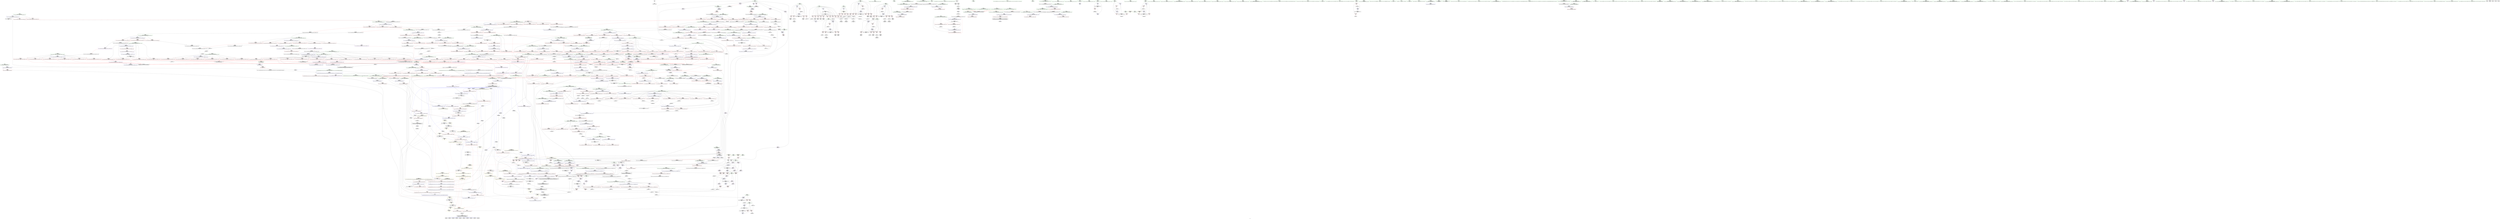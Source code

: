 digraph "SVFG" {
	label="SVFG";

	Node0x5624b69fd540 [shape=record,color=grey,label="{NodeID: 0\nNullPtr}"];
	Node0x5624b69fd540 -> Node0x5624b6a59930[style=solid];
	Node0x5624b6a6a810 [shape=record,color=blue,label="{NodeID: 775\n1009\<--1004\n__val.addr\<--__val\n_ZNK9__gnu_cxx5__ops14_Iter_less_valclIPddEEbT_RT0_\n}"];
	Node0x5624b6a6a810 -> Node0x5624b6a774d0[style=dashed];
	Node0x5624b6a61510 [shape=record,color=red,label="{NodeID: 443\n500\<--480\n\<--__first.addr\n_ZSt22__final_insertion_sortIPdN9__gnu_cxx5__ops15_Iter_less_iterEEvT_S4_T0_\n|{<s0>15}}"];
	Node0x5624b6a61510:s0 -> Node0x5624b6b70640[style=solid,color=red];
	Node0x5624b6aa5fa0 [shape=record,color=grey,label="{NodeID: 1218\n293 = Binary(270, 292, )\n}"];
	Node0x5624b6aa5fa0 -> Node0x5624b6a7e1e0[style=solid];
	Node0x5624b6a55750 [shape=record,color=green,label="{NodeID: 111\n684\<--685\n__parent\<--__parent_field_insensitive\n_ZSt11__make_heapIPdN9__gnu_cxx5__ops15_Iter_less_iterEEvT_S4_RT0_\n}"];
	Node0x5624b6a55750 -> Node0x5624b6a73a50[style=solid];
	Node0x5624b6a55750 -> Node0x5624b6a73b20[style=solid];
	Node0x5624b6a55750 -> Node0x5624b6a73bf0[style=solid];
	Node0x5624b6a55750 -> Node0x5624b6a73cc0[style=solid];
	Node0x5624b6a55750 -> Node0x5624b6a7fff0[style=solid];
	Node0x5624b6a55750 -> Node0x5624b6a80190[style=solid];
	Node0x5624b6a76cb0 [shape=record,color=red,label="{NodeID: 554\n997\<--943\n\<--__holeIndex.addr\n_ZSt11__push_heapIPdldN9__gnu_cxx5__ops14_Iter_less_valEEvT_T0_S5_T1_RT2_\n}"];
	Node0x5624b6a59d70 [shape=record,color=black,label="{NodeID: 222\n115\<--114\nidx.ext\<--\nmain\n}"];
	Node0x5624b6b6a1c0 [shape=record,color=black,label="{NodeID: 1772\n858 = PHI(740, )\n}"];
	Node0x5624b6a7c6e0 [shape=record,color=red,label="{NodeID: 665\n1484\<--1476\n\<--__val.addr\n_ZNK9__gnu_cxx5__ops14_Val_less_iterclIdPdEEbRT_T0_\n}"];
	Node0x5624b6a7c6e0 -> Node0x5624b6a7c880[style=solid];
	Node0x5624b6a678f0 [shape=record,color=purple,label="{NodeID: 333\n857\<--854\nadd.ptr2\<--\n_ZSt13__adjust_heapIPdldN9__gnu_cxx5__ops15_Iter_less_iterEEvT_T0_S5_T1_T2_\n|{<s0>33}}"];
	Node0x5624b6a678f0:s0 -> Node0x5624b6b69770[style=solid,color=red];
	Node0x5624b6a51740 [shape=record,color=green,label="{NodeID: 1\n8\<--1\n\<--dummyObj\nCan only get source location for instruction, argument, global var or function.}"];
	Node0x5624b6a6a8e0 [shape=record,color=blue,label="{NodeID: 776\n1028\<--1022\n__result.addr\<--__result\n_ZSt22__move_median_to_firstIPdN9__gnu_cxx5__ops15_Iter_less_iterEEvT_S4_S4_S4_T0_\n}"];
	Node0x5624b6a6a8e0 -> Node0x5624b6a77740[style=dashed];
	Node0x5624b6a6a8e0 -> Node0x5624b6a77810[style=dashed];
	Node0x5624b6a6a8e0 -> Node0x5624b6a778e0[style=dashed];
	Node0x5624b6a6a8e0 -> Node0x5624b6a779b0[style=dashed];
	Node0x5624b6a6a8e0 -> Node0x5624b6a77a80[style=dashed];
	Node0x5624b6a6a8e0 -> Node0x5624b6a77b50[style=dashed];
	Node0x5624b6a615e0 [shape=record,color=red,label="{NodeID: 444\n501\<--480\n\<--__first.addr\n_ZSt22__final_insertion_sortIPdN9__gnu_cxx5__ops15_Iter_less_iterEEvT_S4_T0_\n}"];
	Node0x5624b6a615e0 -> Node0x5624b6a66640[style=solid];
	Node0x5624b6aa6120 [shape=record,color=grey,label="{NodeID: 1219\n296 = Binary(124, 295, )\n}"];
	Node0x5624b6aa6120 -> Node0x5624b6aa8fa0[style=solid];
	Node0x5624b6a55820 [shape=record,color=green,label="{NodeID: 112\n686\<--687\n__value\<--__value_field_insensitive\n_ZSt11__make_heapIPdN9__gnu_cxx5__ops15_Iter_less_iterEEvT_S4_RT0_\n|{|<s1>27}}"];
	Node0x5624b6a55820 -> Node0x5624b6a800c0[style=solid];
	Node0x5624b6a55820:s1 -> Node0x5624b6b66b40[style=solid,color=red];
	Node0x5624b6a76d80 [shape=record,color=red,label="{NodeID: 555\n964\<--945\n\<--__topIndex.addr\n_ZSt11__push_heapIPdldN9__gnu_cxx5__ops14_Iter_less_valEEvT_T0_S5_T1_RT2_\n}"];
	Node0x5624b6a76d80 -> Node0x5624b6aa8520[style=solid];
	Node0x5624b6aeff00 [shape=record,color=black,label="{NodeID: 1330\nMR_2V_5 = PHI(MR_2V_4, MR_2V_2, MR_2V_2, )\npts\{6 \}\n|{|<s1>39}}"];
	Node0x5624b6aeff00 -> Node0x5624b6a763c0[style=dashed];
	Node0x5624b6aeff00:s1 -> Node0x5624b6af2c00[style=dashed,color=red];
	Node0x5624b6a59e40 [shape=record,color=black,label="{NodeID: 223\n132\<--131\nidxprom18\<--\nmain\n}"];
	Node0x5624b6b6a2d0 [shape=record,color=black,label="{NodeID: 1773\n867 = PHI(802, )\n}"];
	Node0x5624b6b6a2d0 -> Node0x5624b6a76220[style=solid];
	Node0x5624b6a7c7b0 [shape=record,color=red,label="{NodeID: 666\n1486\<--1478\n\<--__it.addr\n_ZNK9__gnu_cxx5__ops14_Val_less_iterclIdPdEEbRT_T0_\n}"];
	Node0x5624b6a7c7b0 -> Node0x5624b6a7c950[style=solid];
	Node0x5624b6a679c0 [shape=record,color=purple,label="{NodeID: 334\n866\<--864\nadd.ptr3\<--\n_ZSt13__adjust_heapIPdldN9__gnu_cxx5__ops15_Iter_less_iterEEvT_T0_S5_T1_T2_\n|{<s0>34}}"];
	Node0x5624b6a679c0:s0 -> Node0x5624b6b66b40[style=solid,color=red];
	Node0x5624b6a517d0 [shape=record,color=green,label="{NodeID: 2\n22\<--1\n.str\<--dummyObj\nGlob }"];
	Node0x5624b6a6a9b0 [shape=record,color=blue,label="{NodeID: 777\n1030\<--1023\n__a.addr\<--__a\n_ZSt22__move_median_to_firstIPdN9__gnu_cxx5__ops15_Iter_less_iterEEvT_S4_S4_S4_T0_\n}"];
	Node0x5624b6a6a9b0 -> Node0x5624b6a77c20[style=dashed];
	Node0x5624b6a6a9b0 -> Node0x5624b6a77cf0[style=dashed];
	Node0x5624b6a6a9b0 -> Node0x5624b6a77dc0[style=dashed];
	Node0x5624b6a6a9b0 -> Node0x5624b6a77e90[style=dashed];
	Node0x5624b6a6a9b0 -> Node0x5624b6a77f60[style=dashed];
	Node0x5624b6a616b0 [shape=record,color=red,label="{NodeID: 445\n506\<--480\n\<--__first.addr\n_ZSt22__final_insertion_sortIPdN9__gnu_cxx5__ops15_Iter_less_iterEEvT_S4_T0_\n}"];
	Node0x5624b6a616b0 -> Node0x5624b6a66710[style=solid];
	Node0x5624b6aa62a0 [shape=record,color=grey,label="{NodeID: 1220\n171 = Binary(166, 170, )\n}"];
	Node0x5624b6aa62a0 -> Node0x5624b6a7d820[style=solid];
	Node0x5624b6a558f0 [shape=record,color=green,label="{NodeID: 113\n688\<--689\nagg.tmp\<--agg.tmp_field_insensitive\n_ZSt11__make_heapIPdN9__gnu_cxx5__ops15_Iter_less_iterEEvT_S4_RT0_\n}"];
	Node0x5624b6a76e50 [shape=record,color=red,label="{NodeID: 556\n967\<--949\n\<--__comp.addr\n_ZSt11__push_heapIPdldN9__gnu_cxx5__ops14_Iter_less_valEEvT_T0_S5_T1_RT2_\n|{<s0>40}}"];
	Node0x5624b6a76e50:s0 -> Node0x5624b6b6d740[style=solid,color=red];
	Node0x5624b6af0400 [shape=record,color=black,label="{NodeID: 1331\nMR_146V_6 = PHI(MR_146V_5, MR_146V_3, MR_146V_3, )\npts\{819 \}\n}"];
	Node0x5624b6af0400 -> Node0x5624b6a75520[style=dashed];
	Node0x5624b6a59f10 [shape=record,color=black,label="{NodeID: 224\n136\<--135\nidxprom20\<--\nmain\n}"];
	Node0x5624b6b6a440 [shape=record,color=black,label="{NodeID: 1774\n448 = PHI(547, )\n}"];
	Node0x5624b6b6a440 -> Node0x5624b6a7ec70[style=solid];
	Node0x5624b6a7c880 [shape=record,color=red,label="{NodeID: 667\n1485\<--1484\n\<--\n_ZNK9__gnu_cxx5__ops14_Val_less_iterclIdPdEEbRT_T0_\n}"];
	Node0x5624b6a7c880 -> Node0x5624b6aa9120[style=solid];
	Node0x5624b6afb1b0 [shape=record,color=yellow,style=double,label="{NodeID: 1442\n2V_1 = ENCHI(MR_2V_0)\npts\{6 \}\nFun[_ZSt14__partial_sortIPdN9__gnu_cxx5__ops15_Iter_less_iterEEvT_S4_S4_T0_]|{<s0>18}}"];
	Node0x5624b6afb1b0:s0 -> Node0x5624b6afbb00[style=dashed,color=red];
	Node0x5624b6a67a90 [shape=record,color=purple,label="{NodeID: 335\n871\<--869\nadd.ptr5\<--\n_ZSt13__adjust_heapIPdldN9__gnu_cxx5__ops15_Iter_less_iterEEvT_T0_S5_T1_T2_\n}"];
	Node0x5624b6a67a90 -> Node0x5624b6a81100[style=solid];
	Node0x5624b6a51a80 [shape=record,color=green,label="{NodeID: 3\n24\<--1\n.str.1\<--dummyObj\nGlob }"];
	Node0x5624b6a6aa80 [shape=record,color=blue,label="{NodeID: 778\n1032\<--1024\n__b.addr\<--__b\n_ZSt22__move_median_to_firstIPdN9__gnu_cxx5__ops15_Iter_less_iterEEvT_S4_S4_S4_T0_\n}"];
	Node0x5624b6a6aa80 -> Node0x5624b6a78030[style=dashed];
	Node0x5624b6a6aa80 -> Node0x5624b6a78100[style=dashed];
	Node0x5624b6a6aa80 -> Node0x5624b6a781d0[style=dashed];
	Node0x5624b6a6aa80 -> Node0x5624b6a782a0[style=dashed];
	Node0x5624b6a6aa80 -> Node0x5624b6a78370[style=dashed];
	Node0x5624b6a61780 [shape=record,color=red,label="{NodeID: 446\n513\<--480\n\<--__first.addr\n_ZSt22__final_insertion_sortIPdN9__gnu_cxx5__ops15_Iter_less_iterEEvT_S4_T0_\n|{<s0>17}}"];
	Node0x5624b6a61780:s0 -> Node0x5624b6b70640[style=solid,color=red];
	Node0x5624b6aa6420 [shape=record,color=grey,label="{NodeID: 1221\n274 = Binary(272, 273, )\n}"];
	Node0x5624b6aa6420 -> Node0x5624b6aa65a0[style=solid];
	Node0x5624b6a559c0 [shape=record,color=green,label="{NodeID: 114\n718\<--719\n_ZSt4moveIRdEONSt16remove_referenceIT_E4typeEOS2_\<--_ZSt4moveIRdEONSt16remove_referenceIT_E4typeEOS2__field_insensitive\n}"];
	Node0x5624b6a76f20 [shape=record,color=red,label="{NodeID: 557\n969\<--951\n\<--__parent\n_ZSt11__push_heapIPdldN9__gnu_cxx5__ops14_Iter_less_valEEvT_T0_S5_T1_RT2_\n}"];
	Node0x5624b6af0900 [shape=record,color=black,label="{NodeID: 1332\nMR_154V_8 = PHI(MR_154V_7, MR_154V_3, MR_154V_3, )\npts\{827 \}\n}"];
	Node0x5624b6a59fe0 [shape=record,color=black,label="{NodeID: 225\n143\<--142\nidxprom22\<--add\nmain\n}"];
	Node0x5624b6b6a580 [shape=record,color=black,label="{NodeID: 1775\n466 = PHI()\n}"];
	Node0x5624b6b6a580 -> Node0x5624b6a633e0[style=solid];
	Node0x5624b6b6a580 -> Node0x5624b6a634b0[style=solid];
	Node0x5624b6a7c950 [shape=record,color=red,label="{NodeID: 668\n1487\<--1486\n\<--\n_ZNK9__gnu_cxx5__ops14_Val_less_iterclIdPdEEbRT_T0_\n}"];
	Node0x5624b6a7c950 -> Node0x5624b6aa9120[style=solid];
	Node0x5624b6a67b60 [shape=record,color=purple,label="{NodeID: 336\n893\<--890\nadd.ptr14\<--\n_ZSt13__adjust_heapIPdldN9__gnu_cxx5__ops15_Iter_less_iterEEvT_T0_S5_T1_T2_\n|{<s0>35}}"];
	Node0x5624b6a67b60:s0 -> Node0x5624b6b66b40[style=solid,color=red];
	Node0x5624b6a51b40 [shape=record,color=green,label="{NodeID: 4\n26\<--1\n.str.2\<--dummyObj\nGlob }"];
	Node0x5624b6a6ab50 [shape=record,color=blue,label="{NodeID: 779\n1034\<--1025\n__c.addr\<--__c\n_ZSt22__move_median_to_firstIPdN9__gnu_cxx5__ops15_Iter_less_iterEEvT_S4_S4_S4_T0_\n}"];
	Node0x5624b6a6ab50 -> Node0x5624b6a78440[style=dashed];
	Node0x5624b6a6ab50 -> Node0x5624b6a78510[style=dashed];
	Node0x5624b6a6ab50 -> Node0x5624b6a785e0[style=dashed];
	Node0x5624b6a6ab50 -> Node0x5624b6a786b0[style=dashed];
	Node0x5624b6a6ab50 -> Node0x5624b6a78780[style=dashed];
	Node0x5624b6a6ab50 -> Node0x5624b6a78850[style=dashed];
	Node0x5624b6a61850 [shape=record,color=red,label="{NodeID: 447\n492\<--482\n\<--__last.addr\n_ZSt22__final_insertion_sortIPdN9__gnu_cxx5__ops15_Iter_less_iterEEvT_S4_T0_\n}"];
	Node0x5624b6a61850 -> Node0x5624b6a63650[style=solid];
	Node0x5624b6aa65a0 [shape=record,color=grey,label="{NodeID: 1222\n275 = Binary(271, 274, )\n}"];
	Node0x5624b6aa65a0 -> Node0x5624b6a62e30[style=solid];
	Node0x5624b6a5a450 [shape=record,color=green,label="{NodeID: 115\n729\<--730\n_ZSt13__adjust_heapIPdldN9__gnu_cxx5__ops15_Iter_less_iterEEvT_T0_S5_T1_T2_\<--_ZSt13__adjust_heapIPdldN9__gnu_cxx5__ops15_Iter_less_iterEEvT_T0_S5_T1_T2__field_insensitive\n}"];
	Node0x5624b6a76ff0 [shape=record,color=red,label="{NodeID: 558\n979\<--951\n\<--__parent\n_ZSt11__push_heapIPdldN9__gnu_cxx5__ops14_Iter_less_valEEvT_T0_S5_T1_RT2_\n}"];
	Node0x5624b6a5a0b0 [shape=record,color=black,label="{NodeID: 226\n152\<--151\nidxprom27\<--\nmain\n}"];
	Node0x5624b6b6a680 [shape=record,color=black,label="{NodeID: 1776\n587 = PHI(1091, )\n}"];
	Node0x5624b6b6a680 -> Node0x5624b6a63990[style=solid];
	Node0x5624b6a7ca20 [shape=record,color=red,label="{NodeID: 669\n1492\<--1491\ndummyVal\<--offset_0\n_ZNSt20__copy_move_backwardILb1ELb1ESt26random_access_iterator_tagE13__copy_move_bIdEEPT_PKS3_S6_S4_\n}"];
	Node0x5624b6a7ca20 -> Node0x5624b6a6d320[style=solid];
	Node0x5624b6a67c30 [shape=record,color=purple,label="{NodeID: 337\n898\<--896\nadd.ptr16\<--\n_ZSt13__adjust_heapIPdldN9__gnu_cxx5__ops15_Iter_less_iterEEvT_T0_S5_T1_T2_\n}"];
	Node0x5624b6a67c30 -> Node0x5624b6a81370[style=solid];
	Node0x5624b6a51c00 [shape=record,color=green,label="{NodeID: 5\n28\<--1\n.str.3\<--dummyObj\nGlob }"];
	Node0x5624b6a6ac20 [shape=record,color=blue,label="{NodeID: 780\n1097\<--1092\n__first.addr\<--__first\n_ZSt21__unguarded_partitionIPdN9__gnu_cxx5__ops15_Iter_less_iterEET_S4_S4_S4_T0_\n}"];
	Node0x5624b6a6ac20 -> Node0x5624b6af3b00[style=dashed];
	Node0x5624b6a61920 [shape=record,color=red,label="{NodeID: 448\n508\<--482\n\<--__last.addr\n_ZSt22__final_insertion_sortIPdN9__gnu_cxx5__ops15_Iter_less_iterEEvT_S4_T0_\n|{<s0>16}}"];
	Node0x5624b6a61920:s0 -> Node0x5624b6b67b60[style=solid,color=red];
	Node0x5624b6aa6720 [shape=record,color=grey,label="{NodeID: 1223\n163 = Binary(162, 99, )\n}"];
	Node0x5624b6aa6720 -> Node0x5624b6a5a180[style=solid];
	Node0x5624b6a5a550 [shape=record,color=green,label="{NodeID: 116\n744\<--745\nthis.addr\<--this.addr_field_insensitive\n_ZNK9__gnu_cxx5__ops15_Iter_less_iterclIPdS3_EEbT_T0_\n}"];
	Node0x5624b6a5a550 -> Node0x5624b6a73f30[style=solid];
	Node0x5624b6a5a550 -> Node0x5624b6a80260[style=solid];
	Node0x5624b6a770c0 [shape=record,color=red,label="{NodeID: 559\n987\<--951\n\<--__parent\n_ZSt11__push_heapIPdldN9__gnu_cxx5__ops14_Iter_less_valEEvT_T0_S5_T1_RT2_\n}"];
	Node0x5624b6a770c0 -> Node0x5624b6a6a400[style=solid];
	Node0x5624b6af1300 [shape=record,color=black,label="{NodeID: 1334\nMR_2V_2 = PHI(MR_2V_4, MR_2V_1, )\npts\{6 \}\n|{<s0>22}}"];
	Node0x5624b6af1300:s0 -> Node0x5624b6addbe0[style=dashed,color=blue];
	Node0x5624b6a5a180 [shape=record,color=black,label="{NodeID: 227\n164\<--163\nidxprom35\<--add34\nmain\n}"];
	Node0x5624b6b6a7c0 [shape=record,color=black,label="{NodeID: 1777\n622 = PHI(740, )\n}"];
	Node0x5624b6a7caf0 [shape=record,color=blue,label="{NodeID: 670\n7\<--8\ndp\<--\nGlob }"];
	Node0x5624b6a7caf0 -> Node0x5624b6ae17e0[style=dashed];
	Node0x5624b6a67d00 [shape=record,color=purple,label="{NodeID: 338\n970\<--968\nadd.ptr\<--\n_ZSt11__push_heapIPdldN9__gnu_cxx5__ops14_Iter_less_valEEvT_T0_S5_T1_RT2_\n|{<s0>40}}"];
	Node0x5624b6a67d00:s0 -> Node0x5624b6b6d880[style=solid,color=red];
	Node0x5624b6a52470 [shape=record,color=green,label="{NodeID: 6\n99\<--1\n\<--dummyObj\nCan only get source location for instruction, argument, global var or function.}"];
	Node0x5624b6a6acf0 [shape=record,color=blue,label="{NodeID: 781\n1099\<--1093\n__last.addr\<--__last\n_ZSt21__unguarded_partitionIPdN9__gnu_cxx5__ops15_Iter_less_iterEET_S4_S4_S4_T0_\n}"];
	Node0x5624b6a6acf0 -> Node0x5624b6a78e00[style=dashed];
	Node0x5624b6a6acf0 -> Node0x5624b6a6af60[style=dashed];
	Node0x5624b6a619f0 [shape=record,color=red,label="{NodeID: 449\n514\<--482\n\<--__last.addr\n_ZSt22__final_insertion_sortIPdN9__gnu_cxx5__ops15_Iter_less_iterEEvT_S4_T0_\n|{<s0>17}}"];
	Node0x5624b6a619f0:s0 -> Node0x5624b6b70850[style=solid,color=red];
	Node0x5624b6aa68a0 [shape=record,color=grey,label="{NodeID: 1224\n861 = Binary(860, 444, )\n}"];
	Node0x5624b6aa68a0 -> Node0x5624b6a81030[style=solid];
	Node0x5624b6a5a620 [shape=record,color=green,label="{NodeID: 117\n746\<--747\n__it1.addr\<--__it1.addr_field_insensitive\n_ZNK9__gnu_cxx5__ops15_Iter_less_iterclIPdS3_EEbT_T0_\n}"];
	Node0x5624b6a5a620 -> Node0x5624b6a74000[style=solid];
	Node0x5624b6a5a620 -> Node0x5624b6a80330[style=solid];
	Node0x5624b6a77190 [shape=record,color=red,label="{NodeID: 560\n982\<--981\n\<--call2\n_ZSt11__push_heapIPdldN9__gnu_cxx5__ops14_Iter_less_valEEvT_T0_S5_T1_RT2_\n}"];
	Node0x5624b6a77190 -> Node0x5624b6a6a330[style=solid];
	Node0x5624b6af1800 [shape=record,color=black,label="{NodeID: 1335\nMR_113V_2 = PHI(MR_113V_3, MR_113V_1, )\npts\{683 \}\n}"];
	Node0x5624b6a5a250 [shape=record,color=black,label="{NodeID: 228\n168\<--167\nidxprom37\<--\nmain\n}"];
	Node0x5624b6b6a8d0 [shape=record,color=black,label="{NodeID: 1778\n717 = PHI(802, )\n}"];
	Node0x5624b6b6a8d0 -> Node0x5624b6a73d90[style=solid];
	Node0x5624b6a7cbc0 [shape=record,color=blue,label="{NodeID: 671\n10\<--8\nk\<--\nGlob }"];
	Node0x5624b6a7cbc0 -> Node0x5624b6af9f50[style=dashed];
	Node0x5624b6afb560 [shape=record,color=yellow,style=double,label="{NodeID: 1446\n2V_1 = ENCHI(MR_2V_0)\npts\{6 \}\nFun[_ZSt6__sortIPdN9__gnu_cxx5__ops15_Iter_less_iterEEvT_S4_T0_]|{|<s1>9}}"];
	Node0x5624b6afb560 -> Node0x5624b6aeb400[style=dashed];
	Node0x5624b6afb560:s1 -> Node0x5624b6adaee0[style=dashed,color=red];
	Node0x5624b6a67dd0 [shape=record,color=purple,label="{NodeID: 339\n980\<--978\nadd.ptr1\<--\n_ZSt11__push_heapIPdldN9__gnu_cxx5__ops14_Iter_less_valEEvT_T0_S5_T1_RT2_\n|{<s0>41}}"];
	Node0x5624b6a67dd0:s0 -> Node0x5624b6b66b40[style=solid,color=red];
	Node0x5624b6a52500 [shape=record,color=green,label="{NodeID: 7\n124\<--1\n\<--dummyObj\nCan only get source location for instruction, argument, global var or function.}"];
	Node0x5624b6a6adc0 [shape=record,color=blue,label="{NodeID: 782\n1101\<--1094\n__pivot.addr\<--__pivot\n_ZSt21__unguarded_partitionIPdN9__gnu_cxx5__ops15_Iter_less_iterEET_S4_S4_S4_T0_\n}"];
	Node0x5624b6a6adc0 -> Node0x5624b6a79210[style=dashed];
	Node0x5624b6a6adc0 -> Node0x5624b6a792e0[style=dashed];
	Node0x5624b6a61ac0 [shape=record,color=red,label="{NodeID: 450\n535\<--524\n\<--__first.addr\n_ZSt14__partial_sortIPdN9__gnu_cxx5__ops15_Iter_less_iterEEvT_S4_S4_T0_\n|{<s0>18}}"];
	Node0x5624b6a61ac0:s0 -> Node0x5624b6b71a20[style=solid,color=red];
	Node0x5624b6aa6a20 [shape=record,color=grey,label="{NodeID: 1225\n848 = Binary(847, 660, )\n}"];
	Node0x5624b6aa6a20 -> Node0x5624b6aa6ba0[style=solid];
	Node0x5624b6a5a6f0 [shape=record,color=green,label="{NodeID: 118\n748\<--749\n__it2.addr\<--__it2.addr_field_insensitive\n_ZNK9__gnu_cxx5__ops15_Iter_less_iterclIPdS3_EEbT_T0_\n}"];
	Node0x5624b6a5a6f0 -> Node0x5624b6a740d0[style=solid];
	Node0x5624b6a5a6f0 -> Node0x5624b6a80400[style=solid];
	Node0x5624b6a77260 [shape=record,color=red,label="{NodeID: 561\n995\<--994\n\<--call6\n_ZSt11__push_heapIPdldN9__gnu_cxx5__ops14_Iter_less_valEEvT_T0_S5_T1_RT2_\n}"];
	Node0x5624b6a77260 -> Node0x5624b6a6a5a0[style=solid];
	Node0x5624b6af1d00 [shape=record,color=black,label="{NodeID: 1336\nMR_115V_2 = PHI(MR_115V_4, MR_115V_1, )\npts\{685 \}\n}"];
	Node0x5624b6a5a320 [shape=record,color=black,label="{NodeID: 229\n173\<--172\nidxprom40\<--\nmain\n}"];
	Node0x5624b6b6aa40 [shape=record,color=black,label="{NodeID: 1779\n725 = PHI(802, )\n}"];
	Node0x5624b6b6aa40 -> Node0x5624b6a73e60[style=solid];
	Node0x5624b6a7ccc0 [shape=record,color=blue,label="{NodeID: 672\n33\<--8\nretval\<--\nmain\n}"];
	Node0x5624b6a67ea0 [shape=record,color=purple,label="{NodeID: 340\n985\<--983\nadd.ptr3\<--\n_ZSt11__push_heapIPdldN9__gnu_cxx5__ops14_Iter_less_valEEvT_T0_S5_T1_RT2_\n}"];
	Node0x5624b6a67ea0 -> Node0x5624b6a6a330[style=solid];
	Node0x5624b6a525c0 [shape=record,color=green,label="{NodeID: 8\n179\<--1\n\<--dummyObj\nCan only get source location for instruction, argument, global var or function.}"];
	Node0x5624b6a6ae90 [shape=record,color=blue,label="{NodeID: 783\n1097\<--1113\n__first.addr\<--incdec.ptr\n_ZSt21__unguarded_partitionIPdN9__gnu_cxx5__ops15_Iter_less_iterEET_S4_S4_S4_T0_\n}"];
	Node0x5624b6a6ae90 -> Node0x5624b6af3b00[style=dashed];
	Node0x5624b6a61b90 [shape=record,color=red,label="{NodeID: 451\n541\<--524\n\<--__first.addr\n_ZSt14__partial_sortIPdN9__gnu_cxx5__ops15_Iter_less_iterEEvT_S4_S4_T0_\n|{<s0>19}}"];
	Node0x5624b6a61b90:s0 -> Node0x5624b6b70310[style=solid,color=red];
	Node0x5624b6aa6ba0 [shape=record,color=grey,label="{NodeID: 1226\n849 = Binary(383, 848, )\n}"];
	Node0x5624b6aa6ba0 -> Node0x5624b6a80f60[style=solid];
	Node0x5624b6a5a7c0 [shape=record,color=green,label="{NodeID: 119\n765\<--766\n__first.addr\<--__first.addr_field_insensitive\n_ZSt10__pop_heapIPdN9__gnu_cxx5__ops15_Iter_less_iterEEvT_S4_S4_RT0_\n}"];
	Node0x5624b6a5a7c0 -> Node0x5624b6a74340[style=solid];
	Node0x5624b6a5a7c0 -> Node0x5624b6a74410[style=solid];
	Node0x5624b6a5a7c0 -> Node0x5624b6a744e0[style=solid];
	Node0x5624b6a5a7c0 -> Node0x5624b6a804d0[style=solid];
	Node0x5624b6a77330 [shape=record,color=red,label="{NodeID: 562\n1014\<--1005\nthis1\<--this.addr\n_ZNK9__gnu_cxx5__ops14_Iter_less_valclIPddEEbT_RT0_\n}"];
	Node0x5624b6af2200 [shape=record,color=black,label="{NodeID: 1337\nMR_117V_2 = PHI(MR_117V_4, MR_117V_1, )\npts\{687 \}\n}"];
	Node0x5624b6a62540 [shape=record,color=black,label="{NodeID: 230\n191\<--190\nidxprom48\<--\nmain\n}"];
	Node0x5624b6b6ab80 [shape=record,color=black,label="{NodeID: 1780\n782 = PHI(802, )\n}"];
	Node0x5624b6b6ab80 -> Node0x5624b6a748f0[style=solid];
	Node0x5624b6a7cd90 [shape=record,color=blue,label="{NodeID: 673\n37\<--8\nct\<--\nmain\n}"];
	Node0x5624b6a7cd90 -> Node0x5624b6ad7de0[style=dashed];
	Node0x5624b6a67f70 [shape=record,color=purple,label="{NodeID: 341\n998\<--996\nadd.ptr7\<--\n_ZSt11__push_heapIPdldN9__gnu_cxx5__ops14_Iter_less_valEEvT_T0_S5_T1_RT2_\n}"];
	Node0x5624b6a67f70 -> Node0x5624b6a6a5a0[style=solid];
	Node0x5624b6a526c0 [shape=record,color=green,label="{NodeID: 9\n378\<--1\n\<--dummyObj\nCan only get source location for instruction, argument, global var or function.}"];
	Node0x5624b6a6af60 [shape=record,color=blue,label="{NodeID: 784\n1099\<--1117\n__last.addr\<--incdec.ptr3\n_ZSt21__unguarded_partitionIPdN9__gnu_cxx5__ops15_Iter_less_iterEET_S4_S4_S4_T0_\n}"];
	Node0x5624b6a6af60 -> Node0x5624b6add1e0[style=dashed];
	Node0x5624b6a61c60 [shape=record,color=red,label="{NodeID: 452\n536\<--526\n\<--__middle.addr\n_ZSt14__partial_sortIPdN9__gnu_cxx5__ops15_Iter_less_iterEEvT_S4_S4_T0_\n|{<s0>18}}"];
	Node0x5624b6a61c60:s0 -> Node0x5624b6b71b30[style=solid,color=red];
	Node0x5624b6aa6d20 [shape=record,color=grey,label="{NodeID: 1227\n856 = Binary(855, 660, )\n}"];
	Node0x5624b6a5a890 [shape=record,color=green,label="{NodeID: 120\n767\<--768\n__last.addr\<--__last.addr_field_insensitive\n_ZSt10__pop_heapIPdN9__gnu_cxx5__ops15_Iter_less_iterEEvT_S4_S4_RT0_\n}"];
	Node0x5624b6a5a890 -> Node0x5624b6a745b0[style=solid];
	Node0x5624b6a5a890 -> Node0x5624b6a805a0[style=solid];
	Node0x5624b6a77400 [shape=record,color=red,label="{NodeID: 563\n1015\<--1007\n\<--__it.addr\n_ZNK9__gnu_cxx5__ops14_Iter_less_valclIPddEEbT_RT0_\n}"];
	Node0x5624b6a77400 -> Node0x5624b6a775a0[style=solid];
	Node0x5624b6a62610 [shape=record,color=black,label="{NodeID: 231\n195\<--194\nidxprom50\<--\nmain\n}"];
	Node0x5624b6b6acc0 [shape=record,color=black,label="{NodeID: 1781\n786 = PHI(802, )\n}"];
	Node0x5624b6b6acc0 -> Node0x5624b6a749c0[style=solid];
	Node0x5624b6a7ce60 [shape=record,color=blue,label="{NodeID: 674\n41\<--8\ni\<--\nmain\n}"];
	Node0x5624b6a7ce60 -> Node0x5624b6a69150[style=dashed];
	Node0x5624b6a7ce60 -> Node0x5624b6a69220[style=dashed];
	Node0x5624b6a7ce60 -> Node0x5624b6a7d270[style=dashed];
	Node0x5624b6a7ce60 -> Node0x5624b6ad82e0[style=dashed];
	Node0x5624b6afb830 [shape=record,color=yellow,style=double,label="{NodeID: 1449\n2V_1 = ENCHI(MR_2V_0)\npts\{6 \}\nFun[_ZSt9iter_swapIPdS0_EvT_T0_]|{<s0>57|<s1>57|<s2>57}}"];
	Node0x5624b6afb830:s0 -> Node0x5624b6a79890[style=dashed,color=red];
	Node0x5624b6afb830:s1 -> Node0x5624b6a79960[style=dashed,color=red];
	Node0x5624b6afb830:s2 -> Node0x5624b6a6b5e0[style=dashed,color=red];
	Node0x5624b6a68040 [shape=record,color=purple,label="{NodeID: 342\n1450\<--1447\nadd.ptr\<--\n_ZNSt20__copy_move_backwardILb1ELb1ESt26random_access_iterator_tagE13__copy_move_bIdEEPT_PKS3_S6_S4_\n}"];
	Node0x5624b6a68040 -> Node0x5624b6a64aa0[style=solid];
	Node0x5624b6a527c0 [shape=record,color=green,label="{NodeID: 10\n383\<--1\n\<--dummyObj\nCan only get source location for instruction, argument, global var or function.}"];
	Node0x5624b6a6b030 [shape=record,color=blue,label="{NodeID: 785\n1099\<--1125\n__last.addr\<--incdec.ptr7\n_ZSt21__unguarded_partitionIPdN9__gnu_cxx5__ops15_Iter_less_iterEET_S4_S4_S4_T0_\n}"];
	Node0x5624b6a6b030 -> Node0x5624b6add1e0[style=dashed];
	Node0x5624b6a61d30 [shape=record,color=red,label="{NodeID: 453\n542\<--526\n\<--__middle.addr\n_ZSt14__partial_sortIPdN9__gnu_cxx5__ops15_Iter_less_iterEEvT_S4_S4_T0_\n|{<s0>19}}"];
	Node0x5624b6a61d30:s0 -> Node0x5624b6b70420[style=solid,color=red];
	Node0x5624b6aa6ea0 [shape=record,color=grey,label="{NodeID: 1228\n1445 = cmp(1444, 433, )\n}"];
	Node0x5624b6a5a960 [shape=record,color=green,label="{NodeID: 121\n769\<--770\n__result.addr\<--__result.addr_field_insensitive\n_ZSt10__pop_heapIPdN9__gnu_cxx5__ops15_Iter_less_iterEEvT_S4_S4_RT0_\n}"];
	Node0x5624b6a5a960 -> Node0x5624b6a74680[style=solid];
	Node0x5624b6a5a960 -> Node0x5624b6a74750[style=solid];
	Node0x5624b6a5a960 -> Node0x5624b6a80670[style=solid];
	Node0x5624b6a774d0 [shape=record,color=red,label="{NodeID: 564\n1017\<--1009\n\<--__val.addr\n_ZNK9__gnu_cxx5__ops14_Iter_less_valclIPddEEbT_RT0_\n}"];
	Node0x5624b6a774d0 -> Node0x5624b6a77670[style=solid];
	Node0x5624b6af2c00 [shape=record,color=black,label="{NodeID: 1339\nMR_2V_2 = PHI(MR_2V_3, MR_2V_1, )\npts\{6 \}\n|{|<s4>40}}"];
	Node0x5624b6af2c00 -> Node0x5624b6a77190[style=dashed];
	Node0x5624b6af2c00 -> Node0x5624b6a77260[style=dashed];
	Node0x5624b6af2c00 -> Node0x5624b6a6a330[style=dashed];
	Node0x5624b6af2c00 -> Node0x5624b6a6a5a0[style=dashed];
	Node0x5624b6af2c00:s4 -> Node0x5624b63f6fa0[style=dashed,color=red];
	Node0x5624b6a626e0 [shape=record,color=black,label="{NodeID: 232\n201\<--200\nidxprom54\<--add53\nmain\n}"];
	Node0x5624b6b6ae00 [shape=record,color=black,label="{NodeID: 1782\n797 = PHI(802, )\n}"];
	Node0x5624b6b6ae00 -> Node0x5624b6a74a90[style=solid];
	Node0x5624b6a7cf30 [shape=record,color=blue,label="{NodeID: 675\n49\<--8\nj\<--\nmain\n}"];
	Node0x5624b6a7cf30 -> Node0x5624b6a69560[style=dashed];
	Node0x5624b6a7cf30 -> Node0x5624b6a69630[style=dashed];
	Node0x5624b6a7cf30 -> Node0x5624b6a7cf30[style=dashed];
	Node0x5624b6a7cf30 -> Node0x5624b6a7d1a0[style=dashed];
	Node0x5624b6a7cf30 -> Node0x5624b6ad87e0[style=dashed];
	Node0x5624b6a68110 [shape=record,color=purple,label="{NodeID: 343\n1463\<--1460\nadd.ptr2\<--\n_ZNSt20__copy_move_backwardILb1ELb1ESt26random_access_iterator_tagE13__copy_move_bIdEEPT_PKS3_S6_S4_\n}"];
	Node0x5624b6a68110 -> Node0x5624b6a64c40[style=solid];
	Node0x5624b6a528c0 [shape=record,color=green,label="{NodeID: 11\n429\<--1\n\<--dummyObj\nCan only get source location for instruction, argument, global var or function.}"];
	Node0x5624b6a6b100 [shape=record,color=blue,label="{NodeID: 786\n1097\<--1138\n__first.addr\<--incdec.ptr9\n_ZSt21__unguarded_partitionIPdN9__gnu_cxx5__ops15_Iter_less_iterEET_S4_S4_S4_T0_\n}"];
	Node0x5624b6a6b100 -> Node0x5624b6af3b00[style=dashed];
	Node0x5624b6a61e00 [shape=record,color=red,label="{NodeID: 454\n537\<--528\n\<--__last.addr\n_ZSt14__partial_sortIPdN9__gnu_cxx5__ops15_Iter_less_iterEEvT_S4_S4_T0_\n|{<s0>18}}"];
	Node0x5624b6a61e00:s0 -> Node0x5624b6b71c40[style=solid,color=red];
	Node0x5624b6aa7020 [shape=record,color=grey,label="{NodeID: 1229\n659 = cmp(658, 660, )\n}"];
	Node0x5624b6a5aa30 [shape=record,color=green,label="{NodeID: 122\n771\<--772\n__comp.addr\<--__comp.addr_field_insensitive\n_ZSt10__pop_heapIPdN9__gnu_cxx5__ops15_Iter_less_iterEEvT_S4_S4_RT0_\n}"];
	Node0x5624b6a5aa30 -> Node0x5624b6a74820[style=solid];
	Node0x5624b6a5aa30 -> Node0x5624b6a80740[style=solid];
	Node0x5624b6a775a0 [shape=record,color=red,label="{NodeID: 565\n1016\<--1015\n\<--\n_ZNK9__gnu_cxx5__ops14_Iter_less_valclIPddEEbT_RT0_\n}"];
	Node0x5624b6a775a0 -> Node0x5624b6aa7f20[style=solid];
	Node0x5624b6af3100 [shape=record,color=black,label="{NodeID: 1340\nMR_163V_3 = PHI(MR_163V_4, MR_163V_2, )\npts\{944 \}\n}"];
	Node0x5624b6af3100 -> Node0x5624b6a76a40[style=dashed];
	Node0x5624b6af3100 -> Node0x5624b6a76b10[style=dashed];
	Node0x5624b6af3100 -> Node0x5624b6a76cb0[style=dashed];
	Node0x5624b6af3100 -> Node0x5624b6a6a400[style=dashed];
	Node0x5624b6a627b0 [shape=record,color=black,label="{NodeID: 233\n207\<--206\nidxprom58\<--add57\nmain\n}"];
	Node0x5624b6b6af40 [shape=record,color=black,label="{NodeID: 1783\n894 = PHI(802, )\n}"];
	Node0x5624b6b6af40 -> Node0x5624b6a762f0[style=solid];
	Node0x5624b6a7d000 [shape=record,color=blue,label="{NodeID: 676\n7\<--98\ndp\<--inc\nmain\n}"];
	Node0x5624b6a7d000 -> Node0x5624b6adc7e0[style=dashed];
	Node0x5624b6a681e0 [shape=record,color=red,label="{NodeID: 344\n97\<--7\n\<--dp\nmain\n}"];
	Node0x5624b6a681e0 -> Node0x5624b6a59ca0[style=solid];
	Node0x5624b6a681e0 -> Node0x5624b6aa1f20[style=solid];
	Node0x5624b6a529c0 [shape=record,color=green,label="{NodeID: 12\n433\<--1\n\<--dummyObj\nCan only get source location for instruction, argument, global var or function.|{<s0>32}}"];
	Node0x5624b6a529c0:s0 -> Node0x5624b6b6fe90[style=solid,color=red];
	Node0x5624b6a6b1d0 [shape=record,color=blue,label="{NodeID: 787\n1144\<--1142\n__a.addr\<--__a\n_ZSt9iter_swapIPdS0_EvT_T0_\n}"];
	Node0x5624b6a6b1d0 -> Node0x5624b6a793b0[style=dashed];
	Node0x5624b6a61ed0 [shape=record,color=red,label="{NodeID: 455\n564\<--552\n\<--__first.addr\n_ZSt27__unguarded_partition_pivotIPdN9__gnu_cxx5__ops15_Iter_less_iterEET_S4_S4_T0_\n}"];
	Node0x5624b6a61ed0 -> Node0x5624b6a67680[style=solid];
	Node0x5624b6aa71a0 [shape=record,color=grey,label="{NodeID: 1230\n845 = cmp(841, 844, )\n}"];
	Node0x5624b6a5ab00 [shape=record,color=green,label="{NodeID: 123\n773\<--774\n__value\<--__value_field_insensitive\n_ZSt10__pop_heapIPdN9__gnu_cxx5__ops15_Iter_less_iterEEvT_S4_S4_RT0_\n|{|<s1>31}}"];
	Node0x5624b6a5ab00 -> Node0x5624b6a80810[style=solid];
	Node0x5624b6a5ab00:s1 -> Node0x5624b6b66b40[style=solid,color=red];
	Node0x5624b6a77670 [shape=record,color=red,label="{NodeID: 566\n1018\<--1017\n\<--\n_ZNK9__gnu_cxx5__ops14_Iter_less_valclIPddEEbT_RT0_\n}"];
	Node0x5624b6a77670 -> Node0x5624b6aa7f20[style=solid];
	Node0x5624b6af3600 [shape=record,color=black,label="{NodeID: 1341\nMR_171V_3 = PHI(MR_171V_4, MR_171V_2, )\npts\{952 \}\n}"];
	Node0x5624b6af3600 -> Node0x5624b6a76f20[style=dashed];
	Node0x5624b6af3600 -> Node0x5624b6a76ff0[style=dashed];
	Node0x5624b6af3600 -> Node0x5624b6a770c0[style=dashed];
	Node0x5624b6af3600 -> Node0x5624b6a6a4d0[style=dashed];
	Node0x5624b6a62880 [shape=record,color=black,label="{NodeID: 234\n216\<--215\nidxprom63\<--\nmain\n}"];
	Node0x5624b6b6b080 [shape=record,color=black,label="{NodeID: 1784\n904 = PHI(919, )\n}"];
	Node0x5624b6a7d0d0 [shape=record,color=blue,label="{NodeID: 677\n102\<--96\narrayidx\<--div\nmain\n}"];
	Node0x5624b6a7d0d0 -> Node0x5624b6a7d0d0[style=dashed];
	Node0x5624b6a7d0d0 -> Node0x5624b6ad75d0[style=dashed];
	Node0x5624b6afbb00 [shape=record,color=yellow,style=double,label="{NodeID: 1452\n2V_1 = ENCHI(MR_2V_0)\npts\{6 \}\nFun[_ZSt13__heap_selectIPdN9__gnu_cxx5__ops15_Iter_less_iterEEvT_S4_S4_T0_]|{<s0>22|<s1>22}}"];
	Node0x5624b6afbb00:s0 -> Node0x5624b6aeb900[style=dashed,color=red];
	Node0x5624b6afbb00:s1 -> Node0x5624b6af1300[style=dashed,color=red];
	Node0x5624b6a682b0 [shape=record,color=red,label="{NodeID: 345\n114\<--7\n\<--dp\nmain\n}"];
	Node0x5624b6a682b0 -> Node0x5624b6a59d70[style=solid];
	Node0x5624b6a52ac0 [shape=record,color=green,label="{NodeID: 13\n444\<--1\n\<--dummyObj\nCan only get source location for instruction, argument, global var or function.}"];
	Node0x5624b6a6b2a0 [shape=record,color=blue,label="{NodeID: 788\n1146\<--1143\n__b.addr\<--__b\n_ZSt9iter_swapIPdS0_EvT_T0_\n}"];
	Node0x5624b6a6b2a0 -> Node0x5624b6a79480[style=dashed];
	Node0x5624b6a61fa0 [shape=record,color=red,label="{NodeID: 456\n566\<--552\n\<--__first.addr\n_ZSt27__unguarded_partition_pivotIPdN9__gnu_cxx5__ops15_Iter_less_iterEET_S4_S4_T0_\n}"];
	Node0x5624b6a61fa0 -> Node0x5624b6a638c0[style=solid];
	Node0x5624b6aa7320 [shape=record,color=grey,label="{NodeID: 1231\n618 = cmp(616, 617, )\n}"];
	Node0x5624b6a5abd0 [shape=record,color=green,label="{NodeID: 124\n775\<--776\nagg.tmp\<--agg.tmp_field_insensitive\n_ZSt10__pop_heapIPdN9__gnu_cxx5__ops15_Iter_less_iterEEvT_S4_S4_RT0_\n}"];
	Node0x5624b6a77740 [shape=record,color=red,label="{NodeID: 567\n1048\<--1028\n\<--__result.addr\n_ZSt22__move_median_to_firstIPdN9__gnu_cxx5__ops15_Iter_less_iterEEvT_S4_S4_S4_T0_\n|{<s0>45}}"];
	Node0x5624b6a77740:s0 -> Node0x5624b6b71170[style=solid,color=red];
	Node0x5624b6af3b00 [shape=record,color=black,label="{NodeID: 1342\nMR_193V_4 = PHI(MR_193V_5, MR_193V_3, )\npts\{1098 \}\n}"];
	Node0x5624b6af3b00 -> Node0x5624b6a78920[style=dashed];
	Node0x5624b6af3b00 -> Node0x5624b6a789f0[style=dashed];
	Node0x5624b6af3b00 -> Node0x5624b6a78ac0[style=dashed];
	Node0x5624b6af3b00 -> Node0x5624b6a78b90[style=dashed];
	Node0x5624b6af3b00 -> Node0x5624b6a78c60[style=dashed];
	Node0x5624b6af3b00 -> Node0x5624b6a78d30[style=dashed];
	Node0x5624b6af3b00 -> Node0x5624b6a6ae90[style=dashed];
	Node0x5624b6af3b00 -> Node0x5624b6a6b100[style=dashed];
	Node0x5624b6a62950 [shape=record,color=black,label="{NodeID: 235\n228\<--227\nidxprom71\<--add70\nmain\n}"];
	Node0x5624b6b6b190 [shape=record,color=black,label="{NodeID: 1785\n913 = PHI(802, )\n}"];
	Node0x5624b6b6b190 -> Node0x5624b6a763c0[style=solid];
	Node0x5624b6a7d1a0 [shape=record,color=blue,label="{NodeID: 678\n49\<--106\nj\<--inc10\nmain\n}"];
	Node0x5624b6a7d1a0 -> Node0x5624b6a69560[style=dashed];
	Node0x5624b6a7d1a0 -> Node0x5624b6a69630[style=dashed];
	Node0x5624b6a7d1a0 -> Node0x5624b6a7cf30[style=dashed];
	Node0x5624b6a7d1a0 -> Node0x5624b6a7d1a0[style=dashed];
	Node0x5624b6a7d1a0 -> Node0x5624b6ad87e0[style=dashed];
	Node0x5624b6a68380 [shape=record,color=red,label="{NodeID: 346\n128\<--7\n\<--dp\nmain\n}"];
	Node0x5624b6a68380 -> Node0x5624b6aa8820[style=solid];
	Node0x5624b6a52bc0 [shape=record,color=green,label="{NodeID: 14\n467\<--1\n\<--dummyObj\nCan only get source location for instruction, argument, global var or function.}"];
	Node0x5624b6a6b370 [shape=record,color=blue,label="{NodeID: 789\n1159\<--1157\n__a.addr\<--__a\n_ZSt4swapIdENSt9enable_ifIXsr6__and_ISt6__not_ISt15__is_tuple_likeIT_EESt21is_move_constructibleIS3_ESt18is_move_assignableIS3_EEE5valueEvE4typeERS3_SC_\n}"];
	Node0x5624b6a6b370 -> Node0x5624b6a79550[style=dashed];
	Node0x5624b6a6b370 -> Node0x5624b6a79620[style=dashed];
	Node0x5624b6a62070 [shape=record,color=red,label="{NodeID: 457\n574\<--552\n\<--__first.addr\n_ZSt27__unguarded_partition_pivotIPdN9__gnu_cxx5__ops15_Iter_less_iterEET_S4_S4_T0_\n|{<s0>20}}"];
	Node0x5624b6a62070:s0 -> Node0x5624b6b68c90[style=solid,color=red];
	Node0x5624b6aa74a0 [shape=record,color=grey,label="{NodeID: 1232\n224 = cmp(223, 8, )\n}"];
	Node0x5624b6a5aca0 [shape=record,color=green,label="{NodeID: 125\n804\<--805\n__t.addr\<--__t.addr_field_insensitive\n_ZSt4moveIRdEONSt16remove_referenceIT_E4typeEOS2_\n}"];
	Node0x5624b6a5aca0 -> Node0x5624b6a74b60[style=solid];
	Node0x5624b6a5aca0 -> Node0x5624b6a809b0[style=solid];
	Node0x5624b6a77810 [shape=record,color=red,label="{NodeID: 568\n1058\<--1028\n\<--__result.addr\n_ZSt22__move_median_to_firstIPdN9__gnu_cxx5__ops15_Iter_less_iterEEvT_S4_S4_S4_T0_\n|{<s0>47}}"];
	Node0x5624b6a77810:s0 -> Node0x5624b6b71170[style=solid,color=red];
	Node0x5624b6af4000 [shape=record,color=black,label="{NodeID: 1343\nMR_2V_2 = PHI(MR_2V_1, MR_2V_3, )\npts\{6 \}\n|{<s0>15|<s1>17}}"];
	Node0x5624b6af4000:s0 -> Node0x5624b6b17330[style=dashed,color=blue];
	Node0x5624b6af4000:s1 -> Node0x5624b6ae8700[style=dashed,color=blue];
	Node0x5624b6a62a20 [shape=record,color=black,label="{NodeID: 236\n232\<--231\nidxprom73\<--\nmain\n}"];
	Node0x5624b6b6b300 [shape=record,color=black,label="{NodeID: 1786\n971 = PHI(1001, )\n}"];
	Node0x5624b6b6b300 -> Node0x5624b6a71af0[style=solid];
	Node0x5624b6a7d270 [shape=record,color=blue,label="{NodeID: 679\n41\<--111\ni\<--inc12\nmain\n}"];
	Node0x5624b6a7d270 -> Node0x5624b6a69150[style=dashed];
	Node0x5624b6a7d270 -> Node0x5624b6a69220[style=dashed];
	Node0x5624b6a7d270 -> Node0x5624b6a7d270[style=dashed];
	Node0x5624b6a7d270 -> Node0x5624b6ad82e0[style=dashed];
	Node0x5624b6a68450 [shape=record,color=red,label="{NodeID: 347\n151\<--7\n\<--dp\nmain\n}"];
	Node0x5624b6a68450 -> Node0x5624b6a5a0b0[style=solid];
	Node0x5624b6a52cc0 [shape=record,color=green,label="{NodeID: 15\n473\<--1\n\<--dummyObj\nCan only get source location for instruction, argument, global var or function.}"];
	Node0x5624b6a6b440 [shape=record,color=blue,label="{NodeID: 790\n1161\<--1158\n__b.addr\<--__b\n_ZSt4swapIdENSt9enable_ifIXsr6__and_ISt6__not_ISt15__is_tuple_likeIT_EESt21is_move_constructibleIS3_ESt18is_move_assignableIS3_EEE5valueEvE4typeERS3_SC_\n}"];
	Node0x5624b6a6b440 -> Node0x5624b6a796f0[style=dashed];
	Node0x5624b6a6b440 -> Node0x5624b6a797c0[style=dashed];
	Node0x5624b6a62140 [shape=record,color=red,label="{NodeID: 458\n575\<--552\n\<--__first.addr\n_ZSt27__unguarded_partition_pivotIPdN9__gnu_cxx5__ops15_Iter_less_iterEET_S4_S4_T0_\n}"];
	Node0x5624b6a62140 -> Node0x5624b6a667e0[style=solid];
	Node0x5624b6aa7620 [shape=record,color=grey,label="{NodeID: 1233\n884 = cmp(880, 883, )\n}"];
	Node0x5624b6a5ad70 [shape=record,color=green,label="{NodeID: 126\n814\<--815\n__comp\<--__comp_field_insensitive\n_ZSt13__adjust_heapIPdldN9__gnu_cxx5__ops15_Iter_less_iterEEvT_T0_S5_T1_T2_\n|{<s0>33|<s1>36}}"];
	Node0x5624b6a5ad70:s0 -> Node0x5624b6b690d0[style=solid,color=red];
	Node0x5624b6a5ad70:s1 -> Node0x5624b6b69bd0[style=solid,color=red];
	Node0x5624b6a778e0 [shape=record,color=red,label="{NodeID: 569\n1062\<--1028\n\<--__result.addr\n_ZSt22__move_median_to_firstIPdN9__gnu_cxx5__ops15_Iter_less_iterEEvT_S4_S4_S4_T0_\n|{<s0>48}}"];
	Node0x5624b6a778e0:s0 -> Node0x5624b6b71170[style=solid,color=red];
	Node0x5624b6af4500 [shape=record,color=black,label="{NodeID: 1344\nMR_218V_2 = PHI(MR_218V_1, MR_218V_4, )\npts\{1194 \}\n}"];
	Node0x5624b6a62af0 [shape=record,color=black,label="{NodeID: 237\n238\<--237\nidxprom77\<--\nmain\n}"];
	Node0x5624b6b6b440 [shape=record,color=black,label="{NodeID: 1787\n981 = PHI(802, )\n}"];
	Node0x5624b6b6b440 -> Node0x5624b6a77190[style=solid];
	Node0x5624b6a7d340 [shape=record,color=blue,label="{NodeID: 680\n122\<--124\n\<--\nmain\n}"];
	Node0x5624b6a7d340 -> Node0x5624b6a5f490[style=dashed];
	Node0x5624b6a7d340 -> Node0x5624b6a5f970[style=dashed];
	Node0x5624b6a7d340 -> Node0x5624b6a5fff0[style=dashed];
	Node0x5624b6a7d340 -> Node0x5624b6a7d4e0[style=dashed];
	Node0x5624b6a7d340 -> Node0x5624b6ae6400[style=dashed];
	Node0x5624b6a68520 [shape=record,color=red,label="{NodeID: 348\n155\<--7\n\<--dp\nmain\n}"];
	Node0x5624b6a68520 -> Node0x5624b6aa0720[style=solid];
	Node0x5624b6a52dc0 [shape=record,color=green,label="{NodeID: 16\n660\<--1\n\<--dummyObj\nCan only get source location for instruction, argument, global var or function.}"];
	Node0x5624b6a6b510 [shape=record,color=blue,label="{NodeID: 791\n1163\<--1169\n__tmp\<--\n_ZSt4swapIdENSt9enable_ifIXsr6__and_ISt6__not_ISt15__is_tuple_likeIT_EESt21is_move_constructibleIS3_ESt18is_move_assignableIS3_EEE5valueEvE4typeERS3_SC_\n}"];
	Node0x5624b6a6b510 -> Node0x5624b6a79960[style=dashed];
	Node0x5624b6a6b510 -> Node0x5624b6a79a30[style=dashed];
	Node0x5624b6a62210 [shape=record,color=red,label="{NodeID: 459\n583\<--552\n\<--__first.addr\n_ZSt27__unguarded_partition_pivotIPdN9__gnu_cxx5__ops15_Iter_less_iterEET_S4_S4_T0_\n}"];
	Node0x5624b6a62210 -> Node0x5624b6a66980[style=solid];
	Node0x5624b6aa77a0 [shape=record,color=grey,label="{NodeID: 1234\n878 = cmp(877, 433, )\n}"];
	Node0x5624b6a5ae40 [shape=record,color=green,label="{NodeID: 127\n816\<--817\n__first.addr\<--__first.addr_field_insensitive\n_ZSt13__adjust_heapIPdldN9__gnu_cxx5__ops15_Iter_less_iterEEvT_T0_S5_T1_T2_\n}"];
	Node0x5624b6a5ae40 -> Node0x5624b6a74c30[style=solid];
	Node0x5624b6a5ae40 -> Node0x5624b6a74d00[style=solid];
	Node0x5624b6a5ae40 -> Node0x5624b6a74dd0[style=solid];
	Node0x5624b6a5ae40 -> Node0x5624b6a74ea0[style=solid];
	Node0x5624b6a5ae40 -> Node0x5624b6a74f70[style=solid];
	Node0x5624b6a5ae40 -> Node0x5624b6a75040[style=solid];
	Node0x5624b6a5ae40 -> Node0x5624b6a75110[style=solid];
	Node0x5624b6a5ae40 -> Node0x5624b6a80a80[style=solid];
	Node0x5624b6a779b0 [shape=record,color=red,label="{NodeID: 570\n1072\<--1028\n\<--__result.addr\n_ZSt22__move_median_to_firstIPdN9__gnu_cxx5__ops15_Iter_less_iterEEvT_S4_S4_S4_T0_\n|{<s0>50}}"];
	Node0x5624b6a779b0:s0 -> Node0x5624b6b71170[style=solid,color=red];
	Node0x5624b6af4a00 [shape=record,color=black,label="{NodeID: 1345\nMR_220V_2 = PHI(MR_220V_1, MR_220V_3, )\npts\{1196 \}\n}"];
	Node0x5624b6a62bc0 [shape=record,color=black,label="{NodeID: 238\n243\<--242\nidxprom80\<--\nmain\n}"];
	Node0x5624b6b6b580 [shape=record,color=black,label="{NodeID: 1788\n994 = PHI(802, )\n}"];
	Node0x5624b6b6b580 -> Node0x5624b6a77260[style=solid];
	Node0x5624b6a7d410 [shape=record,color=blue,label="{NodeID: 681\n51\<--8\ni14\<--\nmain\n}"];
	Node0x5624b6a7d410 -> Node0x5624b6a69700[style=dashed];
	Node0x5624b6a7d410 -> Node0x5624b6a697d0[style=dashed];
	Node0x5624b6a7d410 -> Node0x5624b6a698a0[style=dashed];
	Node0x5624b6a7d410 -> Node0x5624b6a69970[style=dashed];
	Node0x5624b6a7d410 -> Node0x5624b6a69a40[style=dashed];
	Node0x5624b6a7d410 -> Node0x5624b6a7d5b0[style=dashed];
	Node0x5624b6a7d410 -> Node0x5624b6ad8ce0[style=dashed];
	Node0x5624b6a685f0 [shape=record,color=red,label="{NodeID: 349\n187\<--7\n\<--dp\nmain\n}"];
	Node0x5624b6a685f0 -> Node0x5624b6aa83a0[style=solid];
	Node0x5624b6a52ec0 [shape=record,color=green,label="{NodeID: 17\n976\<--1\n\<--dummyObj\nCan only get source location for instruction, argument, global var or function.}"];
	Node0x5624b6a6b5e0 [shape=record,color=blue,label="{NodeID: 792\n1174\<--1173\n\<--\n_ZSt4swapIdENSt9enable_ifIXsr6__and_ISt6__not_ISt15__is_tuple_likeIT_EESt21is_move_constructibleIS3_ESt18is_move_assignableIS3_EEE5valueEvE4typeERS3_SC_\n}"];
	Node0x5624b6a6b5e0 -> Node0x5624b6a79a30[style=dashed];
	Node0x5624b6a6b5e0 -> Node0x5624b6a6b6b0[style=dashed];
	Node0x5624b6a622e0 [shape=record,color=red,label="{NodeID: 460\n586\<--552\n\<--__first.addr\n_ZSt27__unguarded_partition_pivotIPdN9__gnu_cxx5__ops15_Iter_less_iterEET_S4_S4_T0_\n|{<s0>21}}"];
	Node0x5624b6a622e0:s0 -> Node0x5624b6b6dd80[style=solid,color=red];
	Node0x5624b6aa7920 [shape=record,color=grey,label="{NodeID: 1235\n732 = cmp(731, 433, )\n}"];
	Node0x5624b6a5af10 [shape=record,color=green,label="{NodeID: 128\n818\<--819\n__holeIndex.addr\<--__holeIndex.addr_field_insensitive\n_ZSt13__adjust_heapIPdldN9__gnu_cxx5__ops15_Iter_less_iterEEvT_T0_S5_T1_T2_\n}"];
	Node0x5624b6a5af10 -> Node0x5624b6a751e0[style=solid];
	Node0x5624b6a5af10 -> Node0x5624b6a752b0[style=solid];
	Node0x5624b6a5af10 -> Node0x5624b6a75380[style=solid];
	Node0x5624b6a5af10 -> Node0x5624b6a75450[style=solid];
	Node0x5624b6a5af10 -> Node0x5624b6a75520[style=solid];
	Node0x5624b6a5af10 -> Node0x5624b6a80b50[style=solid];
	Node0x5624b6a5af10 -> Node0x5624b6a811d0[style=solid];
	Node0x5624b6a5af10 -> Node0x5624b6a81440[style=solid];
	Node0x5624b6a77a80 [shape=record,color=red,label="{NodeID: 571\n1080\<--1028\n\<--__result.addr\n_ZSt22__move_median_to_firstIPdN9__gnu_cxx5__ops15_Iter_less_iterEEvT_S4_S4_S4_T0_\n|{<s0>52}}"];
	Node0x5624b6a77a80:s0 -> Node0x5624b6b71170[style=solid,color=red];
	Node0x5624b63f6fa0 [shape=record,color=yellow,style=double,label="{NodeID: 1346\n2V_1 = ENCHI(MR_2V_0)\npts\{6 \}\nFun[_ZNK9__gnu_cxx5__ops14_Iter_less_valclIPddEEbT_RT0_]}"];
	Node0x5624b63f6fa0 -> Node0x5624b6a775a0[style=dashed];
	Node0x5624b6a62c90 [shape=record,color=black,label="{NodeID: 239\n259\<--258\nidxprom89\<--\nmain\n}"];
	Node0x5624b6b6b6c0 [shape=record,color=black,label="{NodeID: 1789\n1042 = PHI(740, )\n}"];
	Node0x5624b6a7d4e0 [shape=record,color=blue,label="{NodeID: 682\n144\<--140\narrayidx23\<--mul\nmain\n}"];
	Node0x5624b6a7d4e0 -> Node0x5624b6a5f490[style=dashed];
	Node0x5624b6a7d4e0 -> Node0x5624b6a5f970[style=dashed];
	Node0x5624b6a7d4e0 -> Node0x5624b6a5fff0[style=dashed];
	Node0x5624b6a7d4e0 -> Node0x5624b6a7d4e0[style=dashed];
	Node0x5624b6a7d4e0 -> Node0x5624b6ae6400[style=dashed];
	Node0x5624b6a686c0 [shape=record,color=red,label="{NodeID: 350\n215\<--7\n\<--dp\nmain\n}"];
	Node0x5624b6a686c0 -> Node0x5624b6a62880[style=solid];
	Node0x5624b6a52fc0 [shape=record,color=green,label="{NodeID: 18\n1407\<--1\n\<--dummyObj\nCan only get source location for instruction, argument, global var or function.}"];
	Node0x5624b6a6b6b0 [shape=record,color=blue,label="{NodeID: 793\n1178\<--1177\n\<--\n_ZSt4swapIdENSt9enable_ifIXsr6__and_ISt6__not_ISt15__is_tuple_likeIT_EESt21is_move_constructibleIS3_ESt18is_move_assignableIS3_EEE5valueEvE4typeERS3_SC_\n|{<s0>57}}"];
	Node0x5624b6a6b6b0:s0 -> Node0x5624b6b18d50[style=dashed,color=blue];
	Node0x5624b6a623b0 [shape=record,color=red,label="{NodeID: 461\n565\<--554\n\<--__last.addr\n_ZSt27__unguarded_partition_pivotIPdN9__gnu_cxx5__ops15_Iter_less_iterEET_S4_S4_T0_\n}"];
	Node0x5624b6a623b0 -> Node0x5624b6a637f0[style=solid];
	Node0x5624b6aa7aa0 [shape=record,color=grey,label="{NodeID: 1236\n368 = cmp(366, 367, )\n}"];
	Node0x5624b6a5afe0 [shape=record,color=green,label="{NodeID: 129\n820\<--821\n__len.addr\<--__len.addr_field_insensitive\n_ZSt13__adjust_heapIPdldN9__gnu_cxx5__ops15_Iter_less_iterEEvT_T0_S5_T1_T2_\n}"];
	Node0x5624b6a5afe0 -> Node0x5624b6a755f0[style=solid];
	Node0x5624b6a5afe0 -> Node0x5624b6a756c0[style=solid];
	Node0x5624b6a5afe0 -> Node0x5624b6a75790[style=solid];
	Node0x5624b6a5afe0 -> Node0x5624b6a80c20[style=solid];
	Node0x5624b6a77b50 [shape=record,color=red,label="{NodeID: 572\n1084\<--1028\n\<--__result.addr\n_ZSt22__move_median_to_firstIPdN9__gnu_cxx5__ops15_Iter_less_iterEEvT_S4_S4_S4_T0_\n|{<s0>53}}"];
	Node0x5624b6a77b50:s0 -> Node0x5624b6b71170[style=solid,color=red];
	Node0x5624b6573db0 [shape=record,color=yellow,style=double,label="{NodeID: 1347\n167V_1 = ENCHI(MR_167V_0)\npts\{948 \}\nFun[_ZNK9__gnu_cxx5__ops14_Iter_less_valclIPddEEbT_RT0_]}"];
	Node0x5624b6573db0 -> Node0x5624b6a77670[style=dashed];
	Node0x5624b6a62d60 [shape=record,color=black,label="{NodeID: 240\n267\<--266\nidxprom93\<--sub92\nmain\n}"];
	Node0x5624b6b6b7d0 [shape=record,color=black,label="{NodeID: 1790\n1046 = PHI(740, )\n}"];
	Node0x5624b6a7d5b0 [shape=record,color=blue,label="{NodeID: 683\n51\<--148\ni14\<--inc25\nmain\n}"];
	Node0x5624b6a7d5b0 -> Node0x5624b6a69700[style=dashed];
	Node0x5624b6a7d5b0 -> Node0x5624b6a697d0[style=dashed];
	Node0x5624b6a7d5b0 -> Node0x5624b6a698a0[style=dashed];
	Node0x5624b6a7d5b0 -> Node0x5624b6a69970[style=dashed];
	Node0x5624b6a7d5b0 -> Node0x5624b6a69a40[style=dashed];
	Node0x5624b6a7d5b0 -> Node0x5624b6a7d5b0[style=dashed];
	Node0x5624b6a7d5b0 -> Node0x5624b6ad8ce0[style=dashed];
	Node0x5624b6afc0a0 [shape=record,color=yellow,style=double,label="{NodeID: 1458\n2V_1 = ENCHI(MR_2V_0)\npts\{6 \}\nFun[_ZSt4sortIPdEvT_S1_]|{<s0>7}}"];
	Node0x5624b6afc0a0:s0 -> Node0x5624b6afb560[style=dashed,color=red];
	Node0x5624b6a68790 [shape=record,color=red,label="{NodeID: 351\n219\<--7\n\<--dp\nmain\n}"];
	Node0x5624b6a68790 -> Node0x5624b6aa1020[style=solid];
	Node0x5624b6a530c0 [shape=record,color=green,label="{NodeID: 19\n4\<--6\ndata\<--data_field_insensitive\nGlob }"];
	Node0x5624b6a530c0 -> Node0x5624b6a64de0[style=solid];
	Node0x5624b6a530c0 -> Node0x5624b6a64eb0[style=solid];
	Node0x5624b6a530c0 -> Node0x5624b6a64f80[style=solid];
	Node0x5624b6a530c0 -> Node0x5624b6a65050[style=solid];
	Node0x5624b6a530c0 -> Node0x5624b6a65120[style=solid];
	Node0x5624b6a530c0 -> Node0x5624b6a651f0[style=solid];
	Node0x5624b6a530c0 -> Node0x5624b6a652c0[style=solid];
	Node0x5624b6a530c0 -> Node0x5624b6a675b0[style=solid];
	Node0x5624b6a6b780 [shape=record,color=blue,label="{NodeID: 794\n1189\<--1185\n__first.addr\<--__first\n_ZSt16__insertion_sortIPdN9__gnu_cxx5__ops15_Iter_less_iterEEvT_S4_T0_\n}"];
	Node0x5624b6a6b780 -> Node0x5624b6a79b00[style=dashed];
	Node0x5624b6a6b780 -> Node0x5624b6a79bd0[style=dashed];
	Node0x5624b6a6b780 -> Node0x5624b6a79ca0[style=dashed];
	Node0x5624b6a6b780 -> Node0x5624b6a79d70[style=dashed];
	Node0x5624b6a6b780 -> Node0x5624b6a79e40[style=dashed];
	Node0x5624b6a62480 [shape=record,color=red,label="{NodeID: 462\n578\<--554\n\<--__last.addr\n_ZSt27__unguarded_partition_pivotIPdN9__gnu_cxx5__ops15_Iter_less_iterEET_S4_S4_T0_\n}"];
	Node0x5624b6a62480 -> Node0x5624b6a668b0[style=solid];
	Node0x5624b6aa7c20 [shape=record,color=grey,label="{NodeID: 1237\n699 = cmp(698, 383, )\n}"];
	Node0x5624b6a5b0b0 [shape=record,color=green,label="{NodeID: 130\n822\<--823\n__value.addr\<--__value.addr_field_insensitive\n_ZSt13__adjust_heapIPdldN9__gnu_cxx5__ops15_Iter_less_iterEEvT_T0_S5_T1_T2_\n|{|<s1>38}}"];
	Node0x5624b6a5b0b0 -> Node0x5624b6a80cf0[style=solid];
	Node0x5624b6a5b0b0:s1 -> Node0x5624b6b66b40[style=solid,color=red];
	Node0x5624b6a77c20 [shape=record,color=red,label="{NodeID: 573\n1040\<--1030\n\<--__a.addr\n_ZSt22__move_median_to_firstIPdN9__gnu_cxx5__ops15_Iter_less_iterEEvT_S4_S4_S4_T0_\n|{<s0>43}}"];
	Node0x5624b6a77c20:s0 -> Node0x5624b6b69420[style=solid,color=red];
	Node0x5624b6a62e30 [shape=record,color=black,label="{NodeID: 241\n276\<--275\nidxprom98\<--sub97\nmain\n}"];
	Node0x5624b6b6b8e0 [shape=record,color=black,label="{NodeID: 1791\n1056 = PHI(740, )\n}"];
	Node0x5624b6a7d680 [shape=record,color=blue,label="{NodeID: 684\n153\<--124\narrayidx28\<--\nmain\n}"];
	Node0x5624b6a7d680 -> Node0x5624b6a5f630[style=dashed];
	Node0x5624b6a7d680 -> Node0x5624b6a5fbe0[style=dashed];
	Node0x5624b6a7d680 -> Node0x5624b6a5fd80[style=dashed];
	Node0x5624b6a7d680 -> Node0x5624b6a5ff20[style=dashed];
	Node0x5624b6a7d680 -> Node0x5624b6a7d820[style=dashed];
	Node0x5624b6a7d680 -> Node0x5624b6ae6900[style=dashed];
	Node0x5624b6a68860 [shape=record,color=red,label="{NodeID: 352\n262\<--7\n\<--dp\nmain\n}"];
	Node0x5624b6a68860 -> Node0x5624b6aa5820[style=solid];
	Node0x5624b6a531c0 [shape=record,color=green,label="{NodeID: 20\n7\<--9\ndp\<--dp_field_insensitive\nGlob }"];
	Node0x5624b6a531c0 -> Node0x5624b6a681e0[style=solid];
	Node0x5624b6a531c0 -> Node0x5624b6a682b0[style=solid];
	Node0x5624b6a531c0 -> Node0x5624b6a68380[style=solid];
	Node0x5624b6a531c0 -> Node0x5624b6a68450[style=solid];
	Node0x5624b6a531c0 -> Node0x5624b6a68520[style=solid];
	Node0x5624b6a531c0 -> Node0x5624b6a685f0[style=solid];
	Node0x5624b6a531c0 -> Node0x5624b6a686c0[style=solid];
	Node0x5624b6a531c0 -> Node0x5624b6a68790[style=solid];
	Node0x5624b6a531c0 -> Node0x5624b6a68860[style=solid];
	Node0x5624b6a531c0 -> Node0x5624b6a68930[style=solid];
	Node0x5624b6a531c0 -> Node0x5624b6a68a00[style=solid];
	Node0x5624b6a531c0 -> Node0x5624b6a7caf0[style=solid];
	Node0x5624b6a531c0 -> Node0x5624b6a7d000[style=solid];
	Node0x5624b6a6b850 [shape=record,color=blue,label="{NodeID: 795\n1191\<--1186\n__last.addr\<--__last\n_ZSt16__insertion_sortIPdN9__gnu_cxx5__ops15_Iter_less_iterEEvT_S4_T0_\n}"];
	Node0x5624b6a6b850 -> Node0x5624b6a79f10[style=dashed];
	Node0x5624b6a6b850 -> Node0x5624b6a79fe0[style=dashed];
	Node0x5624b6a722c0 [shape=record,color=red,label="{NodeID: 463\n585\<--554\n\<--__last.addr\n_ZSt27__unguarded_partition_pivotIPdN9__gnu_cxx5__ops15_Iter_less_iterEET_S4_S4_T0_\n|{<s0>21}}"];
	Node0x5624b6a722c0:s0 -> Node0x5624b6b6dc40[style=solid,color=red];
	Node0x5624b6aa7da0 [shape=record,color=grey,label="{NodeID: 1238\n1130 = cmp(1128, 1129, )\n}"];
	Node0x5624b6a5b180 [shape=record,color=green,label="{NodeID: 131\n824\<--825\n__topIndex\<--__topIndex_field_insensitive\n_ZSt13__adjust_heapIPdldN9__gnu_cxx5__ops15_Iter_less_iterEEvT_T0_S5_T1_T2_\n}"];
	Node0x5624b6a5b180 -> Node0x5624b6a75860[style=solid];
	Node0x5624b6a5b180 -> Node0x5624b6a80dc0[style=solid];
	Node0x5624b6a77cf0 [shape=record,color=red,label="{NodeID: 574\n1054\<--1030\n\<--__a.addr\n_ZSt22__move_median_to_firstIPdN9__gnu_cxx5__ops15_Iter_less_iterEEvT_S4_S4_S4_T0_\n|{<s0>46}}"];
	Node0x5624b6a77cf0:s0 -> Node0x5624b6b69420[style=solid,color=red];
	Node0x5624b6a62f00 [shape=record,color=black,label="{NodeID: 242\n284\<--283\nidxprom102\<--sub101\nmain\n}"];
	Node0x5624b6b6b9f0 [shape=record,color=black,label="{NodeID: 1792\n1070 = PHI(740, )\n}"];
	Node0x5624b6a7d750 [shape=record,color=blue,label="{NodeID: 685\n53\<--156\ni29\<--sub30\nmain\n}"];
	Node0x5624b6a7d750 -> Node0x5624b6a69b10[style=dashed];
	Node0x5624b6a7d750 -> Node0x5624b6a69be0[style=dashed];
	Node0x5624b6a7d750 -> Node0x5624b6a69cb0[style=dashed];
	Node0x5624b6a7d750 -> Node0x5624b6a69d80[style=dashed];
	Node0x5624b6a7d750 -> Node0x5624b6a69e50[style=dashed];
	Node0x5624b6a7d750 -> Node0x5624b6a7d8f0[style=dashed];
	Node0x5624b6a7d750 -> Node0x5624b6ae4600[style=dashed];
	Node0x5624b6afc260 [shape=record,color=yellow,style=double,label="{NodeID: 1460\n2V_1 = ENCHI(MR_2V_0)\npts\{6 \}\nFun[_ZSt22__final_insertion_sortIPdN9__gnu_cxx5__ops15_Iter_less_iterEEvT_S4_T0_]|{<s0>15|<s1>15|<s2>17|<s3>17}}"];
	Node0x5624b6afc260:s0 -> Node0x5624b6ae7800[style=dashed,color=red];
	Node0x5624b6afc260:s1 -> Node0x5624b6af4000[style=dashed,color=red];
	Node0x5624b6afc260:s2 -> Node0x5624b6ae7800[style=dashed,color=red];
	Node0x5624b6afc260:s3 -> Node0x5624b6af4000[style=dashed,color=red];
	Node0x5624b6a68930 [shape=record,color=red,label="{NodeID: 353\n271\<--7\n\<--dp\nmain\n}"];
	Node0x5624b6a68930 -> Node0x5624b6aa65a0[style=solid];
	Node0x5624b6a532c0 [shape=record,color=green,label="{NodeID: 21\n10\<--11\nk\<--k_field_insensitive\nGlob }"];
	Node0x5624b6a532c0 -> Node0x5624b6a68ad0[style=solid];
	Node0x5624b6a532c0 -> Node0x5624b6a68ba0[style=solid];
	Node0x5624b6a532c0 -> Node0x5624b6a68c70[style=solid];
	Node0x5624b6a532c0 -> Node0x5624b6a68d40[style=solid];
	Node0x5624b6a532c0 -> Node0x5624b6a7cbc0[style=solid];
	Node0x5624b6a6b920 [shape=record,color=blue,label="{NodeID: 796\n1193\<--1211\n__i\<--add.ptr\n_ZSt16__insertion_sortIPdN9__gnu_cxx5__ops15_Iter_less_iterEEvT_S4_T0_\n}"];
	Node0x5624b6a6b920 -> Node0x5624b6a7a0b0[style=dashed];
	Node0x5624b6a6b920 -> Node0x5624b6a7a180[style=dashed];
	Node0x5624b6a6b920 -> Node0x5624b6a7a250[style=dashed];
	Node0x5624b6a6b920 -> Node0x5624b6a7a320[style=dashed];
	Node0x5624b6a6b920 -> Node0x5624b6a7a3f0[style=dashed];
	Node0x5624b6a6b920 -> Node0x5624b6a7a4c0[style=dashed];
	Node0x5624b6a6b920 -> Node0x5624b6a7a590[style=dashed];
	Node0x5624b6a6b920 -> Node0x5624b6a6bb90[style=dashed];
	Node0x5624b6a6b920 -> Node0x5624b6af4500[style=dashed];
	Node0x5624b6a72390 [shape=record,color=red,label="{NodeID: 464\n577\<--556\n\<--__mid\n_ZSt27__unguarded_partition_pivotIPdN9__gnu_cxx5__ops15_Iter_less_iterEET_S4_S4_T0_\n|{<s0>20}}"];
	Node0x5624b6a72390:s0 -> Node0x5624b6b68eb0[style=solid,color=red];
	Node0x5624b6aa7f20 [shape=record,color=grey,label="{NodeID: 1239\n1019 = cmp(1016, 1018, )\n}"];
	Node0x5624b6aa7f20 -> Node0x5624b6a64350[style=solid];
	Node0x5624b6a5b250 [shape=record,color=green,label="{NodeID: 132\n826\<--827\n__secondChild\<--__secondChild_field_insensitive\n_ZSt13__adjust_heapIPdldN9__gnu_cxx5__ops15_Iter_less_iterEEvT_T0_S5_T1_T2_\n}"];
	Node0x5624b6a5b250 -> Node0x5624b6a75930[style=solid];
	Node0x5624b6a5b250 -> Node0x5624b6a75a00[style=solid];
	Node0x5624b6a5b250 -> Node0x5624b6a75ad0[style=solid];
	Node0x5624b6a5b250 -> Node0x5624b6a75ba0[style=solid];
	Node0x5624b6a5b250 -> Node0x5624b6a75c70[style=solid];
	Node0x5624b6a5b250 -> Node0x5624b6a75d40[style=solid];
	Node0x5624b6a5b250 -> Node0x5624b6a75e10[style=solid];
	Node0x5624b6a5b250 -> Node0x5624b6a75ee0[style=solid];
	Node0x5624b6a5b250 -> Node0x5624b6a75fb0[style=solid];
	Node0x5624b6a5b250 -> Node0x5624b6a76080[style=solid];
	Node0x5624b6a5b250 -> Node0x5624b6a76150[style=solid];
	Node0x5624b6a5b250 -> Node0x5624b6a80e90[style=solid];
	Node0x5624b6a5b250 -> Node0x5624b6a80f60[style=solid];
	Node0x5624b6a5b250 -> Node0x5624b6a81030[style=solid];
	Node0x5624b6a5b250 -> Node0x5624b6a812a0[style=solid];
	Node0x5624b6a77dc0 [shape=record,color=red,label="{NodeID: 575\n1063\<--1030\n\<--__a.addr\n_ZSt22__move_median_to_firstIPdN9__gnu_cxx5__ops15_Iter_less_iterEEvT_S4_S4_S4_T0_\n|{<s0>48}}"];
	Node0x5624b6a77dc0:s0 -> Node0x5624b6b71760[style=solid,color=red];
	Node0x5624b6a62fd0 [shape=record,color=black,label="{NodeID: 243\n289\<--288\nidxprom105\<--\nmain\n}"];
	Node0x5624b6b6bb30 [shape=record,color=black,label="{NodeID: 1793\n1078 = PHI(740, )\n}"];
	Node0x5624b6a7d820 [shape=record,color=blue,label="{NodeID: 686\n174\<--171\narrayidx41\<--mul39\nmain\n}"];
	Node0x5624b6a7d820 -> Node0x5624b6a5f630[style=dashed];
	Node0x5624b6a7d820 -> Node0x5624b6a5fbe0[style=dashed];
	Node0x5624b6a7d820 -> Node0x5624b6a5fd80[style=dashed];
	Node0x5624b6a7d820 -> Node0x5624b6a5ff20[style=dashed];
	Node0x5624b6a7d820 -> Node0x5624b6a7d820[style=dashed];
	Node0x5624b6a7d820 -> Node0x5624b6ae6900[style=dashed];
	Node0x5624b6a68a00 [shape=record,color=red,label="{NodeID: 354\n279\<--7\n\<--dp\nmain\n}"];
	Node0x5624b6a68a00 -> Node0x5624b6aa5520[style=solid];
	Node0x5624b6a533c0 [shape=record,color=green,label="{NodeID: 22\n12\<--14\nprodl\<--prodl_field_insensitive\nGlob }"];
	Node0x5624b6a533c0 -> Node0x5624b6a65390[style=solid];
	Node0x5624b6a533c0 -> Node0x5624b6a65460[style=solid];
	Node0x5624b6a533c0 -> Node0x5624b6a65530[style=solid];
	Node0x5624b6a533c0 -> Node0x5624b6a65600[style=solid];
	Node0x5624b6a533c0 -> Node0x5624b6a656d0[style=solid];
	Node0x5624b6a6b9f0 [shape=record,color=blue,label="{NodeID: 797\n1195\<--1224\n__val\<--\n_ZSt16__insertion_sortIPdN9__gnu_cxx5__ops15_Iter_less_iterEEvT_S4_T0_\n}"];
	Node0x5624b6a6b9f0 -> Node0x5624b6a7a730[style=dashed];
	Node0x5624b6a6b9f0 -> Node0x5624b6ae8200[style=dashed];
	Node0x5624b6a72460 [shape=record,color=red,label="{NodeID: 465\n608\<--597\n\<--__first.addr\n_ZSt13__heap_selectIPdN9__gnu_cxx5__ops15_Iter_less_iterEEvT_S4_S4_T0_\n|{<s0>22}}"];
	Node0x5624b6a72460:s0 -> Node0x5624b6b6dec0[style=solid,color=red];
	Node0x5624b6aa80a0 [shape=record,color=grey,label="{NodeID: 1240\n1216 = cmp(1214, 1215, )\n}"];
	Node0x5624b6a5b320 [shape=record,color=green,label="{NodeID: 133\n828\<--829\n__cmp\<--__cmp_field_insensitive\n_ZSt13__adjust_heapIPdldN9__gnu_cxx5__ops15_Iter_less_iterEEvT_T0_S5_T1_T2_\n|{<s0>37|<s1>39}}"];
	Node0x5624b6a5b320:s0 -> Node0x5624b6b68b80[style=solid,color=red];
	Node0x5624b6a5b320:s1 -> Node0x5624b6b6fb40[style=solid,color=red];
	Node0x5624b6a77e90 [shape=record,color=red,label="{NodeID: 576\n1068\<--1030\n\<--__a.addr\n_ZSt22__move_median_to_firstIPdN9__gnu_cxx5__ops15_Iter_less_iterEEvT_S4_S4_S4_T0_\n|{<s0>49}}"];
	Node0x5624b6a77e90:s0 -> Node0x5624b6b69420[style=solid,color=red];
	Node0x5624b6a630a0 [shape=record,color=black,label="{NodeID: 244\n374\<--372\nsub.ptr.lhs.cast\<--\n_ZSt6__sortIPdN9__gnu_cxx5__ops15_Iter_less_iterEEvT_S4_T0_\n}"];
	Node0x5624b6a630a0 -> Node0x5624b6aa2820[style=solid];
	Node0x5624b6b6bc70 [shape=record,color=black,label="{NodeID: 1794\n1110 = PHI(740, )\n}"];
	Node0x5624b6a7d8f0 [shape=record,color=blue,label="{NodeID: 687\n53\<--178\ni29\<--dec\nmain\n}"];
	Node0x5624b6a7d8f0 -> Node0x5624b6a69b10[style=dashed];
	Node0x5624b6a7d8f0 -> Node0x5624b6a69be0[style=dashed];
	Node0x5624b6a7d8f0 -> Node0x5624b6a69cb0[style=dashed];
	Node0x5624b6a7d8f0 -> Node0x5624b6a69d80[style=dashed];
	Node0x5624b6a7d8f0 -> Node0x5624b6a69e50[style=dashed];
	Node0x5624b6a7d8f0 -> Node0x5624b6a7d8f0[style=dashed];
	Node0x5624b6a7d8f0 -> Node0x5624b6ae4600[style=dashed];
	Node0x5624b6a68ad0 [shape=record,color=red,label="{NodeID: 355\n255\<--10\n\<--k\nmain\n}"];
	Node0x5624b6a68ad0 -> Node0x5624b6aa8e20[style=solid];
	Node0x5624b6a534c0 [shape=record,color=green,label="{NodeID: 23\n15\<--16\nprodr\<--prodr_field_insensitive\nGlob }"];
	Node0x5624b6a534c0 -> Node0x5624b6a657a0[style=solid];
	Node0x5624b6a534c0 -> Node0x5624b6a65870[style=solid];
	Node0x5624b6a534c0 -> Node0x5624b6a65940[style=solid];
	Node0x5624b6a534c0 -> Node0x5624b6a65a10[style=solid];
	Node0x5624b6a534c0 -> Node0x5624b6a65ae0[style=solid];
	Node0x5624b6a534c0 -> Node0x5624b6a65bb0[style=solid];
	Node0x5624b6a6bac0 [shape=record,color=blue,label="{NodeID: 798\n1235\<--1234\n\<--\n_ZSt16__insertion_sortIPdN9__gnu_cxx5__ops15_Iter_less_iterEEvT_S4_T0_\n}"];
	Node0x5624b6a6bac0 -> Node0x5624b6ae7800[style=dashed];
	Node0x5624b6a72530 [shape=record,color=red,label="{NodeID: 466\n621\<--597\n\<--__first.addr\n_ZSt13__heap_selectIPdN9__gnu_cxx5__ops15_Iter_less_iterEEvT_S4_S4_T0_\n|{<s0>23}}"];
	Node0x5624b6a72530:s0 -> Node0x5624b6b69770[style=solid,color=red];
	Node0x5624b6aa8220 [shape=record,color=grey,label="{NodeID: 1241\n758 = cmp(755, 757, )\n}"];
	Node0x5624b6aa8220 -> Node0x5624b6a63f40[style=solid];
	Node0x5624b6a5b3f0 [shape=record,color=green,label="{NodeID: 134\n830\<--831\nagg.tmp\<--agg.tmp_field_insensitive\n_ZSt13__adjust_heapIPdldN9__gnu_cxx5__ops15_Iter_less_iterEEvT_T0_S5_T1_T2_\n}"];
	Node0x5624b6a77f60 [shape=record,color=red,label="{NodeID: 577\n1073\<--1030\n\<--__a.addr\n_ZSt22__move_median_to_firstIPdN9__gnu_cxx5__ops15_Iter_less_iterEEvT_S4_S4_S4_T0_\n|{<s0>50}}"];
	Node0x5624b6a77f60:s0 -> Node0x5624b6b71760[style=solid,color=red];
	Node0x5624b6a63170 [shape=record,color=black,label="{NodeID: 245\n375\<--373\nsub.ptr.rhs.cast\<--\n_ZSt6__sortIPdN9__gnu_cxx5__ops15_Iter_less_iterEEvT_S4_T0_\n}"];
	Node0x5624b6a63170 -> Node0x5624b6aa2820[style=solid];
	Node0x5624b6b6bdb0 [shape=record,color=black,label="{NodeID: 1795\n1122 = PHI(740, )\n}"];
	Node0x5624b6a7d9c0 [shape=record,color=blue,label="{NodeID: 688\n182\<--124\n\<--\nmain\n}"];
	Node0x5624b6a7d9c0 -> Node0x5624b6a5f7d0[style=dashed];
	Node0x5624b6a7d9c0 -> Node0x5624b6a5fcb0[style=dashed];
	Node0x5624b6a7d9c0 -> Node0x5624b6a7db60[style=dashed];
	Node0x5624b6a7d9c0 -> Node0x5624b6ae6e00[style=dashed];
	Node0x5624b6a68ba0 [shape=record,color=red,label="{NodeID: 356\n263\<--10\n\<--k\nmain\n}"];
	Node0x5624b6a68ba0 -> Node0x5624b6aa59a0[style=solid];
	Node0x5624b6a535c0 [shape=record,color=green,label="{NodeID: 24\n17\<--19\nsuml\<--suml_field_insensitive\nGlob }"];
	Node0x5624b6a535c0 -> Node0x5624b6a65c80[style=solid];
	Node0x5624b6a535c0 -> Node0x5624b6a65d50[style=solid];
	Node0x5624b6a535c0 -> Node0x5624b6a65e20[style=solid];
	Node0x5624b6a535c0 -> Node0x5624b6a65ef0[style=solid];
	Node0x5624b6a6bb90 [shape=record,color=blue,label="{NodeID: 799\n1193\<--1248\n__i\<--incdec.ptr\n_ZSt16__insertion_sortIPdN9__gnu_cxx5__ops15_Iter_less_iterEEvT_S4_T0_\n}"];
	Node0x5624b6a6bb90 -> Node0x5624b6a7a0b0[style=dashed];
	Node0x5624b6a6bb90 -> Node0x5624b6a7a180[style=dashed];
	Node0x5624b6a6bb90 -> Node0x5624b6a7a250[style=dashed];
	Node0x5624b6a6bb90 -> Node0x5624b6a7a320[style=dashed];
	Node0x5624b6a6bb90 -> Node0x5624b6a7a3f0[style=dashed];
	Node0x5624b6a6bb90 -> Node0x5624b6a7a4c0[style=dashed];
	Node0x5624b6a6bb90 -> Node0x5624b6a7a590[style=dashed];
	Node0x5624b6a6bb90 -> Node0x5624b6a6bb90[style=dashed];
	Node0x5624b6a6bb90 -> Node0x5624b6af4500[style=dashed];
	Node0x5624b6a72600 [shape=record,color=red,label="{NodeID: 467\n626\<--597\n\<--__first.addr\n_ZSt13__heap_selectIPdN9__gnu_cxx5__ops15_Iter_less_iterEEvT_S4_S4_T0_\n|{<s0>24}}"];
	Node0x5624b6a72600:s0 -> Node0x5624b6b681c0[style=solid,color=red];
	Node0x5624b6aa83a0 [shape=record,color=grey,label="{NodeID: 1242\n188 = cmp(186, 187, )\n}"];
	Node0x5624b6a5b4c0 [shape=record,color=green,label="{NodeID: 135\n905\<--906\n_ZSt4moveIRN9__gnu_cxx5__ops15_Iter_less_iterEEONSt16remove_referenceIT_E4typeEOS5_\<--_ZSt4moveIRN9__gnu_cxx5__ops15_Iter_less_iterEEONSt16remove_referenceIT_E4typeEOS5__field_insensitive\n}"];
	Node0x5624b6a78030 [shape=record,color=red,label="{NodeID: 578\n1041\<--1032\n\<--__b.addr\n_ZSt22__move_median_to_firstIPdN9__gnu_cxx5__ops15_Iter_less_iterEEvT_S4_S4_S4_T0_\n|{<s0>43}}"];
	Node0x5624b6a78030:s0 -> Node0x5624b6b69770[style=solid,color=red];
	Node0x5624b6a63240 [shape=record,color=black,label="{NodeID: 246\n424\<--422\nsub.ptr.lhs.cast\<--\n_ZSt16__introsort_loopIPdlN9__gnu_cxx5__ops15_Iter_less_iterEEvT_S4_T0_T1_\n}"];
	Node0x5624b6a63240 -> Node0x5624b6aa47a0[style=solid];
	Node0x5624b6b6bef0 [shape=record,color=black,label="{NodeID: 1796\n1168 = PHI(802, )\n}"];
	Node0x5624b6b6bef0 -> Node0x5624b6a79890[style=solid];
	Node0x5624b6a7da90 [shape=record,color=blue,label="{NodeID: 689\n55\<--8\ni44\<--\nmain\n}"];
	Node0x5624b6a7da90 -> Node0x5624b6a69f20[style=dashed];
	Node0x5624b6a7da90 -> Node0x5624b6a69ff0[style=dashed];
	Node0x5624b6a7da90 -> Node0x5624b6a6a0c0[style=dashed];
	Node0x5624b6a7da90 -> Node0x5624b6a6a190[style=dashed];
	Node0x5624b6a7da90 -> Node0x5624b6a5e520[style=dashed];
	Node0x5624b6a7da90 -> Node0x5624b6a5e5f0[style=dashed];
	Node0x5624b6a7da90 -> Node0x5624b6a7dc30[style=dashed];
	Node0x5624b6a7da90 -> Node0x5624b6ae4b00[style=dashed];
	Node0x5624b6a68c70 [shape=record,color=red,label="{NodeID: 357\n272\<--10\n\<--k\nmain\n}"];
	Node0x5624b6a68c70 -> Node0x5624b6aa6420[style=solid];
	Node0x5624b6a536c0 [shape=record,color=green,label="{NodeID: 25\n20\<--21\nsumr\<--sumr_field_insensitive\nGlob }"];
	Node0x5624b6a536c0 -> Node0x5624b6a65fc0[style=solid];
	Node0x5624b6a536c0 -> Node0x5624b6a66090[style=solid];
	Node0x5624b6a536c0 -> Node0x5624b6a66160[style=solid];
	Node0x5624b6a536c0 -> Node0x5624b6a66230[style=solid];
	Node0x5624b6a6bc60 [shape=record,color=blue,label="{NodeID: 800\n1257\<--1253\n__first.addr\<--__first\n_ZSt26__unguarded_insertion_sortIPdN9__gnu_cxx5__ops15_Iter_less_iterEEvT_S4_T0_\n}"];
	Node0x5624b6a6bc60 -> Node0x5624b6a7a800[style=dashed];
	Node0x5624b6a726d0 [shape=record,color=red,label="{NodeID: 468\n609\<--599\n\<--__middle.addr\n_ZSt13__heap_selectIPdN9__gnu_cxx5__ops15_Iter_less_iterEEvT_S4_S4_T0_\n|{<s0>22}}"];
	Node0x5624b6a726d0:s0 -> Node0x5624b6b6e000[style=solid,color=red];
	Node0x5624b6aa8520 [shape=record,color=grey,label="{NodeID: 1243\n965 = cmp(963, 964, )\n}"];
	Node0x5624b6a5b5c0 [shape=record,color=green,label="{NodeID: 136\n908\<--909\n_ZN9__gnu_cxx5__ops14_Iter_less_valC2ENS0_15_Iter_less_iterE\<--_ZN9__gnu_cxx5__ops14_Iter_less_valC2ENS0_15_Iter_less_iterE_field_insensitive\n}"];
	Node0x5624b6a78100 [shape=record,color=red,label="{NodeID: 579\n1044\<--1032\n\<--__b.addr\n_ZSt22__move_median_to_firstIPdN9__gnu_cxx5__ops15_Iter_less_iterEEvT_S4_S4_S4_T0_\n|{<s0>44}}"];
	Node0x5624b6a78100:s0 -> Node0x5624b6b69420[style=solid,color=red];
	Node0x5624b6a63310 [shape=record,color=black,label="{NodeID: 247\n425\<--423\nsub.ptr.rhs.cast\<--\n_ZSt16__introsort_loopIPdlN9__gnu_cxx5__ops15_Iter_less_iterEEvT_S4_T0_T1_\n}"];
	Node0x5624b6a63310 -> Node0x5624b6aa47a0[style=solid];
	Node0x5624b6b6c0c0 [shape=record,color=black,label="{NodeID: 1797\n1172 = PHI(802, )\n}"];
	Node0x5624b6b6c0c0 -> Node0x5624b6a79960[style=solid];
	Node0x5624b6a7db60 [shape=record,color=blue,label="{NodeID: 690\n208\<--204\narrayidx59\<--add56\nmain\n}"];
	Node0x5624b6a7db60 -> Node0x5624b6a5f7d0[style=dashed];
	Node0x5624b6a7db60 -> Node0x5624b6a5fcb0[style=dashed];
	Node0x5624b6a7db60 -> Node0x5624b6a7db60[style=dashed];
	Node0x5624b6a7db60 -> Node0x5624b6ae6e00[style=dashed];
	Node0x5624b6a68d40 [shape=record,color=red,label="{NodeID: 358\n280\<--10\n\<--k\nmain\n}"];
	Node0x5624b6a68d40 -> Node0x5624b6aa56a0[style=solid];
	Node0x5624b6a537c0 [shape=record,color=green,label="{NodeID: 26\n30\<--31\nmain\<--main_field_insensitive\n}"];
	Node0x5624b6a6bd30 [shape=record,color=blue,label="{NodeID: 801\n1259\<--1254\n__last.addr\<--__last\n_ZSt26__unguarded_insertion_sortIPdN9__gnu_cxx5__ops15_Iter_less_iterEEvT_S4_T0_\n}"];
	Node0x5624b6a6bd30 -> Node0x5624b6a7a8d0[style=dashed];
	Node0x5624b6a727a0 [shape=record,color=red,label="{NodeID: 469\n613\<--599\n\<--__middle.addr\n_ZSt13__heap_selectIPdN9__gnu_cxx5__ops15_Iter_less_iterEEvT_S4_S4_T0_\n}"];
	Node0x5624b6a727a0 -> Node0x5624b6a7f7d0[style=solid];
	Node0x5624b6aa86a0 [shape=record,color=grey,label="{NodeID: 1244\n498 = cmp(497, 429, )\n}"];
	Node0x5624b6a5b6c0 [shape=record,color=green,label="{NodeID: 137\n916\<--917\n_ZSt11__push_heapIPdldN9__gnu_cxx5__ops14_Iter_less_valEEvT_T0_S5_T1_RT2_\<--_ZSt11__push_heapIPdldN9__gnu_cxx5__ops14_Iter_less_valEEvT_T0_S5_T1_RT2__field_insensitive\n}"];
	Node0x5624b6a781d0 [shape=record,color=red,label="{NodeID: 580\n1049\<--1032\n\<--__b.addr\n_ZSt22__move_median_to_firstIPdN9__gnu_cxx5__ops15_Iter_less_iterEEvT_S4_S4_S4_T0_\n|{<s0>45}}"];
	Node0x5624b6a781d0:s0 -> Node0x5624b6b71760[style=solid,color=red];
	Node0x5624b6a633e0 [shape=record,color=black,label="{NodeID: 248\n470\<--466\ncast\<--\n_ZSt4__lgl\n}"];
	Node0x5624b6b6c200 [shape=record,color=black,label="{NodeID: 1798\n1176 = PHI(802, )\n}"];
	Node0x5624b6b6c200 -> Node0x5624b6a79a30[style=solid];
	Node0x5624b6a7dc30 [shape=record,color=blue,label="{NodeID: 691\n55\<--212\ni44\<--inc61\nmain\n}"];
	Node0x5624b6a7dc30 -> Node0x5624b6a69f20[style=dashed];
	Node0x5624b6a7dc30 -> Node0x5624b6a69ff0[style=dashed];
	Node0x5624b6a7dc30 -> Node0x5624b6a6a0c0[style=dashed];
	Node0x5624b6a7dc30 -> Node0x5624b6a6a190[style=dashed];
	Node0x5624b6a7dc30 -> Node0x5624b6a5e520[style=dashed];
	Node0x5624b6a7dc30 -> Node0x5624b6a5e5f0[style=dashed];
	Node0x5624b6a7dc30 -> Node0x5624b6a7dc30[style=dashed];
	Node0x5624b6a7dc30 -> Node0x5624b6ae4b00[style=dashed];
	Node0x5624b6a68e10 [shape=record,color=red,label="{NodeID: 359\n72\<--35\n\<--t\nmain\n}"];
	Node0x5624b6a68e10 -> Node0x5624b6aa98a0[style=solid];
	Node0x5624b6a538c0 [shape=record,color=green,label="{NodeID: 27\n33\<--34\nretval\<--retval_field_insensitive\nmain\n}"];
	Node0x5624b6a538c0 -> Node0x5624b6a7ccc0[style=solid];
	Node0x5624b6a6be00 [shape=record,color=blue,label="{NodeID: 802\n1261\<--1271\n__i\<--\n_ZSt26__unguarded_insertion_sortIPdN9__gnu_cxx5__ops15_Iter_less_iterEEvT_S4_T0_\n}"];
	Node0x5624b6a6be00 -> Node0x5624b6adf4e0[style=dashed];
	Node0x5624b6a72870 [shape=record,color=red,label="{NodeID: 470\n627\<--599\n\<--__middle.addr\n_ZSt13__heap_selectIPdN9__gnu_cxx5__ops15_Iter_less_iterEEvT_S4_S4_T0_\n|{<s0>24}}"];
	Node0x5624b6a72870:s0 -> Node0x5624b6b68310[style=solid,color=red];
	Node0x5624b6aa8820 [shape=record,color=grey,label="{NodeID: 1245\n129 = cmp(127, 128, )\n}"];
	Node0x5624b6a5b7c0 [shape=record,color=green,label="{NodeID: 138\n921\<--922\n__t.addr\<--__t.addr_field_insensitive\n_ZSt4moveIRN9__gnu_cxx5__ops15_Iter_less_iterEEONSt16remove_referenceIT_E4typeEOS5_\n}"];
	Node0x5624b6a5b7c0 -> Node0x5624b6a76490[style=solid];
	Node0x5624b6a5b7c0 -> Node0x5624b6a81510[style=solid];
	Node0x5624b6a782a0 [shape=record,color=red,label="{NodeID: 581\n1076\<--1032\n\<--__b.addr\n_ZSt22__move_median_to_firstIPdN9__gnu_cxx5__ops15_Iter_less_iterEEvT_S4_S4_S4_T0_\n|{<s0>51}}"];
	Node0x5624b6a782a0:s0 -> Node0x5624b6b69420[style=solid,color=red];
	Node0x5624b6a634b0 [shape=record,color=black,label="{NodeID: 249\n471\<--466\nconv\<--\n_ZSt4__lgl\n}"];
	Node0x5624b6a634b0 -> Node0x5624b6aa4020[style=solid];
	Node0x5624b6b6c340 [shape=record,color=black,label="{NodeID: 1799\n1220 = PHI(740, )\n}"];
	Node0x5624b6a7dd00 [shape=record,color=blue,label="{NodeID: 692\n217\<--124\narrayidx64\<--\nmain\n}"];
	Node0x5624b6a7dd00 -> Node0x5624b6a5fa40[style=dashed];
	Node0x5624b6a7dd00 -> Node0x5624b6a5fe50[style=dashed];
	Node0x5624b6a7dd00 -> Node0x5624b6a7dea0[style=dashed];
	Node0x5624b6a7dd00 -> Node0x5624b6ae7300[style=dashed];
	Node0x5624b6a68ee0 [shape=record,color=red,label="{NodeID: 360\n318\<--35\n\<--t\nmain\n}"];
	Node0x5624b6a68ee0 -> Node0x5624b6aa3d20[style=solid];
	Node0x5624b6a53990 [shape=record,color=green,label="{NodeID: 28\n35\<--36\nt\<--t_field_insensitive\nmain\n}"];
	Node0x5624b6a53990 -> Node0x5624b6a68e10[style=solid];
	Node0x5624b6a53990 -> Node0x5624b6a68ee0[style=solid];
	Node0x5624b6a53990 -> Node0x5624b6a7e520[style=solid];
	Node0x5624b6a6bed0 [shape=record,color=blue,label="{NodeID: 803\n1261\<--1283\n__i\<--incdec.ptr\n_ZSt26__unguarded_insertion_sortIPdN9__gnu_cxx5__ops15_Iter_less_iterEEvT_S4_T0_\n}"];
	Node0x5624b6a6bed0 -> Node0x5624b6adf4e0[style=dashed];
	Node0x5624b6a72940 [shape=record,color=red,label="{NodeID: 471\n617\<--601\n\<--__last.addr\n_ZSt13__heap_selectIPdN9__gnu_cxx5__ops15_Iter_less_iterEEvT_S4_S4_T0_\n}"];
	Node0x5624b6a72940 -> Node0x5624b6aa7320[style=solid];
	Node0x5624b6aa89a0 [shape=record,color=grey,label="{NodeID: 1246\n1276 = cmp(1274, 1275, )\n}"];
	Node0x5624b6a5b890 [shape=record,color=green,label="{NodeID: 139\n928\<--929\n\<--field_insensitive\n_ZN9__gnu_cxx5__ops14_Iter_less_valC2ENS0_15_Iter_less_iterE\n}"];
	Node0x5624b6a78370 [shape=record,color=red,label="{NodeID: 582\n1085\<--1032\n\<--__b.addr\n_ZSt22__move_median_to_firstIPdN9__gnu_cxx5__ops15_Iter_less_iterEEvT_S4_S4_S4_T0_\n|{<s0>53}}"];
	Node0x5624b6a78370:s0 -> Node0x5624b6b71760[style=solid,color=red];
	Node0x5624b6a63580 [shape=record,color=black,label="{NodeID: 250\n460\<--472\n_ZSt4__lgl_ret\<--sub\n_ZSt4__lgl\n|{<s0>8}}"];
	Node0x5624b6a63580:s0 -> Node0x5624b6b6a020[style=solid,color=blue];
	Node0x5624b6b6c450 [shape=record,color=black,label="{NodeID: 1800\n1223 = PHI(802, )\n}"];
	Node0x5624b6b6c450 -> Node0x5624b6a7a660[style=solid];
	Node0x5624b6a7ddd0 [shape=record,color=blue,label="{NodeID: 693\n57\<--220\ni65\<--sub66\nmain\n}"];
	Node0x5624b6a7ddd0 -> Node0x5624b6a5e6c0[style=dashed];
	Node0x5624b6a7ddd0 -> Node0x5624b6a5e790[style=dashed];
	Node0x5624b6a7ddd0 -> Node0x5624b6a5e860[style=dashed];
	Node0x5624b6a7ddd0 -> Node0x5624b6a5e930[style=dashed];
	Node0x5624b6a7ddd0 -> Node0x5624b6a5ea00[style=dashed];
	Node0x5624b6a7ddd0 -> Node0x5624b6a5ead0[style=dashed];
	Node0x5624b6a7ddd0 -> Node0x5624b6a7df70[style=dashed];
	Node0x5624b6a7ddd0 -> Node0x5624b6ae5000[style=dashed];
	Node0x5624b6afc9f0 [shape=record,color=yellow,style=double,label="{NodeID: 1468\n2V_1 = ENCHI(MR_2V_0)\npts\{6 \}\nFun[_ZSt23__copy_move_backward_a2ILb1EPdS0_ET1_T0_S2_S1_]|{<s0>79}}"];
	Node0x5624b6afc9f0:s0 -> Node0x5624b6af67b0[style=dashed,color=red];
	Node0x5624b6a68fb0 [shape=record,color=red,label="{NodeID: 361\n309\<--37\n\<--ct\nmain\n}"];
	Node0x5624b6a68fb0 -> Node0x5624b6aa50a0[style=solid];
	Node0x5624b6a53a60 [shape=record,color=green,label="{NodeID: 29\n37\<--38\nct\<--ct_field_insensitive\nmain\n}"];
	Node0x5624b6a53a60 -> Node0x5624b6a68fb0[style=solid];
	Node0x5624b6a53a60 -> Node0x5624b6a7cd90[style=solid];
	Node0x5624b6a53a60 -> Node0x5624b6a7e450[style=solid];
	Node0x5624b6a6bfa0 [shape=record,color=blue,label="{NodeID: 804\n1291\<--1288\n__first.addr\<--__first\n_ZSt13move_backwardIPdS0_ET0_T_S2_S1_\n}"];
	Node0x5624b6a6bfa0 -> Node0x5624b6a7ac10[style=dashed];
	Node0x5624b6a72a10 [shape=record,color=red,label="{NodeID: 472\n616\<--603\n\<--__i\n_ZSt13__heap_selectIPdN9__gnu_cxx5__ops15_Iter_less_iterEEvT_S4_S4_T0_\n}"];
	Node0x5624b6a72a10 -> Node0x5624b6aa7320[style=solid];
	Node0x5624b6aa8b20 [shape=record,color=grey,label="{NodeID: 1247\n428 = cmp(427, 429, )\n}"];
	Node0x5624b6a5b960 [shape=record,color=green,label="{NodeID: 140\n930\<--931\nthis.addr\<--this.addr_field_insensitive\n_ZN9__gnu_cxx5__ops14_Iter_less_valC2ENS0_15_Iter_less_iterE\n}"];
	Node0x5624b6a5b960 -> Node0x5624b6a76560[style=solid];
	Node0x5624b6a5b960 -> Node0x5624b6a815e0[style=solid];
	Node0x5624b6a78440 [shape=record,color=red,label="{NodeID: 583\n1045\<--1034\n\<--__c.addr\n_ZSt22__move_median_to_firstIPdN9__gnu_cxx5__ops15_Iter_less_iterEEvT_S4_S4_S4_T0_\n|{<s0>44}}"];
	Node0x5624b6a78440:s0 -> Node0x5624b6b69770[style=solid,color=red];
	Node0x5624b6a63650 [shape=record,color=black,label="{NodeID: 251\n494\<--492\nsub.ptr.lhs.cast\<--\n_ZSt22__final_insertion_sortIPdN9__gnu_cxx5__ops15_Iter_less_iterEEvT_S4_T0_\n}"];
	Node0x5624b6a63650 -> Node0x5624b6aa3ba0[style=solid];
	Node0x5624b6b6c5c0 [shape=record,color=black,label="{NodeID: 1801\n1230 = PHI(1287, )\n}"];
	Node0x5624b6a7dea0 [shape=record,color=blue,label="{NodeID: 694\n244\<--241\narrayidx81\<--add79\nmain\n}"];
	Node0x5624b6a7dea0 -> Node0x5624b6a5fa40[style=dashed];
	Node0x5624b6a7dea0 -> Node0x5624b6a5fe50[style=dashed];
	Node0x5624b6a7dea0 -> Node0x5624b6a7dea0[style=dashed];
	Node0x5624b6a7dea0 -> Node0x5624b6ae7300[style=dashed];
	Node0x5624b6a69080 [shape=record,color=red,label="{NodeID: 362\n81\<--39\n\<--n\nmain\n}"];
	Node0x5624b6a69080 -> Node0x5624b6aa95a0[style=solid];
	Node0x5624b6a53b30 [shape=record,color=green,label="{NodeID: 30\n39\<--40\nn\<--n_field_insensitive\nmain\n}"];
	Node0x5624b6a53b30 -> Node0x5624b6a69080[style=solid];
	Node0x5624b6a6c070 [shape=record,color=blue,label="{NodeID: 805\n1293\<--1289\n__last.addr\<--__last\n_ZSt13move_backwardIPdS0_ET0_T_S2_S1_\n}"];
	Node0x5624b6a6c070 -> Node0x5624b6a7ace0[style=dashed];
	Node0x5624b6a72ae0 [shape=record,color=red,label="{NodeID: 473\n620\<--603\n\<--__i\n_ZSt13__heap_selectIPdN9__gnu_cxx5__ops15_Iter_less_iterEEvT_S4_S4_T0_\n|{<s0>23}}"];
	Node0x5624b6a72ae0:s0 -> Node0x5624b6b69420[style=solid,color=red];
	Node0x5624b6aa8ca0 [shape=record,color=grey,label="{NodeID: 1248\n432 = cmp(431, 433, )\n}"];
	Node0x5624b6a5ba30 [shape=record,color=green,label="{NodeID: 141\n941\<--942\n__first.addr\<--__first.addr_field_insensitive\n_ZSt11__push_heapIPdldN9__gnu_cxx5__ops14_Iter_less_valEEvT_T0_S5_T1_RT2_\n}"];
	Node0x5624b6a5ba30 -> Node0x5624b6a76630[style=solid];
	Node0x5624b6a5ba30 -> Node0x5624b6a76700[style=solid];
	Node0x5624b6a5ba30 -> Node0x5624b6a767d0[style=solid];
	Node0x5624b6a5ba30 -> Node0x5624b6a768a0[style=solid];
	Node0x5624b6a5ba30 -> Node0x5624b6a816b0[style=solid];
	Node0x5624b6a78510 [shape=record,color=red,label="{NodeID: 584\n1055\<--1034\n\<--__c.addr\n_ZSt22__move_median_to_firstIPdN9__gnu_cxx5__ops15_Iter_less_iterEEvT_S4_S4_S4_T0_\n|{<s0>46}}"];
	Node0x5624b6a78510:s0 -> Node0x5624b6b69770[style=solid,color=red];
	Node0x5624b6a63720 [shape=record,color=black,label="{NodeID: 252\n495\<--493\nsub.ptr.rhs.cast\<--\n_ZSt22__final_insertion_sortIPdN9__gnu_cxx5__ops15_Iter_less_iterEEvT_S4_T0_\n}"];
	Node0x5624b6a63720 -> Node0x5624b6aa3ba0[style=solid];
	Node0x5624b6b6c6d0 [shape=record,color=black,label="{NodeID: 1802\n1233 = PHI(802, )\n}"];
	Node0x5624b6b6c6d0 -> Node0x5624b6a7a730[style=solid];
	Node0x5624b6a7df70 [shape=record,color=blue,label="{NodeID: 695\n57\<--248\ni65\<--dec83\nmain\n}"];
	Node0x5624b6a7df70 -> Node0x5624b6a5e6c0[style=dashed];
	Node0x5624b6a7df70 -> Node0x5624b6a5e790[style=dashed];
	Node0x5624b6a7df70 -> Node0x5624b6a5e860[style=dashed];
	Node0x5624b6a7df70 -> Node0x5624b6a5e930[style=dashed];
	Node0x5624b6a7df70 -> Node0x5624b6a5ea00[style=dashed];
	Node0x5624b6a7df70 -> Node0x5624b6a5ead0[style=dashed];
	Node0x5624b6a7df70 -> Node0x5624b6a7df70[style=dashed];
	Node0x5624b6a7df70 -> Node0x5624b6ae5000[style=dashed];
	Node0x5624b6a69150 [shape=record,color=red,label="{NodeID: 363\n80\<--41\n\<--i\nmain\n}"];
	Node0x5624b6a69150 -> Node0x5624b6aa95a0[style=solid];
	Node0x5624b6a53c00 [shape=record,color=green,label="{NodeID: 31\n41\<--42\ni\<--i_field_insensitive\nmain\n}"];
	Node0x5624b6a53c00 -> Node0x5624b6a69150[style=solid];
	Node0x5624b6a53c00 -> Node0x5624b6a69220[style=solid];
	Node0x5624b6a53c00 -> Node0x5624b6a7ce60[style=solid];
	Node0x5624b6a53c00 -> Node0x5624b6a7d270[style=solid];
	Node0x5624b6a6c140 [shape=record,color=blue,label="{NodeID: 806\n1295\<--1290\n__result.addr\<--__result\n_ZSt13move_backwardIPdS0_ET0_T_S2_S1_\n}"];
	Node0x5624b6a6c140 -> Node0x5624b6a7adb0[style=dashed];
	Node0x5624b6a72bb0 [shape=record,color=red,label="{NodeID: 474\n628\<--603\n\<--__i\n_ZSt13__heap_selectIPdN9__gnu_cxx5__ops15_Iter_less_iterEEvT_S4_S4_T0_\n|{<s0>24}}"];
	Node0x5624b6a72bb0:s0 -> Node0x5624b6b68460[style=solid,color=red];
	Node0x5624b6aa8e20 [shape=record,color=grey,label="{NodeID: 1249\n256 = cmp(254, 255, )\n}"];
	Node0x5624b6a5bb00 [shape=record,color=green,label="{NodeID: 142\n943\<--944\n__holeIndex.addr\<--__holeIndex.addr_field_insensitive\n_ZSt11__push_heapIPdldN9__gnu_cxx5__ops14_Iter_less_valEEvT_T0_S5_T1_RT2_\n}"];
	Node0x5624b6a5bb00 -> Node0x5624b6a76970[style=solid];
	Node0x5624b6a5bb00 -> Node0x5624b6a76a40[style=solid];
	Node0x5624b6a5bb00 -> Node0x5624b6a76b10[style=solid];
	Node0x5624b6a5bb00 -> Node0x5624b6a76be0[style=solid];
	Node0x5624b6a5bb00 -> Node0x5624b6a76cb0[style=solid];
	Node0x5624b6a5bb00 -> Node0x5624b6a81780[style=solid];
	Node0x5624b6a5bb00 -> Node0x5624b6a6a400[style=solid];
	Node0x5624b6a785e0 [shape=record,color=red,label="{NodeID: 585\n1059\<--1034\n\<--__c.addr\n_ZSt22__move_median_to_firstIPdN9__gnu_cxx5__ops15_Iter_less_iterEEvT_S4_S4_S4_T0_\n|{<s0>47}}"];
	Node0x5624b6a785e0:s0 -> Node0x5624b6b71760[style=solid,color=red];
	Node0x5624b6a637f0 [shape=record,color=black,label="{NodeID: 253\n567\<--565\nsub.ptr.lhs.cast\<--\n_ZSt27__unguarded_partition_pivotIPdN9__gnu_cxx5__ops15_Iter_less_iterEET_S4_S4_T0_\n}"];
	Node0x5624b6a637f0 -> Node0x5624b6aa0ea0[style=solid];
	Node0x5624b6b6c840 [shape=record,color=black,label="{NodeID: 1803\n1301 = PHI(1384, )\n|{<s0>71}}"];
	Node0x5624b6b6c840:s0 -> Node0x5624b6b67c70[style=solid,color=red];
	Node0x5624b6a7e040 [shape=record,color=blue,label="{NodeID: 696\n59\<--124\nans\<--\nmain\n}"];
	Node0x5624b6a7e040 -> Node0x5624b6ae8c00[style=dashed];
	Node0x5624b6a69220 [shape=record,color=red,label="{NodeID: 364\n110\<--41\n\<--i\nmain\n}"];
	Node0x5624b6a69220 -> Node0x5624b6aa2220[style=solid];
	Node0x5624b6a53cd0 [shape=record,color=green,label="{NodeID: 32\n43\<--44\na\<--a_field_insensitive\nmain\n}"];
	Node0x5624b6a53cd0 -> Node0x5624b6a692f0[style=solid];
	Node0x5624b6a6c210 [shape=record,color=blue,label="{NodeID: 807\n1315\<--1312\n__last.addr\<--__last\n_ZSt25__unguarded_linear_insertIPdN9__gnu_cxx5__ops14_Val_less_iterEEvT_T0_\n}"];
	Node0x5624b6a6c210 -> Node0x5624b6a7ae80[style=dashed];
	Node0x5624b6a6c210 -> Node0x5624b6a7af50[style=dashed];
	Node0x5624b6a6c210 -> Node0x5624b6ad9fe0[style=dashed];
	Node0x5624b6a72c80 [shape=record,color=red,label="{NodeID: 475\n634\<--603\n\<--__i\n_ZSt13__heap_selectIPdN9__gnu_cxx5__ops15_Iter_less_iterEEvT_S4_S4_T0_\n}"];
	Node0x5624b6a72c80 -> Node0x5624b6a66a50[style=solid];
	Node0x5624b6aa8fa0 [shape=record,color=grey,label="{NodeID: 1250\n298 = cmp(296, 297, )\n}"];
	Node0x5624b6a5bbd0 [shape=record,color=green,label="{NodeID: 143\n945\<--946\n__topIndex.addr\<--__topIndex.addr_field_insensitive\n_ZSt11__push_heapIPdldN9__gnu_cxx5__ops14_Iter_less_valEEvT_T0_S5_T1_RT2_\n}"];
	Node0x5624b6a5bbd0 -> Node0x5624b6a76d80[style=solid];
	Node0x5624b6a5bbd0 -> Node0x5624b6a81850[style=solid];
	Node0x5624b6a786b0 [shape=record,color=red,label="{NodeID: 586\n1069\<--1034\n\<--__c.addr\n_ZSt22__move_median_to_firstIPdN9__gnu_cxx5__ops15_Iter_less_iterEEvT_S4_S4_S4_T0_\n|{<s0>49}}"];
	Node0x5624b6a786b0:s0 -> Node0x5624b6b69770[style=solid,color=red];
	Node0x5624b6af6560 [shape=record,color=yellow,style=double,label="{NodeID: 1361\n119V_1 = ENCHI(MR_119V_0)\npts\{774 823 948 1164 1196 1318 \}\nFun[_ZSt11__make_heapIPdN9__gnu_cxx5__ops15_Iter_less_iterEEvT_S4_RT0_]}"];
	Node0x5624b6af6560 -> Node0x5624b6a73d90[style=dashed];
	Node0x5624b6af6560 -> Node0x5624b6a73e60[style=dashed];
	Node0x5624b6a638c0 [shape=record,color=black,label="{NodeID: 254\n568\<--566\nsub.ptr.rhs.cast\<--\n_ZSt27__unguarded_partition_pivotIPdN9__gnu_cxx5__ops15_Iter_less_iterEET_S4_S4_T0_\n}"];
	Node0x5624b6a638c0 -> Node0x5624b6aa0ea0[style=solid];
	Node0x5624b6b6ca10 [shape=record,color=black,label="{NodeID: 1804\n1305 = PHI(1384, )\n|{<s0>71}}"];
	Node0x5624b6b6ca10:s0 -> Node0x5624b6b67d80[style=solid,color=red];
	Node0x5624b6a7e110 [shape=record,color=blue,label="{NodeID: 697\n61\<--8\ni85\<--\nmain\n}"];
	Node0x5624b6a7e110 -> Node0x5624b6a5ed40[style=dashed];
	Node0x5624b6a7e110 -> Node0x5624b6a5ee10[style=dashed];
	Node0x5624b6a7e110 -> Node0x5624b6a5eee0[style=dashed];
	Node0x5624b6a7e110 -> Node0x5624b6a5efb0[style=dashed];
	Node0x5624b6a7e110 -> Node0x5624b6a5f080[style=dashed];
	Node0x5624b6a7e110 -> Node0x5624b6a5f150[style=dashed];
	Node0x5624b6a7e110 -> Node0x5624b6a5f220[style=dashed];
	Node0x5624b6a7e110 -> Node0x5624b6a7e380[style=dashed];
	Node0x5624b6a7e110 -> Node0x5624b6ae5a00[style=dashed];
	Node0x5624b6afcda0 [shape=record,color=yellow,style=double,label="{NodeID: 1472\n211V_1 = ENCHI(MR_211V_0)\npts\{687 774 823 948 1196 1318 \}\nFun[_ZSt4swapIdENSt9enable_ifIXsr6__and_ISt6__not_ISt15__is_tuple_likeIT_EESt21is_move_constructibleIS3_ESt18is_move_assignableIS3_EEE5valueEvE4typeERS3_SC_]}"];
	Node0x5624b6afcda0 -> Node0x5624b6a79890[style=dashed];
	Node0x5624b6afcda0 -> Node0x5624b6a79960[style=dashed];
	Node0x5624b6afcda0 -> Node0x5624b6a79a30[style=dashed];
	Node0x5624b6a692f0 [shape=record,color=red,label="{NodeID: 365\n92\<--43\n\<--a\nmain\n}"];
	Node0x5624b6a692f0 -> Node0x5624b6a59b00[style=solid];
	Node0x5624b6a53da0 [shape=record,color=green,label="{NodeID: 33\n45\<--46\nb\<--b_field_insensitive\nmain\n}"];
	Node0x5624b6a53da0 -> Node0x5624b6a693c0[style=solid];
	Node0x5624b6a6c2e0 [shape=record,color=blue,label="{NodeID: 808\n1317\<--1324\n__val\<--\n_ZSt25__unguarded_linear_insertIPdN9__gnu_cxx5__ops14_Val_less_iterEEvT_T0_\n|{|<s2>73}}"];
	Node0x5624b6a6c2e0 -> Node0x5624b6a7b6a0[style=dashed];
	Node0x5624b6a6c2e0 -> Node0x5624b6a7b770[style=dashed];
	Node0x5624b6a6c2e0:s2 -> Node0x5624b6af7f40[style=dashed,color=red];
	Node0x5624b6a72d50 [shape=record,color=red,label="{NodeID: 476\n654\<--643\n\<--__first.addr\n_ZSt11__sort_heapIPdN9__gnu_cxx5__ops15_Iter_less_iterEEvT_S4_RT0_\n}"];
	Node0x5624b6a72d50 -> Node0x5624b6a63b30[style=solid];
	Node0x5624b6aa9120 [shape=record,color=grey,label="{NodeID: 1251\n1488 = cmp(1485, 1487, )\n}"];
	Node0x5624b6aa9120 -> Node0x5624b6a64d10[style=solid];
	Node0x5624b6a5bca0 [shape=record,color=green,label="{NodeID: 144\n947\<--948\n__value.addr\<--__value.addr_field_insensitive\n_ZSt11__push_heapIPdldN9__gnu_cxx5__ops14_Iter_less_valEEvT_T0_S5_T1_RT2_\n|{|<s1>40|<s2>42}}"];
	Node0x5624b6a5bca0 -> Node0x5624b6a81920[style=solid];
	Node0x5624b6a5bca0:s1 -> Node0x5624b6b6d9c0[style=solid,color=red];
	Node0x5624b6a5bca0:s2 -> Node0x5624b6b66b40[style=solid,color=red];
	Node0x5624b6a78780 [shape=record,color=red,label="{NodeID: 587\n1077\<--1034\n\<--__c.addr\n_ZSt22__move_median_to_firstIPdN9__gnu_cxx5__ops15_Iter_less_iterEEvT_S4_S4_S4_T0_\n|{<s0>51}}"];
	Node0x5624b6a78780:s0 -> Node0x5624b6b69770[style=solid,color=red];
	Node0x5624b6a63990 [shape=record,color=black,label="{NodeID: 255\n547\<--587\n_ZSt27__unguarded_partition_pivotIPdN9__gnu_cxx5__ops15_Iter_less_iterEET_S4_S4_T0__ret\<--call\n_ZSt27__unguarded_partition_pivotIPdN9__gnu_cxx5__ops15_Iter_less_iterEET_S4_S4_T0_\n|{<s0>12}}"];
	Node0x5624b6a63990:s0 -> Node0x5624b6b6a440[style=solid,color=blue];
	Node0x5624b6b6cb50 [shape=record,color=black,label="{NodeID: 1805\n1307 = PHI(1359, )\n}"];
	Node0x5624b6b6cb50 -> Node0x5624b6a644f0[style=solid];
	Node0x5624b6a7e1e0 [shape=record,color=blue,label="{NodeID: 698\n63\<--293\ncur\<--add108\nmain\n}"];
	Node0x5624b6a7e1e0 -> Node0x5624b6a5f2f0[style=dashed];
	Node0x5624b6a7e1e0 -> Node0x5624b6a5f3c0[style=dashed];
	Node0x5624b6a7e1e0 -> Node0x5624b6a7e1e0[style=dashed];
	Node0x5624b6a7e1e0 -> Node0x5624b6ae5f00[style=dashed];
	Node0x5624b6a693c0 [shape=record,color=red,label="{NodeID: 366\n94\<--45\n\<--b\nmain\n}"];
	Node0x5624b6a693c0 -> Node0x5624b6a59bd0[style=solid];
	Node0x5624b6a53e70 [shape=record,color=green,label="{NodeID: 34\n47\<--48\nc\<--c_field_insensitive\nmain\n}"];
	Node0x5624b6a53e70 -> Node0x5624b6a69490[style=solid];
	Node0x5624b6a6c3b0 [shape=record,color=blue,label="{NodeID: 809\n1319\<--1326\n__next\<--\n_ZSt25__unguarded_linear_insertIPdN9__gnu_cxx5__ops14_Val_less_iterEEvT_T0_\n}"];
	Node0x5624b6a6c3b0 -> Node0x5624b6a7b1c0[style=dashed];
	Node0x5624b6a6c3b0 -> Node0x5624b6a6c480[style=dashed];
	Node0x5624b6a72e20 [shape=record,color=red,label="{NodeID: 477\n665\<--643\n\<--__first.addr\n_ZSt11__sort_heapIPdN9__gnu_cxx5__ops15_Iter_less_iterEEvT_S4_RT0_\n|{<s0>25}}"];
	Node0x5624b6a72e20:s0 -> Node0x5624b6b681c0[style=solid,color=red];
	Node0x5624b6aa92a0 [shape=record,color=grey,label="{NodeID: 1252\n160 = cmp(159, 8, )\n}"];
	Node0x5624b6a5bd70 [shape=record,color=green,label="{NodeID: 145\n949\<--950\n__comp.addr\<--__comp.addr_field_insensitive\n_ZSt11__push_heapIPdldN9__gnu_cxx5__ops14_Iter_less_valEEvT_T0_S5_T1_RT2_\n}"];
	Node0x5624b6a5bd70 -> Node0x5624b6a76e50[style=solid];
	Node0x5624b6a5bd70 -> Node0x5624b6a819f0[style=solid];
	Node0x5624b6a78850 [shape=record,color=red,label="{NodeID: 588\n1081\<--1034\n\<--__c.addr\n_ZSt22__move_median_to_firstIPdN9__gnu_cxx5__ops15_Iter_less_iterEEvT_S4_S4_S4_T0_\n|{<s0>52}}"];
	Node0x5624b6a78850:s0 -> Node0x5624b6b71760[style=solid,color=red];
	Node0x5624b6af67b0 [shape=record,color=yellow,style=double,label="{NodeID: 1363\n2V_1 = ENCHI(MR_2V_0)\npts\{6 \}\nFun[_ZSt22__copy_move_backward_aILb1EPdS0_ET1_T0_S2_S1_]|{<s0>80|<s1>80|<s2>80}}"];
	Node0x5624b6af67b0:s0 -> Node0x5624b6a7ca20[style=dashed,color=red];
	Node0x5624b6af67b0:s1 -> Node0x5624b6a6d320[style=dashed,color=red];
	Node0x5624b6af67b0:s2 -> Node0x5624b6ada9e0[style=dashed,color=red];
	Node0x5624b6a63a60 [shape=record,color=black,label="{NodeID: 256\n655\<--653\nsub.ptr.lhs.cast\<--\n_ZSt11__sort_heapIPdN9__gnu_cxx5__ops15_Iter_less_iterEEvT_S4_RT0_\n}"];
	Node0x5624b6a63a60 -> Node0x5624b6a71e00[style=solid];
	Node0x5624b6b6cc60 [shape=record,color=black,label="{NodeID: 1806\n1323 = PHI(802, )\n}"];
	Node0x5624b6b6cc60 -> Node0x5624b6a7b5d0[style=solid];
	Node0x5624b6a7e2b0 [shape=record,color=blue,label="{NodeID: 699\n59\<--301\nans\<--sub111\nmain\n}"];
	Node0x5624b6a7e2b0 -> Node0x5624b6ae8c00[style=dashed];
	Node0x5624b6a69490 [shape=record,color=red,label="{NodeID: 367\n89\<--47\n\<--c\nmain\n}"];
	Node0x5624b6a69490 -> Node0x5624b6aa9720[style=solid];
	Node0x5624b6a53f40 [shape=record,color=green,label="{NodeID: 35\n49\<--50\nj\<--j_field_insensitive\nmain\n}"];
	Node0x5624b6a53f40 -> Node0x5624b6a69560[style=solid];
	Node0x5624b6a53f40 -> Node0x5624b6a69630[style=solid];
	Node0x5624b6a53f40 -> Node0x5624b6a7cf30[style=solid];
	Node0x5624b6a53f40 -> Node0x5624b6a7d1a0[style=solid];
	Node0x5624b6a6c480 [shape=record,color=blue,label="{NodeID: 810\n1319\<--1329\n__next\<--incdec.ptr\n_ZSt25__unguarded_linear_insertIPdN9__gnu_cxx5__ops14_Val_less_iterEEvT_T0_\n}"];
	Node0x5624b6a6c480 -> Node0x5624b6ada4e0[style=dashed];
	Node0x5624b6a72ef0 [shape=record,color=red,label="{NodeID: 478\n653\<--645\n\<--__last.addr\n_ZSt11__sort_heapIPdN9__gnu_cxx5__ops15_Iter_less_iterEEvT_S4_RT0_\n}"];
	Node0x5624b6a72ef0 -> Node0x5624b6a63a60[style=solid];
	Node0x5624b6aa9420 [shape=record,color=grey,label="{NodeID: 1253\n1207 = cmp(1205, 1206, )\n}"];
	Node0x5624b6a5be40 [shape=record,color=green,label="{NodeID: 146\n951\<--952\n__parent\<--__parent_field_insensitive\n_ZSt11__push_heapIPdldN9__gnu_cxx5__ops14_Iter_less_valEEvT_T0_S5_T1_RT2_\n}"];
	Node0x5624b6a5be40 -> Node0x5624b6a76f20[style=solid];
	Node0x5624b6a5be40 -> Node0x5624b6a76ff0[style=solid];
	Node0x5624b6a5be40 -> Node0x5624b6a770c0[style=solid];
	Node0x5624b6a5be40 -> Node0x5624b6a6a260[style=solid];
	Node0x5624b6a5be40 -> Node0x5624b6a6a4d0[style=solid];
	Node0x5624b6a78920 [shape=record,color=red,label="{NodeID: 589\n1108\<--1097\n\<--__first.addr\n_ZSt21__unguarded_partitionIPdN9__gnu_cxx5__ops15_Iter_less_iterEET_S4_S4_S4_T0_\n|{<s0>54}}"];
	Node0x5624b6a78920:s0 -> Node0x5624b6b69420[style=solid,color=red];
	Node0x5624b6a63b30 [shape=record,color=black,label="{NodeID: 257\n656\<--654\nsub.ptr.rhs.cast\<--\n_ZSt11__sort_heapIPdN9__gnu_cxx5__ops15_Iter_less_iterEEvT_S4_RT0_\n}"];
	Node0x5624b6a63b30 -> Node0x5624b6a71e00[style=solid];
	Node0x5624b6b6cd70 [shape=record,color=black,label="{NodeID: 1807\n1333 = PHI(1470, )\n}"];
	Node0x5624b6a7e380 [shape=record,color=blue,label="{NodeID: 700\n61\<--306\ni85\<--inc113\nmain\n}"];
	Node0x5624b6a7e380 -> Node0x5624b6a5ed40[style=dashed];
	Node0x5624b6a7e380 -> Node0x5624b6a5ee10[style=dashed];
	Node0x5624b6a7e380 -> Node0x5624b6a5eee0[style=dashed];
	Node0x5624b6a7e380 -> Node0x5624b6a5efb0[style=dashed];
	Node0x5624b6a7e380 -> Node0x5624b6a5f080[style=dashed];
	Node0x5624b6a7e380 -> Node0x5624b6a5f150[style=dashed];
	Node0x5624b6a7e380 -> Node0x5624b6a5f220[style=dashed];
	Node0x5624b6a7e380 -> Node0x5624b6a7e380[style=dashed];
	Node0x5624b6a7e380 -> Node0x5624b6ae5a00[style=dashed];
	Node0x5624b6a69560 [shape=record,color=red,label="{NodeID: 368\n88\<--49\n\<--j\nmain\n}"];
	Node0x5624b6a69560 -> Node0x5624b6aa9720[style=solid];
	Node0x5624b6a54010 [shape=record,color=green,label="{NodeID: 36\n51\<--52\ni14\<--i14_field_insensitive\nmain\n}"];
	Node0x5624b6a54010 -> Node0x5624b6a69700[style=solid];
	Node0x5624b6a54010 -> Node0x5624b6a697d0[style=solid];
	Node0x5624b6a54010 -> Node0x5624b6a698a0[style=solid];
	Node0x5624b6a54010 -> Node0x5624b6a69970[style=solid];
	Node0x5624b6a54010 -> Node0x5624b6a69a40[style=solid];
	Node0x5624b6a54010 -> Node0x5624b6a7d410[style=solid];
	Node0x5624b6a54010 -> Node0x5624b6a7d5b0[style=solid];
	Node0x5624b6a6c550 [shape=record,color=blue,label="{NodeID: 811\n1340\<--1339\n\<--\n_ZSt25__unguarded_linear_insertIPdN9__gnu_cxx5__ops14_Val_less_iterEEvT_T0_\n}"];
	Node0x5624b6a6c550 -> Node0x5624b6ad9ae0[style=dashed];
	Node0x5624b6a72fc0 [shape=record,color=red,label="{NodeID: 479\n662\<--645\n\<--__last.addr\n_ZSt11__sort_heapIPdN9__gnu_cxx5__ops15_Iter_less_iterEEvT_S4_RT0_\n}"];
	Node0x5624b6a72fc0 -> Node0x5624b6a66b20[style=solid];
	Node0x5624b6aa95a0 [shape=record,color=grey,label="{NodeID: 1254\n82 = cmp(80, 81, )\n}"];
	Node0x5624b6a5bf10 [shape=record,color=green,label="{NodeID: 147\n972\<--973\n_ZNK9__gnu_cxx5__ops14_Iter_less_valclIPddEEbT_RT0_\<--_ZNK9__gnu_cxx5__ops14_Iter_less_valclIPddEEbT_RT0__field_insensitive\n}"];
	Node0x5624b6a789f0 [shape=record,color=red,label="{NodeID: 590\n1112\<--1097\n\<--__first.addr\n_ZSt21__unguarded_partitionIPdN9__gnu_cxx5__ops15_Iter_less_iterEET_S4_S4_S4_T0_\n}"];
	Node0x5624b6a789f0 -> Node0x5624b6a66bf0[style=solid];
	Node0x5624b6a63c00 [shape=record,color=black,label="{NodeID: 258\n695\<--693\nsub.ptr.lhs.cast\<--\n_ZSt11__make_heapIPdN9__gnu_cxx5__ops15_Iter_less_iterEEvT_S4_RT0_\n}"];
	Node0x5624b6a63c00 -> Node0x5624b6aa14a0[style=solid];
	Node0x5624b6b6ce80 [shape=record,color=black,label="{NodeID: 1808\n1338 = PHI(802, )\n}"];
	Node0x5624b6b6ce80 -> Node0x5624b6a7b6a0[style=solid];
	Node0x5624b6a7e450 [shape=record,color=blue,label="{NodeID: 701\n37\<--310\nct\<--inc115\nmain\n}"];
	Node0x5624b6a7e450 -> Node0x5624b6ad7de0[style=dashed];
	Node0x5624b6a69630 [shape=record,color=red,label="{NodeID: 369\n105\<--49\n\<--j\nmain\n}"];
	Node0x5624b6a69630 -> Node0x5624b6aa23a0[style=solid];
	Node0x5624b6a71af0 [shape=record,color=black,label="{NodeID: 1144\n975 = PHI(976, 971, )\n}"];
	Node0x5624b6a540e0 [shape=record,color=green,label="{NodeID: 37\n53\<--54\ni29\<--i29_field_insensitive\nmain\n}"];
	Node0x5624b6a540e0 -> Node0x5624b6a69b10[style=solid];
	Node0x5624b6a540e0 -> Node0x5624b6a69be0[style=solid];
	Node0x5624b6a540e0 -> Node0x5624b6a69cb0[style=solid];
	Node0x5624b6a540e0 -> Node0x5624b6a69d80[style=solid];
	Node0x5624b6a540e0 -> Node0x5624b6a69e50[style=solid];
	Node0x5624b6a540e0 -> Node0x5624b6a7d750[style=solid];
	Node0x5624b6a540e0 -> Node0x5624b6a7d8f0[style=solid];
	Node0x5624b6a6c620 [shape=record,color=blue,label="{NodeID: 812\n1315\<--1342\n__last.addr\<--\n_ZSt25__unguarded_linear_insertIPdN9__gnu_cxx5__ops14_Val_less_iterEEvT_T0_\n}"];
	Node0x5624b6a6c620 -> Node0x5624b6ad9fe0[style=dashed];
	Node0x5624b6a73090 [shape=record,color=red,label="{NodeID: 480\n666\<--645\n\<--__last.addr\n_ZSt11__sort_heapIPdN9__gnu_cxx5__ops15_Iter_less_iterEEvT_S4_RT0_\n|{<s0>25}}"];
	Node0x5624b6a73090:s0 -> Node0x5624b6b68310[style=solid,color=red];
	Node0x5624b6aa9720 [shape=record,color=grey,label="{NodeID: 1255\n90 = cmp(88, 89, )\n}"];
	Node0x5624b6a5c010 [shape=record,color=green,label="{NodeID: 148\n1005\<--1006\nthis.addr\<--this.addr_field_insensitive\n_ZNK9__gnu_cxx5__ops14_Iter_less_valclIPddEEbT_RT0_\n}"];
	Node0x5624b6a5c010 -> Node0x5624b6a77330[style=solid];
	Node0x5624b6a5c010 -> Node0x5624b6a6a670[style=solid];
	Node0x5624b6a78ac0 [shape=record,color=red,label="{NodeID: 591\n1128\<--1097\n\<--__first.addr\n_ZSt21__unguarded_partitionIPdN9__gnu_cxx5__ops15_Iter_less_iterEET_S4_S4_S4_T0_\n}"];
	Node0x5624b6a78ac0 -> Node0x5624b6aa7da0[style=solid];
	Node0x5624b6a63cd0 [shape=record,color=black,label="{NodeID: 259\n696\<--694\nsub.ptr.rhs.cast\<--\n_ZSt11__make_heapIPdN9__gnu_cxx5__ops15_Iter_less_iterEEvT_S4_RT0_\n}"];
	Node0x5624b6a63cd0 -> Node0x5624b6aa14a0[style=solid];
	Node0x5624b6b6cfc0 [shape=record,color=black,label="{NodeID: 1809\n1348 = PHI(802, )\n}"];
	Node0x5624b6b6cfc0 -> Node0x5624b6a7b770[style=solid];
	Node0x5624b6a7e520 [shape=record,color=blue,label="{NodeID: 702\n35\<--319\nt\<--dec118\nmain\n}"];
	Node0x5624b6a7e520 -> Node0x5624b6ae1ce0[style=dashed];
	Node0x5624b6a69700 [shape=record,color=red,label="{NodeID: 370\n127\<--51\n\<--i14\nmain\n}"];
	Node0x5624b6a69700 -> Node0x5624b6aa8820[style=solid];
	Node0x5624b6a71c80 [shape=record,color=grey,label="{NodeID: 1145\n1442 = Binary(1441, 378, )\n}"];
	Node0x5624b6a71c80 -> Node0x5624b6a6d250[style=solid];
	Node0x5624b6a541b0 [shape=record,color=green,label="{NodeID: 38\n55\<--56\ni44\<--i44_field_insensitive\nmain\n}"];
	Node0x5624b6a541b0 -> Node0x5624b6a69f20[style=solid];
	Node0x5624b6a541b0 -> Node0x5624b6a69ff0[style=solid];
	Node0x5624b6a541b0 -> Node0x5624b6a6a0c0[style=solid];
	Node0x5624b6a541b0 -> Node0x5624b6a6a190[style=solid];
	Node0x5624b6a541b0 -> Node0x5624b6a5e520[style=solid];
	Node0x5624b6a541b0 -> Node0x5624b6a5e5f0[style=solid];
	Node0x5624b6a541b0 -> Node0x5624b6a7da90[style=solid];
	Node0x5624b6a541b0 -> Node0x5624b6a7dc30[style=solid];
	Node0x5624b6a6c6f0 [shape=record,color=blue,label="{NodeID: 813\n1319\<--1345\n__next\<--incdec.ptr3\n_ZSt25__unguarded_linear_insertIPdN9__gnu_cxx5__ops14_Val_less_iterEEvT_T0_\n}"];
	Node0x5624b6a6c6f0 -> Node0x5624b6ada4e0[style=dashed];
	Node0x5624b6a73160 [shape=record,color=red,label="{NodeID: 481\n667\<--645\n\<--__last.addr\n_ZSt11__sort_heapIPdN9__gnu_cxx5__ops15_Iter_less_iterEEvT_S4_RT0_\n|{<s0>25}}"];
	Node0x5624b6a73160:s0 -> Node0x5624b6b68460[style=solid,color=red];
	Node0x5624b6aa98a0 [shape=record,color=grey,label="{NodeID: 1256\n73 = cmp(72, 8, )\n}"];
	Node0x5624b6a5c0e0 [shape=record,color=green,label="{NodeID: 149\n1007\<--1008\n__it.addr\<--__it.addr_field_insensitive\n_ZNK9__gnu_cxx5__ops14_Iter_less_valclIPddEEbT_RT0_\n}"];
	Node0x5624b6a5c0e0 -> Node0x5624b6a77400[style=solid];
	Node0x5624b6a5c0e0 -> Node0x5624b6a6a740[style=solid];
	Node0x5624b6a78b90 [shape=record,color=red,label="{NodeID: 592\n1132\<--1097\n\<--__first.addr\n_ZSt21__unguarded_partitionIPdN9__gnu_cxx5__ops15_Iter_less_iterEET_S4_S4_S4_T0_\n}"];
	Node0x5624b6a78b90 -> Node0x5624b6a64420[style=solid];
	Node0x5624b6a63da0 [shape=record,color=black,label="{NodeID: 260\n704\<--702\nsub.ptr.lhs.cast1\<--\n_ZSt11__make_heapIPdN9__gnu_cxx5__ops15_Iter_less_iterEEvT_S4_RT0_\n}"];
	Node0x5624b6a63da0 -> Node0x5624b6aa1920[style=solid];
	Node0x5624b6b6d100 [shape=record,color=black,label="{NodeID: 1810\n1373 = PHI(1415, )\n|{<s0>79}}"];
	Node0x5624b6b6d100:s0 -> Node0x5624b6b6e280[style=solid,color=red];
	Node0x5624b6a7e5f0 [shape=record,color=blue,label="{NodeID: 703\n329\<--327\n__first.addr\<--__first\n_ZSt4sortIPdEvT_S1_\n}"];
	Node0x5624b6a7e5f0 -> Node0x5624b6a600c0[style=dashed];
	Node0x5624b6a697d0 [shape=record,color=red,label="{NodeID: 371\n131\<--51\n\<--i14\nmain\n}"];
	Node0x5624b6a697d0 -> Node0x5624b6a59e40[style=solid];
	Node0x5624b6a71e00 [shape=record,color=grey,label="{NodeID: 1146\n657 = Binary(655, 656, )\n}"];
	Node0x5624b6a71e00 -> Node0x5624b6a72100[style=solid];
	Node0x5624b6a54280 [shape=record,color=green,label="{NodeID: 39\n57\<--58\ni65\<--i65_field_insensitive\nmain\n}"];
	Node0x5624b6a54280 -> Node0x5624b6a5e6c0[style=solid];
	Node0x5624b6a54280 -> Node0x5624b6a5e790[style=solid];
	Node0x5624b6a54280 -> Node0x5624b6a5e860[style=solid];
	Node0x5624b6a54280 -> Node0x5624b6a5e930[style=solid];
	Node0x5624b6a54280 -> Node0x5624b6a5ea00[style=solid];
	Node0x5624b6a54280 -> Node0x5624b6a5ead0[style=solid];
	Node0x5624b6a54280 -> Node0x5624b6a7ddd0[style=solid];
	Node0x5624b6a54280 -> Node0x5624b6a7df70[style=solid];
	Node0x5624b6a6c7c0 [shape=record,color=blue,label="{NodeID: 814\n1350\<--1349\n\<--\n_ZSt25__unguarded_linear_insertIPdN9__gnu_cxx5__ops14_Val_less_iterEEvT_T0_\n|{<s0>66|<s1>68}}"];
	Node0x5624b6a6c7c0:s0 -> Node0x5624b6ae7800[style=dashed,color=blue];
	Node0x5624b6a6c7c0:s1 -> Node0x5624b6adf9e0[style=dashed,color=blue];
	Node0x5624b6a73230 [shape=record,color=red,label="{NodeID: 482\n668\<--647\n\<--__comp.addr\n_ZSt11__sort_heapIPdN9__gnu_cxx5__ops15_Iter_less_iterEEvT_S4_RT0_\n|{<s0>25}}"];
	Node0x5624b6a73230:s0 -> Node0x5624b6b685b0[style=solid,color=red];
	Node0x5624b6ad75d0 [shape=record,color=black,label="{NodeID: 1257\nMR_2V_3 = PHI(MR_2V_4, MR_2V_2, )\npts\{6 \}\n|{|<s2>4}}"];
	Node0x5624b6ad75d0 -> Node0x5624b6a7d0d0[style=dashed];
	Node0x5624b6ad75d0 -> Node0x5624b6ad75d0[style=dashed];
	Node0x5624b6ad75d0:s2 -> Node0x5624b6afc0a0[style=dashed,color=red];
	Node0x5624b6a5c1b0 [shape=record,color=green,label="{NodeID: 150\n1009\<--1010\n__val.addr\<--__val.addr_field_insensitive\n_ZNK9__gnu_cxx5__ops14_Iter_less_valclIPddEEbT_RT0_\n}"];
	Node0x5624b6a5c1b0 -> Node0x5624b6a774d0[style=solid];
	Node0x5624b6a5c1b0 -> Node0x5624b6a6a810[style=solid];
	Node0x5624b6a78c60 [shape=record,color=red,label="{NodeID: 593\n1134\<--1097\n\<--__first.addr\n_ZSt21__unguarded_partitionIPdN9__gnu_cxx5__ops15_Iter_less_iterEET_S4_S4_S4_T0_\n|{<s0>56}}"];
	Node0x5624b6a78c60:s0 -> Node0x5624b6b71170[style=solid,color=red];
	Node0x5624b6a63e70 [shape=record,color=black,label="{NodeID: 261\n705\<--703\nsub.ptr.rhs.cast2\<--\n_ZSt11__make_heapIPdN9__gnu_cxx5__ops15_Iter_less_iterEEvT_S4_RT0_\n}"];
	Node0x5624b6a63e70 -> Node0x5624b6aa1920[style=solid];
	Node0x5624b6b6d240 [shape=record,color=black,label="{NodeID: 1811\n1377 = PHI(1415, )\n|{<s0>79}}"];
	Node0x5624b6b6d240:s0 -> Node0x5624b6b6e3c0[style=solid,color=red];
	Node0x5624b6a7e6c0 [shape=record,color=blue,label="{NodeID: 704\n331\<--328\n__last.addr\<--__last\n_ZSt4sortIPdEvT_S1_\n}"];
	Node0x5624b6a7e6c0 -> Node0x5624b6a60190[style=dashed];
	Node0x5624b6a698a0 [shape=record,color=red,label="{NodeID: 372\n135\<--51\n\<--i14\nmain\n}"];
	Node0x5624b6a698a0 -> Node0x5624b6a59f10[style=solid];
	Node0x5624b6a71f80 [shape=record,color=grey,label="{NodeID: 1147\n1441 = Binary(1439, 1440, )\n}"];
	Node0x5624b6a71f80 -> Node0x5624b6a71c80[style=solid];
	Node0x5624b6a54350 [shape=record,color=green,label="{NodeID: 40\n59\<--60\nans\<--ans_field_insensitive\nmain\n}"];
	Node0x5624b6a54350 -> Node0x5624b6a5eba0[style=solid];
	Node0x5624b6a54350 -> Node0x5624b6a5ec70[style=solid];
	Node0x5624b6a54350 -> Node0x5624b6a7e040[style=solid];
	Node0x5624b6a54350 -> Node0x5624b6a7e2b0[style=solid];
	Node0x5624b6a6c890 [shape=record,color=blue,label="{NodeID: 815\n1363\<--1360\n__first.addr\<--__first\n_ZSt23__copy_move_backward_a2ILb1EPdS0_ET1_T0_S2_S1_\n}"];
	Node0x5624b6a6c890 -> Node0x5624b6a7b840[style=dashed];
	Node0x5624b6a73300 [shape=record,color=red,label="{NodeID: 483\n694\<--676\n\<--__first.addr\n_ZSt11__make_heapIPdN9__gnu_cxx5__ops15_Iter_less_iterEEvT_S4_RT0_\n}"];
	Node0x5624b6a73300 -> Node0x5624b6a63cd0[style=solid];
	Node0x5624b6a5c280 [shape=record,color=green,label="{NodeID: 151\n1026\<--1027\n__comp\<--__comp_field_insensitive\n_ZSt22__move_median_to_firstIPdN9__gnu_cxx5__ops15_Iter_less_iterEEvT_S4_S4_S4_T0_\n|{<s0>43|<s1>44|<s2>46|<s3>49|<s4>51}}"];
	Node0x5624b6a5c280:s0 -> Node0x5624b6b690d0[style=solid,color=red];
	Node0x5624b6a5c280:s1 -> Node0x5624b6b690d0[style=solid,color=red];
	Node0x5624b6a5c280:s2 -> Node0x5624b6b690d0[style=solid,color=red];
	Node0x5624b6a5c280:s3 -> Node0x5624b6b690d0[style=solid,color=red];
	Node0x5624b6a5c280:s4 -> Node0x5624b6b690d0[style=solid,color=red];
	Node0x5624b6a78d30 [shape=record,color=red,label="{NodeID: 594\n1137\<--1097\n\<--__first.addr\n_ZSt21__unguarded_partitionIPdN9__gnu_cxx5__ops15_Iter_less_iterEET_S4_S4_S4_T0_\n}"];
	Node0x5624b6a78d30 -> Node0x5624b6a66e60[style=solid];
	Node0x5624b6a63f40 [shape=record,color=black,label="{NodeID: 262\n740\<--758\n_ZNK9__gnu_cxx5__ops15_Iter_less_iterclIPdS3_EEbT_T0__ret\<--cmp\n_ZNK9__gnu_cxx5__ops15_Iter_less_iterclIPdS3_EEbT_T0_\n|{<s0>23|<s1>33|<s2>43|<s3>44|<s4>46|<s5>49|<s6>51|<s7>54|<s8>55|<s9>61}}"];
	Node0x5624b6a63f40:s0 -> Node0x5624b6b6a7c0[style=solid,color=blue];
	Node0x5624b6a63f40:s1 -> Node0x5624b6b6a1c0[style=solid,color=blue];
	Node0x5624b6a63f40:s2 -> Node0x5624b6b6b6c0[style=solid,color=blue];
	Node0x5624b6a63f40:s3 -> Node0x5624b6b6b7d0[style=solid,color=blue];
	Node0x5624b6a63f40:s4 -> Node0x5624b6b6b8e0[style=solid,color=blue];
	Node0x5624b6a63f40:s5 -> Node0x5624b6b6b9f0[style=solid,color=blue];
	Node0x5624b6a63f40:s6 -> Node0x5624b6b6bb30[style=solid,color=blue];
	Node0x5624b6a63f40:s7 -> Node0x5624b6b6bc70[style=solid,color=blue];
	Node0x5624b6a63f40:s8 -> Node0x5624b6b6bdb0[style=solid,color=blue];
	Node0x5624b6a63f40:s9 -> Node0x5624b6b6c340[style=solid,color=blue];
	Node0x5624b6b6d380 [shape=record,color=black,label="{NodeID: 1812\n1379 = PHI(1415, )\n|{<s0>79}}"];
	Node0x5624b6b6d380:s0 -> Node0x5624b6b6e500[style=solid,color=red];
	Node0x5624b6a7e790 [shape=record,color=blue,label="{NodeID: 705\n356\<--352\n__first.addr\<--__first\n_ZSt6__sortIPdN9__gnu_cxx5__ops15_Iter_less_iterEEvT_S4_T0_\n}"];
	Node0x5624b6a7e790 -> Node0x5624b6a60260[style=dashed];
	Node0x5624b6a7e790 -> Node0x5624b6a60330[style=dashed];
	Node0x5624b6a7e790 -> Node0x5624b6a60400[style=dashed];
	Node0x5624b6a7e790 -> Node0x5624b6a604d0[style=dashed];
	Node0x5624b6a69970 [shape=record,color=red,label="{NodeID: 373\n141\<--51\n\<--i14\nmain\n}"];
	Node0x5624b6a69970 -> Node0x5624b6aa41a0[style=solid];
	Node0x5624b6a72100 [shape=record,color=grey,label="{NodeID: 1148\n658 = Binary(657, 378, )\n}"];
	Node0x5624b6a72100 -> Node0x5624b6aa7020[style=solid];
	Node0x5624b6a54420 [shape=record,color=green,label="{NodeID: 41\n61\<--62\ni85\<--i85_field_insensitive\nmain\n}"];
	Node0x5624b6a54420 -> Node0x5624b6a5ed40[style=solid];
	Node0x5624b6a54420 -> Node0x5624b6a5ee10[style=solid];
	Node0x5624b6a54420 -> Node0x5624b6a5eee0[style=solid];
	Node0x5624b6a54420 -> Node0x5624b6a5efb0[style=solid];
	Node0x5624b6a54420 -> Node0x5624b6a5f080[style=solid];
	Node0x5624b6a54420 -> Node0x5624b6a5f150[style=solid];
	Node0x5624b6a54420 -> Node0x5624b6a5f220[style=solid];
	Node0x5624b6a54420 -> Node0x5624b6a7e110[style=solid];
	Node0x5624b6a54420 -> Node0x5624b6a7e380[style=solid];
	Node0x5624b6a6c960 [shape=record,color=blue,label="{NodeID: 816\n1365\<--1361\n__last.addr\<--__last\n_ZSt23__copy_move_backward_a2ILb1EPdS0_ET1_T0_S2_S1_\n}"];
	Node0x5624b6a6c960 -> Node0x5624b6a7b910[style=dashed];
	Node0x5624b6a733d0 [shape=record,color=red,label="{NodeID: 484\n703\<--676\n\<--__first.addr\n_ZSt11__make_heapIPdN9__gnu_cxx5__ops15_Iter_less_iterEEvT_S4_RT0_\n}"];
	Node0x5624b6a733d0 -> Node0x5624b6a63e70[style=solid];
	Node0x5624b6a5c350 [shape=record,color=green,label="{NodeID: 152\n1028\<--1029\n__result.addr\<--__result.addr_field_insensitive\n_ZSt22__move_median_to_firstIPdN9__gnu_cxx5__ops15_Iter_less_iterEEvT_S4_S4_S4_T0_\n}"];
	Node0x5624b6a5c350 -> Node0x5624b6a77740[style=solid];
	Node0x5624b6a5c350 -> Node0x5624b6a77810[style=solid];
	Node0x5624b6a5c350 -> Node0x5624b6a778e0[style=solid];
	Node0x5624b6a5c350 -> Node0x5624b6a779b0[style=solid];
	Node0x5624b6a5c350 -> Node0x5624b6a77a80[style=solid];
	Node0x5624b6a5c350 -> Node0x5624b6a77b50[style=solid];
	Node0x5624b6a5c350 -> Node0x5624b6a6a8e0[style=solid];
	Node0x5624b6a78e00 [shape=record,color=red,label="{NodeID: 595\n1116\<--1099\n\<--__last.addr\n_ZSt21__unguarded_partitionIPdN9__gnu_cxx5__ops15_Iter_less_iterEET_S4_S4_S4_T0_\n}"];
	Node0x5624b6a78e00 -> Node0x5624b6a66cc0[style=solid];
	Node0x5624b6a64010 [shape=record,color=black,label="{NodeID: 263\n793\<--791\nsub.ptr.lhs.cast\<--\n_ZSt10__pop_heapIPdN9__gnu_cxx5__ops15_Iter_less_iterEEvT_S4_S4_RT0_\n}"];
	Node0x5624b6a64010 -> Node0x5624b6aa3720[style=solid];
	Node0x5624b6b6d4c0 [shape=record,color=black,label="{NodeID: 1813\n1380 = PHI(1391, )\n}"];
	Node0x5624b6b6d4c0 -> Node0x5624b6a645c0[style=solid];
	Node0x5624b6a7e860 [shape=record,color=blue,label="{NodeID: 706\n358\<--353\n__last.addr\<--__last\n_ZSt6__sortIPdN9__gnu_cxx5__ops15_Iter_less_iterEEvT_S4_T0_\n}"];
	Node0x5624b6a7e860 -> Node0x5624b6a605a0[style=dashed];
	Node0x5624b6a7e860 -> Node0x5624b6a60670[style=dashed];
	Node0x5624b6a7e860 -> Node0x5624b6a60740[style=dashed];
	Node0x5624b6a7e860 -> Node0x5624b6a60810[style=dashed];
	Node0x5624b6a69a40 [shape=record,color=red,label="{NodeID: 374\n147\<--51\n\<--i14\nmain\n}"];
	Node0x5624b6a69a40 -> Node0x5624b6aa0120[style=solid];
	Node0x5624b6a9f820 [shape=record,color=grey,label="{NodeID: 1149\n844 = Binary(843, 383, )\n}"];
	Node0x5624b6a9f820 -> Node0x5624b6aa71a0[style=solid];
	Node0x5624b6a544f0 [shape=record,color=green,label="{NodeID: 42\n63\<--64\ncur\<--cur_field_insensitive\nmain\n}"];
	Node0x5624b6a544f0 -> Node0x5624b6a5f2f0[style=solid];
	Node0x5624b6a544f0 -> Node0x5624b6a5f3c0[style=solid];
	Node0x5624b6a544f0 -> Node0x5624b6a7e1e0[style=solid];
	Node0x5624b6a6ca30 [shape=record,color=blue,label="{NodeID: 817\n1367\<--1362\n__result.addr\<--__result\n_ZSt23__copy_move_backward_a2ILb1EPdS0_ET1_T0_S2_S1_\n}"];
	Node0x5624b6a6ca30 -> Node0x5624b6a7b9e0[style=dashed];
	Node0x5624b6a734a0 [shape=record,color=red,label="{NodeID: 485\n714\<--676\n\<--__first.addr\n_ZSt11__make_heapIPdN9__gnu_cxx5__ops15_Iter_less_iterEEvT_S4_RT0_\n}"];
	Node0x5624b6a734a0 -> Node0x5624b6a67750[style=solid];
	Node0x5624b6a5c420 [shape=record,color=green,label="{NodeID: 153\n1030\<--1031\n__a.addr\<--__a.addr_field_insensitive\n_ZSt22__move_median_to_firstIPdN9__gnu_cxx5__ops15_Iter_less_iterEEvT_S4_S4_S4_T0_\n}"];
	Node0x5624b6a5c420 -> Node0x5624b6a77c20[style=solid];
	Node0x5624b6a5c420 -> Node0x5624b6a77cf0[style=solid];
	Node0x5624b6a5c420 -> Node0x5624b6a77dc0[style=solid];
	Node0x5624b6a5c420 -> Node0x5624b6a77e90[style=solid];
	Node0x5624b6a5c420 -> Node0x5624b6a77f60[style=solid];
	Node0x5624b6a5c420 -> Node0x5624b6a6a9b0[style=solid];
	Node0x5624b6a78ed0 [shape=record,color=red,label="{NodeID: 596\n1121\<--1099\n\<--__last.addr\n_ZSt21__unguarded_partitionIPdN9__gnu_cxx5__ops15_Iter_less_iterEET_S4_S4_S4_T0_\n|{<s0>55}}"];
	Node0x5624b6a78ed0:s0 -> Node0x5624b6b69770[style=solid,color=red];
	Node0x5624b6a640e0 [shape=record,color=black,label="{NodeID: 264\n794\<--792\nsub.ptr.rhs.cast\<--\n_ZSt10__pop_heapIPdN9__gnu_cxx5__ops15_Iter_less_iterEEvT_S4_S4_RT0_\n}"];
	Node0x5624b6a640e0 -> Node0x5624b6aa3720[style=solid];
	Node0x5624b6b6d600 [shape=record,color=black,label="{NodeID: 1814\n1411 = PHI(1422, )\n}"];
	Node0x5624b6b6d600 -> Node0x5624b6a64760[style=solid];
	Node0x5624b6a7e930 [shape=record,color=blue,label="{NodeID: 707\n404\<--399\n__first.addr\<--__first\n_ZSt16__introsort_loopIPdlN9__gnu_cxx5__ops15_Iter_less_iterEEvT_S4_T0_T1_\n}"];
	Node0x5624b6a7e930 -> Node0x5624b6a608e0[style=dashed];
	Node0x5624b6a7e930 -> Node0x5624b6a609b0[style=dashed];
	Node0x5624b6a7e930 -> Node0x5624b6a60a80[style=dashed];
	Node0x5624b6a69b10 [shape=record,color=red,label="{NodeID: 375\n159\<--53\n\<--i29\nmain\n}"];
	Node0x5624b6a69b10 -> Node0x5624b6aa92a0[style=solid];
	Node0x5624b6a9f9a0 [shape=record,color=grey,label="{NodeID: 1150\n843 = Binary(842, 660, )\n}"];
	Node0x5624b6a9f9a0 -> Node0x5624b6a9f820[style=solid];
	Node0x5624b6a545c0 [shape=record,color=green,label="{NodeID: 43\n69\<--70\nscanf\<--scanf_field_insensitive\n}"];
	Node0x5624b6a6cb00 [shape=record,color=blue,label="{NodeID: 818\n1386\<--1385\n__it.addr\<--__it\n_ZSt12__miter_baseIPdET_S1_\n}"];
	Node0x5624b6a6cb00 -> Node0x5624b6a7bab0[style=dashed];
	Node0x5624b6a73570 [shape=record,color=red,label="{NodeID: 486\n722\<--676\n\<--__first.addr\n_ZSt11__make_heapIPdN9__gnu_cxx5__ops15_Iter_less_iterEEvT_S4_RT0_\n|{<s0>28}}"];
	Node0x5624b6a73570:s0 -> Node0x5624b6b6fc80[style=solid,color=red];
	Node0x5624b6a5c4f0 [shape=record,color=green,label="{NodeID: 154\n1032\<--1033\n__b.addr\<--__b.addr_field_insensitive\n_ZSt22__move_median_to_firstIPdN9__gnu_cxx5__ops15_Iter_less_iterEEvT_S4_S4_S4_T0_\n}"];
	Node0x5624b6a5c4f0 -> Node0x5624b6a78030[style=solid];
	Node0x5624b6a5c4f0 -> Node0x5624b6a78100[style=solid];
	Node0x5624b6a5c4f0 -> Node0x5624b6a781d0[style=solid];
	Node0x5624b6a5c4f0 -> Node0x5624b6a782a0[style=solid];
	Node0x5624b6a5c4f0 -> Node0x5624b6a78370[style=solid];
	Node0x5624b6a5c4f0 -> Node0x5624b6a6aa80[style=solid];
	Node0x5624b6a78fa0 [shape=record,color=red,label="{NodeID: 597\n1124\<--1099\n\<--__last.addr\n_ZSt21__unguarded_partitionIPdN9__gnu_cxx5__ops15_Iter_less_iterEET_S4_S4_S4_T0_\n}"];
	Node0x5624b6a78fa0 -> Node0x5624b6a66d90[style=solid];
	Node0x5624b6a641b0 [shape=record,color=black,label="{NodeID: 265\n802\<--807\n_ZSt4moveIRdEONSt16remove_referenceIT_E4typeEOS2__ret\<--\n_ZSt4moveIRdEONSt16remove_referenceIT_E4typeEOS2_\n|{<s0>26|<s1>27|<s2>29|<s3>30|<s4>31|<s5>34|<s6>35|<s7>38|<s8>41|<s9>42|<s10>58|<s11>59|<s12>60|<s13>62|<s14>64|<s15>72|<s16>74|<s17>75}}"];
	Node0x5624b6a641b0:s0 -> Node0x5624b6b6a8d0[style=solid,color=blue];
	Node0x5624b6a641b0:s1 -> Node0x5624b6b6aa40[style=solid,color=blue];
	Node0x5624b6a641b0:s2 -> Node0x5624b6b6ab80[style=solid,color=blue];
	Node0x5624b6a641b0:s3 -> Node0x5624b6b6acc0[style=solid,color=blue];
	Node0x5624b6a641b0:s4 -> Node0x5624b6b6ae00[style=solid,color=blue];
	Node0x5624b6a641b0:s5 -> Node0x5624b6b6a2d0[style=solid,color=blue];
	Node0x5624b6a641b0:s6 -> Node0x5624b6b6af40[style=solid,color=blue];
	Node0x5624b6a641b0:s7 -> Node0x5624b6b6b190[style=solid,color=blue];
	Node0x5624b6a641b0:s8 -> Node0x5624b6b6b440[style=solid,color=blue];
	Node0x5624b6a641b0:s9 -> Node0x5624b6b6b580[style=solid,color=blue];
	Node0x5624b6a641b0:s10 -> Node0x5624b6b6bef0[style=solid,color=blue];
	Node0x5624b6a641b0:s11 -> Node0x5624b6b6c0c0[style=solid,color=blue];
	Node0x5624b6a641b0:s12 -> Node0x5624b6b6c200[style=solid,color=blue];
	Node0x5624b6a641b0:s13 -> Node0x5624b6b6c450[style=solid,color=blue];
	Node0x5624b6a641b0:s14 -> Node0x5624b6b6c6d0[style=solid,color=blue];
	Node0x5624b6a641b0:s15 -> Node0x5624b6b6cc60[style=solid,color=blue];
	Node0x5624b6a641b0:s16 -> Node0x5624b6b6ce80[style=solid,color=blue];
	Node0x5624b6a641b0:s17 -> Node0x5624b6b6cfc0[style=solid,color=blue];
	Node0x5624b6b6d740 [shape=record,color=black,label="{NodeID: 1815\n1002 = PHI(967, )\n0th arg _ZNK9__gnu_cxx5__ops14_Iter_less_valclIPddEEbT_RT0_ }"];
	Node0x5624b6b6d740 -> Node0x5624b6a6a670[style=solid];
	Node0x5624b6a7ea00 [shape=record,color=blue,label="{NodeID: 708\n406\<--400\n__last.addr\<--__last\n_ZSt16__introsort_loopIPdlN9__gnu_cxx5__ops15_Iter_less_iterEEvT_S4_T0_T1_\n}"];
	Node0x5624b6a7ea00 -> Node0x5624b6adb3e0[style=dashed];
	Node0x5624b6ae23a0 [shape=record,color=yellow,style=double,label="{NodeID: 1483\n139V_1 = ENCHI(MR_139V_0)\npts\{687 823 948 1164 1196 1318 \}\nFun[_ZSt10__pop_heapIPdN9__gnu_cxx5__ops15_Iter_less_iterEEvT_S4_S4_RT0_]}"];
	Node0x5624b6ae23a0 -> Node0x5624b6a748f0[style=dashed];
	Node0x5624b6ae23a0 -> Node0x5624b6a749c0[style=dashed];
	Node0x5624b6ae23a0 -> Node0x5624b6a74a90[style=dashed];
	Node0x5624b6a69be0 [shape=record,color=red,label="{NodeID: 376\n162\<--53\n\<--i29\nmain\n}"];
	Node0x5624b6a69be0 -> Node0x5624b6aa6720[style=solid];
	Node0x5624b6a9fb20 [shape=record,color=grey,label="{NodeID: 1151\n1449 = Binary(433, 1448, )\n}"];
	Node0x5624b6a546c0 [shape=record,color=green,label="{NodeID: 44\n120\<--121\n_ZSt4sortIPdEvT_S1_\<--_ZSt4sortIPdEvT_S1__field_insensitive\n}"];
	Node0x5624b6a6cbd0 [shape=record,color=blue,label="{NodeID: 819\n1395\<--1392\n__first.addr\<--__first\n_ZSt22__copy_move_backward_aILb1EPdS0_ET1_T0_S2_S1_\n}"];
	Node0x5624b6a6cbd0 -> Node0x5624b6a7bb80[style=dashed];
	Node0x5624b6a73640 [shape=record,color=red,label="{NodeID: 487\n693\<--678\n\<--__last.addr\n_ZSt11__make_heapIPdN9__gnu_cxx5__ops15_Iter_less_iterEEvT_S4_RT0_\n}"];
	Node0x5624b6a73640 -> Node0x5624b6a63c00[style=solid];
	Node0x5624b6ad9ae0 [shape=record,color=black,label="{NodeID: 1262\nMR_2V_2 = PHI(MR_2V_3, MR_2V_1, )\npts\{6 \}\n|{|<s4>73}}"];
	Node0x5624b6ad9ae0 -> Node0x5624b6a7b6a0[style=dashed];
	Node0x5624b6ad9ae0 -> Node0x5624b6a7b770[style=dashed];
	Node0x5624b6ad9ae0 -> Node0x5624b6a6c550[style=dashed];
	Node0x5624b6ad9ae0 -> Node0x5624b6a6c7c0[style=dashed];
	Node0x5624b6ad9ae0:s4 -> Node0x5624b6af7e30[style=dashed,color=red];
	Node0x5624b6a5c5c0 [shape=record,color=green,label="{NodeID: 155\n1034\<--1035\n__c.addr\<--__c.addr_field_insensitive\n_ZSt22__move_median_to_firstIPdN9__gnu_cxx5__ops15_Iter_less_iterEEvT_S4_S4_S4_T0_\n}"];
	Node0x5624b6a5c5c0 -> Node0x5624b6a78440[style=solid];
	Node0x5624b6a5c5c0 -> Node0x5624b6a78510[style=solid];
	Node0x5624b6a5c5c0 -> Node0x5624b6a785e0[style=solid];
	Node0x5624b6a5c5c0 -> Node0x5624b6a786b0[style=solid];
	Node0x5624b6a5c5c0 -> Node0x5624b6a78780[style=solid];
	Node0x5624b6a5c5c0 -> Node0x5624b6a78850[style=solid];
	Node0x5624b6a5c5c0 -> Node0x5624b6a6ab50[style=solid];
	Node0x5624b6b16990 [shape=record,color=yellow,style=double,label="{NodeID: 1705\n2V_6 = CSCHI(MR_2V_5)\npts\{6 \}\nCS[]|{<s0>28|<s1>28|<s2>32}}"];
	Node0x5624b6b16990:s0 -> Node0x5624b6aeb900[style=dashed,color=blue];
	Node0x5624b6b16990:s1 -> Node0x5624b6af1300[style=dashed,color=blue];
	Node0x5624b6b16990:s2 -> Node0x5624b6b18250[style=dashed,color=blue];
	Node0x5624b6a79070 [shape=record,color=red,label="{NodeID: 598\n1129\<--1099\n\<--__last.addr\n_ZSt21__unguarded_partitionIPdN9__gnu_cxx5__ops15_Iter_less_iterEET_S4_S4_S4_T0_\n}"];
	Node0x5624b6a79070 -> Node0x5624b6aa7da0[style=solid];
	Node0x5624b6a64280 [shape=record,color=black,label="{NodeID: 266\n919\<--924\n_ZSt4moveIRN9__gnu_cxx5__ops15_Iter_less_iterEEONSt16remove_referenceIT_E4typeEOS5__ret\<--\n_ZSt4moveIRN9__gnu_cxx5__ops15_Iter_less_iterEEONSt16remove_referenceIT_E4typeEOS5_\n|{<s0>36}}"];
	Node0x5624b6a64280:s0 -> Node0x5624b6b6b080[style=solid,color=blue];
	Node0x5624b6b6d880 [shape=record,color=black,label="{NodeID: 1816\n1003 = PHI(970, )\n1st arg _ZNK9__gnu_cxx5__ops14_Iter_less_valclIPddEEbT_RT0_ }"];
	Node0x5624b6b6d880 -> Node0x5624b6a6a740[style=solid];
	Node0x5624b6a7ead0 [shape=record,color=blue,label="{NodeID: 709\n408\<--401\n__depth_limit.addr\<--__depth_limit\n_ZSt16__introsort_loopIPdlN9__gnu_cxx5__ops15_Iter_less_iterEEvT_S4_T0_T1_\n}"];
	Node0x5624b6a7ead0 -> Node0x5624b6adb8e0[style=dashed];
	Node0x5624b6ae2540 [shape=record,color=yellow,style=double,label="{NodeID: 1484\n2V_1 = ENCHI(MR_2V_0)\npts\{6 \}\nFun[_ZSt13move_backwardIPdS0_ET0_T_S2_S1_]|{<s0>71}}"];
	Node0x5624b6ae2540:s0 -> Node0x5624b6afc9f0[style=dashed,color=red];
	Node0x5624b6a69cb0 [shape=record,color=red,label="{NodeID: 377\n167\<--53\n\<--i29\nmain\n}"];
	Node0x5624b6a69cb0 -> Node0x5624b6a5a250[style=solid];
	Node0x5624b6a9fca0 [shape=record,color=grey,label="{NodeID: 1152\n901 = Binary(900, 660, )\n}"];
	Node0x5624b6a9fca0 -> Node0x5624b6a81440[style=solid];
	Node0x5624b6a547c0 [shape=record,color=green,label="{NodeID: 45\n315\<--316\nprintf\<--printf_field_insensitive\n}"];
	Node0x5624b6a6cca0 [shape=record,color=blue,label="{NodeID: 820\n1397\<--1393\n__last.addr\<--__last\n_ZSt22__copy_move_backward_aILb1EPdS0_ET1_T0_S2_S1_\n}"];
	Node0x5624b6a6cca0 -> Node0x5624b6a7bc50[style=dashed];
	Node0x5624b6a73710 [shape=record,color=red,label="{NodeID: 488\n702\<--678\n\<--__last.addr\n_ZSt11__make_heapIPdN9__gnu_cxx5__ops15_Iter_less_iterEEvT_S4_RT0_\n}"];
	Node0x5624b6a73710 -> Node0x5624b6a63da0[style=solid];
	Node0x5624b6ad9fe0 [shape=record,color=black,label="{NodeID: 1263\nMR_239V_3 = PHI(MR_239V_4, MR_239V_2, )\npts\{1316 \}\n}"];
	Node0x5624b6ad9fe0 -> Node0x5624b6a7b020[style=dashed];
	Node0x5624b6ad9fe0 -> Node0x5624b6a7b0f0[style=dashed];
	Node0x5624b6ad9fe0 -> Node0x5624b6a6c620[style=dashed];
	Node0x5624b6a5c690 [shape=record,color=green,label="{NodeID: 156\n1051\<--1052\n_ZSt9iter_swapIPdS0_EvT_T0_\<--_ZSt9iter_swapIPdS0_EvT_T0__field_insensitive\n}"];
	Node0x5624b6b16af0 [shape=record,color=yellow,style=double,label="{NodeID: 1706\n2V_2 = CSCHI(MR_2V_1)\npts\{6 \}\nCS[]|{<s0>4|<s1>4|<s2>4|<s3>4|<s4>4}}"];
	Node0x5624b6b16af0:s0 -> Node0x5624b6a5f560[style=dashed,color=blue];
	Node0x5624b6b16af0:s1 -> Node0x5624b6a5f700[style=dashed,color=blue];
	Node0x5624b6b16af0:s2 -> Node0x5624b6a5f8a0[style=dashed,color=blue];
	Node0x5624b6b16af0:s3 -> Node0x5624b6a5fb10[style=dashed,color=blue];
	Node0x5624b6b16af0:s4 -> Node0x5624b6ae12e0[style=dashed,color=blue];
	Node0x5624b6a79140 [shape=record,color=red,label="{NodeID: 599\n1135\<--1099\n\<--__last.addr\n_ZSt21__unguarded_partitionIPdN9__gnu_cxx5__ops15_Iter_less_iterEET_S4_S4_S4_T0_\n|{<s0>56}}"];
	Node0x5624b6a79140:s0 -> Node0x5624b6b71760[style=solid,color=red];
	Node0x5624b6a64350 [shape=record,color=black,label="{NodeID: 267\n1001\<--1019\n_ZNK9__gnu_cxx5__ops14_Iter_less_valclIPddEEbT_RT0__ret\<--cmp\n_ZNK9__gnu_cxx5__ops14_Iter_less_valclIPddEEbT_RT0_\n|{<s0>40}}"];
	Node0x5624b6a64350:s0 -> Node0x5624b6b6b300[style=solid,color=blue];
	Node0x5624b6b6d9c0 [shape=record,color=black,label="{NodeID: 1817\n1004 = PHI(947, )\n2nd arg _ZNK9__gnu_cxx5__ops14_Iter_less_valclIPddEEbT_RT0_ }"];
	Node0x5624b6b6d9c0 -> Node0x5624b6a6a810[style=solid];
	Node0x5624b6a7eba0 [shape=record,color=blue,label="{NodeID: 710\n408\<--443\n__depth_limit.addr\<--dec\n_ZSt16__introsort_loopIPdlN9__gnu_cxx5__ops15_Iter_less_iterEEvT_S4_T0_T1_\n}"];
	Node0x5624b6a7eba0 -> Node0x5624b6a61100[style=dashed];
	Node0x5624b6a7eba0 -> Node0x5624b6adb8e0[style=dashed];
	Node0x5624b6a69d80 [shape=record,color=red,label="{NodeID: 378\n172\<--53\n\<--i29\nmain\n}"];
	Node0x5624b6a69d80 -> Node0x5624b6a5a320[style=solid];
	Node0x5624b6a9fe20 [shape=record,color=grey,label="{NodeID: 1153\n882 = Binary(881, 383, )\n}"];
	Node0x5624b6a9fe20 -> Node0x5624b6a9ffa0[style=solid];
	Node0x5624b6a548c0 [shape=record,color=green,label="{NodeID: 46\n329\<--330\n__first.addr\<--__first.addr_field_insensitive\n_ZSt4sortIPdEvT_S1_\n}"];
	Node0x5624b6a548c0 -> Node0x5624b6a600c0[style=solid];
	Node0x5624b6a548c0 -> Node0x5624b6a7e5f0[style=solid];
	Node0x5624b6a6cd70 [shape=record,color=blue,label="{NodeID: 821\n1399\<--1394\n__result.addr\<--__result\n_ZSt22__copy_move_backward_aILb1EPdS0_ET1_T0_S2_S1_\n}"];
	Node0x5624b6a6cd70 -> Node0x5624b6a7bd20[style=dashed];
	Node0x5624b6a737e0 [shape=record,color=red,label="{NodeID: 489\n727\<--680\n\<--__comp.addr\n_ZSt11__make_heapIPdN9__gnu_cxx5__ops15_Iter_less_iterEEvT_S4_RT0_\n}"];
	Node0x5624b6ada4e0 [shape=record,color=black,label="{NodeID: 1264\nMR_243V_4 = PHI(MR_243V_5, MR_243V_3, )\npts\{1320 \}\n}"];
	Node0x5624b6ada4e0 -> Node0x5624b6a7b290[style=dashed];
	Node0x5624b6ada4e0 -> Node0x5624b6a7b360[style=dashed];
	Node0x5624b6ada4e0 -> Node0x5624b6a7b430[style=dashed];
	Node0x5624b6ada4e0 -> Node0x5624b6a7b500[style=dashed];
	Node0x5624b6ada4e0 -> Node0x5624b6a6c6f0[style=dashed];
	Node0x5624b6a5c790 [shape=record,color=green,label="{NodeID: 157\n1095\<--1096\n__comp\<--__comp_field_insensitive\n_ZSt21__unguarded_partitionIPdN9__gnu_cxx5__ops15_Iter_less_iterEET_S4_S4_S4_T0_\n|{<s0>54|<s1>55}}"];
	Node0x5624b6a5c790:s0 -> Node0x5624b6b690d0[style=solid,color=red];
	Node0x5624b6a5c790:s1 -> Node0x5624b6b690d0[style=solid,color=red];
	Node0x5624b6b16c50 [shape=record,color=yellow,style=double,label="{NodeID: 1707\n2V_2 = CSCHI(MR_2V_1)\npts\{6 \}\nCS[]|{<s0>10}}"];
	Node0x5624b6b16c50:s0 -> Node0x5624b6afc260[style=dashed,color=red];
	Node0x5624b6a79210 [shape=record,color=red,label="{NodeID: 600\n1109\<--1101\n\<--__pivot.addr\n_ZSt21__unguarded_partitionIPdN9__gnu_cxx5__ops15_Iter_less_iterEET_S4_S4_S4_T0_\n|{<s0>54}}"];
	Node0x5624b6a79210:s0 -> Node0x5624b6b69770[style=solid,color=red];
	Node0x5624b6a64420 [shape=record,color=black,label="{NodeID: 268\n1091\<--1132\n_ZSt21__unguarded_partitionIPdN9__gnu_cxx5__ops15_Iter_less_iterEET_S4_S4_S4_T0__ret\<--\n_ZSt21__unguarded_partitionIPdN9__gnu_cxx5__ops15_Iter_less_iterEET_S4_S4_S4_T0_\n|{<s0>21}}"];
	Node0x5624b6a64420:s0 -> Node0x5624b6b6a680[style=solid,color=blue];
	Node0x5624b6b6db00 [shape=record,color=black,label="{NodeID: 1818\n1092 = PHI(584, )\n0th arg _ZSt21__unguarded_partitionIPdN9__gnu_cxx5__ops15_Iter_less_iterEET_S4_S4_S4_T0_ }"];
	Node0x5624b6b6db00 -> Node0x5624b6a6ac20[style=solid];
	Node0x5624b6a7ec70 [shape=record,color=blue,label="{NodeID: 711\n412\<--448\n__cut\<--call\n_ZSt16__introsort_loopIPdlN9__gnu_cxx5__ops15_Iter_less_iterEEvT_S4_T0_T1_\n}"];
	Node0x5624b6a7ec70 -> Node0x5624b6a611d0[style=dashed];
	Node0x5624b6a7ec70 -> Node0x5624b6a612a0[style=dashed];
	Node0x5624b6a7ec70 -> Node0x5624b6adbde0[style=dashed];
	Node0x5624b6a69e50 [shape=record,color=red,label="{NodeID: 379\n177\<--53\n\<--i29\nmain\n}"];
	Node0x5624b6a69e50 -> Node0x5624b6aa3420[style=solid];
	Node0x5624b6a9ffa0 [shape=record,color=grey,label="{NodeID: 1154\n883 = Binary(882, 383, )\n}"];
	Node0x5624b6a9ffa0 -> Node0x5624b6aa7620[style=solid];
	Node0x5624b6a54990 [shape=record,color=green,label="{NodeID: 47\n331\<--332\n__last.addr\<--__last.addr_field_insensitive\n_ZSt4sortIPdEvT_S1_\n}"];
	Node0x5624b6a54990 -> Node0x5624b6a60190[style=solid];
	Node0x5624b6a54990 -> Node0x5624b6a7e6c0[style=solid];
	Node0x5624b6a6ce40 [shape=record,color=blue,label="{NodeID: 822\n1401\<--1407\n__simple\<--\n_ZSt22__copy_move_backward_aILb1EPdS0_ET1_T0_S2_S1_\n}"];
	Node0x5624b6a738b0 [shape=record,color=red,label="{NodeID: 490\n709\<--682\n\<--__len\n_ZSt11__make_heapIPdN9__gnu_cxx5__ops15_Iter_less_iterEEvT_S4_RT0_\n}"];
	Node0x5624b6a738b0 -> Node0x5624b6aa1aa0[style=solid];
	Node0x5624b6ada9e0 [shape=record,color=black,label="{NodeID: 1265\nMR_2V_3 = PHI(MR_2V_2, MR_2V_1, )\npts\{6 \}\n|{<s0>80}}"];
	Node0x5624b6ada9e0:s0 -> Node0x5624b6b19590[style=dashed,color=blue];
	Node0x5624b6a5c860 [shape=record,color=green,label="{NodeID: 158\n1097\<--1098\n__first.addr\<--__first.addr_field_insensitive\n_ZSt21__unguarded_partitionIPdN9__gnu_cxx5__ops15_Iter_less_iterEET_S4_S4_S4_T0_\n}"];
	Node0x5624b6a5c860 -> Node0x5624b6a78920[style=solid];
	Node0x5624b6a5c860 -> Node0x5624b6a789f0[style=solid];
	Node0x5624b6a5c860 -> Node0x5624b6a78ac0[style=solid];
	Node0x5624b6a5c860 -> Node0x5624b6a78b90[style=solid];
	Node0x5624b6a5c860 -> Node0x5624b6a78c60[style=solid];
	Node0x5624b6a5c860 -> Node0x5624b6a78d30[style=solid];
	Node0x5624b6a5c860 -> Node0x5624b6a6ac20[style=solid];
	Node0x5624b6a5c860 -> Node0x5624b6a6ae90[style=solid];
	Node0x5624b6a5c860 -> Node0x5624b6a6b100[style=solid];
	Node0x5624b6a792e0 [shape=record,color=red,label="{NodeID: 601\n1120\<--1101\n\<--__pivot.addr\n_ZSt21__unguarded_partitionIPdN9__gnu_cxx5__ops15_Iter_less_iterEET_S4_S4_S4_T0_\n|{<s0>55}}"];
	Node0x5624b6a792e0:s0 -> Node0x5624b6b69420[style=solid,color=red];
	Node0x5624b6a644f0 [shape=record,color=black,label="{NodeID: 269\n1287\<--1307\n_ZSt13move_backwardIPdS0_ET0_T_S2_S1__ret\<--call2\n_ZSt13move_backwardIPdS0_ET0_T_S2_S1_\n|{<s0>63}}"];
	Node0x5624b6a644f0:s0 -> Node0x5624b6b6c5c0[style=solid,color=blue];
	Node0x5624b6b6dc40 [shape=record,color=black,label="{NodeID: 1819\n1093 = PHI(585, )\n1st arg _ZSt21__unguarded_partitionIPdN9__gnu_cxx5__ops15_Iter_less_iterEET_S4_S4_S4_T0_ }"];
	Node0x5624b6b6dc40 -> Node0x5624b6a6acf0[style=solid];
	Node0x5624b6a7ed40 [shape=record,color=blue,label="{NodeID: 712\n406\<--456\n__last.addr\<--\n_ZSt16__introsort_loopIPdlN9__gnu_cxx5__ops15_Iter_less_iterEEvT_S4_T0_T1_\n}"];
	Node0x5624b6a7ed40 -> Node0x5624b6adb3e0[style=dashed];
	Node0x5624b6a69f20 [shape=record,color=red,label="{NodeID: 380\n186\<--55\n\<--i44\nmain\n}"];
	Node0x5624b6a69f20 -> Node0x5624b6aa83a0[style=solid];
	Node0x5624b6aa0120 [shape=record,color=grey,label="{NodeID: 1155\n148 = Binary(147, 99, )\n}"];
	Node0x5624b6aa0120 -> Node0x5624b6a7d5b0[style=solid];
	Node0x5624b6a55a80 [shape=record,color=green,label="{NodeID: 48\n333\<--334\nagg.tmp\<--agg.tmp_field_insensitive\n_ZSt4sortIPdEvT_S1_\n}"];
	Node0x5624b6a6cf10 [shape=record,color=blue,label="{NodeID: 823\n1417\<--1416\n__it.addr\<--__it\n_ZSt12__niter_baseIPdET_S1_\n}"];
	Node0x5624b6a6cf10 -> Node0x5624b6a7bdf0[style=dashed];
	Node0x5624b6a73980 [shape=record,color=red,label="{NodeID: 491\n724\<--682\n\<--__len\n_ZSt11__make_heapIPdN9__gnu_cxx5__ops15_Iter_less_iterEEvT_S4_RT0_\n|{<s0>28}}"];
	Node0x5624b6a73980:s0 -> Node0x5624b6b70010[style=solid,color=red];
	Node0x5624b6adaee0 [shape=record,color=black,label="{NodeID: 1266\nMR_2V_2 = PHI(MR_2V_5, MR_2V_1, )\npts\{6 \}\n|{|<s1>11|<s2>12}}"];
	Node0x5624b6adaee0 -> Node0x5624b6ae9b00[style=dashed];
	Node0x5624b6adaee0:s1 -> Node0x5624b6afb1b0[style=dashed,color=red];
	Node0x5624b6adaee0:s2 -> Node0x5624b6af7560[style=dashed,color=red];
	Node0x5624b6a5c930 [shape=record,color=green,label="{NodeID: 159\n1099\<--1100\n__last.addr\<--__last.addr_field_insensitive\n_ZSt21__unguarded_partitionIPdN9__gnu_cxx5__ops15_Iter_less_iterEET_S4_S4_S4_T0_\n}"];
	Node0x5624b6a5c930 -> Node0x5624b6a78e00[style=solid];
	Node0x5624b6a5c930 -> Node0x5624b6a78ed0[style=solid];
	Node0x5624b6a5c930 -> Node0x5624b6a78fa0[style=solid];
	Node0x5624b6a5c930 -> Node0x5624b6a79070[style=solid];
	Node0x5624b6a5c930 -> Node0x5624b6a79140[style=solid];
	Node0x5624b6a5c930 -> Node0x5624b6a6acf0[style=solid];
	Node0x5624b6a5c930 -> Node0x5624b6a6af60[style=solid];
	Node0x5624b6a5c930 -> Node0x5624b6a6b030[style=solid];
	Node0x5624b6a793b0 [shape=record,color=red,label="{NodeID: 602\n1150\<--1144\n\<--__a.addr\n_ZSt9iter_swapIPdS0_EvT_T0_\n|{<s0>57}}"];
	Node0x5624b6a793b0:s0 -> Node0x5624b6b67fa0[style=solid,color=red];
	Node0x5624b6a645c0 [shape=record,color=black,label="{NodeID: 270\n1359\<--1380\n_ZSt23__copy_move_backward_a2ILb1EPdS0_ET1_T0_S2_S1__ret\<--call3\n_ZSt23__copy_move_backward_a2ILb1EPdS0_ET1_T0_S2_S1_\n|{<s0>71}}"];
	Node0x5624b6a645c0:s0 -> Node0x5624b6b6cb50[style=solid,color=blue];
	Node0x5624b6b6dd80 [shape=record,color=black,label="{NodeID: 1820\n1094 = PHI(586, )\n2nd arg _ZSt21__unguarded_partitionIPdN9__gnu_cxx5__ops15_Iter_less_iterEET_S4_S4_S4_T0_ }"];
	Node0x5624b6b6dd80 -> Node0x5624b6a6adc0[style=solid];
	Node0x5624b6a7ee10 [shape=record,color=blue,label="{NodeID: 713\n462\<--461\n__n.addr\<--__n\n_ZSt4__lgl\n}"];
	Node0x5624b6a7ee10 -> Node0x5624b6a61370[style=dashed];
	Node0x5624b6a69ff0 [shape=record,color=red,label="{NodeID: 381\n190\<--55\n\<--i44\nmain\n}"];
	Node0x5624b6a69ff0 -> Node0x5624b6a62540[style=solid];
	Node0x5624b6aa02a0 [shape=record,color=grey,label="{NodeID: 1156\n887 = Binary(886, 660, )\n}"];
	Node0x5624b6aa02a0 -> Node0x5624b6aa05a0[style=solid];
	Node0x5624b6a55b50 [shape=record,color=green,label="{NodeID: 49\n335\<--336\nundef.agg.tmp\<--undef.agg.tmp_field_insensitive\n_ZSt4sortIPdEvT_S1_\n}"];
	Node0x5624b6a6cfe0 [shape=record,color=blue,label="{NodeID: 824\n1426\<--1423\n__first.addr\<--__first\n_ZNSt20__copy_move_backwardILb1ELb1ESt26random_access_iterator_tagE13__copy_move_bIdEEPT_PKS3_S6_S4_\n}"];
	Node0x5624b6a6cfe0 -> Node0x5624b6a7bec0[style=dashed];
	Node0x5624b6a6cfe0 -> Node0x5624b6a7bf90[style=dashed];
	Node0x5624b6a73a50 [shape=record,color=red,label="{NodeID: 492\n715\<--684\n\<--__parent\n_ZSt11__make_heapIPdN9__gnu_cxx5__ops15_Iter_less_iterEEvT_S4_RT0_\n}"];
	Node0x5624b6adb3e0 [shape=record,color=black,label="{NodeID: 1267\nMR_61V_3 = PHI(MR_61V_4, MR_61V_2, )\npts\{407 \}\n}"];
	Node0x5624b6adb3e0 -> Node0x5624b6a60b50[style=dashed];
	Node0x5624b6adb3e0 -> Node0x5624b6a60c20[style=dashed];
	Node0x5624b6adb3e0 -> Node0x5624b6a60cf0[style=dashed];
	Node0x5624b6adb3e0 -> Node0x5624b6a60dc0[style=dashed];
	Node0x5624b6adb3e0 -> Node0x5624b6a60e90[style=dashed];
	Node0x5624b6adb3e0 -> Node0x5624b6a7ed40[style=dashed];
	Node0x5624b6a5ca00 [shape=record,color=green,label="{NodeID: 160\n1101\<--1102\n__pivot.addr\<--__pivot.addr_field_insensitive\n_ZSt21__unguarded_partitionIPdN9__gnu_cxx5__ops15_Iter_less_iterEET_S4_S4_S4_T0_\n}"];
	Node0x5624b6a5ca00 -> Node0x5624b6a79210[style=solid];
	Node0x5624b6a5ca00 -> Node0x5624b6a792e0[style=solid];
	Node0x5624b6a5ca00 -> Node0x5624b6a6adc0[style=solid];
	Node0x5624b6b17070 [shape=record,color=yellow,style=double,label="{NodeID: 1710\n2V_4 = CSCHI(MR_2V_2)\npts\{6 \}\nCS[]|{<s0>13}}"];
	Node0x5624b6b17070:s0 -> Node0x5624b6adaee0[style=dashed,color=red];
	Node0x5624b6a79480 [shape=record,color=red,label="{NodeID: 603\n1151\<--1146\n\<--__b.addr\n_ZSt9iter_swapIPdS0_EvT_T0_\n|{<s0>57}}"];
	Node0x5624b6a79480:s0 -> Node0x5624b6b680b0[style=solid,color=red];
	Node0x5624b6af7560 [shape=record,color=yellow,style=double,label="{NodeID: 1378\n2V_1 = ENCHI(MR_2V_0)\npts\{6 \}\nFun[_ZSt27__unguarded_partition_pivotIPdN9__gnu_cxx5__ops15_Iter_less_iterEET_S4_S4_T0_]|{<s0>20}}"];
	Node0x5624b6af7560:s0 -> Node0x5624b6ae2b10[style=dashed,color=red];
	Node0x5624b6a64690 [shape=record,color=black,label="{NodeID: 271\n1384\<--1389\n_ZSt12__miter_baseIPdET_S1__ret\<--\n_ZSt12__miter_baseIPdET_S1_\n|{<s0>69|<s1>70}}"];
	Node0x5624b6a64690:s0 -> Node0x5624b6b6c840[style=solid,color=blue];
	Node0x5624b6a64690:s1 -> Node0x5624b6b6ca10[style=solid,color=blue];
	Node0x5624b6b6dec0 [shape=record,color=black,label="{NodeID: 1821\n673 = PHI(608, )\n0th arg _ZSt11__make_heapIPdN9__gnu_cxx5__ops15_Iter_less_iterEEvT_S4_RT0_ }"];
	Node0x5624b6b6dec0 -> Node0x5624b6a7fcb0[style=solid];
	Node0x5624b6a7eee0 [shape=record,color=blue,label="{NodeID: 714\n480\<--476\n__first.addr\<--__first\n_ZSt22__final_insertion_sortIPdN9__gnu_cxx5__ops15_Iter_less_iterEEvT_S4_T0_\n}"];
	Node0x5624b6a7eee0 -> Node0x5624b6a61440[style=dashed];
	Node0x5624b6a7eee0 -> Node0x5624b6a61510[style=dashed];
	Node0x5624b6a7eee0 -> Node0x5624b6a615e0[style=dashed];
	Node0x5624b6a7eee0 -> Node0x5624b6a616b0[style=dashed];
	Node0x5624b6a7eee0 -> Node0x5624b6a61780[style=dashed];
	Node0x5624b6a6a0c0 [shape=record,color=red,label="{NodeID: 382\n194\<--55\n\<--i44\nmain\n}"];
	Node0x5624b6a6a0c0 -> Node0x5624b6a62610[style=solid];
	Node0x5624b6aa0420 [shape=record,color=grey,label="{NodeID: 1157\n1462 = Binary(433, 1461, )\n}"];
	Node0x5624b6a55c20 [shape=record,color=green,label="{NodeID: 50\n342\<--343\n_ZN9__gnu_cxx5__ops16__iter_less_iterEv\<--_ZN9__gnu_cxx5__ops16__iter_less_iterEv_field_insensitive\n}"];
	Node0x5624b6a6d0b0 [shape=record,color=blue,label="{NodeID: 825\n1428\<--1424\n__last.addr\<--__last\n_ZNSt20__copy_move_backwardILb1ELb1ESt26random_access_iterator_tagE13__copy_move_bIdEEPT_PKS3_S6_S4_\n}"];
	Node0x5624b6a6d0b0 -> Node0x5624b6a7c060[style=dashed];
	Node0x5624b6a73b20 [shape=record,color=red,label="{NodeID: 493\n723\<--684\n\<--__parent\n_ZSt11__make_heapIPdN9__gnu_cxx5__ops15_Iter_less_iterEEvT_S4_RT0_\n|{<s0>28}}"];
	Node0x5624b6a73b20:s0 -> Node0x5624b6b6fe90[style=solid,color=red];
	Node0x5624b6adb8e0 [shape=record,color=black,label="{NodeID: 1268\nMR_63V_3 = PHI(MR_63V_4, MR_63V_2, )\npts\{409 \}\n}"];
	Node0x5624b6adb8e0 -> Node0x5624b6a60f60[style=dashed];
	Node0x5624b6adb8e0 -> Node0x5624b6a61030[style=dashed];
	Node0x5624b6adb8e0 -> Node0x5624b6a7eba0[style=dashed];
	Node0x5624b6a5cad0 [shape=record,color=green,label="{NodeID: 161\n1144\<--1145\n__a.addr\<--__a.addr_field_insensitive\n_ZSt9iter_swapIPdS0_EvT_T0_\n}"];
	Node0x5624b6a5cad0 -> Node0x5624b6a793b0[style=solid];
	Node0x5624b6a5cad0 -> Node0x5624b6a6b1d0[style=solid];
	Node0x5624b6a79550 [shape=record,color=red,label="{NodeID: 604\n1167\<--1159\n\<--__a.addr\n_ZSt4swapIdENSt9enable_ifIXsr6__and_ISt6__not_ISt15__is_tuple_likeIT_EESt21is_move_constructibleIS3_ESt18is_move_assignableIS3_EEE5valueEvE4typeERS3_SC_\n|{<s0>58}}"];
	Node0x5624b6a79550:s0 -> Node0x5624b6b66b40[style=solid,color=red];
	Node0x5624b6a64760 [shape=record,color=black,label="{NodeID: 272\n1391\<--1411\n_ZSt22__copy_move_backward_aILb1EPdS0_ET1_T0_S2_S1__ret\<--call\n_ZSt22__copy_move_backward_aILb1EPdS0_ET1_T0_S2_S1_\n|{<s0>79}}"];
	Node0x5624b6a64760:s0 -> Node0x5624b6b6d4c0[style=solid,color=blue];
	Node0x5624b6b6e000 [shape=record,color=black,label="{NodeID: 1822\n674 = PHI(609, )\n1st arg _ZSt11__make_heapIPdN9__gnu_cxx5__ops15_Iter_less_iterEEvT_S4_RT0_ }"];
	Node0x5624b6b6e000 -> Node0x5624b6a7fd80[style=solid];
	Node0x5624b6a7efb0 [shape=record,color=blue,label="{NodeID: 715\n482\<--477\n__last.addr\<--__last\n_ZSt22__final_insertion_sortIPdN9__gnu_cxx5__ops15_Iter_less_iterEEvT_S4_T0_\n}"];
	Node0x5624b6a7efb0 -> Node0x5624b6a61850[style=dashed];
	Node0x5624b6a7efb0 -> Node0x5624b6a61920[style=dashed];
	Node0x5624b6a7efb0 -> Node0x5624b6a619f0[style=dashed];
	Node0x5624b6ae2b10 [shape=record,color=yellow,style=double,label="{NodeID: 1490\n2V_1 = ENCHI(MR_2V_0)\npts\{6 \}\nFun[_ZSt22__move_median_to_firstIPdN9__gnu_cxx5__ops15_Iter_less_iterEEvT_S4_S4_S4_T0_]|{<s0>43|<s1>44|<s2>45|<s3>46|<s4>47|<s5>48|<s6>49|<s7>50|<s8>51|<s9>52|<s10>53}}"];
	Node0x5624b6ae2b10:s0 -> Node0x5624b6ae2fa0[style=dashed,color=red];
	Node0x5624b6ae2b10:s1 -> Node0x5624b6ae2fa0[style=dashed,color=red];
	Node0x5624b6ae2b10:s2 -> Node0x5624b6afb830[style=dashed,color=red];
	Node0x5624b6ae2b10:s3 -> Node0x5624b6ae2fa0[style=dashed,color=red];
	Node0x5624b6ae2b10:s4 -> Node0x5624b6afb830[style=dashed,color=red];
	Node0x5624b6ae2b10:s5 -> Node0x5624b6afb830[style=dashed,color=red];
	Node0x5624b6ae2b10:s6 -> Node0x5624b6ae2fa0[style=dashed,color=red];
	Node0x5624b6ae2b10:s7 -> Node0x5624b6afb830[style=dashed,color=red];
	Node0x5624b6ae2b10:s8 -> Node0x5624b6ae2fa0[style=dashed,color=red];
	Node0x5624b6ae2b10:s9 -> Node0x5624b6afb830[style=dashed,color=red];
	Node0x5624b6ae2b10:s10 -> Node0x5624b6afb830[style=dashed,color=red];
	Node0x5624b6a6a190 [shape=record,color=red,label="{NodeID: 383\n199\<--55\n\<--i44\nmain\n}"];
	Node0x5624b6a6a190 -> Node0x5624b6aa2e20[style=solid];
	Node0x5624b6aa05a0 [shape=record,color=grey,label="{NodeID: 1158\n888 = Binary(383, 887, )\n}"];
	Node0x5624b6aa05a0 -> Node0x5624b6a812a0[style=solid];
	Node0x5624b6a55d20 [shape=record,color=green,label="{NodeID: 51\n345\<--346\n_ZSt6__sortIPdN9__gnu_cxx5__ops15_Iter_less_iterEEvT_S4_T0_\<--_ZSt6__sortIPdN9__gnu_cxx5__ops15_Iter_less_iterEEvT_S4_T0__field_insensitive\n}"];
	Node0x5624b6a6d180 [shape=record,color=blue,label="{NodeID: 826\n1430\<--1425\n__result.addr\<--__result\n_ZNSt20__copy_move_backwardILb1ELb1ESt26random_access_iterator_tagE13__copy_move_bIdEEPT_PKS3_S6_S4_\n}"];
	Node0x5624b6a6d180 -> Node0x5624b6a7c130[style=dashed];
	Node0x5624b6a6d180 -> Node0x5624b6a7c200[style=dashed];
	Node0x5624b6a73bf0 [shape=record,color=red,label="{NodeID: 494\n731\<--684\n\<--__parent\n_ZSt11__make_heapIPdN9__gnu_cxx5__ops15_Iter_less_iterEEvT_S4_RT0_\n}"];
	Node0x5624b6a73bf0 -> Node0x5624b6aa7920[style=solid];
	Node0x5624b6adbde0 [shape=record,color=black,label="{NodeID: 1269\nMR_65V_2 = PHI(MR_65V_3, MR_65V_1, )\npts\{413 \}\n}"];
	Node0x5624b6adbde0 -> Node0x5624b6a7ec70[style=dashed];
	Node0x5624b6a5cba0 [shape=record,color=green,label="{NodeID: 162\n1146\<--1147\n__b.addr\<--__b.addr_field_insensitive\n_ZSt9iter_swapIPdS0_EvT_T0_\n}"];
	Node0x5624b6a5cba0 -> Node0x5624b6a79480[style=solid];
	Node0x5624b6a5cba0 -> Node0x5624b6a6b2a0[style=solid];
	Node0x5624b6b17330 [shape=record,color=yellow,style=double,label="{NodeID: 1712\n2V_2 = CSCHI(MR_2V_1)\npts\{6 \}\nCS[]|{<s0>16}}"];
	Node0x5624b6b17330:s0 -> Node0x5624b6adf9e0[style=dashed,color=red];
	Node0x5624b6a79620 [shape=record,color=red,label="{NodeID: 605\n1174\<--1159\n\<--__a.addr\n_ZSt4swapIdENSt9enable_ifIXsr6__and_ISt6__not_ISt15__is_tuple_likeIT_EESt21is_move_constructibleIS3_ESt18is_move_assignableIS3_EEE5valueEvE4typeERS3_SC_\n}"];
	Node0x5624b6a79620 -> Node0x5624b6a6b5e0[style=solid];
	Node0x5624b6a64830 [shape=record,color=black,label="{NodeID: 273\n1415\<--1420\n_ZSt12__niter_baseIPdET_S1__ret\<--\n_ZSt12__niter_baseIPdET_S1_\n|{<s0>76|<s1>77|<s2>78}}"];
	Node0x5624b6a64830:s0 -> Node0x5624b6b6d100[style=solid,color=blue];
	Node0x5624b6a64830:s1 -> Node0x5624b6b6d240[style=solid,color=blue];
	Node0x5624b6a64830:s2 -> Node0x5624b6b6d380[style=solid,color=blue];
	Node0x5624b6b6e140 [shape=record,color=black,label="{NodeID: 1823\n675 = PHI(595, )\n2nd arg _ZSt11__make_heapIPdN9__gnu_cxx5__ops15_Iter_less_iterEEvT_S4_RT0_ }"];
	Node0x5624b6b6e140 -> Node0x5624b6a7fe50[style=solid];
	Node0x5624b6a7f080 [shape=record,color=blue,label="{NodeID: 716\n524\<--519\n__first.addr\<--__first\n_ZSt14__partial_sortIPdN9__gnu_cxx5__ops15_Iter_less_iterEEvT_S4_S4_T0_\n}"];
	Node0x5624b6a7f080 -> Node0x5624b6a61ac0[style=dashed];
	Node0x5624b6a7f080 -> Node0x5624b6a61b90[style=dashed];
	Node0x5624b6a5e520 [shape=record,color=red,label="{NodeID: 384\n205\<--55\n\<--i44\nmain\n}"];
	Node0x5624b6a5e520 -> Node0x5624b6aa2ca0[style=solid];
	Node0x5624b6aa0720 [shape=record,color=grey,label="{NodeID: 1159\n156 = Binary(155, 99, )\n}"];
	Node0x5624b6aa0720 -> Node0x5624b6a7d750[style=solid];
	Node0x5624b6a55e20 [shape=record,color=green,label="{NodeID: 52\n354\<--355\n__comp\<--__comp_field_insensitive\n_ZSt6__sortIPdN9__gnu_cxx5__ops15_Iter_less_iterEEvT_S4_T0_\n}"];
	Node0x5624b6a6d250 [shape=record,color=blue,label="{NodeID: 827\n1432\<--1442\n_Num\<--sub.ptr.div\n_ZNSt20__copy_move_backwardILb1ELb1ESt26random_access_iterator_tagE13__copy_move_bIdEEPT_PKS3_S6_S4_\n}"];
	Node0x5624b6a6d250 -> Node0x5624b6a7c2d0[style=dashed];
	Node0x5624b6a6d250 -> Node0x5624b6a7c3a0[style=dashed];
	Node0x5624b6a6d250 -> Node0x5624b6a7c470[style=dashed];
	Node0x5624b6a6d250 -> Node0x5624b6a7c540[style=dashed];
	Node0x5624b6a73cc0 [shape=record,color=red,label="{NodeID: 495\n735\<--684\n\<--__parent\n_ZSt11__make_heapIPdN9__gnu_cxx5__ops15_Iter_less_iterEEvT_S4_RT0_\n}"];
	Node0x5624b6a73cc0 -> Node0x5624b6aa0d20[style=solid];
	Node0x5624b6a5cc70 [shape=record,color=green,label="{NodeID: 163\n1153\<--1154\n_ZSt4swapIdENSt9enable_ifIXsr6__and_ISt6__not_ISt15__is_tuple_likeIT_EESt21is_move_constructibleIS3_ESt18is_move_assignableIS3_EEE5valueEvE4typeERS3_SC_\<--_ZSt4swapIdENSt9enable_ifIXsr6__and_ISt6__not_ISt15__is_tuple_likeIT_EESt21is_move_constructibleIS3_ESt18is_move_assignableIS3_EEE5valueEvE4typeERS3_SC__field_insensitive\n}"];
	Node0x5624b6a796f0 [shape=record,color=red,label="{NodeID: 606\n1171\<--1161\n\<--__b.addr\n_ZSt4swapIdENSt9enable_ifIXsr6__and_ISt6__not_ISt15__is_tuple_likeIT_EESt21is_move_constructibleIS3_ESt18is_move_assignableIS3_EEE5valueEvE4typeERS3_SC_\n|{<s0>59}}"];
	Node0x5624b6a796f0:s0 -> Node0x5624b6b66b40[style=solid,color=red];
	Node0x5624b6a64900 [shape=record,color=black,label="{NodeID: 274\n1439\<--1437\nsub.ptr.lhs.cast\<--\n_ZNSt20__copy_move_backwardILb1ELb1ESt26random_access_iterator_tagE13__copy_move_bIdEEPT_PKS3_S6_S4_\n}"];
	Node0x5624b6a64900 -> Node0x5624b6a71f80[style=solid];
	Node0x5624b6b6e280 [shape=record,color=black,label="{NodeID: 1824\n1392 = PHI(1373, )\n0th arg _ZSt22__copy_move_backward_aILb1EPdS0_ET1_T0_S2_S1_ }"];
	Node0x5624b6b6e280 -> Node0x5624b6a6cbd0[style=solid];
	Node0x5624b6a7f150 [shape=record,color=blue,label="{NodeID: 717\n526\<--520\n__middle.addr\<--__middle\n_ZSt14__partial_sortIPdN9__gnu_cxx5__ops15_Iter_less_iterEEvT_S4_S4_T0_\n}"];
	Node0x5624b6a7f150 -> Node0x5624b6a61c60[style=dashed];
	Node0x5624b6a7f150 -> Node0x5624b6a61d30[style=dashed];
	Node0x5624b6a5e5f0 [shape=record,color=red,label="{NodeID: 385\n211\<--55\n\<--i44\nmain\n}"];
	Node0x5624b6a5e5f0 -> Node0x5624b6aa1620[style=solid];
	Node0x5624b6aa08a0 [shape=record,color=grey,label="{NodeID: 1160\n1455 = Binary(378, 1454, )\n}"];
	Node0x5624b6a55ef0 [shape=record,color=green,label="{NodeID: 53\n356\<--357\n__first.addr\<--__first.addr_field_insensitive\n_ZSt6__sortIPdN9__gnu_cxx5__ops15_Iter_less_iterEEvT_S4_T0_\n}"];
	Node0x5624b6a55ef0 -> Node0x5624b6a60260[style=solid];
	Node0x5624b6a55ef0 -> Node0x5624b6a60330[style=solid];
	Node0x5624b6a55ef0 -> Node0x5624b6a60400[style=solid];
	Node0x5624b6a55ef0 -> Node0x5624b6a604d0[style=solid];
	Node0x5624b6a55ef0 -> Node0x5624b6a7e790[style=solid];
	Node0x5624b6a6d320 [shape=record,color=blue, style = dotted,label="{NodeID: 828\n1490\<--1492\noffset_0\<--dummyVal\n_ZNSt20__copy_move_backwardILb1ELb1ESt26random_access_iterator_tagE13__copy_move_bIdEEPT_PKS3_S6_S4_\n}"];
	Node0x5624b6a6d320 -> Node0x5624b6ada9e0[style=dashed];
	Node0x5624b6a73d90 [shape=record,color=red,label="{NodeID: 496\n720\<--717\n\<--call\n_ZSt11__make_heapIPdN9__gnu_cxx5__ops15_Iter_less_iterEEvT_S4_RT0_\n}"];
	Node0x5624b6a73d90 -> Node0x5624b6a800c0[style=solid];
	Node0x5624b6adc7e0 [shape=record,color=black,label="{NodeID: 1271\nMR_4V_4 = PHI(MR_4V_5, MR_4V_3, )\npts\{9 \}\n}"];
	Node0x5624b6adc7e0 -> Node0x5624b6a681e0[style=dashed];
	Node0x5624b6adc7e0 -> Node0x5624b6a682b0[style=dashed];
	Node0x5624b6adc7e0 -> Node0x5624b6a68380[style=dashed];
	Node0x5624b6adc7e0 -> Node0x5624b6a68450[style=dashed];
	Node0x5624b6adc7e0 -> Node0x5624b6a68520[style=dashed];
	Node0x5624b6adc7e0 -> Node0x5624b6a685f0[style=dashed];
	Node0x5624b6adc7e0 -> Node0x5624b6a686c0[style=dashed];
	Node0x5624b6adc7e0 -> Node0x5624b6a68790[style=dashed];
	Node0x5624b6adc7e0 -> Node0x5624b6a68860[style=dashed];
	Node0x5624b6adc7e0 -> Node0x5624b6a68930[style=dashed];
	Node0x5624b6adc7e0 -> Node0x5624b6a68a00[style=dashed];
	Node0x5624b6adc7e0 -> Node0x5624b6a7d000[style=dashed];
	Node0x5624b6adc7e0 -> Node0x5624b6adc7e0[style=dashed];
	Node0x5624b6adc7e0 -> Node0x5624b6ae17e0[style=dashed];
	Node0x5624b6a5cd70 [shape=record,color=green,label="{NodeID: 164\n1159\<--1160\n__a.addr\<--__a.addr_field_insensitive\n_ZSt4swapIdENSt9enable_ifIXsr6__and_ISt6__not_ISt15__is_tuple_likeIT_EESt21is_move_constructibleIS3_ESt18is_move_assignableIS3_EEE5valueEvE4typeERS3_SC_\n}"];
	Node0x5624b6a5cd70 -> Node0x5624b6a79550[style=solid];
	Node0x5624b6a5cd70 -> Node0x5624b6a79620[style=solid];
	Node0x5624b6a5cd70 -> Node0x5624b6a6b370[style=solid];
	Node0x5624b6a797c0 [shape=record,color=red,label="{NodeID: 607\n1178\<--1161\n\<--__b.addr\n_ZSt4swapIdENSt9enable_ifIXsr6__and_ISt6__not_ISt15__is_tuple_likeIT_EESt21is_move_constructibleIS3_ESt18is_move_assignableIS3_EEE5valueEvE4typeERS3_SC_\n}"];
	Node0x5624b6a797c0 -> Node0x5624b6a6b6b0[style=solid];
	Node0x5624b6a649d0 [shape=record,color=black,label="{NodeID: 275\n1440\<--1438\nsub.ptr.rhs.cast\<--\n_ZNSt20__copy_move_backwardILb1ELb1ESt26random_access_iterator_tagE13__copy_move_bIdEEPT_PKS3_S6_S4_\n}"];
	Node0x5624b6a649d0 -> Node0x5624b6a71f80[style=solid];
	Node0x5624b6b6e3c0 [shape=record,color=black,label="{NodeID: 1825\n1393 = PHI(1377, )\n1st arg _ZSt22__copy_move_backward_aILb1EPdS0_ET1_T0_S2_S1_ }"];
	Node0x5624b6b6e3c0 -> Node0x5624b6a6cca0[style=solid];
	Node0x5624b6a7f220 [shape=record,color=blue,label="{NodeID: 718\n528\<--521\n__last.addr\<--__last\n_ZSt14__partial_sortIPdN9__gnu_cxx5__ops15_Iter_less_iterEEvT_S4_S4_T0_\n}"];
	Node0x5624b6a7f220 -> Node0x5624b6a61e00[style=dashed];
	Node0x5624b6a5e6c0 [shape=record,color=red,label="{NodeID: 386\n223\<--57\n\<--i65\nmain\n}"];
	Node0x5624b6a5e6c0 -> Node0x5624b6aa74a0[style=solid];
	Node0x5624b6aa0a20 [shape=record,color=grey,label="{NodeID: 1161\n877 = Binary(876, 660, )\n}"];
	Node0x5624b6aa0a20 -> Node0x5624b6aa77a0[style=solid];
	Node0x5624b6a55fc0 [shape=record,color=green,label="{NodeID: 54\n358\<--359\n__last.addr\<--__last.addr_field_insensitive\n_ZSt6__sortIPdN9__gnu_cxx5__ops15_Iter_less_iterEEvT_S4_T0_\n}"];
	Node0x5624b6a55fc0 -> Node0x5624b6a605a0[style=solid];
	Node0x5624b6a55fc0 -> Node0x5624b6a60670[style=solid];
	Node0x5624b6a55fc0 -> Node0x5624b6a60740[style=solid];
	Node0x5624b6a55fc0 -> Node0x5624b6a60810[style=solid];
	Node0x5624b6a55fc0 -> Node0x5624b6a7e860[style=solid];
	Node0x5624b6a6d3f0 [shape=record,color=blue,label="{NodeID: 829\n1474\<--1471\nthis.addr\<--this\n_ZNK9__gnu_cxx5__ops14_Val_less_iterclIdPdEEbRT_T0_\n}"];
	Node0x5624b6a6d3f0 -> Node0x5624b6a7c610[style=dashed];
	Node0x5624b6a73e60 [shape=record,color=red,label="{NodeID: 497\n726\<--725\n\<--call5\n_ZSt11__make_heapIPdN9__gnu_cxx5__ops15_Iter_less_iterEEvT_S4_RT0_\n|{<s0>28}}"];
	Node0x5624b6a73e60:s0 -> Node0x5624b6b70190[style=solid,color=red];
	Node0x5624b6a5ce40 [shape=record,color=green,label="{NodeID: 165\n1161\<--1162\n__b.addr\<--__b.addr_field_insensitive\n_ZSt4swapIdENSt9enable_ifIXsr6__and_ISt6__not_ISt15__is_tuple_likeIT_EESt21is_move_constructibleIS3_ESt18is_move_assignableIS3_EEE5valueEvE4typeERS3_SC_\n}"];
	Node0x5624b6a5ce40 -> Node0x5624b6a796f0[style=solid];
	Node0x5624b6a5ce40 -> Node0x5624b6a797c0[style=solid];
	Node0x5624b6a5ce40 -> Node0x5624b6a6b440[style=solid];
	Node0x5624b6b17750 [shape=record,color=yellow,style=double,label="{NodeID: 1715\n2V_2 = CSCHI(MR_2V_1)\npts\{6 \}\nCS[]|{<s0>19}}"];
	Node0x5624b6b17750:s0 -> Node0x5624b6aed200[style=dashed,color=red];
	Node0x5624b6a79890 [shape=record,color=red,label="{NodeID: 608\n1169\<--1168\n\<--call\n_ZSt4swapIdENSt9enable_ifIXsr6__and_ISt6__not_ISt15__is_tuple_likeIT_EESt21is_move_constructibleIS3_ESt18is_move_assignableIS3_EEE5valueEvE4typeERS3_SC_\n}"];
	Node0x5624b6a79890 -> Node0x5624b6a6b510[style=solid];
	Node0x5624b6a64aa0 [shape=record,color=black,label="{NodeID: 276\n1451\<--1450\n\<--add.ptr\n_ZNSt20__copy_move_backwardILb1ELb1ESt26random_access_iterator_tagE13__copy_move_bIdEEPT_PKS3_S6_S4_\n}"];
	Node0x5624b6a64aa0 -> Node0x5624b6a67410[style=solid];
	Node0x5624b6b6e500 [shape=record,color=black,label="{NodeID: 1826\n1394 = PHI(1379, )\n2nd arg _ZSt22__copy_move_backward_aILb1EPdS0_ET1_T0_S2_S1_ }"];
	Node0x5624b6b6e500 -> Node0x5624b6a6cd70[style=solid];
	Node0x5624b6a7f2f0 [shape=record,color=blue,label="{NodeID: 719\n552\<--548\n__first.addr\<--__first\n_ZSt27__unguarded_partition_pivotIPdN9__gnu_cxx5__ops15_Iter_less_iterEET_S4_S4_T0_\n}"];
	Node0x5624b6a7f2f0 -> Node0x5624b6a61ed0[style=dashed];
	Node0x5624b6a7f2f0 -> Node0x5624b6a61fa0[style=dashed];
	Node0x5624b6a7f2f0 -> Node0x5624b6a62070[style=dashed];
	Node0x5624b6a7f2f0 -> Node0x5624b6a62140[style=dashed];
	Node0x5624b6a7f2f0 -> Node0x5624b6a62210[style=dashed];
	Node0x5624b6a7f2f0 -> Node0x5624b6a622e0[style=dashed];
	Node0x5624b6a5e790 [shape=record,color=red,label="{NodeID: 387\n226\<--57\n\<--i65\nmain\n}"];
	Node0x5624b6a5e790 -> Node0x5624b6aa1da0[style=solid];
	Node0x5624b6aa0ba0 [shape=record,color=grey,label="{NodeID: 1162\n570 = Binary(569, 378, )\n}"];
	Node0x5624b6aa0ba0 -> Node0x5624b6aa2520[style=solid];
	Node0x5624b6a56090 [shape=record,color=green,label="{NodeID: 55\n360\<--361\nagg.tmp\<--agg.tmp_field_insensitive\n_ZSt6__sortIPdN9__gnu_cxx5__ops15_Iter_less_iterEEvT_S4_T0_\n}"];
	Node0x5624b6a6d4c0 [shape=record,color=blue,label="{NodeID: 830\n1476\<--1472\n__val.addr\<--__val\n_ZNK9__gnu_cxx5__ops14_Val_less_iterclIdPdEEbRT_T0_\n}"];
	Node0x5624b6a6d4c0 -> Node0x5624b6a7c6e0[style=dashed];
	Node0x5624b6a73f30 [shape=record,color=red,label="{NodeID: 498\n753\<--744\nthis1\<--this.addr\n_ZNK9__gnu_cxx5__ops15_Iter_less_iterclIPdS3_EEbT_T0_\n}"];
	Node0x5624b6add1e0 [shape=record,color=black,label="{NodeID: 1273\nMR_195V_5 = PHI(MR_195V_6, MR_195V_4, )\npts\{1100 \}\n}"];
	Node0x5624b6add1e0 -> Node0x5624b6a78e00[style=dashed];
	Node0x5624b6add1e0 -> Node0x5624b6a78ed0[style=dashed];
	Node0x5624b6add1e0 -> Node0x5624b6a78fa0[style=dashed];
	Node0x5624b6add1e0 -> Node0x5624b6a79070[style=dashed];
	Node0x5624b6add1e0 -> Node0x5624b6a79140[style=dashed];
	Node0x5624b6add1e0 -> Node0x5624b6a6af60[style=dashed];
	Node0x5624b6add1e0 -> Node0x5624b6a6b030[style=dashed];
	Node0x5624b6a5cf10 [shape=record,color=green,label="{NodeID: 166\n1163\<--1164\n__tmp\<--__tmp_field_insensitive\n_ZSt4swapIdENSt9enable_ifIXsr6__and_ISt6__not_ISt15__is_tuple_likeIT_EESt21is_move_constructibleIS3_ESt18is_move_assignableIS3_EEE5valueEvE4typeERS3_SC_\n|{|<s1>60}}"];
	Node0x5624b6a5cf10 -> Node0x5624b6a6b510[style=solid];
	Node0x5624b6a5cf10:s1 -> Node0x5624b6b66b40[style=solid,color=red];
	Node0x5624b6b178b0 [shape=record,color=yellow,style=double,label="{NodeID: 1716\n2V_3 = CSCHI(MR_2V_2)\npts\{6 \}\nCS[]|{<s0>11}}"];
	Node0x5624b6b178b0:s0 -> Node0x5624b6ae9b00[style=dashed,color=blue];
	Node0x5624b6a79960 [shape=record,color=red,label="{NodeID: 609\n1173\<--1172\n\<--call1\n_ZSt4swapIdENSt9enable_ifIXsr6__and_ISt6__not_ISt15__is_tuple_likeIT_EESt21is_move_constructibleIS3_ESt18is_move_assignableIS3_EEE5valueEvE4typeERS3_SC_\n}"];
	Node0x5624b6a79960 -> Node0x5624b6a6b5e0[style=solid];
	Node0x5624b6a64b70 [shape=record,color=black,label="{NodeID: 277\n1453\<--1452\n\<--\n_ZNSt20__copy_move_backwardILb1ELb1ESt26random_access_iterator_tagE13__copy_move_bIdEEPT_PKS3_S6_S4_\n}"];
	Node0x5624b6a64b70 -> Node0x5624b6a674e0[style=solid];
	Node0x5624b6b6e640 [shape=record,color=black,label="{NodeID: 1827\n1423 = PHI(1408, )\n0th arg _ZNSt20__copy_move_backwardILb1ELb1ESt26random_access_iterator_tagE13__copy_move_bIdEEPT_PKS3_S6_S4_ }"];
	Node0x5624b6b6e640 -> Node0x5624b6a6cfe0[style=solid];
	Node0x5624b6a7f3c0 [shape=record,color=blue,label="{NodeID: 720\n554\<--549\n__last.addr\<--__last\n_ZSt27__unguarded_partition_pivotIPdN9__gnu_cxx5__ops15_Iter_less_iterEET_S4_S4_T0_\n}"];
	Node0x5624b6a7f3c0 -> Node0x5624b6a623b0[style=dashed];
	Node0x5624b6a7f3c0 -> Node0x5624b6a62480[style=dashed];
	Node0x5624b6a7f3c0 -> Node0x5624b6a722c0[style=dashed];
	Node0x5624b6ae2fa0 [shape=record,color=yellow,style=double,label="{NodeID: 1495\n2V_1 = ENCHI(MR_2V_0)\npts\{6 \}\nFun[_ZNK9__gnu_cxx5__ops15_Iter_less_iterclIPdS3_EEbT_T0_]}"];
	Node0x5624b6ae2fa0 -> Node0x5624b6a741a0[style=dashed];
	Node0x5624b6ae2fa0 -> Node0x5624b6a74270[style=dashed];
	Node0x5624b6a5e860 [shape=record,color=red,label="{NodeID: 388\n231\<--57\n\<--i65\nmain\n}"];
	Node0x5624b6a5e860 -> Node0x5624b6a62a20[style=solid];
	Node0x5624b6aa0d20 [shape=record,color=grey,label="{NodeID: 1163\n736 = Binary(735, 444, )\n}"];
	Node0x5624b6aa0d20 -> Node0x5624b6a80190[style=solid];
	Node0x5624b6a56160 [shape=record,color=green,label="{NodeID: 56\n362\<--363\nagg.tmp1\<--agg.tmp1_field_insensitive\n_ZSt6__sortIPdN9__gnu_cxx5__ops15_Iter_less_iterEEvT_S4_T0_\n}"];
	Node0x5624b6a6d590 [shape=record,color=blue,label="{NodeID: 831\n1478\<--1473\n__it.addr\<--__it\n_ZNK9__gnu_cxx5__ops14_Val_less_iterclIdPdEEbRT_T0_\n}"];
	Node0x5624b6a6d590 -> Node0x5624b6a7c7b0[style=dashed];
	Node0x5624b6a74000 [shape=record,color=red,label="{NodeID: 499\n754\<--746\n\<--__it1.addr\n_ZNK9__gnu_cxx5__ops15_Iter_less_iterclIPdS3_EEbT_T0_\n}"];
	Node0x5624b6a74000 -> Node0x5624b6a741a0[style=solid];
	Node0x5624b6a5cfe0 [shape=record,color=green,label="{NodeID: 167\n1187\<--1188\n__comp\<--__comp_field_insensitive\n_ZSt16__insertion_sortIPdN9__gnu_cxx5__ops15_Iter_less_iterEEvT_S4_T0_\n|{<s0>61}}"];
	Node0x5624b6a5cfe0:s0 -> Node0x5624b6b690d0[style=solid,color=red];
	Node0x5624b6b17a10 [shape=record,color=yellow,style=double,label="{NodeID: 1717\n2V_2 = CSCHI(MR_2V_1)\npts\{6 \}\nCS[]|{<s0>21}}"];
	Node0x5624b6b17a10:s0 -> Node0x5624b6aef000[style=dashed,color=red];
	Node0x5624b6a79a30 [shape=record,color=red,label="{NodeID: 610\n1177\<--1176\n\<--call2\n_ZSt4swapIdENSt9enable_ifIXsr6__and_ISt6__not_ISt15__is_tuple_likeIT_EESt21is_move_constructibleIS3_ESt18is_move_assignableIS3_EEE5valueEvE4typeERS3_SC_\n}"];
	Node0x5624b6a79a30 -> Node0x5624b6a6b6b0[style=solid];
	Node0x5624b6a64c40 [shape=record,color=black,label="{NodeID: 278\n1422\<--1463\n_ZNSt20__copy_move_backwardILb1ELb1ESt26random_access_iterator_tagE13__copy_move_bIdEEPT_PKS3_S6_S4__ret\<--add.ptr2\n_ZNSt20__copy_move_backwardILb1ELb1ESt26random_access_iterator_tagE13__copy_move_bIdEEPT_PKS3_S6_S4_\n|{<s0>80}}"];
	Node0x5624b6a64c40:s0 -> Node0x5624b6b6d600[style=solid,color=blue];
	Node0x5624b6b6e780 [shape=record,color=black,label="{NodeID: 1828\n1424 = PHI(1409, )\n1st arg _ZNSt20__copy_move_backwardILb1ELb1ESt26random_access_iterator_tagE13__copy_move_bIdEEPT_PKS3_S6_S4_ }"];
	Node0x5624b6b6e780 -> Node0x5624b6a6d0b0[style=solid];
	Node0x5624b6a7f490 [shape=record,color=blue,label="{NodeID: 721\n556\<--572\n__mid\<--add.ptr\n_ZSt27__unguarded_partition_pivotIPdN9__gnu_cxx5__ops15_Iter_less_iterEET_S4_S4_T0_\n}"];
	Node0x5624b6a7f490 -> Node0x5624b6a72390[style=dashed];
	Node0x5624b6a5e930 [shape=record,color=red,label="{NodeID: 389\n237\<--57\n\<--i65\nmain\n}"];
	Node0x5624b6a5e930 -> Node0x5624b6a62af0[style=solid];
	Node0x5624b6aa0ea0 [shape=record,color=grey,label="{NodeID: 1164\n569 = Binary(567, 568, )\n}"];
	Node0x5624b6aa0ea0 -> Node0x5624b6aa0ba0[style=solid];
	Node0x5624b6a56230 [shape=record,color=green,label="{NodeID: 57\n380\<--381\n_ZSt4__lgl\<--_ZSt4__lgl_field_insensitive\n}"];
	Node0x5624b6a740d0 [shape=record,color=red,label="{NodeID: 500\n756\<--748\n\<--__it2.addr\n_ZNK9__gnu_cxx5__ops15_Iter_less_iterclIPdS3_EEbT_T0_\n}"];
	Node0x5624b6a740d0 -> Node0x5624b6a74270[style=solid];
	Node0x5624b6addbe0 [shape=record,color=black,label="{NodeID: 1275\nMR_2V_3 = PHI(MR_2V_5, MR_2V_2, )\npts\{6 \}\n|{|<s1>18|<s2>23|<s3>24|<s4>24|<s5>24}}"];
	Node0x5624b6addbe0 -> Node0x5624b6addbe0[style=dashed];
	Node0x5624b6addbe0:s1 -> Node0x5624b6b17750[style=dashed,color=blue];
	Node0x5624b6addbe0:s2 -> Node0x5624b6ae2fa0[style=dashed,color=red];
	Node0x5624b6addbe0:s3 -> Node0x5624b6a748f0[style=dashed,color=red];
	Node0x5624b6addbe0:s4 -> Node0x5624b6a749c0[style=dashed,color=red];
	Node0x5624b6addbe0:s5 -> Node0x5624b6a808e0[style=dashed,color=red];
	Node0x5624b6a5d0b0 [shape=record,color=green,label="{NodeID: 168\n1189\<--1190\n__first.addr\<--__first.addr_field_insensitive\n_ZSt16__insertion_sortIPdN9__gnu_cxx5__ops15_Iter_less_iterEEvT_S4_T0_\n}"];
	Node0x5624b6a5d0b0 -> Node0x5624b6a79b00[style=solid];
	Node0x5624b6a5d0b0 -> Node0x5624b6a79bd0[style=solid];
	Node0x5624b6a5d0b0 -> Node0x5624b6a79ca0[style=solid];
	Node0x5624b6a5d0b0 -> Node0x5624b6a79d70[style=solid];
	Node0x5624b6a5d0b0 -> Node0x5624b6a79e40[style=solid];
	Node0x5624b6a5d0b0 -> Node0x5624b6a6b780[style=solid];
	Node0x5624b6b17b70 [shape=record,color=yellow,style=double,label="{NodeID: 1718\n2V_3 = CSCHI(MR_2V_2)\npts\{6 \}\nCS[]|{<s0>12}}"];
	Node0x5624b6b17b70:s0 -> Node0x5624b6b17070[style=dashed,color=blue];
	Node0x5624b6a79b00 [shape=record,color=red,label="{NodeID: 611\n1205\<--1189\n\<--__first.addr\n_ZSt16__insertion_sortIPdN9__gnu_cxx5__ops15_Iter_less_iterEEvT_S4_T0_\n}"];
	Node0x5624b6a79b00 -> Node0x5624b6aa9420[style=solid];
	Node0x5624b6af7cc0 [shape=record,color=yellow,style=double,label="{NodeID: 1386\n245V_1 = ENCHI(MR_245V_0)\npts\{687 774 823 948 1164 1196 \}\nFun[_ZSt25__unguarded_linear_insertIPdN9__gnu_cxx5__ops14_Val_less_iterEEvT_T0_]}"];
	Node0x5624b6af7cc0 -> Node0x5624b6a7b5d0[style=dashed];
	Node0x5624b6af7cc0 -> Node0x5624b6a7b6a0[style=dashed];
	Node0x5624b6af7cc0 -> Node0x5624b6a7b770[style=dashed];
	Node0x5624b6a64d10 [shape=record,color=black,label="{NodeID: 279\n1470\<--1488\n_ZNK9__gnu_cxx5__ops14_Val_less_iterclIdPdEEbRT_T0__ret\<--cmp\n_ZNK9__gnu_cxx5__ops14_Val_less_iterclIdPdEEbRT_T0_\n|{<s0>73}}"];
	Node0x5624b6a64d10:s0 -> Node0x5624b6b6cd70[style=solid,color=blue];
	Node0x5624b6b6e8c0 [shape=record,color=black,label="{NodeID: 1829\n1425 = PHI(1410, )\n2nd arg _ZNSt20__copy_move_backwardILb1ELb1ESt26random_access_iterator_tagE13__copy_move_bIdEEPT_PKS3_S6_S4_ }"];
	Node0x5624b6b6e8c0 -> Node0x5624b6a6d180[style=solid];
	Node0x5624b6a7f560 [shape=record,color=blue,label="{NodeID: 722\n597\<--592\n__first.addr\<--__first\n_ZSt13__heap_selectIPdN9__gnu_cxx5__ops15_Iter_less_iterEEvT_S4_S4_T0_\n}"];
	Node0x5624b6a7f560 -> Node0x5624b6a72460[style=dashed];
	Node0x5624b6a7f560 -> Node0x5624b6a72530[style=dashed];
	Node0x5624b6a7f560 -> Node0x5624b6a72600[style=dashed];
	Node0x5624b6a5ea00 [shape=record,color=red,label="{NodeID: 390\n242\<--57\n\<--i65\nmain\n}"];
	Node0x5624b6a5ea00 -> Node0x5624b6a62bc0[style=solid];
	Node0x5624b6aa1020 [shape=record,color=grey,label="{NodeID: 1165\n220 = Binary(219, 99, )\n}"];
	Node0x5624b6aa1020 -> Node0x5624b6a7ddd0[style=solid];
	Node0x5624b6a56330 [shape=record,color=green,label="{NodeID: 58\n385\<--386\n_ZSt16__introsort_loopIPdlN9__gnu_cxx5__ops15_Iter_less_iterEEvT_S4_T0_T1_\<--_ZSt16__introsort_loopIPdlN9__gnu_cxx5__ops15_Iter_less_iterEEvT_S4_T0_T1__field_insensitive\n}"];
	Node0x5624b6a741a0 [shape=record,color=red,label="{NodeID: 501\n755\<--754\n\<--\n_ZNK9__gnu_cxx5__ops15_Iter_less_iterclIPdS3_EEbT_T0_\n}"];
	Node0x5624b6a741a0 -> Node0x5624b6aa8220[style=solid];
	Node0x5624b6ade0e0 [shape=record,color=black,label="{NodeID: 1276\nMR_97V_3 = PHI(MR_97V_4, MR_97V_2, )\npts\{604 \}\n}"];
	Node0x5624b6ade0e0 -> Node0x5624b6a72a10[style=dashed];
	Node0x5624b6ade0e0 -> Node0x5624b6a72ae0[style=dashed];
	Node0x5624b6ade0e0 -> Node0x5624b6a72bb0[style=dashed];
	Node0x5624b6ade0e0 -> Node0x5624b6a72c80[style=dashed];
	Node0x5624b6ade0e0 -> Node0x5624b6a7f8a0[style=dashed];
	Node0x5624b6a5d180 [shape=record,color=green,label="{NodeID: 169\n1191\<--1192\n__last.addr\<--__last.addr_field_insensitive\n_ZSt16__insertion_sortIPdN9__gnu_cxx5__ops15_Iter_less_iterEEvT_S4_T0_\n}"];
	Node0x5624b6a5d180 -> Node0x5624b6a79f10[style=solid];
	Node0x5624b6a5d180 -> Node0x5624b6a79fe0[style=solid];
	Node0x5624b6a5d180 -> Node0x5624b6a6b850[style=solid];
	Node0x5624b6a79bd0 [shape=record,color=red,label="{NodeID: 612\n1210\<--1189\n\<--__first.addr\n_ZSt16__insertion_sortIPdN9__gnu_cxx5__ops15_Iter_less_iterEEvT_S4_T0_\n}"];
	Node0x5624b6a79bd0 -> Node0x5624b6a66f30[style=solid];
	Node0x5624b6af7e30 [shape=record,color=yellow,style=double,label="{NodeID: 1387\n2V_1 = ENCHI(MR_2V_0)\npts\{6 \}\nFun[_ZNK9__gnu_cxx5__ops14_Val_less_iterclIdPdEEbRT_T0_]}"];
	Node0x5624b6af7e30 -> Node0x5624b6a7c950[style=dashed];
	Node0x5624b6a64de0 [shape=record,color=purple,label="{NodeID: 280\n102\<--4\narrayidx\<--data\nmain\n}"];
	Node0x5624b6a64de0 -> Node0x5624b6a7d0d0[style=solid];
	Node0x5624b6b6ea00 [shape=record,color=black,label="{NodeID: 1830\n399 = PHI(370, 452, )\n0th arg _ZSt16__introsort_loopIPdlN9__gnu_cxx5__ops15_Iter_less_iterEEvT_S4_T0_T1_ }"];
	Node0x5624b6b6ea00 -> Node0x5624b6a7e930[style=solid];
	Node0x5624b6a7f630 [shape=record,color=blue,label="{NodeID: 723\n599\<--593\n__middle.addr\<--__middle\n_ZSt13__heap_selectIPdN9__gnu_cxx5__ops15_Iter_less_iterEEvT_S4_S4_T0_\n}"];
	Node0x5624b6a7f630 -> Node0x5624b6a726d0[style=dashed];
	Node0x5624b6a7f630 -> Node0x5624b6a727a0[style=dashed];
	Node0x5624b6a7f630 -> Node0x5624b6a72870[style=dashed];
	Node0x5624b6a5ead0 [shape=record,color=red,label="{NodeID: 391\n247\<--57\n\<--i65\nmain\n}"];
	Node0x5624b6a5ead0 -> Node0x5624b6aa4da0[style=solid];
	Node0x5624b6aa11a0 [shape=record,color=grey,label="{NodeID: 1166\n892 = Binary(891, 660, )\n}"];
	Node0x5624b6a56430 [shape=record,color=green,label="{NodeID: 59\n390\<--391\n_ZSt22__final_insertion_sortIPdN9__gnu_cxx5__ops15_Iter_less_iterEEvT_S4_T0_\<--_ZSt22__final_insertion_sortIPdN9__gnu_cxx5__ops15_Iter_less_iterEEvT_S4_T0__field_insensitive\n}"];
	Node0x5624b6a74270 [shape=record,color=red,label="{NodeID: 502\n757\<--756\n\<--\n_ZNK9__gnu_cxx5__ops15_Iter_less_iterclIPdS3_EEbT_T0_\n}"];
	Node0x5624b6a74270 -> Node0x5624b6aa8220[style=solid];
	Node0x5624b6a5d250 [shape=record,color=green,label="{NodeID: 170\n1193\<--1194\n__i\<--__i_field_insensitive\n_ZSt16__insertion_sortIPdN9__gnu_cxx5__ops15_Iter_less_iterEEvT_S4_T0_\n}"];
	Node0x5624b6a5d250 -> Node0x5624b6a7a0b0[style=solid];
	Node0x5624b6a5d250 -> Node0x5624b6a7a180[style=solid];
	Node0x5624b6a5d250 -> Node0x5624b6a7a250[style=solid];
	Node0x5624b6a5d250 -> Node0x5624b6a7a320[style=solid];
	Node0x5624b6a5d250 -> Node0x5624b6a7a3f0[style=solid];
	Node0x5624b6a5d250 -> Node0x5624b6a7a4c0[style=solid];
	Node0x5624b6a5d250 -> Node0x5624b6a7a590[style=solid];
	Node0x5624b6a5d250 -> Node0x5624b6a6b920[style=solid];
	Node0x5624b6a5d250 -> Node0x5624b6a6bb90[style=solid];
	Node0x5624b6a79ca0 [shape=record,color=red,label="{NodeID: 613\n1219\<--1189\n\<--__first.addr\n_ZSt16__insertion_sortIPdN9__gnu_cxx5__ops15_Iter_less_iterEEvT_S4_T0_\n|{<s0>61}}"];
	Node0x5624b6a79ca0:s0 -> Node0x5624b6b69770[style=solid,color=red];
	Node0x5624b6af7f40 [shape=record,color=yellow,style=double,label="{NodeID: 1388\n241V_1 = ENCHI(MR_241V_0)\npts\{1318 \}\nFun[_ZNK9__gnu_cxx5__ops14_Val_less_iterclIdPdEEbRT_T0_]}"];
	Node0x5624b6af7f40 -> Node0x5624b6a7c880[style=dashed];
	Node0x5624b6a64eb0 [shape=record,color=purple,label="{NodeID: 281\n116\<--4\n\<--data\nmain\n}"];
	Node0x5624b6b6ec10 [shape=record,color=black,label="{NodeID: 1831\n400 = PHI(371, 453, )\n1st arg _ZSt16__introsort_loopIPdlN9__gnu_cxx5__ops15_Iter_less_iterEEvT_S4_T0_T1_ }"];
	Node0x5624b6b6ec10 -> Node0x5624b6a7ea00[style=solid];
	Node0x5624b6a7f700 [shape=record,color=blue,label="{NodeID: 724\n601\<--594\n__last.addr\<--__last\n_ZSt13__heap_selectIPdN9__gnu_cxx5__ops15_Iter_less_iterEEvT_S4_S4_T0_\n}"];
	Node0x5624b6a7f700 -> Node0x5624b6a72940[style=dashed];
	Node0x5624b6a5eba0 [shape=record,color=red,label="{NodeID: 392\n297\<--59\n\<--ans\nmain\n}"];
	Node0x5624b6a5eba0 -> Node0x5624b6aa8fa0[style=solid];
	Node0x5624b6aa1320 [shape=record,color=grey,label="{NodeID: 1167\n698 = Binary(697, 378, )\n}"];
	Node0x5624b6aa1320 -> Node0x5624b6aa7c20[style=solid];
	Node0x5624b6a56530 [shape=record,color=green,label="{NodeID: 60\n395\<--396\nretval\<--retval_field_insensitive\n_ZN9__gnu_cxx5__ops16__iter_less_iterEv\n}"];
	Node0x5624b6a74340 [shape=record,color=red,label="{NodeID: 503\n785\<--765\n\<--__first.addr\n_ZSt10__pop_heapIPdN9__gnu_cxx5__ops15_Iter_less_iterEEvT_S4_S4_RT0_\n|{<s0>30}}"];
	Node0x5624b6a74340:s0 -> Node0x5624b6b66b40[style=solid,color=red];
	Node0x5624b6a5d320 [shape=record,color=green,label="{NodeID: 171\n1195\<--1196\n__val\<--__val_field_insensitive\n_ZSt16__insertion_sortIPdN9__gnu_cxx5__ops15_Iter_less_iterEEvT_S4_T0_\n|{|<s1>64}}"];
	Node0x5624b6a5d320 -> Node0x5624b6a6b9f0[style=solid];
	Node0x5624b6a5d320:s1 -> Node0x5624b6b66b40[style=solid,color=red];
	Node0x5624b6a79d70 [shape=record,color=red,label="{NodeID: 614\n1226\<--1189\n\<--__first.addr\n_ZSt16__insertion_sortIPdN9__gnu_cxx5__ops15_Iter_less_iterEEvT_S4_T0_\n|{<s0>63}}"];
	Node0x5624b6a79d70:s0 -> Node0x5624b6b68700[style=solid,color=red];
	Node0x5624b6a64f80 [shape=record,color=purple,label="{NodeID: 282\n118\<--4\n\<--data\nmain\n|{<s0>4}}"];
	Node0x5624b6a64f80:s0 -> Node0x5624b6b71d50[style=solid,color=red];
	Node0x5624b6b6ed90 [shape=record,color=black,label="{NodeID: 1832\n401 = PHI(382, 454, )\n2nd arg _ZSt16__introsort_loopIPdlN9__gnu_cxx5__ops15_Iter_less_iterEEvT_S4_T0_T1_ }"];
	Node0x5624b6b6ed90 -> Node0x5624b6a7ead0[style=solid];
	Node0x5624b6a7f7d0 [shape=record,color=blue,label="{NodeID: 725\n603\<--613\n__i\<--\n_ZSt13__heap_selectIPdN9__gnu_cxx5__ops15_Iter_less_iterEEvT_S4_S4_T0_\n}"];
	Node0x5624b6a7f7d0 -> Node0x5624b6ade0e0[style=dashed];
	Node0x5624b6a5ec70 [shape=record,color=red,label="{NodeID: 393\n312\<--59\n\<--ans\nmain\n}"];
	Node0x5624b6aa14a0 [shape=record,color=grey,label="{NodeID: 1168\n697 = Binary(695, 696, )\n}"];
	Node0x5624b6aa14a0 -> Node0x5624b6aa1320[style=solid];
	Node0x5624b6a56600 [shape=record,color=green,label="{NodeID: 61\n402\<--403\n__comp\<--__comp_field_insensitive\n_ZSt16__introsort_loopIPdlN9__gnu_cxx5__ops15_Iter_less_iterEEvT_S4_T0_T1_\n}"];
	Node0x5624b6a74410 [shape=record,color=red,label="{NodeID: 504\n790\<--765\n\<--__first.addr\n_ZSt10__pop_heapIPdN9__gnu_cxx5__ops15_Iter_less_iterEEvT_S4_S4_RT0_\n|{<s0>32}}"];
	Node0x5624b6a74410:s0 -> Node0x5624b6b6fc80[style=solid,color=red];
	Node0x5624b6a5d3f0 [shape=record,color=green,label="{NodeID: 172\n1197\<--1198\nagg.tmp\<--agg.tmp_field_insensitive\n_ZSt16__insertion_sortIPdN9__gnu_cxx5__ops15_Iter_less_iterEEvT_S4_T0_\n}"];
	Node0x5624b6a79e40 [shape=record,color=red,label="{NodeID: 615\n1235\<--1189\n\<--__first.addr\n_ZSt16__insertion_sortIPdN9__gnu_cxx5__ops15_Iter_less_iterEEvT_S4_T0_\n}"];
	Node0x5624b6a79e40 -> Node0x5624b6a6bac0[style=solid];
	Node0x5624b6a65050 [shape=record,color=purple,label="{NodeID: 283\n137\<--4\narrayidx21\<--data\nmain\n}"];
	Node0x5624b6a65050 -> Node0x5624b6a5f560[style=solid];
	Node0x5624b6b6ef10 [shape=record,color=black,label="{NodeID: 1833\n548 = PHI(446, )\n0th arg _ZSt27__unguarded_partition_pivotIPdN9__gnu_cxx5__ops15_Iter_less_iterEET_S4_S4_T0_ }"];
	Node0x5624b6b6ef10 -> Node0x5624b6a7f2f0[style=solid];
	Node0x5624b6a7f8a0 [shape=record,color=blue,label="{NodeID: 726\n603\<--635\n__i\<--incdec.ptr\n_ZSt13__heap_selectIPdN9__gnu_cxx5__ops15_Iter_less_iterEEvT_S4_S4_T0_\n}"];
	Node0x5624b6a7f8a0 -> Node0x5624b6ade0e0[style=dashed];
	Node0x5624b6a5ed40 [shape=record,color=red,label="{NodeID: 394\n254\<--61\n\<--i85\nmain\n}"];
	Node0x5624b6a5ed40 -> Node0x5624b6aa8e20[style=solid];
	Node0x5624b6aa1620 [shape=record,color=grey,label="{NodeID: 1169\n212 = Binary(211, 99, )\n}"];
	Node0x5624b6aa1620 -> Node0x5624b6a7dc30[style=solid];
	Node0x5624b6a566d0 [shape=record,color=green,label="{NodeID: 62\n404\<--405\n__first.addr\<--__first.addr_field_insensitive\n_ZSt16__introsort_loopIPdlN9__gnu_cxx5__ops15_Iter_less_iterEEvT_S4_T0_T1_\n}"];
	Node0x5624b6a566d0 -> Node0x5624b6a608e0[style=solid];
	Node0x5624b6a566d0 -> Node0x5624b6a609b0[style=solid];
	Node0x5624b6a566d0 -> Node0x5624b6a60a80[style=solid];
	Node0x5624b6a566d0 -> Node0x5624b6a7e930[style=solid];
	Node0x5624b6a744e0 [shape=record,color=red,label="{NodeID: 505\n792\<--765\n\<--__first.addr\n_ZSt10__pop_heapIPdN9__gnu_cxx5__ops15_Iter_less_iterEEvT_S4_S4_RT0_\n}"];
	Node0x5624b6a744e0 -> Node0x5624b6a640e0[style=solid];
	Node0x5624b6adf4e0 [shape=record,color=black,label="{NodeID: 1280\nMR_229V_3 = PHI(MR_229V_4, MR_229V_2, )\npts\{1262 \}\n}"];
	Node0x5624b6adf4e0 -> Node0x5624b6a7a9a0[style=dashed];
	Node0x5624b6adf4e0 -> Node0x5624b6a7aa70[style=dashed];
	Node0x5624b6adf4e0 -> Node0x5624b6a7ab40[style=dashed];
	Node0x5624b6adf4e0 -> Node0x5624b6a6bed0[style=dashed];
	Node0x5624b6a5d4c0 [shape=record,color=green,label="{NodeID: 173\n1199\<--1200\nagg.tmp7\<--agg.tmp7_field_insensitive\n_ZSt16__insertion_sortIPdN9__gnu_cxx5__ops15_Iter_less_iterEEvT_S4_T0_\n}"];
	Node0x5624b6b18250 [shape=record,color=yellow,style=double,label="{NodeID: 1723\n2V_3 = CSCHI(MR_2V_2)\npts\{6 \}\nCS[]|{<s0>24|<s1>25}}"];
	Node0x5624b6b18250:s0 -> Node0x5624b6addbe0[style=dashed,color=blue];
	Node0x5624b6b18250:s1 -> Node0x5624b6aed200[style=dashed,color=blue];
	Node0x5624b6a79f10 [shape=record,color=red,label="{NodeID: 616\n1206\<--1191\n\<--__last.addr\n_ZSt16__insertion_sortIPdN9__gnu_cxx5__ops15_Iter_less_iterEEvT_S4_T0_\n}"];
	Node0x5624b6a79f10 -> Node0x5624b6aa9420[style=solid];
	Node0x5624b6a65120 [shape=record,color=purple,label="{NodeID: 284\n169\<--4\narrayidx38\<--data\nmain\n}"];
	Node0x5624b6a65120 -> Node0x5624b6a5f700[style=solid];
	Node0x5624b6b6f020 [shape=record,color=black,label="{NodeID: 1834\n549 = PHI(447, )\n1st arg _ZSt27__unguarded_partition_pivotIPdN9__gnu_cxx5__ops15_Iter_less_iterEET_S4_S4_T0_ }"];
	Node0x5624b6b6f020 -> Node0x5624b6a7f3c0[style=solid];
	Node0x5624b6a7f970 [shape=record,color=blue,label="{NodeID: 727\n643\<--640\n__first.addr\<--__first\n_ZSt11__sort_heapIPdN9__gnu_cxx5__ops15_Iter_less_iterEEvT_S4_RT0_\n}"];
	Node0x5624b6a7f970 -> Node0x5624b6a72d50[style=dashed];
	Node0x5624b6a7f970 -> Node0x5624b6a72e20[style=dashed];
	Node0x5624b6a5ee10 [shape=record,color=red,label="{NodeID: 395\n258\<--61\n\<--i85\nmain\n}"];
	Node0x5624b6a5ee10 -> Node0x5624b6a62c90[style=solid];
	Node0x5624b6aa17a0 [shape=record,color=grey,label="{NodeID: 1170\n707 = Binary(706, 378, )\n}"];
	Node0x5624b6aa17a0 -> Node0x5624b6a7ff20[style=solid];
	Node0x5624b6a567a0 [shape=record,color=green,label="{NodeID: 63\n406\<--407\n__last.addr\<--__last.addr_field_insensitive\n_ZSt16__introsort_loopIPdlN9__gnu_cxx5__ops15_Iter_less_iterEEvT_S4_T0_T1_\n}"];
	Node0x5624b6a567a0 -> Node0x5624b6a60b50[style=solid];
	Node0x5624b6a567a0 -> Node0x5624b6a60c20[style=solid];
	Node0x5624b6a567a0 -> Node0x5624b6a60cf0[style=solid];
	Node0x5624b6a567a0 -> Node0x5624b6a60dc0[style=solid];
	Node0x5624b6a567a0 -> Node0x5624b6a60e90[style=solid];
	Node0x5624b6a567a0 -> Node0x5624b6a7ea00[style=solid];
	Node0x5624b6a567a0 -> Node0x5624b6a7ed40[style=solid];
	Node0x5624b6a745b0 [shape=record,color=red,label="{NodeID: 506\n791\<--767\n\<--__last.addr\n_ZSt10__pop_heapIPdN9__gnu_cxx5__ops15_Iter_less_iterEEvT_S4_S4_RT0_\n}"];
	Node0x5624b6a745b0 -> Node0x5624b6a64010[style=solid];
	Node0x5624b6adf9e0 [shape=record,color=black,label="{NodeID: 1281\nMR_2V_2 = PHI(MR_2V_3, MR_2V_1, )\npts\{6 \}\n|{<s0>16|<s1>68|<s2>68}}"];
	Node0x5624b6adf9e0:s0 -> Node0x5624b6ae8700[style=dashed,color=blue];
	Node0x5624b6adf9e0:s1 -> Node0x5624b6a7b5d0[style=dashed,color=red];
	Node0x5624b6adf9e0:s2 -> Node0x5624b6ad9ae0[style=dashed,color=red];
	Node0x5624b6a5d590 [shape=record,color=green,label="{NodeID: 174\n1201\<--1202\nundef.agg.tmp\<--undef.agg.tmp_field_insensitive\n_ZSt16__insertion_sortIPdN9__gnu_cxx5__ops15_Iter_less_iterEEvT_S4_T0_\n}"];
	Node0x5624b6a79fe0 [shape=record,color=red,label="{NodeID: 617\n1215\<--1191\n\<--__last.addr\n_ZSt16__insertion_sortIPdN9__gnu_cxx5__ops15_Iter_less_iterEEvT_S4_T0_\n}"];
	Node0x5624b6a79fe0 -> Node0x5624b6aa80a0[style=solid];
	Node0x5624b6a651f0 [shape=record,color=purple,label="{NodeID: 285\n196\<--4\narrayidx51\<--data\nmain\n}"];
	Node0x5624b6a651f0 -> Node0x5624b6a5f8a0[style=solid];
	Node0x5624b6b6f130 [shape=record,color=black,label="{NodeID: 1835\n1312 = PHI(1238, 1278, )\n0th arg _ZSt25__unguarded_linear_insertIPdN9__gnu_cxx5__ops14_Val_less_iterEEvT_T0_ }"];
	Node0x5624b6b6f130 -> Node0x5624b6a6c210[style=solid];
	Node0x5624b6a7fa40 [shape=record,color=blue,label="{NodeID: 728\n645\<--641\n__last.addr\<--__last\n_ZSt11__sort_heapIPdN9__gnu_cxx5__ops15_Iter_less_iterEEvT_S4_RT0_\n}"];
	Node0x5624b6a7fa40 -> Node0x5624b6aed700[style=dashed];
	Node0x5624b6a5eee0 [shape=record,color=red,label="{NodeID: 396\n264\<--61\n\<--i85\nmain\n}"];
	Node0x5624b6a5eee0 -> Node0x5624b6aa59a0[style=solid];
	Node0x5624b6aa1920 [shape=record,color=grey,label="{NodeID: 1171\n706 = Binary(704, 705, )\n}"];
	Node0x5624b6aa1920 -> Node0x5624b6aa17a0[style=solid];
	Node0x5624b6a56870 [shape=record,color=green,label="{NodeID: 64\n408\<--409\n__depth_limit.addr\<--__depth_limit.addr_field_insensitive\n_ZSt16__introsort_loopIPdlN9__gnu_cxx5__ops15_Iter_less_iterEEvT_S4_T0_T1_\n}"];
	Node0x5624b6a56870 -> Node0x5624b6a60f60[style=solid];
	Node0x5624b6a56870 -> Node0x5624b6a61030[style=solid];
	Node0x5624b6a56870 -> Node0x5624b6a61100[style=solid];
	Node0x5624b6a56870 -> Node0x5624b6a7ead0[style=solid];
	Node0x5624b6a56870 -> Node0x5624b6a7eba0[style=solid];
	Node0x5624b6a74680 [shape=record,color=red,label="{NodeID: 507\n781\<--769\n\<--__result.addr\n_ZSt10__pop_heapIPdN9__gnu_cxx5__ops15_Iter_less_iterEEvT_S4_S4_RT0_\n|{<s0>29}}"];
	Node0x5624b6a74680:s0 -> Node0x5624b6b66b40[style=solid,color=red];
	Node0x5624b6adfee0 [shape=record,color=black,label="{NodeID: 1282\nMR_2V_2 = PHI(MR_2V_3, MR_2V_1, )\npts\{6 \}\n|{|<s5>33}}"];
	Node0x5624b6adfee0 -> Node0x5624b6a76220[style=dashed];
	Node0x5624b6adfee0 -> Node0x5624b6a762f0[style=dashed];
	Node0x5624b6adfee0 -> Node0x5624b6a81100[style=dashed];
	Node0x5624b6adfee0 -> Node0x5624b6a81370[style=dashed];
	Node0x5624b6adfee0 -> Node0x5624b6aeff00[style=dashed];
	Node0x5624b6adfee0:s5 -> Node0x5624b6ae2fa0[style=dashed,color=red];
	Node0x5624b6a5d660 [shape=record,color=green,label="{NodeID: 175\n1231\<--1232\n_ZSt13move_backwardIPdS0_ET0_T_S2_S1_\<--_ZSt13move_backwardIPdS0_ET0_T_S2_S1__field_insensitive\n}"];
	Node0x5624b6a7a0b0 [shape=record,color=red,label="{NodeID: 618\n1214\<--1193\n\<--__i\n_ZSt16__insertion_sortIPdN9__gnu_cxx5__ops15_Iter_less_iterEEvT_S4_T0_\n}"];
	Node0x5624b6a7a0b0 -> Node0x5624b6aa80a0[style=solid];
	Node0x5624b6a652c0 [shape=record,color=purple,label="{NodeID: 286\n233\<--4\narrayidx74\<--data\nmain\n}"];
	Node0x5624b6a652c0 -> Node0x5624b6a5fb10[style=solid];
	Node0x5624b6b6f310 [shape=record,color=black,label="{NodeID: 1836\n1471 = PHI(1313, )\n0th arg _ZNK9__gnu_cxx5__ops14_Val_less_iterclIdPdEEbRT_T0_ }"];
	Node0x5624b6b6f310 -> Node0x5624b6a6d3f0[style=solid];
	Node0x5624b6a7fb10 [shape=record,color=blue,label="{NodeID: 729\n647\<--642\n__comp.addr\<--__comp\n_ZSt11__sort_heapIPdN9__gnu_cxx5__ops15_Iter_less_iterEEvT_S4_RT0_\n}"];
	Node0x5624b6a7fb10 -> Node0x5624b6a73230[style=dashed];
	Node0x5624b6a5efb0 [shape=record,color=red,label="{NodeID: 397\n273\<--61\n\<--i85\nmain\n}"];
	Node0x5624b6a5efb0 -> Node0x5624b6aa6420[style=solid];
	Node0x5624b6aa1aa0 [shape=record,color=grey,label="{NodeID: 1172\n710 = Binary(709, 383, )\n}"];
	Node0x5624b6aa1aa0 -> Node0x5624b6aa1c20[style=solid];
	Node0x5624b6a56940 [shape=record,color=green,label="{NodeID: 65\n410\<--411\nagg.tmp\<--agg.tmp_field_insensitive\n_ZSt16__introsort_loopIPdlN9__gnu_cxx5__ops15_Iter_less_iterEEvT_S4_T0_T1_\n}"];
	Node0x5624b6a74750 [shape=record,color=red,label="{NodeID: 508\n788\<--769\n\<--__result.addr\n_ZSt10__pop_heapIPdN9__gnu_cxx5__ops15_Iter_less_iterEEvT_S4_S4_RT0_\n}"];
	Node0x5624b6a74750 -> Node0x5624b6a808e0[style=solid];
	Node0x5624b6a5d760 [shape=record,color=green,label="{NodeID: 176\n1240\<--1241\n_ZN9__gnu_cxx5__ops15__val_comp_iterENS0_15_Iter_less_iterE\<--_ZN9__gnu_cxx5__ops15__val_comp_iterENS0_15_Iter_less_iterE_field_insensitive\n}"];
	Node0x5624b6a7a180 [shape=record,color=red,label="{NodeID: 619\n1218\<--1193\n\<--__i\n_ZSt16__insertion_sortIPdN9__gnu_cxx5__ops15_Iter_less_iterEEvT_S4_T0_\n|{<s0>61}}"];
	Node0x5624b6a7a180:s0 -> Node0x5624b6b69420[style=solid,color=red];
	Node0x5624b6a65390 [shape=record,color=purple,label="{NodeID: 287\n122\<--12\n\<--prodl\nmain\n}"];
	Node0x5624b6a65390 -> Node0x5624b6a7d340[style=solid];
	Node0x5624b6b6f420 [shape=record,color=black,label="{NodeID: 1837\n1472 = PHI(1317, )\n1st arg _ZNK9__gnu_cxx5__ops14_Val_less_iterclIdPdEEbRT_T0_ }"];
	Node0x5624b6b6f420 -> Node0x5624b6a6d4c0[style=solid];
	Node0x5624b6a7fbe0 [shape=record,color=blue,label="{NodeID: 730\n645\<--663\n__last.addr\<--incdec.ptr\n_ZSt11__sort_heapIPdN9__gnu_cxx5__ops15_Iter_less_iterEEvT_S4_RT0_\n}"];
	Node0x5624b6a7fbe0 -> Node0x5624b6a73090[style=dashed];
	Node0x5624b6a7fbe0 -> Node0x5624b6a73160[style=dashed];
	Node0x5624b6a7fbe0 -> Node0x5624b6aed700[style=dashed];
	Node0x5624b6a5f080 [shape=record,color=red,label="{NodeID: 398\n281\<--61\n\<--i85\nmain\n}"];
	Node0x5624b6a5f080 -> Node0x5624b6aa56a0[style=solid];
	Node0x5624b6aa1c20 [shape=record,color=grey,label="{NodeID: 1173\n711 = Binary(710, 383, )\n}"];
	Node0x5624b6aa1c20 -> Node0x5624b6a7fff0[style=solid];
	Node0x5624b6a56a10 [shape=record,color=green,label="{NodeID: 66\n412\<--413\n__cut\<--__cut_field_insensitive\n_ZSt16__introsort_loopIPdlN9__gnu_cxx5__ops15_Iter_less_iterEEvT_S4_T0_T1_\n}"];
	Node0x5624b6a56a10 -> Node0x5624b6a611d0[style=solid];
	Node0x5624b6a56a10 -> Node0x5624b6a612a0[style=solid];
	Node0x5624b6a56a10 -> Node0x5624b6a7ec70[style=solid];
	Node0x5624b6a74820 [shape=record,color=red,label="{NodeID: 509\n799\<--771\n\<--__comp.addr\n_ZSt10__pop_heapIPdN9__gnu_cxx5__ops15_Iter_less_iterEEvT_S4_S4_RT0_\n}"];
	Node0x5624b6a5d860 [shape=record,color=green,label="{NodeID: 177\n1243\<--1244\n_ZSt25__unguarded_linear_insertIPdN9__gnu_cxx5__ops14_Val_less_iterEEvT_T0_\<--_ZSt25__unguarded_linear_insertIPdN9__gnu_cxx5__ops14_Val_less_iterEEvT_T0__field_insensitive\n}"];
	Node0x5624b6a7a250 [shape=record,color=red,label="{NodeID: 620\n1222\<--1193\n\<--__i\n_ZSt16__insertion_sortIPdN9__gnu_cxx5__ops15_Iter_less_iterEEvT_S4_T0_\n|{<s0>62}}"];
	Node0x5624b6a7a250:s0 -> Node0x5624b6b66b40[style=solid,color=red];
	Node0x5624b6a65460 [shape=record,color=purple,label="{NodeID: 288\n133\<--12\narrayidx19\<--prodl\nmain\n}"];
	Node0x5624b6a65460 -> Node0x5624b6a5f490[style=solid];
	Node0x5624b6b6f530 [shape=record,color=black,label="{NodeID: 1838\n1473 = PHI(1332, )\n2nd arg _ZNK9__gnu_cxx5__ops14_Val_less_iterclIdPdEEbRT_T0_ }"];
	Node0x5624b6b6f530 -> Node0x5624b6a6d590[style=solid];
	Node0x5624b6a7fcb0 [shape=record,color=blue,label="{NodeID: 731\n676\<--673\n__first.addr\<--__first\n_ZSt11__make_heapIPdN9__gnu_cxx5__ops15_Iter_less_iterEEvT_S4_RT0_\n}"];
	Node0x5624b6a7fcb0 -> Node0x5624b6a73300[style=dashed];
	Node0x5624b6a7fcb0 -> Node0x5624b6a733d0[style=dashed];
	Node0x5624b6a7fcb0 -> Node0x5624b6a734a0[style=dashed];
	Node0x5624b6a7fcb0 -> Node0x5624b6a73570[style=dashed];
	Node0x5624b6a5f150 [shape=record,color=red,label="{NodeID: 399\n288\<--61\n\<--i85\nmain\n}"];
	Node0x5624b6a5f150 -> Node0x5624b6a62fd0[style=solid];
	Node0x5624b6aa1da0 [shape=record,color=grey,label="{NodeID: 1174\n227 = Binary(226, 99, )\n}"];
	Node0x5624b6aa1da0 -> Node0x5624b6a62950[style=solid];
	Node0x5624b6a56ae0 [shape=record,color=green,label="{NodeID: 67\n414\<--415\nagg.tmp2\<--agg.tmp2_field_insensitive\n_ZSt16__introsort_loopIPdlN9__gnu_cxx5__ops15_Iter_less_iterEEvT_S4_T0_T1_\n}"];
	Node0x5624b6a748f0 [shape=record,color=red,label="{NodeID: 510\n783\<--782\n\<--call\n_ZSt10__pop_heapIPdN9__gnu_cxx5__ops15_Iter_less_iterEEvT_S4_S4_RT0_\n}"];
	Node0x5624b6a748f0 -> Node0x5624b6a80810[style=solid];
	Node0x5624b6a5d960 [shape=record,color=green,label="{NodeID: 178\n1255\<--1256\n__comp\<--__comp_field_insensitive\n_ZSt26__unguarded_insertion_sortIPdN9__gnu_cxx5__ops15_Iter_less_iterEEvT_S4_T0_\n}"];
	Node0x5624b6a7a320 [shape=record,color=red,label="{NodeID: 621\n1227\<--1193\n\<--__i\n_ZSt16__insertion_sortIPdN9__gnu_cxx5__ops15_Iter_less_iterEEvT_S4_T0_\n|{<s0>63}}"];
	Node0x5624b6a7a320:s0 -> Node0x5624b6b68810[style=solid,color=red];
	Node0x5624b6a65530 [shape=record,color=purple,label="{NodeID: 289\n144\<--12\narrayidx23\<--prodl\nmain\n}"];
	Node0x5624b6a65530 -> Node0x5624b6a7d4e0[style=solid];
	Node0x5624b6b6f640 [shape=record,color=black,label="{NodeID: 1839\n936 = PHI(910, )\n0th arg _ZSt11__push_heapIPdldN9__gnu_cxx5__ops14_Iter_less_valEEvT_T0_S5_T1_RT2_ }"];
	Node0x5624b6b6f640 -> Node0x5624b6a816b0[style=solid];
	Node0x5624b6a7fd80 [shape=record,color=blue,label="{NodeID: 732\n678\<--674\n__last.addr\<--__last\n_ZSt11__make_heapIPdN9__gnu_cxx5__ops15_Iter_less_iterEEvT_S4_RT0_\n}"];
	Node0x5624b6a7fd80 -> Node0x5624b6a73640[style=dashed];
	Node0x5624b6a7fd80 -> Node0x5624b6a73710[style=dashed];
	Node0x5624b6a5f220 [shape=record,color=red,label="{NodeID: 400\n305\<--61\n\<--i85\nmain\n}"];
	Node0x5624b6a5f220 -> Node0x5624b6aa4c20[style=solid];
	Node0x5624b6aa1f20 [shape=record,color=grey,label="{NodeID: 1175\n98 = Binary(97, 99, )\n}"];
	Node0x5624b6aa1f20 -> Node0x5624b6a7d000[style=solid];
	Node0x5624b6a56bb0 [shape=record,color=green,label="{NodeID: 68\n416\<--417\nagg.tmp3\<--agg.tmp3_field_insensitive\n_ZSt16__introsort_loopIPdlN9__gnu_cxx5__ops15_Iter_less_iterEEvT_S4_T0_T1_\n}"];
	Node0x5624b6a749c0 [shape=record,color=red,label="{NodeID: 511\n787\<--786\n\<--call1\n_ZSt10__pop_heapIPdN9__gnu_cxx5__ops15_Iter_less_iterEEvT_S4_S4_RT0_\n}"];
	Node0x5624b6a749c0 -> Node0x5624b6a808e0[style=solid];
	Node0x5624b6ae12e0 [shape=record,color=black,label="{NodeID: 1286\nMR_2V_2 = PHI(MR_2V_6, MR_2V_1, )\npts\{6 \}\n}"];
	Node0x5624b6ae12e0 -> Node0x5624b6ad75d0[style=dashed];
	Node0x5624b6a5da30 [shape=record,color=green,label="{NodeID: 179\n1257\<--1258\n__first.addr\<--__first.addr_field_insensitive\n_ZSt26__unguarded_insertion_sortIPdN9__gnu_cxx5__ops15_Iter_less_iterEEvT_S4_T0_\n}"];
	Node0x5624b6a5da30 -> Node0x5624b6a7a800[style=solid];
	Node0x5624b6a5da30 -> Node0x5624b6a6bc60[style=solid];
	Node0x5624b6a7a3f0 [shape=record,color=red,label="{NodeID: 622\n1228\<--1193\n\<--__i\n_ZSt16__insertion_sortIPdN9__gnu_cxx5__ops15_Iter_less_iterEEvT_S4_T0_\n}"];
	Node0x5624b6a7a3f0 -> Node0x5624b6a67000[style=solid];
	Node0x5624b6a65600 [shape=record,color=purple,label="{NodeID: 290\n202\<--12\narrayidx55\<--prodl\nmain\n}"];
	Node0x5624b6a65600 -> Node0x5624b6a5f970[style=solid];
	Node0x5624b6b6f780 [shape=record,color=black,label="{NodeID: 1840\n937 = PHI(911, )\n1st arg _ZSt11__push_heapIPdldN9__gnu_cxx5__ops14_Iter_less_valEEvT_T0_S5_T1_RT2_ }"];
	Node0x5624b6b6f780 -> Node0x5624b6a81780[style=solid];
	Node0x5624b6a7fe50 [shape=record,color=blue,label="{NodeID: 733\n680\<--675\n__comp.addr\<--__comp\n_ZSt11__make_heapIPdN9__gnu_cxx5__ops15_Iter_less_iterEEvT_S4_RT0_\n}"];
	Node0x5624b6a7fe50 -> Node0x5624b6a737e0[style=dashed];
	Node0x5624b6a5f2f0 [shape=record,color=red,label="{NodeID: 401\n295\<--63\n\<--cur\nmain\n}"];
	Node0x5624b6a5f2f0 -> Node0x5624b6aa6120[style=solid];
	Node0x5624b6aa20a0 [shape=record,color=grey,label="{NodeID: 1176\n96 = Binary(93, 95, )\n}"];
	Node0x5624b6aa20a0 -> Node0x5624b6a7d0d0[style=solid];
	Node0x5624b6a56c80 [shape=record,color=green,label="{NodeID: 69\n439\<--440\n_ZSt14__partial_sortIPdN9__gnu_cxx5__ops15_Iter_less_iterEEvT_S4_S4_T0_\<--_ZSt14__partial_sortIPdN9__gnu_cxx5__ops15_Iter_less_iterEEvT_S4_S4_T0__field_insensitive\n}"];
	Node0x5624b6a74a90 [shape=record,color=red,label="{NodeID: 512\n798\<--797\n\<--call2\n_ZSt10__pop_heapIPdN9__gnu_cxx5__ops15_Iter_less_iterEEvT_S4_S4_RT0_\n|{<s0>32}}"];
	Node0x5624b6a74a90:s0 -> Node0x5624b6b70190[style=solid,color=red];
	Node0x5624b6ae17e0 [shape=record,color=black,label="{NodeID: 1287\nMR_4V_2 = PHI(MR_4V_3, MR_4V_1, )\npts\{9 \}\n}"];
	Node0x5624b6ae17e0 -> Node0x5624b6a682b0[style=dashed];
	Node0x5624b6ae17e0 -> Node0x5624b6a68380[style=dashed];
	Node0x5624b6ae17e0 -> Node0x5624b6a68450[style=dashed];
	Node0x5624b6ae17e0 -> Node0x5624b6a68520[style=dashed];
	Node0x5624b6ae17e0 -> Node0x5624b6a685f0[style=dashed];
	Node0x5624b6ae17e0 -> Node0x5624b6a686c0[style=dashed];
	Node0x5624b6ae17e0 -> Node0x5624b6a68790[style=dashed];
	Node0x5624b6ae17e0 -> Node0x5624b6a68860[style=dashed];
	Node0x5624b6ae17e0 -> Node0x5624b6a68930[style=dashed];
	Node0x5624b6ae17e0 -> Node0x5624b6a68a00[style=dashed];
	Node0x5624b6ae17e0 -> Node0x5624b6adc7e0[style=dashed];
	Node0x5624b6ae17e0 -> Node0x5624b6ae17e0[style=dashed];
	Node0x5624b6a5db00 [shape=record,color=green,label="{NodeID: 180\n1259\<--1260\n__last.addr\<--__last.addr_field_insensitive\n_ZSt26__unguarded_insertion_sortIPdN9__gnu_cxx5__ops15_Iter_less_iterEEvT_S4_T0_\n}"];
	Node0x5624b6a5db00 -> Node0x5624b6a7a8d0[style=solid];
	Node0x5624b6a5db00 -> Node0x5624b6a6bd30[style=solid];
	Node0x5624b6a7a4c0 [shape=record,color=red,label="{NodeID: 623\n1238\<--1193\n\<--__i\n_ZSt16__insertion_sortIPdN9__gnu_cxx5__ops15_Iter_less_iterEEvT_S4_T0_\n|{<s0>66}}"];
	Node0x5624b6a7a4c0:s0 -> Node0x5624b6b6f130[style=solid,color=red];
	Node0x5624b6a656d0 [shape=record,color=purple,label="{NodeID: 291\n290\<--12\narrayidx106\<--prodl\nmain\n}"];
	Node0x5624b6a656d0 -> Node0x5624b6a5fff0[style=solid];
	Node0x5624b6b6f8c0 [shape=record,color=black,label="{NodeID: 1841\n938 = PHI(912, )\n2nd arg _ZSt11__push_heapIPdldN9__gnu_cxx5__ops14_Iter_less_valEEvT_T0_S5_T1_RT2_ }"];
	Node0x5624b6b6f8c0 -> Node0x5624b6a81850[style=solid];
	Node0x5624b6a7ff20 [shape=record,color=blue,label="{NodeID: 734\n682\<--707\n__len\<--sub.ptr.div4\n_ZSt11__make_heapIPdN9__gnu_cxx5__ops15_Iter_less_iterEEvT_S4_RT0_\n}"];
	Node0x5624b6a7ff20 -> Node0x5624b6a738b0[style=dashed];
	Node0x5624b6a7ff20 -> Node0x5624b6a73980[style=dashed];
	Node0x5624b6a7ff20 -> Node0x5624b6af1800[style=dashed];
	Node0x5624b6a5f3c0 [shape=record,color=red,label="{NodeID: 402\n300\<--63\n\<--cur\nmain\n}"];
	Node0x5624b6a5f3c0 -> Node0x5624b6aa4920[style=solid];
	Node0x5624b6aa2220 [shape=record,color=grey,label="{NodeID: 1177\n111 = Binary(110, 99, )\n}"];
	Node0x5624b6aa2220 -> Node0x5624b6a7d270[style=solid];
	Node0x5624b6a56d80 [shape=record,color=green,label="{NodeID: 70\n449\<--450\n_ZSt27__unguarded_partition_pivotIPdN9__gnu_cxx5__ops15_Iter_less_iterEET_S4_S4_T0_\<--_ZSt27__unguarded_partition_pivotIPdN9__gnu_cxx5__ops15_Iter_less_iterEET_S4_S4_T0__field_insensitive\n}"];
	Node0x5624b6a74b60 [shape=record,color=red,label="{NodeID: 513\n807\<--804\n\<--__t.addr\n_ZSt4moveIRdEONSt16remove_referenceIT_E4typeEOS2_\n}"];
	Node0x5624b6a74b60 -> Node0x5624b6a641b0[style=solid];
	Node0x5624b6ae1ce0 [shape=record,color=black,label="{NodeID: 1288\nMR_10V_2 = PHI(MR_10V_3, MR_10V_1, )\npts\{36 \}\n}"];
	Node0x5624b6ae1ce0 -> Node0x5624b6a68e10[style=dashed];
	Node0x5624b6ae1ce0 -> Node0x5624b6a68ee0[style=dashed];
	Node0x5624b6ae1ce0 -> Node0x5624b6a7e520[style=dashed];
	Node0x5624b6a5dbd0 [shape=record,color=green,label="{NodeID: 181\n1261\<--1262\n__i\<--__i_field_insensitive\n_ZSt26__unguarded_insertion_sortIPdN9__gnu_cxx5__ops15_Iter_less_iterEEvT_S4_T0_\n}"];
	Node0x5624b6a5dbd0 -> Node0x5624b6a7a9a0[style=solid];
	Node0x5624b6a5dbd0 -> Node0x5624b6a7aa70[style=solid];
	Node0x5624b6a5dbd0 -> Node0x5624b6a7ab40[style=solid];
	Node0x5624b6a5dbd0 -> Node0x5624b6a6be00[style=solid];
	Node0x5624b6a5dbd0 -> Node0x5624b6a6bed0[style=solid];
	Node0x5624b6b18d50 [shape=record,color=yellow,style=double,label="{NodeID: 1731\n2V_2 = CSCHI(MR_2V_1)\npts\{6 \}\nCS[]|{<s0>45|<s1>47|<s2>48|<s3>50|<s4>52|<s5>53|<s6>56}}"];
	Node0x5624b6b18d50:s0 -> Node0x5624b6aee100[style=dashed,color=blue];
	Node0x5624b6b18d50:s1 -> Node0x5624b6aee100[style=dashed,color=blue];
	Node0x5624b6b18d50:s2 -> Node0x5624b6aee100[style=dashed,color=blue];
	Node0x5624b6b18d50:s3 -> Node0x5624b6aee100[style=dashed,color=blue];
	Node0x5624b6b18d50:s4 -> Node0x5624b6aee100[style=dashed,color=blue];
	Node0x5624b6b18d50:s5 -> Node0x5624b6aee100[style=dashed,color=blue];
	Node0x5624b6b18d50:s6 -> Node0x5624b6aef000[style=dashed,color=blue];
	Node0x5624b6a7a590 [shape=record,color=red,label="{NodeID: 624\n1247\<--1193\n\<--__i\n_ZSt16__insertion_sortIPdN9__gnu_cxx5__ops15_Iter_less_iterEEvT_S4_T0_\n}"];
	Node0x5624b6a7a590 -> Node0x5624b6a670d0[style=solid];
	Node0x5624b6af8910 [shape=record,color=yellow,style=double,label="{NodeID: 1399\n173V_1 = ENCHI(MR_173V_0)\npts\{687 774 823 1164 1196 1318 \}\nFun[_ZSt11__push_heapIPdldN9__gnu_cxx5__ops14_Iter_less_valEEvT_T0_S5_T1_RT2_]}"];
	Node0x5624b6af8910 -> Node0x5624b6a77190[style=dashed];
	Node0x5624b6af8910 -> Node0x5624b6a77260[style=dashed];
	Node0x5624b6a657a0 [shape=record,color=purple,label="{NodeID: 292\n153\<--15\narrayidx28\<--prodr\nmain\n}"];
	Node0x5624b6a657a0 -> Node0x5624b6a7d680[style=solid];
	Node0x5624b6b6fa00 [shape=record,color=black,label="{NodeID: 1842\n939 = PHI(914, )\n3rd arg _ZSt11__push_heapIPdldN9__gnu_cxx5__ops14_Iter_less_valEEvT_T0_S5_T1_RT2_ }"];
	Node0x5624b6b6fa00 -> Node0x5624b6a81920[style=solid];
	Node0x5624b6a7fff0 [shape=record,color=blue,label="{NodeID: 735\n684\<--711\n__parent\<--div\n_ZSt11__make_heapIPdN9__gnu_cxx5__ops15_Iter_less_iterEEvT_S4_RT0_\n}"];
	Node0x5624b6a7fff0 -> Node0x5624b6a73a50[style=dashed];
	Node0x5624b6a7fff0 -> Node0x5624b6a73b20[style=dashed];
	Node0x5624b6a7fff0 -> Node0x5624b6a73bf0[style=dashed];
	Node0x5624b6a7fff0 -> Node0x5624b6a73cc0[style=dashed];
	Node0x5624b6a7fff0 -> Node0x5624b6a80190[style=dashed];
	Node0x5624b6a7fff0 -> Node0x5624b6af1d00[style=dashed];
	Node0x5624b6a5f490 [shape=record,color=red,label="{NodeID: 403\n134\<--133\n\<--arrayidx19\nmain\n}"];
	Node0x5624b6a5f490 -> Node0x5624b6aa44a0[style=solid];
	Node0x5624b6aa23a0 [shape=record,color=grey,label="{NodeID: 1178\n106 = Binary(105, 99, )\n}"];
	Node0x5624b6aa23a0 -> Node0x5624b6a7d1a0[style=solid];
	Node0x5624b6a56e80 [shape=record,color=green,label="{NodeID: 71\n462\<--463\n__n.addr\<--__n.addr_field_insensitive\n_ZSt4__lgl\n}"];
	Node0x5624b6a56e80 -> Node0x5624b6a61370[style=solid];
	Node0x5624b6a56e80 -> Node0x5624b6a7ee10[style=solid];
	Node0x5624b6a74c30 [shape=record,color=red,label="{NodeID: 514\n851\<--816\n\<--__first.addr\n_ZSt13__adjust_heapIPdldN9__gnu_cxx5__ops15_Iter_less_iterEEvT_T0_S5_T1_T2_\n}"];
	Node0x5624b6a74c30 -> Node0x5624b6a67820[style=solid];
	Node0x5624b6ad7de0 [shape=record,color=black,label="{NodeID: 1289\nMR_12V_3 = PHI(MR_12V_4, MR_12V_2, )\npts\{38 \}\n}"];
	Node0x5624b6ad7de0 -> Node0x5624b6a68fb0[style=dashed];
	Node0x5624b6ad7de0 -> Node0x5624b6a7e450[style=dashed];
	Node0x5624b6a5dca0 [shape=record,color=green,label="{NodeID: 182\n1263\<--1264\nagg.tmp\<--agg.tmp_field_insensitive\n_ZSt26__unguarded_insertion_sortIPdN9__gnu_cxx5__ops15_Iter_less_iterEEvT_S4_T0_\n}"];
	Node0x5624b6a7a660 [shape=record,color=red,label="{NodeID: 625\n1224\<--1223\n\<--call3\n_ZSt16__insertion_sortIPdN9__gnu_cxx5__ops15_Iter_less_iterEEvT_S4_T0_\n}"];
	Node0x5624b6a7a660 -> Node0x5624b6a6b9f0[style=solid];
	Node0x5624b6a65870 [shape=record,color=purple,label="{NodeID: 293\n165\<--15\narrayidx36\<--prodr\nmain\n}"];
	Node0x5624b6a65870 -> Node0x5624b6a5f630[style=solid];
	Node0x5624b6b6fb40 [shape=record,color=black,label="{NodeID: 1843\n940 = PHI(828, )\n4th arg _ZSt11__push_heapIPdldN9__gnu_cxx5__ops14_Iter_less_valEEvT_T0_S5_T1_RT2_ }"];
	Node0x5624b6b6fb40 -> Node0x5624b6a819f0[style=solid];
	Node0x5624b6a800c0 [shape=record,color=blue,label="{NodeID: 736\n686\<--720\n__value\<--\n_ZSt11__make_heapIPdN9__gnu_cxx5__ops15_Iter_less_iterEEvT_S4_RT0_\n}"];
	Node0x5624b6a800c0 -> Node0x5624b6a73d90[style=dashed];
	Node0x5624b6a800c0 -> Node0x5624b6a73e60[style=dashed];
	Node0x5624b6a800c0 -> Node0x5624b6a800c0[style=dashed];
	Node0x5624b6a800c0 -> Node0x5624b6af2200[style=dashed];
	Node0x5624b6a5f560 [shape=record,color=red,label="{NodeID: 404\n138\<--137\n\<--arrayidx21\nmain\n}"];
	Node0x5624b6a5f560 -> Node0x5624b6aa4320[style=solid];
	Node0x5624b6aa2520 [shape=record,color=grey,label="{NodeID: 1179\n571 = Binary(570, 383, )\n}"];
	Node0x5624b6a56f50 [shape=record,color=green,label="{NodeID: 72\n468\<--469\nllvm.ctlz.i64\<--llvm.ctlz.i64_field_insensitive\n}"];
	Node0x5624b6a74d00 [shape=record,color=red,label="{NodeID: 515\n854\<--816\n\<--__first.addr\n_ZSt13__adjust_heapIPdldN9__gnu_cxx5__ops15_Iter_less_iterEEvT_T0_S5_T1_T2_\n}"];
	Node0x5624b6a74d00 -> Node0x5624b6a678f0[style=solid];
	Node0x5624b6ad82e0 [shape=record,color=black,label="{NodeID: 1290\nMR_16V_2 = PHI(MR_16V_4, MR_16V_1, )\npts\{42 \}\n}"];
	Node0x5624b6ad82e0 -> Node0x5624b6a7ce60[style=dashed];
	Node0x5624b6a5dd70 [shape=record,color=green,label="{NodeID: 183\n1265\<--1266\nagg.tmp1\<--agg.tmp1_field_insensitive\n_ZSt26__unguarded_insertion_sortIPdN9__gnu_cxx5__ops15_Iter_less_iterEEvT_S4_T0_\n}"];
	Node0x5624b6a7a730 [shape=record,color=red,label="{NodeID: 626\n1234\<--1233\n\<--call6\n_ZSt16__insertion_sortIPdN9__gnu_cxx5__ops15_Iter_less_iterEEvT_S4_T0_\n}"];
	Node0x5624b6a7a730 -> Node0x5624b6a6bac0[style=solid];
	Node0x5624b6a65940 [shape=record,color=purple,label="{NodeID: 294\n174\<--15\narrayidx41\<--prodr\nmain\n}"];
	Node0x5624b6a65940 -> Node0x5624b6a7d820[style=solid];
	Node0x5624b6b6fc80 [shape=record,color=black,label="{NodeID: 1844\n810 = PHI(722, 790, )\n0th arg _ZSt13__adjust_heapIPdldN9__gnu_cxx5__ops15_Iter_less_iterEEvT_T0_S5_T1_T2_ }"];
	Node0x5624b6b6fc80 -> Node0x5624b6a80a80[style=solid];
	Node0x5624b6a80190 [shape=record,color=blue,label="{NodeID: 737\n684\<--736\n__parent\<--dec\n_ZSt11__make_heapIPdN9__gnu_cxx5__ops15_Iter_less_iterEEvT_S4_RT0_\n}"];
	Node0x5624b6a80190 -> Node0x5624b6a73a50[style=dashed];
	Node0x5624b6a80190 -> Node0x5624b6a73b20[style=dashed];
	Node0x5624b6a80190 -> Node0x5624b6a73bf0[style=dashed];
	Node0x5624b6a80190 -> Node0x5624b6a73cc0[style=dashed];
	Node0x5624b6a80190 -> Node0x5624b6a80190[style=dashed];
	Node0x5624b6a80190 -> Node0x5624b6af1d00[style=dashed];
	Node0x5624b6a5f630 [shape=record,color=red,label="{NodeID: 405\n166\<--165\n\<--arrayidx36\nmain\n}"];
	Node0x5624b6a5f630 -> Node0x5624b6aa62a0[style=solid];
	Node0x5624b6aa26a0 [shape=record,color=grey,label="{NodeID: 1180\n377 = Binary(376, 378, )\n|{<s0>8}}"];
	Node0x5624b6aa26a0:s0 -> Node0x5624b6b69ac0[style=solid,color=red];
	Node0x5624b6a57050 [shape=record,color=green,label="{NodeID: 73\n478\<--479\n__comp\<--__comp_field_insensitive\n_ZSt22__final_insertion_sortIPdN9__gnu_cxx5__ops15_Iter_less_iterEEvT_S4_T0_\n}"];
	Node0x5624b6a74dd0 [shape=record,color=red,label="{NodeID: 516\n864\<--816\n\<--__first.addr\n_ZSt13__adjust_heapIPdldN9__gnu_cxx5__ops15_Iter_less_iterEEvT_T0_S5_T1_T2_\n}"];
	Node0x5624b6a74dd0 -> Node0x5624b6a679c0[style=solid];
	Node0x5624b6ad87e0 [shape=record,color=black,label="{NodeID: 1291\nMR_24V_2 = PHI(MR_24V_3, MR_24V_1, )\npts\{50 \}\n}"];
	Node0x5624b6ad87e0 -> Node0x5624b6a7cf30[style=dashed];
	Node0x5624b6ad87e0 -> Node0x5624b6ad87e0[style=dashed];
	Node0x5624b6a5de40 [shape=record,color=green,label="{NodeID: 184\n1267\<--1268\nundef.agg.tmp\<--undef.agg.tmp_field_insensitive\n_ZSt26__unguarded_insertion_sortIPdN9__gnu_cxx5__ops15_Iter_less_iterEEvT_S4_T0_\n}"];
	Node0x5624b6a7a800 [shape=record,color=red,label="{NodeID: 627\n1271\<--1257\n\<--__first.addr\n_ZSt26__unguarded_insertion_sortIPdN9__gnu_cxx5__ops15_Iter_less_iterEEvT_S4_T0_\n}"];
	Node0x5624b6a7a800 -> Node0x5624b6a6be00[style=solid];
	Node0x5624b6a65a10 [shape=record,color=purple,label="{NodeID: 295\n239\<--15\narrayidx78\<--prodr\nmain\n}"];
	Node0x5624b6a65a10 -> Node0x5624b6a5fbe0[style=solid];
	Node0x5624b6b6fe90 [shape=record,color=black,label="{NodeID: 1845\n811 = PHI(723, 433, )\n1st arg _ZSt13__adjust_heapIPdldN9__gnu_cxx5__ops15_Iter_less_iterEEvT_T0_S5_T1_T2_ }"];
	Node0x5624b6b6fe90 -> Node0x5624b6a80b50[style=solid];
	Node0x5624b6a80260 [shape=record,color=blue,label="{NodeID: 738\n744\<--741\nthis.addr\<--this\n_ZNK9__gnu_cxx5__ops15_Iter_less_iterclIPdS3_EEbT_T0_\n}"];
	Node0x5624b6a80260 -> Node0x5624b6a73f30[style=dashed];
	Node0x5624b6a5f700 [shape=record,color=red,label="{NodeID: 406\n170\<--169\n\<--arrayidx38\nmain\n}"];
	Node0x5624b6a5f700 -> Node0x5624b6aa62a0[style=solid];
	Node0x5624b6aa2820 [shape=record,color=grey,label="{NodeID: 1181\n376 = Binary(374, 375, )\n}"];
	Node0x5624b6aa2820 -> Node0x5624b6aa26a0[style=solid];
	Node0x5624b6a57120 [shape=record,color=green,label="{NodeID: 74\n480\<--481\n__first.addr\<--__first.addr_field_insensitive\n_ZSt22__final_insertion_sortIPdN9__gnu_cxx5__ops15_Iter_less_iterEEvT_S4_T0_\n}"];
	Node0x5624b6a57120 -> Node0x5624b6a61440[style=solid];
	Node0x5624b6a57120 -> Node0x5624b6a61510[style=solid];
	Node0x5624b6a57120 -> Node0x5624b6a615e0[style=solid];
	Node0x5624b6a57120 -> Node0x5624b6a616b0[style=solid];
	Node0x5624b6a57120 -> Node0x5624b6a61780[style=solid];
	Node0x5624b6a57120 -> Node0x5624b6a7eee0[style=solid];
	Node0x5624b6a74ea0 [shape=record,color=red,label="{NodeID: 517\n869\<--816\n\<--__first.addr\n_ZSt13__adjust_heapIPdldN9__gnu_cxx5__ops15_Iter_less_iterEEvT_T0_S5_T1_T2_\n}"];
	Node0x5624b6a74ea0 -> Node0x5624b6a67a90[style=solid];
	Node0x5624b6ad8ce0 [shape=record,color=black,label="{NodeID: 1292\nMR_26V_2 = PHI(MR_26V_4, MR_26V_1, )\npts\{52 \}\n}"];
	Node0x5624b6ad8ce0 -> Node0x5624b6a7d410[style=dashed];
	Node0x5624b6a5df10 [shape=record,color=green,label="{NodeID: 185\n1291\<--1292\n__first.addr\<--__first.addr_field_insensitive\n_ZSt13move_backwardIPdS0_ET0_T_S2_S1_\n}"];
	Node0x5624b6a5df10 -> Node0x5624b6a7ac10[style=solid];
	Node0x5624b6a5df10 -> Node0x5624b6a6bfa0[style=solid];
	Node0x5624b6b192d0 [shape=record,color=yellow,style=double,label="{NodeID: 1735\n2V_2 = CSCHI(MR_2V_1)\npts\{6 \}\nCS[]|{<s0>63|<s1>63}}"];
	Node0x5624b6b192d0:s0 -> Node0x5624b6a7a730[style=dashed,color=blue];
	Node0x5624b6b192d0:s1 -> Node0x5624b6a6bac0[style=dashed,color=blue];
	Node0x5624b6a7a8d0 [shape=record,color=red,label="{NodeID: 628\n1275\<--1259\n\<--__last.addr\n_ZSt26__unguarded_insertion_sortIPdN9__gnu_cxx5__ops15_Iter_less_iterEEvT_S4_T0_\n}"];
	Node0x5624b6a7a8d0 -> Node0x5624b6aa89a0[style=solid];
	Node0x5624b6a65ae0 [shape=record,color=purple,label="{NodeID: 296\n268\<--15\narrayidx94\<--prodr\nmain\n}"];
	Node0x5624b6a65ae0 -> Node0x5624b6a5fd80[style=solid];
	Node0x5624b6b70010 [shape=record,color=black,label="{NodeID: 1846\n812 = PHI(724, 796, )\n2nd arg _ZSt13__adjust_heapIPdldN9__gnu_cxx5__ops15_Iter_less_iterEEvT_T0_S5_T1_T2_ }"];
	Node0x5624b6b70010 -> Node0x5624b6a80c20[style=solid];
	Node0x5624b6a80330 [shape=record,color=blue,label="{NodeID: 739\n746\<--742\n__it1.addr\<--__it1\n_ZNK9__gnu_cxx5__ops15_Iter_less_iterclIPdS3_EEbT_T0_\n}"];
	Node0x5624b6a80330 -> Node0x5624b6a74000[style=dashed];
	Node0x5624b6a5f7d0 [shape=record,color=red,label="{NodeID: 407\n193\<--192\n\<--arrayidx49\nmain\n}"];
	Node0x5624b6a5f7d0 -> Node0x5624b6aa2fa0[style=solid];
	Node0x5624b6aa29a0 [shape=record,color=grey,label="{NodeID: 1182\n382 = Binary(379, 383, )\n|{<s0>9}}"];
	Node0x5624b6aa29a0:s0 -> Node0x5624b6b6ed90[style=solid,color=red];
	Node0x5624b6a571f0 [shape=record,color=green,label="{NodeID: 75\n482\<--483\n__last.addr\<--__last.addr_field_insensitive\n_ZSt22__final_insertion_sortIPdN9__gnu_cxx5__ops15_Iter_less_iterEEvT_S4_T0_\n}"];
	Node0x5624b6a571f0 -> Node0x5624b6a61850[style=solid];
	Node0x5624b6a571f0 -> Node0x5624b6a61920[style=solid];
	Node0x5624b6a571f0 -> Node0x5624b6a619f0[style=solid];
	Node0x5624b6a571f0 -> Node0x5624b6a7efb0[style=solid];
	Node0x5624b6a74f70 [shape=record,color=red,label="{NodeID: 518\n890\<--816\n\<--__first.addr\n_ZSt13__adjust_heapIPdldN9__gnu_cxx5__ops15_Iter_less_iterEEvT_T0_S5_T1_T2_\n}"];
	Node0x5624b6a74f70 -> Node0x5624b6a67b60[style=solid];
	Node0x5624b6ae4600 [shape=record,color=black,label="{NodeID: 1293\nMR_28V_2 = PHI(MR_28V_4, MR_28V_1, )\npts\{54 \}\n}"];
	Node0x5624b6ae4600 -> Node0x5624b6a7d750[style=dashed];
	Node0x5624b6a5dfe0 [shape=record,color=green,label="{NodeID: 186\n1293\<--1294\n__last.addr\<--__last.addr_field_insensitive\n_ZSt13move_backwardIPdS0_ET0_T_S2_S1_\n}"];
	Node0x5624b6a5dfe0 -> Node0x5624b6a7ace0[style=solid];
	Node0x5624b6a5dfe0 -> Node0x5624b6a6c070[style=solid];
	Node0x5624b6b19430 [shape=record,color=yellow,style=double,label="{NodeID: 1736\n2V_2 = CSCHI(MR_2V_1)\npts\{6 \}\nCS[]|{<s0>71}}"];
	Node0x5624b6b19430:s0 -> Node0x5624b6b192d0[style=dashed,color=blue];
	Node0x5624b6a7a9a0 [shape=record,color=red,label="{NodeID: 629\n1274\<--1261\n\<--__i\n_ZSt26__unguarded_insertion_sortIPdN9__gnu_cxx5__ops15_Iter_less_iterEEvT_S4_T0_\n}"];
	Node0x5624b6a7a9a0 -> Node0x5624b6aa89a0[style=solid];
	Node0x5624b6a65bb0 [shape=record,color=purple,label="{NodeID: 297\n285\<--15\narrayidx103\<--prodr\nmain\n}"];
	Node0x5624b6a65bb0 -> Node0x5624b6a5ff20[style=solid];
	Node0x5624b6b70190 [shape=record,color=black,label="{NodeID: 1847\n813 = PHI(726, 798, )\n3rd arg _ZSt13__adjust_heapIPdldN9__gnu_cxx5__ops15_Iter_less_iterEEvT_T0_S5_T1_T2_ }"];
	Node0x5624b6b70190 -> Node0x5624b6a80cf0[style=solid];
	Node0x5624b6a80400 [shape=record,color=blue,label="{NodeID: 740\n748\<--743\n__it2.addr\<--__it2\n_ZNK9__gnu_cxx5__ops15_Iter_less_iterclIPdS3_EEbT_T0_\n}"];
	Node0x5624b6a80400 -> Node0x5624b6a740d0[style=dashed];
	Node0x5624b6a5f8a0 [shape=record,color=red,label="{NodeID: 408\n197\<--196\n\<--arrayidx51\nmain\n}"];
	Node0x5624b6a5f8a0 -> Node0x5624b6aa2fa0[style=solid];
	Node0x5624b6aa2b20 [shape=record,color=grey,label="{NodeID: 1183\n204 = Binary(198, 203, )\n}"];
	Node0x5624b6aa2b20 -> Node0x5624b6a7db60[style=solid];
	Node0x5624b6a572c0 [shape=record,color=green,label="{NodeID: 76\n484\<--485\nagg.tmp\<--agg.tmp_field_insensitive\n_ZSt22__final_insertion_sortIPdN9__gnu_cxx5__ops15_Iter_less_iterEEvT_S4_T0_\n}"];
	Node0x5624b6a75040 [shape=record,color=red,label="{NodeID: 519\n896\<--816\n\<--__first.addr\n_ZSt13__adjust_heapIPdldN9__gnu_cxx5__ops15_Iter_less_iterEEvT_T0_S5_T1_T2_\n}"];
	Node0x5624b6a75040 -> Node0x5624b6a67c30[style=solid];
	Node0x5624b6ae4b00 [shape=record,color=black,label="{NodeID: 1294\nMR_30V_2 = PHI(MR_30V_4, MR_30V_1, )\npts\{56 \}\n}"];
	Node0x5624b6ae4b00 -> Node0x5624b6a7da90[style=dashed];
	Node0x5624b6a5e0b0 [shape=record,color=green,label="{NodeID: 187\n1295\<--1296\n__result.addr\<--__result.addr_field_insensitive\n_ZSt13move_backwardIPdS0_ET0_T_S2_S1_\n}"];
	Node0x5624b6a5e0b0 -> Node0x5624b6a7adb0[style=solid];
	Node0x5624b6a5e0b0 -> Node0x5624b6a6c140[style=solid];
	Node0x5624b6b19590 [shape=record,color=yellow,style=double,label="{NodeID: 1737\n2V_2 = CSCHI(MR_2V_1)\npts\{6 \}\nCS[]|{<s0>79}}"];
	Node0x5624b6b19590:s0 -> Node0x5624b6b19430[style=dashed,color=blue];
	Node0x5624b6a7aa70 [shape=record,color=red,label="{NodeID: 630\n1278\<--1261\n\<--__i\n_ZSt26__unguarded_insertion_sortIPdN9__gnu_cxx5__ops15_Iter_less_iterEEvT_S4_T0_\n|{<s0>68}}"];
	Node0x5624b6a7aa70:s0 -> Node0x5624b6b6f130[style=solid,color=red];
	Node0x5624b6a65c80 [shape=record,color=purple,label="{NodeID: 298\n182\<--17\n\<--suml\nmain\n}"];
	Node0x5624b6a65c80 -> Node0x5624b6a7d9c0[style=solid];
	Node0x5624b6b70310 [shape=record,color=black,label="{NodeID: 1848\n640 = PHI(541, )\n0th arg _ZSt11__sort_heapIPdN9__gnu_cxx5__ops15_Iter_less_iterEEvT_S4_RT0_ }"];
	Node0x5624b6b70310 -> Node0x5624b6a7f970[style=solid];
	Node0x5624b6a804d0 [shape=record,color=blue,label="{NodeID: 741\n765\<--761\n__first.addr\<--__first\n_ZSt10__pop_heapIPdN9__gnu_cxx5__ops15_Iter_less_iterEEvT_S4_S4_RT0_\n}"];
	Node0x5624b6a804d0 -> Node0x5624b6a74340[style=dashed];
	Node0x5624b6a804d0 -> Node0x5624b6a74410[style=dashed];
	Node0x5624b6a804d0 -> Node0x5624b6a744e0[style=dashed];
	Node0x5624b6a5f970 [shape=record,color=red,label="{NodeID: 409\n203\<--202\n\<--arrayidx55\nmain\n}"];
	Node0x5624b6a5f970 -> Node0x5624b6aa2b20[style=solid];
	Node0x5624b6aa2ca0 [shape=record,color=grey,label="{NodeID: 1184\n206 = Binary(205, 99, )\n}"];
	Node0x5624b6aa2ca0 -> Node0x5624b6a627b0[style=solid];
	Node0x5624b6a57390 [shape=record,color=green,label="{NodeID: 77\n486\<--487\nagg.tmp2\<--agg.tmp2_field_insensitive\n_ZSt22__final_insertion_sortIPdN9__gnu_cxx5__ops15_Iter_less_iterEEvT_S4_T0_\n}"];
	Node0x5624b6a75110 [shape=record,color=red,label="{NodeID: 520\n910\<--816\n\<--__first.addr\n_ZSt13__adjust_heapIPdldN9__gnu_cxx5__ops15_Iter_less_iterEEvT_T0_S5_T1_T2_\n|{<s0>39}}"];
	Node0x5624b6a75110:s0 -> Node0x5624b6b6f640[style=solid,color=red];
	Node0x5624b6ae5000 [shape=record,color=black,label="{NodeID: 1295\nMR_32V_2 = PHI(MR_32V_4, MR_32V_1, )\npts\{58 \}\n}"];
	Node0x5624b6ae5000 -> Node0x5624b6a7ddd0[style=dashed];
	Node0x5624b6a5e180 [shape=record,color=green,label="{NodeID: 188\n1302\<--1303\n_ZSt12__miter_baseIPdET_S1_\<--_ZSt12__miter_baseIPdET_S1__field_insensitive\n}"];
	Node0x5624b6b5d0c0 [shape=record,color=black,label="{NodeID: 1738\n328 = PHI(117, )\n1st arg _ZSt4sortIPdEvT_S1_ }"];
	Node0x5624b6b5d0c0 -> Node0x5624b6a7e6c0[style=solid];
	Node0x5624b6a7ab40 [shape=record,color=red,label="{NodeID: 631\n1282\<--1261\n\<--__i\n_ZSt26__unguarded_insertion_sortIPdN9__gnu_cxx5__ops15_Iter_less_iterEEvT_S4_T0_\n}"];
	Node0x5624b6a7ab40 -> Node0x5624b6a671a0[style=solid];
	Node0x5624b6a65d50 [shape=record,color=purple,label="{NodeID: 299\n192\<--17\narrayidx49\<--suml\nmain\n}"];
	Node0x5624b6a65d50 -> Node0x5624b6a5f7d0[style=solid];
	Node0x5624b6b70420 [shape=record,color=black,label="{NodeID: 1849\n641 = PHI(542, )\n1st arg _ZSt11__sort_heapIPdN9__gnu_cxx5__ops15_Iter_less_iterEEvT_S4_RT0_ }"];
	Node0x5624b6b70420 -> Node0x5624b6a7fa40[style=solid];
	Node0x5624b6a805a0 [shape=record,color=blue,label="{NodeID: 742\n767\<--762\n__last.addr\<--__last\n_ZSt10__pop_heapIPdN9__gnu_cxx5__ops15_Iter_less_iterEEvT_S4_S4_RT0_\n}"];
	Node0x5624b6a805a0 -> Node0x5624b6a745b0[style=dashed];
	Node0x5624b6a5fa40 [shape=record,color=red,label="{NodeID: 410\n230\<--229\n\<--arrayidx72\nmain\n}"];
	Node0x5624b6a5fa40 -> Node0x5624b6aa4f20[style=solid];
	Node0x5624b6aa2e20 [shape=record,color=grey,label="{NodeID: 1185\n200 = Binary(199, 99, )\n}"];
	Node0x5624b6aa2e20 -> Node0x5624b6a626e0[style=solid];
	Node0x5624b6a57460 [shape=record,color=green,label="{NodeID: 78\n488\<--489\nagg.tmp3\<--agg.tmp3_field_insensitive\n_ZSt22__final_insertion_sortIPdN9__gnu_cxx5__ops15_Iter_less_iterEEvT_S4_T0_\n}"];
	Node0x5624b6a751e0 [shape=record,color=red,label="{NodeID: 521\n836\<--818\n\<--__holeIndex.addr\n_ZSt13__adjust_heapIPdldN9__gnu_cxx5__ops15_Iter_less_iterEEvT_T0_S5_T1_T2_\n}"];
	Node0x5624b6a751e0 -> Node0x5624b6a80dc0[style=solid];
	Node0x5624b6ae5500 [shape=record,color=black,label="{NodeID: 1296\nMR_34V_2 = PHI(MR_34V_4, MR_34V_1, )\npts\{60 \}\n}"];
	Node0x5624b6ae5500 -> Node0x5624b6a7e040[style=dashed];
	Node0x5624b6a5e280 [shape=record,color=green,label="{NodeID: 189\n1308\<--1309\n_ZSt23__copy_move_backward_a2ILb1EPdS0_ET1_T0_S2_S1_\<--_ZSt23__copy_move_backward_a2ILb1EPdS0_ET1_T0_S2_S1__field_insensitive\n}"];
	Node0x5624b6b5dc60 [shape=record,color=black,label="{NodeID: 1739\n476 = PHI(387, )\n0th arg _ZSt22__final_insertion_sortIPdN9__gnu_cxx5__ops15_Iter_less_iterEEvT_S4_T0_ }"];
	Node0x5624b6b5dc60 -> Node0x5624b6a7eee0[style=solid];
	Node0x5624b6a7ac10 [shape=record,color=red,label="{NodeID: 632\n1300\<--1291\n\<--__first.addr\n_ZSt13move_backwardIPdS0_ET0_T_S2_S1_\n|{<s0>69}}"];
	Node0x5624b6a7ac10:s0 -> Node0x5624b6b68a30[style=solid,color=red];
	Node0x5624b6af90d0 [shape=record,color=yellow,style=double,label="{NodeID: 1407\n156V_1 = ENCHI(MR_156V_0)\npts\{687 774 948 1164 1196 1318 \}\nFun[_ZSt13__adjust_heapIPdldN9__gnu_cxx5__ops15_Iter_less_iterEEvT_T0_S5_T1_T2_]}"];
	Node0x5624b6af90d0 -> Node0x5624b6a76220[style=dashed];
	Node0x5624b6af90d0 -> Node0x5624b6a762f0[style=dashed];
	Node0x5624b6af90d0 -> Node0x5624b6a763c0[style=dashed];
	Node0x5624b6a65e20 [shape=record,color=purple,label="{NodeID: 300\n208\<--17\narrayidx59\<--suml\nmain\n}"];
	Node0x5624b6a65e20 -> Node0x5624b6a7db60[style=solid];
	Node0x5624b6b70530 [shape=record,color=black,label="{NodeID: 1850\n642 = PHI(522, )\n2nd arg _ZSt11__sort_heapIPdN9__gnu_cxx5__ops15_Iter_less_iterEEvT_S4_RT0_ }"];
	Node0x5624b6b70530 -> Node0x5624b6a7fb10[style=solid];
	Node0x5624b6a80670 [shape=record,color=blue,label="{NodeID: 743\n769\<--763\n__result.addr\<--__result\n_ZSt10__pop_heapIPdN9__gnu_cxx5__ops15_Iter_less_iterEEvT_S4_S4_RT0_\n}"];
	Node0x5624b6a80670 -> Node0x5624b6a74680[style=dashed];
	Node0x5624b6a80670 -> Node0x5624b6a74750[style=dashed];
	Node0x5624b6a5fb10 [shape=record,color=red,label="{NodeID: 411\n234\<--233\n\<--arrayidx74\nmain\n}"];
	Node0x5624b6a5fb10 -> Node0x5624b6aa5220[style=solid];
	Node0x5624b6aa2fa0 [shape=record,color=grey,label="{NodeID: 1186\n198 = Binary(193, 197, )\n}"];
	Node0x5624b6aa2fa0 -> Node0x5624b6aa2b20[style=solid];
	Node0x5624b6a57530 [shape=record,color=green,label="{NodeID: 79\n504\<--505\n_ZSt16__insertion_sortIPdN9__gnu_cxx5__ops15_Iter_less_iterEEvT_S4_T0_\<--_ZSt16__insertion_sortIPdN9__gnu_cxx5__ops15_Iter_less_iterEEvT_S4_T0__field_insensitive\n}"];
	Node0x5624b6a752b0 [shape=record,color=red,label="{NodeID: 522\n838\<--818\n\<--__holeIndex.addr\n_ZSt13__adjust_heapIPdldN9__gnu_cxx5__ops15_Iter_less_iterEEvT_T0_S5_T1_T2_\n}"];
	Node0x5624b6a752b0 -> Node0x5624b6a80e90[style=solid];
	Node0x5624b6ae5a00 [shape=record,color=black,label="{NodeID: 1297\nMR_36V_2 = PHI(MR_36V_4, MR_36V_1, )\npts\{62 \}\n}"];
	Node0x5624b6ae5a00 -> Node0x5624b6a7e110[style=dashed];
	Node0x5624b6a5e380 [shape=record,color=green,label="{NodeID: 190\n1313\<--1314\n__comp\<--__comp_field_insensitive\n_ZSt25__unguarded_linear_insertIPdN9__gnu_cxx5__ops14_Val_less_iterEEvT_T0_\n|{<s0>73}}"];
	Node0x5624b6a5e380:s0 -> Node0x5624b6b6f310[style=solid,color=red];
	Node0x5624b6b66a00 [shape=record,color=black,label="{NodeID: 1740\n477 = PHI(388, )\n1st arg _ZSt22__final_insertion_sortIPdN9__gnu_cxx5__ops15_Iter_less_iterEEvT_S4_T0_ }"];
	Node0x5624b6b66a00 -> Node0x5624b6a7efb0[style=solid];
	Node0x5624b6a7ace0 [shape=record,color=red,label="{NodeID: 633\n1304\<--1293\n\<--__last.addr\n_ZSt13move_backwardIPdS0_ET0_T_S2_S1_\n|{<s0>70}}"];
	Node0x5624b6a7ace0:s0 -> Node0x5624b6b68a30[style=solid,color=red];
	Node0x5624b6a65ef0 [shape=record,color=purple,label="{NodeID: 301\n260\<--17\narrayidx90\<--suml\nmain\n}"];
	Node0x5624b6a65ef0 -> Node0x5624b6a5fcb0[style=solid];
	Node0x5624b6b70640 [shape=record,color=black,label="{NodeID: 1851\n1185 = PHI(500, 513, )\n0th arg _ZSt16__insertion_sortIPdN9__gnu_cxx5__ops15_Iter_less_iterEEvT_S4_T0_ }"];
	Node0x5624b6b70640 -> Node0x5624b6a6b780[style=solid];
	Node0x5624b6a80740 [shape=record,color=blue,label="{NodeID: 744\n771\<--764\n__comp.addr\<--__comp\n_ZSt10__pop_heapIPdN9__gnu_cxx5__ops15_Iter_less_iterEEvT_S4_S4_RT0_\n}"];
	Node0x5624b6a80740 -> Node0x5624b6a74820[style=dashed];
	Node0x5624b6a5fbe0 [shape=record,color=red,label="{NodeID: 412\n240\<--239\n\<--arrayidx78\nmain\n}"];
	Node0x5624b6a5fbe0 -> Node0x5624b6aa53a0[style=solid];
	Node0x5624b6aa3120 [shape=record,color=grey,label="{NodeID: 1187\n960 = Binary(959, 383, )\n}"];
	Node0x5624b6aa3120 -> Node0x5624b6a6a260[style=solid];
	Node0x5624b6a57630 [shape=record,color=green,label="{NodeID: 80\n510\<--511\n_ZSt26__unguarded_insertion_sortIPdN9__gnu_cxx5__ops15_Iter_less_iterEEvT_S4_T0_\<--_ZSt26__unguarded_insertion_sortIPdN9__gnu_cxx5__ops15_Iter_less_iterEEvT_S4_T0__field_insensitive\n}"];
	Node0x5624b6a75380 [shape=record,color=red,label="{NodeID: 523\n870\<--818\n\<--__holeIndex.addr\n_ZSt13__adjust_heapIPdldN9__gnu_cxx5__ops15_Iter_less_iterEEvT_T0_S5_T1_T2_\n}"];
	Node0x5624b6ae5f00 [shape=record,color=black,label="{NodeID: 1298\nMR_38V_2 = PHI(MR_38V_3, MR_38V_1, )\npts\{64 \}\n}"];
	Node0x5624b6ae5f00 -> Node0x5624b6a7e1e0[style=dashed];
	Node0x5624b6ae5f00 -> Node0x5624b6ae5f00[style=dashed];
	Node0x5624b6a5e450 [shape=record,color=green,label="{NodeID: 191\n1315\<--1316\n__last.addr\<--__last.addr_field_insensitive\n_ZSt25__unguarded_linear_insertIPdN9__gnu_cxx5__ops14_Val_less_iterEEvT_T0_\n}"];
	Node0x5624b6a5e450 -> Node0x5624b6a7ae80[style=solid];
	Node0x5624b6a5e450 -> Node0x5624b6a7af50[style=solid];
	Node0x5624b6a5e450 -> Node0x5624b6a7b020[style=solid];
	Node0x5624b6a5e450 -> Node0x5624b6a7b0f0[style=solid];
	Node0x5624b6a5e450 -> Node0x5624b6a6c210[style=solid];
	Node0x5624b6a5e450 -> Node0x5624b6a6c620[style=solid];
	Node0x5624b6b66b40 [shape=record,color=black,label="{NodeID: 1741\n803 = PHI(716, 686, 781, 785, 773, 866, 893, 822, 980, 947, 1167, 1171, 1163, 1222, 1195, 1322, 1337, 1317, )\n0th arg _ZSt4moveIRdEONSt16remove_referenceIT_E4typeEOS2_ }"];
	Node0x5624b6b66b40 -> Node0x5624b6a809b0[style=solid];
	Node0x5624b6a7adb0 [shape=record,color=red,label="{NodeID: 634\n1306\<--1295\n\<--__result.addr\n_ZSt13move_backwardIPdS0_ET0_T_S2_S1_\n|{<s0>71}}"];
	Node0x5624b6a7adb0:s0 -> Node0x5624b6b67e90[style=solid,color=red];
	Node0x5624b6a65fc0 [shape=record,color=purple,label="{NodeID: 302\n217\<--20\narrayidx64\<--sumr\nmain\n}"];
	Node0x5624b6a65fc0 -> Node0x5624b6a7dd00[style=solid];
	Node0x5624b6b70850 [shape=record,color=black,label="{NodeID: 1852\n1186 = PHI(502, 514, )\n1st arg _ZSt16__insertion_sortIPdN9__gnu_cxx5__ops15_Iter_less_iterEEvT_S4_T0_ }"];
	Node0x5624b6b70850 -> Node0x5624b6a6b850[style=solid];
	Node0x5624b6a80810 [shape=record,color=blue,label="{NodeID: 745\n773\<--783\n__value\<--\n_ZSt10__pop_heapIPdN9__gnu_cxx5__ops15_Iter_less_iterEEvT_S4_S4_RT0_\n}"];
	Node0x5624b6a80810 -> Node0x5624b6a749c0[style=dashed];
	Node0x5624b6a80810 -> Node0x5624b6a74a90[style=dashed];
	Node0x5624b6a5fcb0 [shape=record,color=red,label="{NodeID: 413\n261\<--260\n\<--arrayidx90\nmain\n}"];
	Node0x5624b6a5fcb0 -> Node0x5624b6aa5ca0[style=solid];
	Node0x5624b6aa32a0 [shape=record,color=grey,label="{NodeID: 1188\n959 = Binary(958, 660, )\n}"];
	Node0x5624b6aa32a0 -> Node0x5624b6aa3120[style=solid];
	Node0x5624b6a57730 [shape=record,color=green,label="{NodeID: 81\n522\<--523\n__comp\<--__comp_field_insensitive\n_ZSt14__partial_sortIPdN9__gnu_cxx5__ops15_Iter_less_iterEEvT_S4_S4_T0_\n|{<s0>19}}"];
	Node0x5624b6a57730:s0 -> Node0x5624b6b70530[style=solid,color=red];
	Node0x5624b6a75450 [shape=record,color=red,label="{NodeID: 524\n897\<--818\n\<--__holeIndex.addr\n_ZSt13__adjust_heapIPdldN9__gnu_cxx5__ops15_Iter_less_iterEEvT_T0_S5_T1_T2_\n}"];
	Node0x5624b6ae6400 [shape=record,color=black,label="{NodeID: 1299\nMR_40V_2 = PHI(MR_40V_4, MR_40V_1, )\npts\{140000 \}\n}"];
	Node0x5624b6ae6400 -> Node0x5624b6a7d340[style=dashed];
	Node0x5624b6a583f0 [shape=record,color=green,label="{NodeID: 192\n1317\<--1318\n__val\<--__val_field_insensitive\n_ZSt25__unguarded_linear_insertIPdN9__gnu_cxx5__ops14_Val_less_iterEEvT_T0_\n|{|<s1>73|<s2>75}}"];
	Node0x5624b6a583f0 -> Node0x5624b6a6c2e0[style=solid];
	Node0x5624b6a583f0:s1 -> Node0x5624b6b6f420[style=solid,color=red];
	Node0x5624b6a583f0:s2 -> Node0x5624b6b66b40[style=solid,color=red];
	Node0x5624b6b67a50 [shape=record,color=black,label="{NodeID: 1742\n1253 = PHI(507, )\n0th arg _ZSt26__unguarded_insertion_sortIPdN9__gnu_cxx5__ops15_Iter_less_iterEEvT_S4_T0_ }"];
	Node0x5624b6b67a50 -> Node0x5624b6a6bc60[style=solid];
	Node0x5624b6a7ae80 [shape=record,color=red,label="{NodeID: 635\n1322\<--1315\n\<--__last.addr\n_ZSt25__unguarded_linear_insertIPdN9__gnu_cxx5__ops14_Val_less_iterEEvT_T0_\n|{<s0>72}}"];
	Node0x5624b6a7ae80:s0 -> Node0x5624b6b66b40[style=solid,color=red];
	Node0x5624b6a66090 [shape=record,color=purple,label="{NodeID: 303\n229\<--20\narrayidx72\<--sumr\nmain\n}"];
	Node0x5624b6a66090 -> Node0x5624b6a5fa40[style=solid];
	Node0x5624b6b709d0 [shape=record,color=black,label="{NodeID: 1853\n1416 = PHI(1372, 1376, 1378, )\n0th arg _ZSt12__niter_baseIPdET_S1_ }"];
	Node0x5624b6b709d0 -> Node0x5624b6a6cf10[style=solid];
	Node0x5624b6a808e0 [shape=record,color=blue,label="{NodeID: 746\n788\<--787\n\<--\n_ZSt10__pop_heapIPdN9__gnu_cxx5__ops15_Iter_less_iterEEvT_S4_S4_RT0_\n|{|<s1>32}}"];
	Node0x5624b6a808e0 -> Node0x5624b6a74a90[style=dashed];
	Node0x5624b6a808e0:s1 -> Node0x5624b6adfee0[style=dashed,color=red];
	Node0x5624b6a5fd80 [shape=record,color=red,label="{NodeID: 414\n269\<--268\n\<--arrayidx94\nmain\n}"];
	Node0x5624b6a5fd80 -> Node0x5624b6aa5ca0[style=solid];
	Node0x5624b6aa3420 [shape=record,color=grey,label="{NodeID: 1189\n178 = Binary(177, 179, )\n}"];
	Node0x5624b6aa3420 -> Node0x5624b6a7d8f0[style=solid];
	Node0x5624b6a57800 [shape=record,color=green,label="{NodeID: 82\n524\<--525\n__first.addr\<--__first.addr_field_insensitive\n_ZSt14__partial_sortIPdN9__gnu_cxx5__ops15_Iter_less_iterEEvT_S4_S4_T0_\n}"];
	Node0x5624b6a57800 -> Node0x5624b6a61ac0[style=solid];
	Node0x5624b6a57800 -> Node0x5624b6a61b90[style=solid];
	Node0x5624b6a57800 -> Node0x5624b6a7f080[style=solid];
	Node0x5624b6a75520 [shape=record,color=red,label="{NodeID: 525\n911\<--818\n\<--__holeIndex.addr\n_ZSt13__adjust_heapIPdldN9__gnu_cxx5__ops15_Iter_less_iterEEvT_T0_S5_T1_T2_\n|{<s0>39}}"];
	Node0x5624b6a75520:s0 -> Node0x5624b6b6f780[style=solid,color=red];
	Node0x5624b6ae6900 [shape=record,color=black,label="{NodeID: 1300\nMR_42V_2 = PHI(MR_42V_4, MR_42V_1, )\npts\{160000 \}\n}"];
	Node0x5624b6ae6900 -> Node0x5624b6a7d680[style=dashed];
	Node0x5624b6a584c0 [shape=record,color=green,label="{NodeID: 193\n1319\<--1320\n__next\<--__next_field_insensitive\n_ZSt25__unguarded_linear_insertIPdN9__gnu_cxx5__ops14_Val_less_iterEEvT_T0_\n}"];
	Node0x5624b6a584c0 -> Node0x5624b6a7b1c0[style=solid];
	Node0x5624b6a584c0 -> Node0x5624b6a7b290[style=solid];
	Node0x5624b6a584c0 -> Node0x5624b6a7b360[style=solid];
	Node0x5624b6a584c0 -> Node0x5624b6a7b430[style=solid];
	Node0x5624b6a584c0 -> Node0x5624b6a7b500[style=solid];
	Node0x5624b6a584c0 -> Node0x5624b6a6c3b0[style=solid];
	Node0x5624b6a584c0 -> Node0x5624b6a6c480[style=solid];
	Node0x5624b6a584c0 -> Node0x5624b6a6c6f0[style=solid];
	Node0x5624b6b67b60 [shape=record,color=black,label="{NodeID: 1743\n1254 = PHI(508, )\n1st arg _ZSt26__unguarded_insertion_sortIPdN9__gnu_cxx5__ops15_Iter_less_iterEEvT_S4_T0_ }"];
	Node0x5624b6b67b60 -> Node0x5624b6a6bd30[style=solid];
	Node0x5624b6a7af50 [shape=record,color=red,label="{NodeID: 636\n1326\<--1315\n\<--__last.addr\n_ZSt25__unguarded_linear_insertIPdN9__gnu_cxx5__ops14_Val_less_iterEEvT_T0_\n}"];
	Node0x5624b6a7af50 -> Node0x5624b6a6c3b0[style=solid];
	Node0x5624b6a66160 [shape=record,color=purple,label="{NodeID: 304\n244\<--20\narrayidx81\<--sumr\nmain\n}"];
	Node0x5624b6a66160 -> Node0x5624b6a7dea0[style=solid];
	Node0x5624b6b70c20 [shape=record,color=black,label="{NodeID: 1854\n519 = PHI(435, )\n0th arg _ZSt14__partial_sortIPdN9__gnu_cxx5__ops15_Iter_less_iterEEvT_S4_S4_T0_ }"];
	Node0x5624b6b70c20 -> Node0x5624b6a7f080[style=solid];
	Node0x5624b6a809b0 [shape=record,color=blue,label="{NodeID: 747\n804\<--803\n__t.addr\<--__t\n_ZSt4moveIRdEONSt16remove_referenceIT_E4typeEOS2_\n}"];
	Node0x5624b6a809b0 -> Node0x5624b6a74b60[style=dashed];
	Node0x5624b6a5fe50 [shape=record,color=red,label="{NodeID: 415\n278\<--277\n\<--arrayidx99\nmain\n}"];
	Node0x5624b6a5fe50 -> Node0x5624b6aa5b20[style=solid];
	Node0x5624b6aa35a0 [shape=record,color=grey,label="{NodeID: 1190\n991 = Binary(990, 383, )\n}"];
	Node0x5624b6aa35a0 -> Node0x5624b6a6a4d0[style=solid];
	Node0x5624b6a578d0 [shape=record,color=green,label="{NodeID: 83\n526\<--527\n__middle.addr\<--__middle.addr_field_insensitive\n_ZSt14__partial_sortIPdN9__gnu_cxx5__ops15_Iter_less_iterEEvT_S4_S4_T0_\n}"];
	Node0x5624b6a578d0 -> Node0x5624b6a61c60[style=solid];
	Node0x5624b6a578d0 -> Node0x5624b6a61d30[style=solid];
	Node0x5624b6a578d0 -> Node0x5624b6a7f150[style=solid];
	Node0x5624b6a755f0 [shape=record,color=red,label="{NodeID: 526\n842\<--820\n\<--__len.addr\n_ZSt13__adjust_heapIPdldN9__gnu_cxx5__ops15_Iter_less_iterEEvT_T0_S5_T1_T2_\n}"];
	Node0x5624b6a755f0 -> Node0x5624b6a9f9a0[style=solid];
	Node0x5624b6ae6e00 [shape=record,color=black,label="{NodeID: 1301\nMR_44V_2 = PHI(MR_44V_4, MR_44V_1, )\npts\{190000 \}\n}"];
	Node0x5624b6ae6e00 -> Node0x5624b6a7d9c0[style=dashed];
	Node0x5624b6a58590 [shape=record,color=green,label="{NodeID: 194\n1334\<--1335\n_ZNK9__gnu_cxx5__ops14_Val_less_iterclIdPdEEbRT_T0_\<--_ZNK9__gnu_cxx5__ops14_Val_less_iterclIdPdEEbRT_T0__field_insensitive\n}"];
	Node0x5624b6b67c70 [shape=record,color=black,label="{NodeID: 1744\n1360 = PHI(1301, )\n0th arg _ZSt23__copy_move_backward_a2ILb1EPdS0_ET1_T0_S2_S1_ }"];
	Node0x5624b6b67c70 -> Node0x5624b6a6c890[style=solid];
	Node0x5624b6a7b020 [shape=record,color=red,label="{NodeID: 637\n1340\<--1315\n\<--__last.addr\n_ZSt25__unguarded_linear_insertIPdN9__gnu_cxx5__ops14_Val_less_iterEEvT_T0_\n}"];
	Node0x5624b6a7b020 -> Node0x5624b6a6c550[style=solid];
	Node0x5624b6a66230 [shape=record,color=purple,label="{NodeID: 305\n277\<--20\narrayidx99\<--sumr\nmain\n}"];
	Node0x5624b6a66230 -> Node0x5624b6a5fe50[style=solid];
	Node0x5624b6b70d30 [shape=record,color=black,label="{NodeID: 1855\n520 = PHI(436, )\n1st arg _ZSt14__partial_sortIPdN9__gnu_cxx5__ops15_Iter_less_iterEEvT_S4_S4_T0_ }"];
	Node0x5624b6b70d30 -> Node0x5624b6a7f150[style=solid];
	Node0x5624b6a80a80 [shape=record,color=blue,label="{NodeID: 748\n816\<--810\n__first.addr\<--__first\n_ZSt13__adjust_heapIPdldN9__gnu_cxx5__ops15_Iter_less_iterEEvT_T0_S5_T1_T2_\n}"];
	Node0x5624b6a80a80 -> Node0x5624b6a74c30[style=dashed];
	Node0x5624b6a80a80 -> Node0x5624b6a74d00[style=dashed];
	Node0x5624b6a80a80 -> Node0x5624b6a74dd0[style=dashed];
	Node0x5624b6a80a80 -> Node0x5624b6a74ea0[style=dashed];
	Node0x5624b6a80a80 -> Node0x5624b6a74f70[style=dashed];
	Node0x5624b6a80a80 -> Node0x5624b6a75040[style=dashed];
	Node0x5624b6a80a80 -> Node0x5624b6a75110[style=dashed];
	Node0x5624b6a5ff20 [shape=record,color=red,label="{NodeID: 416\n286\<--285\n\<--arrayidx103\nmain\n}"];
	Node0x5624b6a5ff20 -> Node0x5624b6aa5b20[style=solid];
	Node0x5624b6aa3720 [shape=record,color=grey,label="{NodeID: 1191\n795 = Binary(793, 794, )\n}"];
	Node0x5624b6aa3720 -> Node0x5624b6aa3ea0[style=solid];
	Node0x5624b6a579a0 [shape=record,color=green,label="{NodeID: 84\n528\<--529\n__last.addr\<--__last.addr_field_insensitive\n_ZSt14__partial_sortIPdN9__gnu_cxx5__ops15_Iter_less_iterEEvT_S4_S4_T0_\n}"];
	Node0x5624b6a579a0 -> Node0x5624b6a61e00[style=solid];
	Node0x5624b6a579a0 -> Node0x5624b6a7f220[style=solid];
	Node0x5624b6a756c0 [shape=record,color=red,label="{NodeID: 527\n876\<--820\n\<--__len.addr\n_ZSt13__adjust_heapIPdldN9__gnu_cxx5__ops15_Iter_less_iterEEvT_T0_S5_T1_T2_\n}"];
	Node0x5624b6a756c0 -> Node0x5624b6aa0a20[style=solid];
	Node0x5624b6ae7300 [shape=record,color=black,label="{NodeID: 1302\nMR_46V_2 = PHI(MR_46V_4, MR_46V_1, )\npts\{210000 \}\n}"];
	Node0x5624b6ae7300 -> Node0x5624b6a7dd00[style=dashed];
	Node0x5624b6a58690 [shape=record,color=green,label="{NodeID: 195\n1354\<--1355\nretval\<--retval_field_insensitive\n_ZN9__gnu_cxx5__ops15__val_comp_iterENS0_15_Iter_less_iterE\n}"];
	Node0x5624b6b67d80 [shape=record,color=black,label="{NodeID: 1745\n1361 = PHI(1305, )\n1st arg _ZSt23__copy_move_backward_a2ILb1EPdS0_ET1_T0_S2_S1_ }"];
	Node0x5624b6b67d80 -> Node0x5624b6a6c960[style=solid];
	Node0x5624b6a7b0f0 [shape=record,color=red,label="{NodeID: 638\n1350\<--1315\n\<--__last.addr\n_ZSt25__unguarded_linear_insertIPdN9__gnu_cxx5__ops14_Val_less_iterEEvT_T0_\n}"];
	Node0x5624b6a7b0f0 -> Node0x5624b6a6c7c0[style=solid];
	Node0x5624b6a66300 [shape=record,color=purple,label="{NodeID: 306\n67\<--22\n\<--.str\nmain\n}"];
	Node0x5624b6b70e40 [shape=record,color=black,label="{NodeID: 1856\n521 = PHI(437, )\n2nd arg _ZSt14__partial_sortIPdN9__gnu_cxx5__ops15_Iter_less_iterEEvT_S4_S4_T0_ }"];
	Node0x5624b6b70e40 -> Node0x5624b6a7f220[style=solid];
	Node0x5624b6a80b50 [shape=record,color=blue,label="{NodeID: 749\n818\<--811\n__holeIndex.addr\<--__holeIndex\n_ZSt13__adjust_heapIPdldN9__gnu_cxx5__ops15_Iter_less_iterEEvT_T0_S5_T1_T2_\n}"];
	Node0x5624b6a80b50 -> Node0x5624b6a751e0[style=dashed];
	Node0x5624b6a80b50 -> Node0x5624b6a752b0[style=dashed];
	Node0x5624b6a80b50 -> Node0x5624b6a75380[style=dashed];
	Node0x5624b6a80b50 -> Node0x5624b6a75450[style=dashed];
	Node0x5624b6a80b50 -> Node0x5624b6a811d0[style=dashed];
	Node0x5624b6a80b50 -> Node0x5624b6a81440[style=dashed];
	Node0x5624b6a80b50 -> Node0x5624b6af0400[style=dashed];
	Node0x5624b6a5fff0 [shape=record,color=red,label="{NodeID: 417\n291\<--290\n\<--arrayidx106\nmain\n}"];
	Node0x5624b6a5fff0 -> Node0x5624b6aa5e20[style=solid];
	Node0x5624b6aa38a0 [shape=record,color=grey,label="{NodeID: 1192\n497 = Binary(496, 378, )\n}"];
	Node0x5624b6aa38a0 -> Node0x5624b6aa86a0[style=solid];
	Node0x5624b6a57a70 [shape=record,color=green,label="{NodeID: 85\n530\<--531\nagg.tmp\<--agg.tmp_field_insensitive\n_ZSt14__partial_sortIPdN9__gnu_cxx5__ops15_Iter_less_iterEEvT_S4_S4_T0_\n}"];
	Node0x5624b6a75790 [shape=record,color=red,label="{NodeID: 528\n881\<--820\n\<--__len.addr\n_ZSt13__adjust_heapIPdldN9__gnu_cxx5__ops15_Iter_less_iterEEvT_T0_S5_T1_T2_\n}"];
	Node0x5624b6a75790 -> Node0x5624b6a9fe20[style=solid];
	Node0x5624b6ae7800 [shape=record,color=black,label="{NodeID: 1303\nMR_2V_3 = PHI(MR_2V_6, MR_2V_1, )\npts\{6 \}\n|{|<s2>61|<s3>63|<s4>66|<s5>66}}"];
	Node0x5624b6ae7800 -> Node0x5624b6a7a660[style=dashed];
	Node0x5624b6ae7800 -> Node0x5624b6af4000[style=dashed];
	Node0x5624b6ae7800:s2 -> Node0x5624b6ae2fa0[style=dashed,color=red];
	Node0x5624b6ae7800:s3 -> Node0x5624b6ae2540[style=dashed,color=red];
	Node0x5624b6ae7800:s4 -> Node0x5624b6a7b5d0[style=dashed,color=red];
	Node0x5624b6ae7800:s5 -> Node0x5624b6ad9ae0[style=dashed,color=red];
	Node0x5624b6a58760 [shape=record,color=green,label="{NodeID: 196\n1356\<--1357\n\<--field_insensitive\n_ZN9__gnu_cxx5__ops15__val_comp_iterENS0_15_Iter_less_iterE\n}"];
	Node0x5624b6b67e90 [shape=record,color=black,label="{NodeID: 1746\n1362 = PHI(1306, )\n2nd arg _ZSt23__copy_move_backward_a2ILb1EPdS0_ET1_T0_S2_S1_ }"];
	Node0x5624b6b67e90 -> Node0x5624b6a6ca30[style=solid];
	Node0x5624b6a7b1c0 [shape=record,color=red,label="{NodeID: 639\n1328\<--1319\n\<--__next\n_ZSt25__unguarded_linear_insertIPdN9__gnu_cxx5__ops14_Val_less_iterEEvT_T0_\n}"];
	Node0x5624b6a7b1c0 -> Node0x5624b6a67270[style=solid];
	Node0x5624b6a663d0 [shape=record,color=purple,label="{NodeID: 307\n75\<--24\n\<--.str.1\nmain\n}"];
	Node0x5624b6b70f50 [shape=record,color=black,label="{NodeID: 1857\n352 = PHI(339, )\n0th arg _ZSt6__sortIPdN9__gnu_cxx5__ops15_Iter_less_iterEEvT_S4_T0_ }"];
	Node0x5624b6b70f50 -> Node0x5624b6a7e790[style=solid];
	Node0x5624b6a80c20 [shape=record,color=blue,label="{NodeID: 750\n820\<--812\n__len.addr\<--__len\n_ZSt13__adjust_heapIPdldN9__gnu_cxx5__ops15_Iter_less_iterEEvT_T0_S5_T1_T2_\n}"];
	Node0x5624b6a80c20 -> Node0x5624b6a755f0[style=dashed];
	Node0x5624b6a80c20 -> Node0x5624b6a756c0[style=dashed];
	Node0x5624b6a80c20 -> Node0x5624b6a75790[style=dashed];
	Node0x5624b6a600c0 [shape=record,color=red,label="{NodeID: 418\n339\<--329\n\<--__first.addr\n_ZSt4sortIPdEvT_S1_\n|{<s0>7}}"];
	Node0x5624b6a600c0:s0 -> Node0x5624b6b70f50[style=solid,color=red];
	Node0x5624b6aa3a20 [shape=record,color=grey,label="{NodeID: 1193\n990 = Binary(989, 660, )\n}"];
	Node0x5624b6aa3a20 -> Node0x5624b6aa35a0[style=solid];
	Node0x5624b6a57b40 [shape=record,color=green,label="{NodeID: 86\n539\<--540\n_ZSt13__heap_selectIPdN9__gnu_cxx5__ops15_Iter_less_iterEEvT_S4_S4_T0_\<--_ZSt13__heap_selectIPdN9__gnu_cxx5__ops15_Iter_less_iterEEvT_S4_S4_T0__field_insensitive\n}"];
	Node0x5624b6a75860 [shape=record,color=red,label="{NodeID: 529\n912\<--824\n\<--__topIndex\n_ZSt13__adjust_heapIPdldN9__gnu_cxx5__ops15_Iter_less_iterEEvT_T0_S5_T1_T2_\n|{<s0>39}}"];
	Node0x5624b6a75860:s0 -> Node0x5624b6b6f8c0[style=solid,color=red];
	Node0x5624b6a58830 [shape=record,color=green,label="{NodeID: 197\n1363\<--1364\n__first.addr\<--__first.addr_field_insensitive\n_ZSt23__copy_move_backward_a2ILb1EPdS0_ET1_T0_S2_S1_\n}"];
	Node0x5624b6a58830 -> Node0x5624b6a7b840[style=solid];
	Node0x5624b6a58830 -> Node0x5624b6a6c890[style=solid];
	Node0x5624b6b67fa0 [shape=record,color=black,label="{NodeID: 1747\n1157 = PHI(1150, )\n0th arg _ZSt4swapIdENSt9enable_ifIXsr6__and_ISt6__not_ISt15__is_tuple_likeIT_EESt21is_move_constructibleIS3_ESt18is_move_assignableIS3_EEE5valueEvE4typeERS3_SC_ }"];
	Node0x5624b6b67fa0 -> Node0x5624b6a6b370[style=solid];
	Node0x5624b6a7b290 [shape=record,color=red,label="{NodeID: 640\n1332\<--1319\n\<--__next\n_ZSt25__unguarded_linear_insertIPdN9__gnu_cxx5__ops14_Val_less_iterEEvT_T0_\n|{<s0>73}}"];
	Node0x5624b6a7b290:s0 -> Node0x5624b6b6f530[style=solid,color=red];
	Node0x5624b6a664a0 [shape=record,color=purple,label="{NodeID: 308\n84\<--26\n\<--.str.2\nmain\n}"];
	Node0x5624b6b71060 [shape=record,color=black,label="{NodeID: 1858\n353 = PHI(340, )\n1st arg _ZSt6__sortIPdN9__gnu_cxx5__ops15_Iter_less_iterEEvT_S4_T0_ }"];
	Node0x5624b6b71060 -> Node0x5624b6a7e860[style=solid];
	Node0x5624b6a80cf0 [shape=record,color=blue,label="{NodeID: 751\n822\<--813\n__value.addr\<--__value\n_ZSt13__adjust_heapIPdldN9__gnu_cxx5__ops15_Iter_less_iterEEvT_T0_S5_T1_T2_\n}"];
	Node0x5624b6a80cf0 -> Node0x5624b6a76220[style=dashed];
	Node0x5624b6a80cf0 -> Node0x5624b6a762f0[style=dashed];
	Node0x5624b6a80cf0 -> Node0x5624b6a763c0[style=dashed];
	Node0x5624b6a60190 [shape=record,color=red,label="{NodeID: 419\n340\<--331\n\<--__last.addr\n_ZSt4sortIPdEvT_S1_\n|{<s0>7}}"];
	Node0x5624b6a60190:s0 -> Node0x5624b6b71060[style=solid,color=red];
	Node0x5624b6aa3ba0 [shape=record,color=grey,label="{NodeID: 1194\n496 = Binary(494, 495, )\n}"];
	Node0x5624b6aa3ba0 -> Node0x5624b6aa38a0[style=solid];
	Node0x5624b6a57c40 [shape=record,color=green,label="{NodeID: 87\n544\<--545\n_ZSt11__sort_heapIPdN9__gnu_cxx5__ops15_Iter_less_iterEEvT_S4_RT0_\<--_ZSt11__sort_heapIPdN9__gnu_cxx5__ops15_Iter_less_iterEEvT_S4_RT0__field_insensitive\n}"];
	Node0x5624b6a75930 [shape=record,color=red,label="{NodeID: 530\n841\<--826\n\<--__secondChild\n_ZSt13__adjust_heapIPdldN9__gnu_cxx5__ops15_Iter_less_iterEEvT_T0_S5_T1_T2_\n}"];
	Node0x5624b6a75930 -> Node0x5624b6aa71a0[style=solid];
	Node0x5624b6ae8200 [shape=record,color=black,label="{NodeID: 1305\nMR_220V_3 = PHI(MR_220V_5, MR_220V_1, )\npts\{1196 \}\n}"];
	Node0x5624b6ae8200 -> Node0x5624b6a7a660[style=dashed];
	Node0x5624b6ae8200 -> Node0x5624b6a6b9f0[style=dashed];
	Node0x5624b6ae8200 -> Node0x5624b6ae8200[style=dashed];
	Node0x5624b6ae8200 -> Node0x5624b6af4a00[style=dashed];
	Node0x5624b6a58900 [shape=record,color=green,label="{NodeID: 198\n1365\<--1366\n__last.addr\<--__last.addr_field_insensitive\n_ZSt23__copy_move_backward_a2ILb1EPdS0_ET1_T0_S2_S1_\n}"];
	Node0x5624b6a58900 -> Node0x5624b6a7b910[style=solid];
	Node0x5624b6a58900 -> Node0x5624b6a6c960[style=solid];
	Node0x5624b6b680b0 [shape=record,color=black,label="{NodeID: 1748\n1158 = PHI(1151, )\n1st arg _ZSt4swapIdENSt9enable_ifIXsr6__and_ISt6__not_ISt15__is_tuple_likeIT_EESt21is_move_constructibleIS3_ESt18is_move_assignableIS3_EEE5valueEvE4typeERS3_SC_ }"];
	Node0x5624b6b680b0 -> Node0x5624b6a6b440[style=solid];
	Node0x5624b6a7b360 [shape=record,color=red,label="{NodeID: 641\n1337\<--1319\n\<--__next\n_ZSt25__unguarded_linear_insertIPdN9__gnu_cxx5__ops14_Val_less_iterEEvT_T0_\n|{<s0>74}}"];
	Node0x5624b6a7b360:s0 -> Node0x5624b6b66b40[style=solid,color=red];
	Node0x5624b6a66570 [shape=record,color=purple,label="{NodeID: 309\n313\<--28\n\<--.str.3\nmain\n}"];
	Node0x5624b6b71170 [shape=record,color=black,label="{NodeID: 1859\n1142 = PHI(1048, 1058, 1062, 1072, 1080, 1084, 1134, )\n0th arg _ZSt9iter_swapIPdS0_EvT_T0_ }"];
	Node0x5624b6b71170 -> Node0x5624b6a6b1d0[style=solid];
	Node0x5624b6a80dc0 [shape=record,color=blue,label="{NodeID: 752\n824\<--836\n__topIndex\<--\n_ZSt13__adjust_heapIPdldN9__gnu_cxx5__ops15_Iter_less_iterEEvT_T0_S5_T1_T2_\n}"];
	Node0x5624b6a80dc0 -> Node0x5624b6a75860[style=dashed];
	Node0x5624b6a60260 [shape=record,color=red,label="{NodeID: 420\n366\<--356\n\<--__first.addr\n_ZSt6__sortIPdN9__gnu_cxx5__ops15_Iter_less_iterEEvT_S4_T0_\n}"];
	Node0x5624b6a60260 -> Node0x5624b6aa7aa0[style=solid];
	Node0x5624b6aa3d20 [shape=record,color=grey,label="{NodeID: 1195\n319 = Binary(318, 179, )\n}"];
	Node0x5624b6aa3d20 -> Node0x5624b6a7e520[style=solid];
	Node0x5624b6a57d40 [shape=record,color=green,label="{NodeID: 88\n550\<--551\n__comp\<--__comp_field_insensitive\n_ZSt27__unguarded_partition_pivotIPdN9__gnu_cxx5__ops15_Iter_less_iterEET_S4_S4_T0_\n}"];
	Node0x5624b6a75a00 [shape=record,color=red,label="{NodeID: 531\n847\<--826\n\<--__secondChild\n_ZSt13__adjust_heapIPdldN9__gnu_cxx5__ops15_Iter_less_iterEEvT_T0_S5_T1_T2_\n}"];
	Node0x5624b6a75a00 -> Node0x5624b6aa6a20[style=solid];
	Node0x5624b6ae8700 [shape=record,color=black,label="{NodeID: 1306\nMR_2V_4 = PHI(MR_2V_5, MR_2V_3, )\npts\{6 \}\n|{<s0>10}}"];
	Node0x5624b6ae8700:s0 -> Node0x5624b6aeb400[style=dashed,color=blue];
	Node0x5624b6a589d0 [shape=record,color=green,label="{NodeID: 199\n1367\<--1368\n__result.addr\<--__result.addr_field_insensitive\n_ZSt23__copy_move_backward_a2ILb1EPdS0_ET1_T0_S2_S1_\n}"];
	Node0x5624b6a589d0 -> Node0x5624b6a7b9e0[style=solid];
	Node0x5624b6a589d0 -> Node0x5624b6a6ca30[style=solid];
	Node0x5624b6b681c0 [shape=record,color=black,label="{NodeID: 1749\n761 = PHI(626, 665, )\n0th arg _ZSt10__pop_heapIPdN9__gnu_cxx5__ops15_Iter_less_iterEEvT_S4_S4_RT0_ }"];
	Node0x5624b6b681c0 -> Node0x5624b6a804d0[style=solid];
	Node0x5624b6a7b430 [shape=record,color=red,label="{NodeID: 642\n1342\<--1319\n\<--__next\n_ZSt25__unguarded_linear_insertIPdN9__gnu_cxx5__ops14_Val_less_iterEEvT_T0_\n}"];
	Node0x5624b6a7b430 -> Node0x5624b6a6c620[style=solid];
	Node0x5624b6af9ab0 [shape=record,color=yellow,style=double,label="{NodeID: 1417\n222V_1 = ENCHI(MR_222V_0)\npts\{687 774 823 948 1164 1318 \}\nFun[_ZSt16__insertion_sortIPdN9__gnu_cxx5__ops15_Iter_less_iterEEvT_S4_T0_]}"];
	Node0x5624b6af9ab0 -> Node0x5624b6a7a660[style=dashed];
	Node0x5624b6af9ab0 -> Node0x5624b6a7a730[style=dashed];
	Node0x5624b6a66640 [shape=record,color=purple,label="{NodeID: 310\n502\<--501\nadd.ptr\<--\n_ZSt22__final_insertion_sortIPdN9__gnu_cxx5__ops15_Iter_less_iterEEvT_S4_T0_\n|{<s0>15}}"];
	Node0x5624b6a66640:s0 -> Node0x5624b6b70850[style=solid,color=red];
	Node0x5624b6b71760 [shape=record,color=black,label="{NodeID: 1860\n1143 = PHI(1049, 1059, 1063, 1073, 1081, 1085, 1135, )\n1st arg _ZSt9iter_swapIPdS0_EvT_T0_ }"];
	Node0x5624b6b71760 -> Node0x5624b6a6b2a0[style=solid];
	Node0x5624b6a80e90 [shape=record,color=blue,label="{NodeID: 753\n826\<--838\n__secondChild\<--\n_ZSt13__adjust_heapIPdldN9__gnu_cxx5__ops15_Iter_less_iterEEvT_T0_S5_T1_T2_\n}"];
	Node0x5624b6a80e90 -> Node0x5624b6a75930[style=dashed];
	Node0x5624b6a80e90 -> Node0x5624b6a75a00[style=dashed];
	Node0x5624b6a80e90 -> Node0x5624b6a75ee0[style=dashed];
	Node0x5624b6a80e90 -> Node0x5624b6a75fb0[style=dashed];
	Node0x5624b6a80e90 -> Node0x5624b6a80f60[style=dashed];
	Node0x5624b6a80e90 -> Node0x5624b6a812a0[style=dashed];
	Node0x5624b6a80e90 -> Node0x5624b6af0900[style=dashed];
	Node0x5624b6a60330 [shape=record,color=red,label="{NodeID: 421\n370\<--356\n\<--__first.addr\n_ZSt6__sortIPdN9__gnu_cxx5__ops15_Iter_less_iterEEvT_S4_T0_\n|{<s0>9}}"];
	Node0x5624b6a60330:s0 -> Node0x5624b6b6ea00[style=solid,color=red];
	Node0x5624b6aa3ea0 [shape=record,color=grey,label="{NodeID: 1196\n796 = Binary(795, 378, )\n|{<s0>32}}"];
	Node0x5624b6aa3ea0:s0 -> Node0x5624b6b70010[style=solid,color=red];
	Node0x5624b6a57e10 [shape=record,color=green,label="{NodeID: 89\n552\<--553\n__first.addr\<--__first.addr_field_insensitive\n_ZSt27__unguarded_partition_pivotIPdN9__gnu_cxx5__ops15_Iter_less_iterEET_S4_S4_T0_\n}"];
	Node0x5624b6a57e10 -> Node0x5624b6a61ed0[style=solid];
	Node0x5624b6a57e10 -> Node0x5624b6a61fa0[style=solid];
	Node0x5624b6a57e10 -> Node0x5624b6a62070[style=solid];
	Node0x5624b6a57e10 -> Node0x5624b6a62140[style=solid];
	Node0x5624b6a57e10 -> Node0x5624b6a62210[style=solid];
	Node0x5624b6a57e10 -> Node0x5624b6a622e0[style=solid];
	Node0x5624b6a57e10 -> Node0x5624b6a7f2f0[style=solid];
	Node0x5624b6a75ad0 [shape=record,color=red,label="{NodeID: 532\n852\<--826\n\<--__secondChild\n_ZSt13__adjust_heapIPdldN9__gnu_cxx5__ops15_Iter_less_iterEEvT_T0_S5_T1_T2_\n}"];
	Node0x5624b6ae8c00 [shape=record,color=black,label="{NodeID: 1307\nMR_34V_4 = PHI(MR_34V_6, MR_34V_3, )\npts\{60 \}\n}"];
	Node0x5624b6ae8c00 -> Node0x5624b6a5eba0[style=dashed];
	Node0x5624b6ae8c00 -> Node0x5624b6a5ec70[style=dashed];
	Node0x5624b6ae8c00 -> Node0x5624b6a7e2b0[style=dashed];
	Node0x5624b6ae8c00 -> Node0x5624b6ae5500[style=dashed];
	Node0x5624b6ae8c00 -> Node0x5624b6ae8c00[style=dashed];
	Node0x5624b6a58aa0 [shape=record,color=green,label="{NodeID: 200\n1374\<--1375\n_ZSt12__niter_baseIPdET_S1_\<--_ZSt12__niter_baseIPdET_S1__field_insensitive\n}"];
	Node0x5624b6b68310 [shape=record,color=black,label="{NodeID: 1750\n762 = PHI(627, 666, )\n1st arg _ZSt10__pop_heapIPdN9__gnu_cxx5__ops15_Iter_less_iterEEvT_S4_S4_RT0_ }"];
	Node0x5624b6b68310 -> Node0x5624b6a805a0[style=solid];
	Node0x5624b6a7b500 [shape=record,color=red,label="{NodeID: 643\n1344\<--1319\n\<--__next\n_ZSt25__unguarded_linear_insertIPdN9__gnu_cxx5__ops14_Val_less_iterEEvT_T0_\n}"];
	Node0x5624b6a7b500 -> Node0x5624b6a67340[style=solid];
	Node0x5624b6a66710 [shape=record,color=purple,label="{NodeID: 311\n507\<--506\nadd.ptr1\<--\n_ZSt22__final_insertion_sortIPdN9__gnu_cxx5__ops15_Iter_less_iterEEvT_S4_T0_\n|{<s0>16}}"];
	Node0x5624b6a66710:s0 -> Node0x5624b6b67a50[style=solid,color=red];
	Node0x5624b6b71a20 [shape=record,color=black,label="{NodeID: 1861\n592 = PHI(535, )\n0th arg _ZSt13__heap_selectIPdN9__gnu_cxx5__ops15_Iter_less_iterEEvT_S4_S4_T0_ }"];
	Node0x5624b6b71a20 -> Node0x5624b6a7f560[style=solid];
	Node0x5624b6a80f60 [shape=record,color=blue,label="{NodeID: 754\n826\<--849\n__secondChild\<--mul\n_ZSt13__adjust_heapIPdldN9__gnu_cxx5__ops15_Iter_less_iterEEvT_T0_S5_T1_T2_\n}"];
	Node0x5624b6a80f60 -> Node0x5624b6a75930[style=dashed];
	Node0x5624b6a80f60 -> Node0x5624b6a75a00[style=dashed];
	Node0x5624b6a80f60 -> Node0x5624b6a75ad0[style=dashed];
	Node0x5624b6a80f60 -> Node0x5624b6a75ba0[style=dashed];
	Node0x5624b6a80f60 -> Node0x5624b6a75c70[style=dashed];
	Node0x5624b6a80f60 -> Node0x5624b6a75d40[style=dashed];
	Node0x5624b6a80f60 -> Node0x5624b6a75e10[style=dashed];
	Node0x5624b6a80f60 -> Node0x5624b6a75ee0[style=dashed];
	Node0x5624b6a80f60 -> Node0x5624b6a75fb0[style=dashed];
	Node0x5624b6a80f60 -> Node0x5624b6a80f60[style=dashed];
	Node0x5624b6a80f60 -> Node0x5624b6a81030[style=dashed];
	Node0x5624b6a80f60 -> Node0x5624b6a812a0[style=dashed];
	Node0x5624b6a80f60 -> Node0x5624b6af0900[style=dashed];
	Node0x5624b6a60400 [shape=record,color=red,label="{NodeID: 422\n373\<--356\n\<--__first.addr\n_ZSt6__sortIPdN9__gnu_cxx5__ops15_Iter_less_iterEEvT_S4_T0_\n}"];
	Node0x5624b6a60400 -> Node0x5624b6a63170[style=solid];
	Node0x5624b6aa4020 [shape=record,color=grey,label="{NodeID: 1197\n472 = Binary(473, 471, )\n}"];
	Node0x5624b6aa4020 -> Node0x5624b6a63580[style=solid];
	Node0x5624b6a57ee0 [shape=record,color=green,label="{NodeID: 90\n554\<--555\n__last.addr\<--__last.addr_field_insensitive\n_ZSt27__unguarded_partition_pivotIPdN9__gnu_cxx5__ops15_Iter_less_iterEET_S4_S4_T0_\n}"];
	Node0x5624b6a57ee0 -> Node0x5624b6a623b0[style=solid];
	Node0x5624b6a57ee0 -> Node0x5624b6a62480[style=solid];
	Node0x5624b6a57ee0 -> Node0x5624b6a722c0[style=solid];
	Node0x5624b6a57ee0 -> Node0x5624b6a7f3c0[style=solid];
	Node0x5624b6a75ba0 [shape=record,color=red,label="{NodeID: 533\n855\<--826\n\<--__secondChild\n_ZSt13__adjust_heapIPdldN9__gnu_cxx5__ops15_Iter_less_iterEEvT_T0_S5_T1_T2_\n}"];
	Node0x5624b6a75ba0 -> Node0x5624b6aa6d20[style=solid];
	Node0x5624b6a58ba0 [shape=record,color=green,label="{NodeID: 201\n1381\<--1382\n_ZSt22__copy_move_backward_aILb1EPdS0_ET1_T0_S2_S1_\<--_ZSt22__copy_move_backward_aILb1EPdS0_ET1_T0_S2_S1__field_insensitive\n}"];
	Node0x5624b6b68460 [shape=record,color=black,label="{NodeID: 1751\n763 = PHI(628, 667, )\n2nd arg _ZSt10__pop_heapIPdN9__gnu_cxx5__ops15_Iter_less_iterEEvT_S4_S4_RT0_ }"];
	Node0x5624b6b68460 -> Node0x5624b6a80670[style=solid];
	Node0x5624b6a7b5d0 [shape=record,color=red,label="{NodeID: 644\n1324\<--1323\n\<--call\n_ZSt25__unguarded_linear_insertIPdN9__gnu_cxx5__ops14_Val_less_iterEEvT_T0_\n}"];
	Node0x5624b6a7b5d0 -> Node0x5624b6a6c2e0[style=solid];
	Node0x5624b6a667e0 [shape=record,color=purple,label="{NodeID: 312\n576\<--575\nadd.ptr1\<--\n_ZSt27__unguarded_partition_pivotIPdN9__gnu_cxx5__ops15_Iter_less_iterEET_S4_S4_T0_\n|{<s0>20}}"];
	Node0x5624b6a667e0:s0 -> Node0x5624b6b68da0[style=solid,color=red];
	Node0x5624b6b71b30 [shape=record,color=black,label="{NodeID: 1862\n593 = PHI(536, )\n1st arg _ZSt13__heap_selectIPdN9__gnu_cxx5__ops15_Iter_less_iterEEvT_S4_S4_T0_ }"];
	Node0x5624b6b71b30 -> Node0x5624b6a7f630[style=solid];
	Node0x5624b6a81030 [shape=record,color=blue,label="{NodeID: 755\n826\<--861\n__secondChild\<--dec\n_ZSt13__adjust_heapIPdldN9__gnu_cxx5__ops15_Iter_less_iterEEvT_T0_S5_T1_T2_\n}"];
	Node0x5624b6a81030 -> Node0x5624b6a75930[style=dashed];
	Node0x5624b6a81030 -> Node0x5624b6a75a00[style=dashed];
	Node0x5624b6a81030 -> Node0x5624b6a75d40[style=dashed];
	Node0x5624b6a81030 -> Node0x5624b6a75e10[style=dashed];
	Node0x5624b6a81030 -> Node0x5624b6a75ee0[style=dashed];
	Node0x5624b6a81030 -> Node0x5624b6a75fb0[style=dashed];
	Node0x5624b6a81030 -> Node0x5624b6a80f60[style=dashed];
	Node0x5624b6a81030 -> Node0x5624b6a812a0[style=dashed];
	Node0x5624b6a81030 -> Node0x5624b6af0900[style=dashed];
	Node0x5624b6a604d0 [shape=record,color=red,label="{NodeID: 423\n387\<--356\n\<--__first.addr\n_ZSt6__sortIPdN9__gnu_cxx5__ops15_Iter_less_iterEEvT_S4_T0_\n|{<s0>10}}"];
	Node0x5624b6a604d0:s0 -> Node0x5624b6b5dc60[style=solid,color=red];
	Node0x5624b6aa41a0 [shape=record,color=grey,label="{NodeID: 1198\n142 = Binary(141, 99, )\n}"];
	Node0x5624b6aa41a0 -> Node0x5624b6a59fe0[style=solid];
	Node0x5624b6a57fb0 [shape=record,color=green,label="{NodeID: 91\n556\<--557\n__mid\<--__mid_field_insensitive\n_ZSt27__unguarded_partition_pivotIPdN9__gnu_cxx5__ops15_Iter_less_iterEET_S4_S4_T0_\n}"];
	Node0x5624b6a57fb0 -> Node0x5624b6a72390[style=solid];
	Node0x5624b6a57fb0 -> Node0x5624b6a7f490[style=solid];
	Node0x5624b6a75c70 [shape=record,color=red,label="{NodeID: 534\n860\<--826\n\<--__secondChild\n_ZSt13__adjust_heapIPdldN9__gnu_cxx5__ops15_Iter_less_iterEEvT_T0_S5_T1_T2_\n}"];
	Node0x5624b6a75c70 -> Node0x5624b6aa68a0[style=solid];
	Node0x5624b6a58ca0 [shape=record,color=green,label="{NodeID: 202\n1386\<--1387\n__it.addr\<--__it.addr_field_insensitive\n_ZSt12__miter_baseIPdET_S1_\n}"];
	Node0x5624b6a58ca0 -> Node0x5624b6a7bab0[style=solid];
	Node0x5624b6a58ca0 -> Node0x5624b6a6cb00[style=solid];
	Node0x5624b6b685b0 [shape=record,color=black,label="{NodeID: 1752\n764 = PHI(595, 668, )\n3rd arg _ZSt10__pop_heapIPdN9__gnu_cxx5__ops15_Iter_less_iterEEvT_S4_S4_RT0_ }"];
	Node0x5624b6b685b0 -> Node0x5624b6a80740[style=solid];
	Node0x5624b6a7b6a0 [shape=record,color=red,label="{NodeID: 645\n1339\<--1338\n\<--call2\n_ZSt25__unguarded_linear_insertIPdN9__gnu_cxx5__ops14_Val_less_iterEEvT_T0_\n}"];
	Node0x5624b6a7b6a0 -> Node0x5624b6a6c550[style=solid];
	Node0x5624b6a668b0 [shape=record,color=purple,label="{NodeID: 313\n579\<--578\nadd.ptr2\<--\n_ZSt27__unguarded_partition_pivotIPdN9__gnu_cxx5__ops15_Iter_less_iterEET_S4_S4_T0_\n|{<s0>20}}"];
	Node0x5624b6a668b0:s0 -> Node0x5624b6b68fc0[style=solid,color=red];
	Node0x5624b6b71c40 [shape=record,color=black,label="{NodeID: 1863\n594 = PHI(537, )\n2nd arg _ZSt13__heap_selectIPdN9__gnu_cxx5__ops15_Iter_less_iterEEvT_S4_S4_T0_ }"];
	Node0x5624b6b71c40 -> Node0x5624b6a7f700[style=solid];
	Node0x5624b6a81100 [shape=record,color=blue,label="{NodeID: 756\n871\<--868\nadd.ptr5\<--\n_ZSt13__adjust_heapIPdldN9__gnu_cxx5__ops15_Iter_less_iterEEvT_T0_S5_T1_T2_\n}"];
	Node0x5624b6a81100 -> Node0x5624b6adfee0[style=dashed];
	Node0x5624b6a605a0 [shape=record,color=red,label="{NodeID: 424\n367\<--358\n\<--__last.addr\n_ZSt6__sortIPdN9__gnu_cxx5__ops15_Iter_less_iterEEvT_S4_T0_\n}"];
	Node0x5624b6a605a0 -> Node0x5624b6aa7aa0[style=solid];
	Node0x5624b6aa4320 [shape=record,color=grey,label="{NodeID: 1199\n139 = Binary(124, 138, )\n}"];
	Node0x5624b6aa4320 -> Node0x5624b6aa44a0[style=solid];
	Node0x5624b6a58080 [shape=record,color=green,label="{NodeID: 92\n558\<--559\nagg.tmp\<--agg.tmp_field_insensitive\n_ZSt27__unguarded_partition_pivotIPdN9__gnu_cxx5__ops15_Iter_less_iterEET_S4_S4_T0_\n}"];
	Node0x5624b6a75d40 [shape=record,color=red,label="{NodeID: 535\n865\<--826\n\<--__secondChild\n_ZSt13__adjust_heapIPdldN9__gnu_cxx5__ops15_Iter_less_iterEEvT_T0_S5_T1_T2_\n}"];
	Node0x5624b6ae9b00 [shape=record,color=black,label="{NodeID: 1310\nMR_2V_6 = PHI(MR_2V_3, MR_2V_2, )\npts\{6 \}\n|{<s0>9|<s1>13}}"];
	Node0x5624b6ae9b00:s0 -> Node0x5624b6b16c50[style=dashed,color=blue];
	Node0x5624b6ae9b00:s1 -> Node0x5624b6adaee0[style=dashed,color=blue];
	Node0x5624b6a58d70 [shape=record,color=green,label="{NodeID: 203\n1395\<--1396\n__first.addr\<--__first.addr_field_insensitive\n_ZSt22__copy_move_backward_aILb1EPdS0_ET1_T0_S2_S1_\n}"];
	Node0x5624b6a58d70 -> Node0x5624b6a7bb80[style=solid];
	Node0x5624b6a58d70 -> Node0x5624b6a6cbd0[style=solid];
	Node0x5624b6b68700 [shape=record,color=black,label="{NodeID: 1753\n1288 = PHI(1226, )\n0th arg _ZSt13move_backwardIPdS0_ET0_T_S2_S1_ }"];
	Node0x5624b6b68700 -> Node0x5624b6a6bfa0[style=solid];
	Node0x5624b6a7b770 [shape=record,color=red,label="{NodeID: 646\n1349\<--1348\n\<--call4\n_ZSt25__unguarded_linear_insertIPdN9__gnu_cxx5__ops14_Val_less_iterEEvT_T0_\n}"];
	Node0x5624b6a7b770 -> Node0x5624b6a6c7c0[style=solid];
	Node0x5624b6af9f50 [shape=record,color=yellow,style=double,label="{NodeID: 1421\n6V_1 = ENCHI(MR_6V_0)\npts\{11 \}\nFun[main]}"];
	Node0x5624b6af9f50 -> Node0x5624b6a68ad0[style=dashed];
	Node0x5624b6af9f50 -> Node0x5624b6a68ba0[style=dashed];
	Node0x5624b6af9f50 -> Node0x5624b6a68c70[style=dashed];
	Node0x5624b6af9f50 -> Node0x5624b6a68d40[style=dashed];
	Node0x5624b6a66980 [shape=record,color=purple,label="{NodeID: 314\n584\<--583\nadd.ptr3\<--\n_ZSt27__unguarded_partition_pivotIPdN9__gnu_cxx5__ops15_Iter_less_iterEET_S4_S4_T0_\n|{<s0>21}}"];
	Node0x5624b6a66980:s0 -> Node0x5624b6b6db00[style=solid,color=red];
	Node0x5624b6b71d50 [shape=record,color=black,label="{NodeID: 1864\n327 = PHI(118, )\n0th arg _ZSt4sortIPdEvT_S1_ }"];
	Node0x5624b6b71d50 -> Node0x5624b6a7e5f0[style=solid];
	Node0x5624b6a811d0 [shape=record,color=blue,label="{NodeID: 757\n818\<--873\n__holeIndex.addr\<--\n_ZSt13__adjust_heapIPdldN9__gnu_cxx5__ops15_Iter_less_iterEEvT_T0_S5_T1_T2_\n}"];
	Node0x5624b6a811d0 -> Node0x5624b6a75380[style=dashed];
	Node0x5624b6a811d0 -> Node0x5624b6a75450[style=dashed];
	Node0x5624b6a811d0 -> Node0x5624b6a811d0[style=dashed];
	Node0x5624b6a811d0 -> Node0x5624b6a81440[style=dashed];
	Node0x5624b6a811d0 -> Node0x5624b6af0400[style=dashed];
	Node0x5624b6a60670 [shape=record,color=red,label="{NodeID: 425\n371\<--358\n\<--__last.addr\n_ZSt6__sortIPdN9__gnu_cxx5__ops15_Iter_less_iterEEvT_S4_T0_\n|{<s0>9}}"];
	Node0x5624b6a60670:s0 -> Node0x5624b6b6ec10[style=solid,color=red];
	Node0x5624b6aa44a0 [shape=record,color=grey,label="{NodeID: 1200\n140 = Binary(134, 139, )\n}"];
	Node0x5624b6aa44a0 -> Node0x5624b6a7d4e0[style=solid];
	Node0x5624b6a58150 [shape=record,color=green,label="{NodeID: 93\n560\<--561\nagg.tmp4\<--agg.tmp4_field_insensitive\n_ZSt27__unguarded_partition_pivotIPdN9__gnu_cxx5__ops15_Iter_less_iterEET_S4_S4_T0_\n}"];
	Node0x5624b6a75e10 [shape=record,color=red,label="{NodeID: 536\n873\<--826\n\<--__secondChild\n_ZSt13__adjust_heapIPdldN9__gnu_cxx5__ops15_Iter_less_iterEEvT_T0_S5_T1_T2_\n}"];
	Node0x5624b6a75e10 -> Node0x5624b6a811d0[style=solid];
	Node0x5624b6a58e40 [shape=record,color=green,label="{NodeID: 204\n1397\<--1398\n__last.addr\<--__last.addr_field_insensitive\n_ZSt22__copy_move_backward_aILb1EPdS0_ET1_T0_S2_S1_\n}"];
	Node0x5624b6a58e40 -> Node0x5624b6a7bc50[style=solid];
	Node0x5624b6a58e40 -> Node0x5624b6a6cca0[style=solid];
	Node0x5624b6b68810 [shape=record,color=black,label="{NodeID: 1754\n1289 = PHI(1227, )\n1st arg _ZSt13move_backwardIPdS0_ET0_T_S2_S1_ }"];
	Node0x5624b6b68810 -> Node0x5624b6a6c070[style=solid];
	Node0x5624b6a7b840 [shape=record,color=red,label="{NodeID: 647\n1372\<--1363\n\<--__first.addr\n_ZSt23__copy_move_backward_a2ILb1EPdS0_ET1_T0_S2_S1_\n|{<s0>76}}"];
	Node0x5624b6a7b840:s0 -> Node0x5624b6b709d0[style=solid,color=red];
	Node0x5624b6a66a50 [shape=record,color=purple,label="{NodeID: 315\n635\<--634\nincdec.ptr\<--\n_ZSt13__heap_selectIPdN9__gnu_cxx5__ops15_Iter_less_iterEEvT_S4_S4_T0_\n}"];
	Node0x5624b6a66a50 -> Node0x5624b6a7f8a0[style=solid];
	Node0x5624b6a812a0 [shape=record,color=blue,label="{NodeID: 758\n826\<--888\n__secondChild\<--mul12\n_ZSt13__adjust_heapIPdldN9__gnu_cxx5__ops15_Iter_less_iterEEvT_T0_S5_T1_T2_\n}"];
	Node0x5624b6a812a0 -> Node0x5624b6a76080[style=dashed];
	Node0x5624b6a812a0 -> Node0x5624b6a76150[style=dashed];
	Node0x5624b6a812a0 -> Node0x5624b6af0900[style=dashed];
	Node0x5624b6a60740 [shape=record,color=red,label="{NodeID: 426\n372\<--358\n\<--__last.addr\n_ZSt6__sortIPdN9__gnu_cxx5__ops15_Iter_less_iterEEvT_S4_T0_\n}"];
	Node0x5624b6a60740 -> Node0x5624b6a630a0[style=solid];
	Node0x5624b6aa4620 [shape=record,color=grey,label="{NodeID: 1201\n443 = Binary(442, 444, )\n}"];
	Node0x5624b6aa4620 -> Node0x5624b6a7eba0[style=solid];
	Node0x5624b6a58220 [shape=record,color=green,label="{NodeID: 94\n581\<--582\n_ZSt22__move_median_to_firstIPdN9__gnu_cxx5__ops15_Iter_less_iterEEvT_S4_S4_S4_T0_\<--_ZSt22__move_median_to_firstIPdN9__gnu_cxx5__ops15_Iter_less_iterEEvT_S4_S4_S4_T0__field_insensitive\n}"];
	Node0x5624b6a75ee0 [shape=record,color=red,label="{NodeID: 537\n880\<--826\n\<--__secondChild\n_ZSt13__adjust_heapIPdldN9__gnu_cxx5__ops15_Iter_less_iterEEvT_T0_S5_T1_T2_\n}"];
	Node0x5624b6a75ee0 -> Node0x5624b6aa7620[style=solid];
	Node0x5624b6a58f10 [shape=record,color=green,label="{NodeID: 205\n1399\<--1400\n__result.addr\<--__result.addr_field_insensitive\n_ZSt22__copy_move_backward_aILb1EPdS0_ET1_T0_S2_S1_\n}"];
	Node0x5624b6a58f10 -> Node0x5624b6a7bd20[style=solid];
	Node0x5624b6a58f10 -> Node0x5624b6a6cd70[style=solid];
	Node0x5624b6b68920 [shape=record,color=black,label="{NodeID: 1755\n1290 = PHI(1229, )\n2nd arg _ZSt13move_backwardIPdS0_ET0_T_S2_S1_ }"];
	Node0x5624b6b68920 -> Node0x5624b6a6c140[style=solid];
	Node0x5624b6a7b910 [shape=record,color=red,label="{NodeID: 648\n1376\<--1365\n\<--__last.addr\n_ZSt23__copy_move_backward_a2ILb1EPdS0_ET1_T0_S2_S1_\n|{<s0>77}}"];
	Node0x5624b6a7b910:s0 -> Node0x5624b6b709d0[style=solid,color=red];
	Node0x5624b6a66b20 [shape=record,color=purple,label="{NodeID: 316\n663\<--662\nincdec.ptr\<--\n_ZSt11__sort_heapIPdN9__gnu_cxx5__ops15_Iter_less_iterEEvT_S4_RT0_\n}"];
	Node0x5624b6a66b20 -> Node0x5624b6a7fbe0[style=solid];
	Node0x5624b6a81370 [shape=record,color=blue,label="{NodeID: 759\n898\<--895\nadd.ptr16\<--\n_ZSt13__adjust_heapIPdldN9__gnu_cxx5__ops15_Iter_less_iterEEvT_T0_S5_T1_T2_\n}"];
	Node0x5624b6a81370 -> Node0x5624b6aeff00[style=dashed];
	Node0x5624b6a60810 [shape=record,color=red,label="{NodeID: 427\n388\<--358\n\<--__last.addr\n_ZSt6__sortIPdN9__gnu_cxx5__ops15_Iter_less_iterEEvT_S4_T0_\n|{<s0>10}}"];
	Node0x5624b6a60810:s0 -> Node0x5624b6b66a00[style=solid,color=red];
	Node0x5624b6aa47a0 [shape=record,color=grey,label="{NodeID: 1202\n426 = Binary(424, 425, )\n}"];
	Node0x5624b6aa47a0 -> Node0x5624b6aa4aa0[style=solid];
	Node0x5624b6a58320 [shape=record,color=green,label="{NodeID: 95\n588\<--589\n_ZSt21__unguarded_partitionIPdN9__gnu_cxx5__ops15_Iter_less_iterEET_S4_S4_S4_T0_\<--_ZSt21__unguarded_partitionIPdN9__gnu_cxx5__ops15_Iter_less_iterEET_S4_S4_S4_T0__field_insensitive\n}"];
	Node0x5624b6a75fb0 [shape=record,color=red,label="{NodeID: 538\n886\<--826\n\<--__secondChild\n_ZSt13__adjust_heapIPdldN9__gnu_cxx5__ops15_Iter_less_iterEEvT_T0_S5_T1_T2_\n}"];
	Node0x5624b6a75fb0 -> Node0x5624b6aa02a0[style=solid];
	Node0x5624b6a58fe0 [shape=record,color=green,label="{NodeID: 206\n1401\<--1402\n__simple\<--__simple_field_insensitive\n_ZSt22__copy_move_backward_aILb1EPdS0_ET1_T0_S2_S1_\n}"];
	Node0x5624b6a58fe0 -> Node0x5624b6a6ce40[style=solid];
	Node0x5624b6b68a30 [shape=record,color=black,label="{NodeID: 1756\n1385 = PHI(1300, 1304, )\n0th arg _ZSt12__miter_baseIPdET_S1_ }"];
	Node0x5624b6b68a30 -> Node0x5624b6a6cb00[style=solid];
	Node0x5624b6a7b9e0 [shape=record,color=red,label="{NodeID: 649\n1378\<--1367\n\<--__result.addr\n_ZSt23__copy_move_backward_a2ILb1EPdS0_ET1_T0_S2_S1_\n|{<s0>78}}"];
	Node0x5624b6a7b9e0:s0 -> Node0x5624b6b709d0[style=solid,color=red];
	Node0x5624b6a66bf0 [shape=record,color=purple,label="{NodeID: 317\n1113\<--1112\nincdec.ptr\<--\n_ZSt21__unguarded_partitionIPdN9__gnu_cxx5__ops15_Iter_less_iterEET_S4_S4_S4_T0_\n}"];
	Node0x5624b6a66bf0 -> Node0x5624b6a6ae90[style=solid];
	Node0x5624b6a81440 [shape=record,color=blue,label="{NodeID: 760\n818\<--901\n__holeIndex.addr\<--sub17\n_ZSt13__adjust_heapIPdldN9__gnu_cxx5__ops15_Iter_less_iterEEvT_T0_S5_T1_T2_\n}"];
	Node0x5624b6a81440 -> Node0x5624b6af0400[style=dashed];
	Node0x5624b6a608e0 [shape=record,color=red,label="{NodeID: 428\n423\<--404\n\<--__first.addr\n_ZSt16__introsort_loopIPdlN9__gnu_cxx5__ops15_Iter_less_iterEEvT_S4_T0_T1_\n}"];
	Node0x5624b6a608e0 -> Node0x5624b6a63310[style=solid];
	Node0x5624b6aa4920 [shape=record,color=grey,label="{NodeID: 1203\n301 = Binary(124, 300, )\n}"];
	Node0x5624b6aa4920 -> Node0x5624b6a7e2b0[style=solid];
	Node0x5624b6a54a90 [shape=record,color=green,label="{NodeID: 96\n595\<--596\n__comp\<--__comp_field_insensitive\n_ZSt13__heap_selectIPdN9__gnu_cxx5__ops15_Iter_less_iterEEvT_S4_S4_T0_\n|{<s0>22|<s1>23|<s2>24}}"];
	Node0x5624b6a54a90:s0 -> Node0x5624b6b6e140[style=solid,color=red];
	Node0x5624b6a54a90:s1 -> Node0x5624b6b690d0[style=solid,color=red];
	Node0x5624b6a54a90:s2 -> Node0x5624b6b685b0[style=solid,color=red];
	Node0x5624b6a76080 [shape=record,color=red,label="{NodeID: 539\n891\<--826\n\<--__secondChild\n_ZSt13__adjust_heapIPdldN9__gnu_cxx5__ops15_Iter_less_iterEEvT_T0_S5_T1_T2_\n}"];
	Node0x5624b6a76080 -> Node0x5624b6aa11a0[style=solid];
	Node0x5624b6a590b0 [shape=record,color=green,label="{NodeID: 207\n1412\<--1413\n_ZNSt20__copy_move_backwardILb1ELb1ESt26random_access_iterator_tagE13__copy_move_bIdEEPT_PKS3_S6_S4_\<--_ZNSt20__copy_move_backwardILb1ELb1ESt26random_access_iterator_tagE13__copy_move_bIdEEPT_PKS3_S6_S4__field_insensitive\n}"];
	Node0x5624b6b68b80 [shape=record,color=black,label="{NodeID: 1757\n927 = PHI(828, )\n0th arg _ZN9__gnu_cxx5__ops14_Iter_less_valC2ENS0_15_Iter_less_iterE }"];
	Node0x5624b6b68b80 -> Node0x5624b6a815e0[style=solid];
	Node0x5624b6a7bab0 [shape=record,color=red,label="{NodeID: 650\n1389\<--1386\n\<--__it.addr\n_ZSt12__miter_baseIPdET_S1_\n}"];
	Node0x5624b6a7bab0 -> Node0x5624b6a64690[style=solid];
	Node0x5624b6afa2d0 [shape=record,color=yellow,style=double,label="{NodeID: 1425\n14V_1 = ENCHI(MR_14V_0)\npts\{40 \}\nFun[main]}"];
	Node0x5624b6afa2d0 -> Node0x5624b6a69080[style=dashed];
	Node0x5624b6a66cc0 [shape=record,color=purple,label="{NodeID: 318\n1117\<--1116\nincdec.ptr3\<--\n_ZSt21__unguarded_partitionIPdN9__gnu_cxx5__ops15_Iter_less_iterEET_S4_S4_S4_T0_\n}"];
	Node0x5624b6a66cc0 -> Node0x5624b6a6af60[style=solid];
	Node0x5624b6a81510 [shape=record,color=blue,label="{NodeID: 761\n921\<--920\n__t.addr\<--__t\n_ZSt4moveIRN9__gnu_cxx5__ops15_Iter_less_iterEEONSt16remove_referenceIT_E4typeEOS5_\n}"];
	Node0x5624b6a81510 -> Node0x5624b6a76490[style=dashed];
	Node0x5624b6a609b0 [shape=record,color=red,label="{NodeID: 429\n435\<--404\n\<--__first.addr\n_ZSt16__introsort_loopIPdlN9__gnu_cxx5__ops15_Iter_less_iterEEvT_S4_T0_T1_\n|{<s0>11}}"];
	Node0x5624b6a609b0:s0 -> Node0x5624b6b70c20[style=solid,color=red];
	Node0x5624b6aa4aa0 [shape=record,color=grey,label="{NodeID: 1204\n427 = Binary(426, 378, )\n}"];
	Node0x5624b6aa4aa0 -> Node0x5624b6aa8b20[style=solid];
	Node0x5624b6a54b60 [shape=record,color=green,label="{NodeID: 97\n597\<--598\n__first.addr\<--__first.addr_field_insensitive\n_ZSt13__heap_selectIPdN9__gnu_cxx5__ops15_Iter_less_iterEEvT_S4_S4_T0_\n}"];
	Node0x5624b6a54b60 -> Node0x5624b6a72460[style=solid];
	Node0x5624b6a54b60 -> Node0x5624b6a72530[style=solid];
	Node0x5624b6a54b60 -> Node0x5624b6a72600[style=solid];
	Node0x5624b6a54b60 -> Node0x5624b6a7f560[style=solid];
	Node0x5624b6a76150 [shape=record,color=red,label="{NodeID: 540\n900\<--826\n\<--__secondChild\n_ZSt13__adjust_heapIPdldN9__gnu_cxx5__ops15_Iter_less_iterEEvT_T0_S5_T1_T2_\n}"];
	Node0x5624b6a76150 -> Node0x5624b6a9fca0[style=solid];
	Node0x5624b6aeb400 [shape=record,color=black,label="{NodeID: 1315\nMR_2V_4 = PHI(MR_2V_3, MR_2V_1, )\npts\{6 \}\n|{<s0>7}}"];
	Node0x5624b6aeb400:s0 -> Node0x5624b6b16af0[style=dashed,color=blue];
	Node0x5624b6a591b0 [shape=record,color=green,label="{NodeID: 208\n1417\<--1418\n__it.addr\<--__it.addr_field_insensitive\n_ZSt12__niter_baseIPdET_S1_\n}"];
	Node0x5624b6a591b0 -> Node0x5624b6a7bdf0[style=solid];
	Node0x5624b6a591b0 -> Node0x5624b6a6cf10[style=solid];
	Node0x5624b6b68c90 [shape=record,color=black,label="{NodeID: 1758\n1022 = PHI(574, )\n0th arg _ZSt22__move_median_to_firstIPdN9__gnu_cxx5__ops15_Iter_less_iterEEvT_S4_S4_S4_T0_ }"];
	Node0x5624b6b68c90 -> Node0x5624b6a6a8e0[style=solid];
	Node0x5624b6a7bb80 [shape=record,color=red,label="{NodeID: 651\n1408\<--1395\n\<--__first.addr\n_ZSt22__copy_move_backward_aILb1EPdS0_ET1_T0_S2_S1_\n|{<s0>80}}"];
	Node0x5624b6a7bb80:s0 -> Node0x5624b6b6e640[style=solid,color=red];
	Node0x5624b6a66d90 [shape=record,color=purple,label="{NodeID: 319\n1125\<--1124\nincdec.ptr7\<--\n_ZSt21__unguarded_partitionIPdN9__gnu_cxx5__ops15_Iter_less_iterEET_S4_S4_S4_T0_\n}"];
	Node0x5624b6a66d90 -> Node0x5624b6a6b030[style=solid];
	Node0x5624b6a815e0 [shape=record,color=blue,label="{NodeID: 762\n930\<--927\nthis.addr\<--this\n_ZN9__gnu_cxx5__ops14_Iter_less_valC2ENS0_15_Iter_less_iterE\n}"];
	Node0x5624b6a815e0 -> Node0x5624b6a76560[style=dashed];
	Node0x5624b6a60a80 [shape=record,color=red,label="{NodeID: 430\n446\<--404\n\<--__first.addr\n_ZSt16__introsort_loopIPdlN9__gnu_cxx5__ops15_Iter_less_iterEEvT_S4_T0_T1_\n|{<s0>12}}"];
	Node0x5624b6a60a80:s0 -> Node0x5624b6b6ef10[style=solid,color=red];
	Node0x5624b6aa4c20 [shape=record,color=grey,label="{NodeID: 1205\n306 = Binary(305, 99, )\n}"];
	Node0x5624b6aa4c20 -> Node0x5624b6a7e380[style=solid];
	Node0x5624b6a54c30 [shape=record,color=green,label="{NodeID: 98\n599\<--600\n__middle.addr\<--__middle.addr_field_insensitive\n_ZSt13__heap_selectIPdN9__gnu_cxx5__ops15_Iter_less_iterEEvT_S4_S4_T0_\n}"];
	Node0x5624b6a54c30 -> Node0x5624b6a726d0[style=solid];
	Node0x5624b6a54c30 -> Node0x5624b6a727a0[style=solid];
	Node0x5624b6a54c30 -> Node0x5624b6a72870[style=solid];
	Node0x5624b6a54c30 -> Node0x5624b6a7f630[style=solid];
	Node0x5624b6a76220 [shape=record,color=red,label="{NodeID: 541\n868\<--867\n\<--call4\n_ZSt13__adjust_heapIPdldN9__gnu_cxx5__ops15_Iter_less_iterEEvT_T0_S5_T1_T2_\n}"];
	Node0x5624b6a76220 -> Node0x5624b6a81100[style=solid];
	Node0x5624b6aeb900 [shape=record,color=black,label="{NodeID: 1316\nMR_2V_3 = PHI(MR_2V_1, MR_2V_4, )\npts\{6 \}\n|{|<s2>28}}"];
	Node0x5624b6aeb900 -> Node0x5624b6a73d90[style=dashed];
	Node0x5624b6aeb900 -> Node0x5624b6a73e60[style=dashed];
	Node0x5624b6aeb900:s2 -> Node0x5624b6adfee0[style=dashed,color=red];
	Node0x5624b6a59280 [shape=record,color=green,label="{NodeID: 209\n1426\<--1427\n__first.addr\<--__first.addr_field_insensitive\n_ZNSt20__copy_move_backwardILb1ELb1ESt26random_access_iterator_tagE13__copy_move_bIdEEPT_PKS3_S6_S4_\n}"];
	Node0x5624b6a59280 -> Node0x5624b6a7bec0[style=solid];
	Node0x5624b6a59280 -> Node0x5624b6a7bf90[style=solid];
	Node0x5624b6a59280 -> Node0x5624b6a6cfe0[style=solid];
	Node0x5624b6b68da0 [shape=record,color=black,label="{NodeID: 1759\n1023 = PHI(576, )\n1st arg _ZSt22__move_median_to_firstIPdN9__gnu_cxx5__ops15_Iter_less_iterEEvT_S4_S4_S4_T0_ }"];
	Node0x5624b6b68da0 -> Node0x5624b6a6a9b0[style=solid];
	Node0x5624b6a7bc50 [shape=record,color=red,label="{NodeID: 652\n1409\<--1397\n\<--__last.addr\n_ZSt22__copy_move_backward_aILb1EPdS0_ET1_T0_S2_S1_\n|{<s0>80}}"];
	Node0x5624b6a7bc50:s0 -> Node0x5624b6b6e780[style=solid,color=red];
	Node0x5624b6afa490 [shape=record,color=yellow,style=double,label="{NodeID: 1427\n18V_1 = ENCHI(MR_18V_0)\npts\{44 \}\nFun[main]}"];
	Node0x5624b6afa490 -> Node0x5624b6a692f0[style=dashed];
	Node0x5624b6a66e60 [shape=record,color=purple,label="{NodeID: 320\n1138\<--1137\nincdec.ptr9\<--\n_ZSt21__unguarded_partitionIPdN9__gnu_cxx5__ops15_Iter_less_iterEET_S4_S4_S4_T0_\n}"];
	Node0x5624b6a66e60 -> Node0x5624b6a6b100[style=solid];
	Node0x5624b6a816b0 [shape=record,color=blue,label="{NodeID: 763\n941\<--936\n__first.addr\<--__first\n_ZSt11__push_heapIPdldN9__gnu_cxx5__ops14_Iter_less_valEEvT_T0_S5_T1_RT2_\n}"];
	Node0x5624b6a816b0 -> Node0x5624b6a76630[style=dashed];
	Node0x5624b6a816b0 -> Node0x5624b6a76700[style=dashed];
	Node0x5624b6a816b0 -> Node0x5624b6a767d0[style=dashed];
	Node0x5624b6a816b0 -> Node0x5624b6a768a0[style=dashed];
	Node0x5624b6a60b50 [shape=record,color=red,label="{NodeID: 431\n422\<--406\n\<--__last.addr\n_ZSt16__introsort_loopIPdlN9__gnu_cxx5__ops15_Iter_less_iterEEvT_S4_T0_T1_\n}"];
	Node0x5624b6a60b50 -> Node0x5624b6a63240[style=solid];
	Node0x5624b6aa4da0 [shape=record,color=grey,label="{NodeID: 1206\n248 = Binary(247, 179, )\n}"];
	Node0x5624b6aa4da0 -> Node0x5624b6a7df70[style=solid];
	Node0x5624b6a54d00 [shape=record,color=green,label="{NodeID: 99\n601\<--602\n__last.addr\<--__last.addr_field_insensitive\n_ZSt13__heap_selectIPdN9__gnu_cxx5__ops15_Iter_less_iterEEvT_S4_S4_T0_\n}"];
	Node0x5624b6a54d00 -> Node0x5624b6a72940[style=solid];
	Node0x5624b6a54d00 -> Node0x5624b6a7f700[style=solid];
	Node0x5624b6a762f0 [shape=record,color=red,label="{NodeID: 542\n895\<--894\n\<--call15\n_ZSt13__adjust_heapIPdldN9__gnu_cxx5__ops15_Iter_less_iterEEvT_T0_S5_T1_T2_\n}"];
	Node0x5624b6a762f0 -> Node0x5624b6a81370[style=solid];
	Node0x5624b6a59350 [shape=record,color=green,label="{NodeID: 210\n1428\<--1429\n__last.addr\<--__last.addr_field_insensitive\n_ZNSt20__copy_move_backwardILb1ELb1ESt26random_access_iterator_tagE13__copy_move_bIdEEPT_PKS3_S6_S4_\n}"];
	Node0x5624b6a59350 -> Node0x5624b6a7c060[style=solid];
	Node0x5624b6a59350 -> Node0x5624b6a6d0b0[style=solid];
	Node0x5624b6b68eb0 [shape=record,color=black,label="{NodeID: 1760\n1024 = PHI(577, )\n2nd arg _ZSt22__move_median_to_firstIPdN9__gnu_cxx5__ops15_Iter_less_iterEEvT_S4_S4_S4_T0_ }"];
	Node0x5624b6b68eb0 -> Node0x5624b6a6aa80[style=solid];
	Node0x5624b6a7bd20 [shape=record,color=red,label="{NodeID: 653\n1410\<--1399\n\<--__result.addr\n_ZSt22__copy_move_backward_aILb1EPdS0_ET1_T0_S2_S1_\n|{<s0>80}}"];
	Node0x5624b6a7bd20:s0 -> Node0x5624b6b6e8c0[style=solid,color=red];
	Node0x5624b6afa570 [shape=record,color=yellow,style=double,label="{NodeID: 1428\n20V_1 = ENCHI(MR_20V_0)\npts\{46 \}\nFun[main]}"];
	Node0x5624b6afa570 -> Node0x5624b6a693c0[style=dashed];
	Node0x5624b6a66f30 [shape=record,color=purple,label="{NodeID: 321\n1211\<--1210\nadd.ptr\<--\n_ZSt16__insertion_sortIPdN9__gnu_cxx5__ops15_Iter_less_iterEEvT_S4_T0_\n}"];
	Node0x5624b6a66f30 -> Node0x5624b6a6b920[style=solid];
	Node0x5624b6a81780 [shape=record,color=blue,label="{NodeID: 764\n943\<--937\n__holeIndex.addr\<--__holeIndex\n_ZSt11__push_heapIPdldN9__gnu_cxx5__ops14_Iter_less_valEEvT_T0_S5_T1_RT2_\n}"];
	Node0x5624b6a81780 -> Node0x5624b6a76970[style=dashed];
	Node0x5624b6a81780 -> Node0x5624b6af3100[style=dashed];
	Node0x5624b6a60c20 [shape=record,color=red,label="{NodeID: 432\n436\<--406\n\<--__last.addr\n_ZSt16__introsort_loopIPdlN9__gnu_cxx5__ops15_Iter_less_iterEEvT_S4_T0_T1_\n|{<s0>11}}"];
	Node0x5624b6a60c20:s0 -> Node0x5624b6b70d30[style=solid,color=red];
	Node0x5624b6aa4f20 [shape=record,color=grey,label="{NodeID: 1207\n236 = Binary(230, 235, )\n}"];
	Node0x5624b6aa4f20 -> Node0x5624b6aa53a0[style=solid];
	Node0x5624b6a54dd0 [shape=record,color=green,label="{NodeID: 100\n603\<--604\n__i\<--__i_field_insensitive\n_ZSt13__heap_selectIPdN9__gnu_cxx5__ops15_Iter_less_iterEEvT_S4_S4_T0_\n}"];
	Node0x5624b6a54dd0 -> Node0x5624b6a72a10[style=solid];
	Node0x5624b6a54dd0 -> Node0x5624b6a72ae0[style=solid];
	Node0x5624b6a54dd0 -> Node0x5624b6a72bb0[style=solid];
	Node0x5624b6a54dd0 -> Node0x5624b6a72c80[style=solid];
	Node0x5624b6a54dd0 -> Node0x5624b6a7f7d0[style=solid];
	Node0x5624b6a54dd0 -> Node0x5624b6a7f8a0[style=solid];
	Node0x5624b6a763c0 [shape=record,color=red,label="{NodeID: 543\n914\<--913\n\<--call20\n_ZSt13__adjust_heapIPdldN9__gnu_cxx5__ops15_Iter_less_iterEEvT_T0_S5_T1_T2_\n|{<s0>39}}"];
	Node0x5624b6a763c0:s0 -> Node0x5624b6b6fa00[style=solid,color=red];
	Node0x5624b6a59420 [shape=record,color=green,label="{NodeID: 211\n1430\<--1431\n__result.addr\<--__result.addr_field_insensitive\n_ZNSt20__copy_move_backwardILb1ELb1ESt26random_access_iterator_tagE13__copy_move_bIdEEPT_PKS3_S6_S4_\n}"];
	Node0x5624b6a59420 -> Node0x5624b6a7c130[style=solid];
	Node0x5624b6a59420 -> Node0x5624b6a7c200[style=solid];
	Node0x5624b6a59420 -> Node0x5624b6a6d180[style=solid];
	Node0x5624b6b68fc0 [shape=record,color=black,label="{NodeID: 1761\n1025 = PHI(579, )\n3rd arg _ZSt22__move_median_to_firstIPdN9__gnu_cxx5__ops15_Iter_less_iterEEvT_S4_S4_S4_T0_ }"];
	Node0x5624b6b68fc0 -> Node0x5624b6a6ab50[style=solid];
	Node0x5624b6a7bdf0 [shape=record,color=red,label="{NodeID: 654\n1420\<--1417\n\<--__it.addr\n_ZSt12__niter_baseIPdET_S1_\n}"];
	Node0x5624b6a7bdf0 -> Node0x5624b6a64830[style=solid];
	Node0x5624b6afa650 [shape=record,color=yellow,style=double,label="{NodeID: 1429\n22V_1 = ENCHI(MR_22V_0)\npts\{48 \}\nFun[main]}"];
	Node0x5624b6afa650 -> Node0x5624b6a69490[style=dashed];
	Node0x5624b6a67000 [shape=record,color=purple,label="{NodeID: 322\n1229\<--1228\nadd.ptr4\<--\n_ZSt16__insertion_sortIPdN9__gnu_cxx5__ops15_Iter_less_iterEEvT_S4_T0_\n|{<s0>63}}"];
	Node0x5624b6a67000:s0 -> Node0x5624b6b68920[style=solid,color=red];
	Node0x5624b6a81850 [shape=record,color=blue,label="{NodeID: 765\n945\<--938\n__topIndex.addr\<--__topIndex\n_ZSt11__push_heapIPdldN9__gnu_cxx5__ops14_Iter_less_valEEvT_T0_S5_T1_RT2_\n}"];
	Node0x5624b6a81850 -> Node0x5624b6a76d80[style=dashed];
	Node0x5624b6a60cf0 [shape=record,color=red,label="{NodeID: 433\n437\<--406\n\<--__last.addr\n_ZSt16__introsort_loopIPdlN9__gnu_cxx5__ops15_Iter_less_iterEEvT_S4_T0_T1_\n|{<s0>11}}"];
	Node0x5624b6a60cf0:s0 -> Node0x5624b6b70e40[style=solid,color=red];
	Node0x5624b6aa50a0 [shape=record,color=grey,label="{NodeID: 1208\n310 = Binary(309, 99, )\n}"];
	Node0x5624b6aa50a0 -> Node0x5624b6a7e450[style=solid];
	Node0x5624b6a54ea0 [shape=record,color=green,label="{NodeID: 101\n611\<--612\n_ZSt11__make_heapIPdN9__gnu_cxx5__ops15_Iter_less_iterEEvT_S4_RT0_\<--_ZSt11__make_heapIPdN9__gnu_cxx5__ops15_Iter_less_iterEEvT_S4_RT0__field_insensitive\n}"];
	Node0x5624b6a76490 [shape=record,color=red,label="{NodeID: 544\n924\<--921\n\<--__t.addr\n_ZSt4moveIRN9__gnu_cxx5__ops15_Iter_less_iterEEONSt16remove_referenceIT_E4typeEOS5_\n}"];
	Node0x5624b6a76490 -> Node0x5624b6a64280[style=solid];
	Node0x5624b6a594f0 [shape=record,color=green,label="{NodeID: 212\n1432\<--1433\n_Num\<--_Num_field_insensitive\n_ZNSt20__copy_move_backwardILb1ELb1ESt26random_access_iterator_tagE13__copy_move_bIdEEPT_PKS3_S6_S4_\n}"];
	Node0x5624b6a594f0 -> Node0x5624b6a7c2d0[style=solid];
	Node0x5624b6a594f0 -> Node0x5624b6a7c3a0[style=solid];
	Node0x5624b6a594f0 -> Node0x5624b6a7c470[style=solid];
	Node0x5624b6a594f0 -> Node0x5624b6a7c540[style=solid];
	Node0x5624b6a594f0 -> Node0x5624b6a6d250[style=solid];
	Node0x5624b6b690d0 [shape=record,color=black,label="{NodeID: 1762\n741 = PHI(595, 814, 1026, 1026, 1026, 1026, 1026, 1095, 1095, 1187, )\n0th arg _ZNK9__gnu_cxx5__ops15_Iter_less_iterclIPdS3_EEbT_T0_ }"];
	Node0x5624b6b690d0 -> Node0x5624b6a80260[style=solid];
	Node0x5624b6a7bec0 [shape=record,color=red,label="{NodeID: 655\n1438\<--1426\n\<--__first.addr\n_ZNSt20__copy_move_backwardILb1ELb1ESt26random_access_iterator_tagE13__copy_move_bIdEEPT_PKS3_S6_S4_\n}"];
	Node0x5624b6a7bec0 -> Node0x5624b6a649d0[style=solid];
	Node0x5624b6a670d0 [shape=record,color=purple,label="{NodeID: 323\n1248\<--1247\nincdec.ptr\<--\n_ZSt16__insertion_sortIPdN9__gnu_cxx5__ops15_Iter_less_iterEEvT_S4_T0_\n}"];
	Node0x5624b6a670d0 -> Node0x5624b6a6bb90[style=solid];
	Node0x5624b6a81920 [shape=record,color=blue,label="{NodeID: 766\n947\<--939\n__value.addr\<--__value\n_ZSt11__push_heapIPdldN9__gnu_cxx5__ops14_Iter_less_valEEvT_T0_S5_T1_RT2_\n|{|<s2>40}}"];
	Node0x5624b6a81920 -> Node0x5624b6a77190[style=dashed];
	Node0x5624b6a81920 -> Node0x5624b6a77260[style=dashed];
	Node0x5624b6a81920:s2 -> Node0x5624b6573db0[style=dashed,color=red];
	Node0x5624b6a60dc0 [shape=record,color=red,label="{NodeID: 434\n447\<--406\n\<--__last.addr\n_ZSt16__introsort_loopIPdlN9__gnu_cxx5__ops15_Iter_less_iterEEvT_S4_T0_T1_\n|{<s0>12}}"];
	Node0x5624b6a60dc0:s0 -> Node0x5624b6b6f020[style=solid,color=red];
	Node0x5624b6aa5220 [shape=record,color=grey,label="{NodeID: 1209\n235 = Binary(124, 234, )\n}"];
	Node0x5624b6aa5220 -> Node0x5624b6aa4f20[style=solid];
	Node0x5624b6a54fa0 [shape=record,color=green,label="{NodeID: 102\n623\<--624\n_ZNK9__gnu_cxx5__ops15_Iter_less_iterclIPdS3_EEbT_T0_\<--_ZNK9__gnu_cxx5__ops15_Iter_less_iterclIPdS3_EEbT_T0__field_insensitive\n}"];
	Node0x5624b6a76560 [shape=record,color=red,label="{NodeID: 545\n933\<--930\nthis1\<--this.addr\n_ZN9__gnu_cxx5__ops14_Iter_less_valC2ENS0_15_Iter_less_iterE\n}"];
	Node0x5624b6a595c0 [shape=record,color=green,label="{NodeID: 213\n1457\<--1458\nllvm.memmove.p0i8.p0i8.i64\<--llvm.memmove.p0i8.p0i8.i64_field_insensitive\n}"];
	Node0x5624b6b69420 [shape=record,color=black,label="{NodeID: 1763\n742 = PHI(620, 853, 1040, 1044, 1054, 1068, 1076, 1108, 1120, 1218, )\n1st arg _ZNK9__gnu_cxx5__ops15_Iter_less_iterclIPdS3_EEbT_T0_ }"];
	Node0x5624b6b69420 -> Node0x5624b6a80330[style=solid];
	Node0x5624b6a7bf90 [shape=record,color=red,label="{NodeID: 656\n1452\<--1426\n\<--__first.addr\n_ZNSt20__copy_move_backwardILb1ELb1ESt26random_access_iterator_tagE13__copy_move_bIdEEPT_PKS3_S6_S4_\n}"];
	Node0x5624b6a7bf90 -> Node0x5624b6a64b70[style=solid];
	Node0x5624b6a671a0 [shape=record,color=purple,label="{NodeID: 324\n1283\<--1282\nincdec.ptr\<--\n_ZSt26__unguarded_insertion_sortIPdN9__gnu_cxx5__ops15_Iter_less_iterEEvT_S4_T0_\n}"];
	Node0x5624b6a671a0 -> Node0x5624b6a6bed0[style=solid];
	Node0x5624b6a819f0 [shape=record,color=blue,label="{NodeID: 767\n949\<--940\n__comp.addr\<--__comp\n_ZSt11__push_heapIPdldN9__gnu_cxx5__ops14_Iter_less_valEEvT_T0_S5_T1_RT2_\n}"];
	Node0x5624b6a819f0 -> Node0x5624b6a76e50[style=dashed];
	Node0x5624b6a60e90 [shape=record,color=red,label="{NodeID: 435\n453\<--406\n\<--__last.addr\n_ZSt16__introsort_loopIPdlN9__gnu_cxx5__ops15_Iter_less_iterEEvT_S4_T0_T1_\n|{<s0>13}}"];
	Node0x5624b6a60e90:s0 -> Node0x5624b6b6ec10[style=solid,color=red];
	Node0x5624b6aa53a0 [shape=record,color=grey,label="{NodeID: 1210\n241 = Binary(236, 240, )\n}"];
	Node0x5624b6aa53a0 -> Node0x5624b6a7dea0[style=solid];
	Node0x5624b6a550a0 [shape=record,color=green,label="{NodeID: 103\n630\<--631\n_ZSt10__pop_heapIPdN9__gnu_cxx5__ops15_Iter_less_iterEEvT_S4_S4_RT0_\<--_ZSt10__pop_heapIPdN9__gnu_cxx5__ops15_Iter_less_iterEEvT_S4_S4_RT0__field_insensitive\n}"];
	Node0x5624b6a76630 [shape=record,color=red,label="{NodeID: 546\n968\<--941\n\<--__first.addr\n_ZSt11__push_heapIPdldN9__gnu_cxx5__ops14_Iter_less_valEEvT_T0_S5_T1_RT2_\n}"];
	Node0x5624b6a76630 -> Node0x5624b6a67d00[style=solid];
	Node0x5624b6aed200 [shape=record,color=black,label="{NodeID: 1321\nMR_2V_2 = PHI(MR_2V_3, MR_2V_1, )\npts\{6 \}\n|{<s0>19|<s1>25|<s2>25|<s3>25}}"];
	Node0x5624b6aed200:s0 -> Node0x5624b6b178b0[style=dashed,color=blue];
	Node0x5624b6aed200:s1 -> Node0x5624b6a748f0[style=dashed,color=red];
	Node0x5624b6aed200:s2 -> Node0x5624b6a749c0[style=dashed,color=red];
	Node0x5624b6aed200:s3 -> Node0x5624b6a808e0[style=dashed,color=red];
	Node0x5624b6a596c0 [shape=record,color=green,label="{NodeID: 214\n1474\<--1475\nthis.addr\<--this.addr_field_insensitive\n_ZNK9__gnu_cxx5__ops14_Val_less_iterclIdPdEEbRT_T0_\n}"];
	Node0x5624b6a596c0 -> Node0x5624b6a7c610[style=solid];
	Node0x5624b6a596c0 -> Node0x5624b6a6d3f0[style=solid];
	Node0x5624b6b69770 [shape=record,color=black,label="{NodeID: 1764\n743 = PHI(621, 857, 1041, 1045, 1055, 1069, 1077, 1109, 1121, 1219, )\n2nd arg _ZNK9__gnu_cxx5__ops15_Iter_less_iterclIPdS3_EEbT_T0_ }"];
	Node0x5624b6b69770 -> Node0x5624b6a80400[style=solid];
	Node0x5624b6a7c060 [shape=record,color=red,label="{NodeID: 657\n1437\<--1428\n\<--__last.addr\n_ZNSt20__copy_move_backwardILb1ELb1ESt26random_access_iterator_tagE13__copy_move_bIdEEPT_PKS3_S6_S4_\n}"];
	Node0x5624b6a7c060 -> Node0x5624b6a64900[style=solid];
	Node0x5624b6a67270 [shape=record,color=purple,label="{NodeID: 325\n1329\<--1328\nincdec.ptr\<--\n_ZSt25__unguarded_linear_insertIPdN9__gnu_cxx5__ops14_Val_less_iterEEvT_T0_\n}"];
	Node0x5624b6a67270 -> Node0x5624b6a6c480[style=solid];
	Node0x5624b6a6a260 [shape=record,color=blue,label="{NodeID: 768\n951\<--960\n__parent\<--div\n_ZSt11__push_heapIPdldN9__gnu_cxx5__ops14_Iter_less_valEEvT_T0_S5_T1_RT2_\n}"];
	Node0x5624b6a6a260 -> Node0x5624b6af3600[style=dashed];
	Node0x5624b6a60f60 [shape=record,color=red,label="{NodeID: 436\n431\<--408\n\<--__depth_limit.addr\n_ZSt16__introsort_loopIPdlN9__gnu_cxx5__ops15_Iter_less_iterEEvT_S4_T0_T1_\n}"];
	Node0x5624b6a60f60 -> Node0x5624b6aa8ca0[style=solid];
	Node0x5624b6aa5520 [shape=record,color=grey,label="{NodeID: 1211\n283 = Binary(279, 282, )\n}"];
	Node0x5624b6aa5520 -> Node0x5624b6a62f00[style=solid];
	Node0x5624b6a551a0 [shape=record,color=green,label="{NodeID: 104\n643\<--644\n__first.addr\<--__first.addr_field_insensitive\n_ZSt11__sort_heapIPdN9__gnu_cxx5__ops15_Iter_less_iterEEvT_S4_RT0_\n}"];
	Node0x5624b6a551a0 -> Node0x5624b6a72d50[style=solid];
	Node0x5624b6a551a0 -> Node0x5624b6a72e20[style=solid];
	Node0x5624b6a551a0 -> Node0x5624b6a7f970[style=solid];
	Node0x5624b6a76700 [shape=record,color=red,label="{NodeID: 547\n978\<--941\n\<--__first.addr\n_ZSt11__push_heapIPdldN9__gnu_cxx5__ops14_Iter_less_valEEvT_T0_S5_T1_RT2_\n}"];
	Node0x5624b6a76700 -> Node0x5624b6a67dd0[style=solid];
	Node0x5624b6aed700 [shape=record,color=black,label="{NodeID: 1322\nMR_102V_3 = PHI(MR_102V_4, MR_102V_2, )\npts\{646 \}\n}"];
	Node0x5624b6aed700 -> Node0x5624b6a72ef0[style=dashed];
	Node0x5624b6aed700 -> Node0x5624b6a72fc0[style=dashed];
	Node0x5624b6aed700 -> Node0x5624b6a7fbe0[style=dashed];
	Node0x5624b6a59790 [shape=record,color=green,label="{NodeID: 215\n1476\<--1477\n__val.addr\<--__val.addr_field_insensitive\n_ZNK9__gnu_cxx5__ops14_Val_less_iterclIdPdEEbRT_T0_\n}"];
	Node0x5624b6a59790 -> Node0x5624b6a7c6e0[style=solid];
	Node0x5624b6a59790 -> Node0x5624b6a6d4c0[style=solid];
	Node0x5624b6b69ac0 [shape=record,color=black,label="{NodeID: 1765\n461 = PHI(377, )\n0th arg _ZSt4__lgl }"];
	Node0x5624b6b69ac0 -> Node0x5624b6a7ee10[style=solid];
	Node0x5624b6a7c130 [shape=record,color=red,label="{NodeID: 658\n1447\<--1430\n\<--__result.addr\n_ZNSt20__copy_move_backwardILb1ELb1ESt26random_access_iterator_tagE13__copy_move_bIdEEPT_PKS3_S6_S4_\n}"];
	Node0x5624b6a7c130 -> Node0x5624b6a68040[style=solid];
	Node0x5624b6a67340 [shape=record,color=purple,label="{NodeID: 326\n1345\<--1344\nincdec.ptr3\<--\n_ZSt25__unguarded_linear_insertIPdN9__gnu_cxx5__ops14_Val_less_iterEEvT_T0_\n}"];
	Node0x5624b6a67340 -> Node0x5624b6a6c6f0[style=solid];
	Node0x5624b6a6a330 [shape=record,color=blue,label="{NodeID: 769\n985\<--982\nadd.ptr3\<--\n_ZSt11__push_heapIPdldN9__gnu_cxx5__ops14_Iter_less_valEEvT_T0_S5_T1_RT2_\n}"];
	Node0x5624b6a6a330 -> Node0x5624b6af2c00[style=dashed];
	Node0x5624b6a61030 [shape=record,color=red,label="{NodeID: 437\n442\<--408\n\<--__depth_limit.addr\n_ZSt16__introsort_loopIPdlN9__gnu_cxx5__ops15_Iter_less_iterEEvT_S4_T0_T1_\n}"];
	Node0x5624b6a61030 -> Node0x5624b6aa4620[style=solid];
	Node0x5624b6aa56a0 [shape=record,color=grey,label="{NodeID: 1212\n282 = Binary(280, 281, )\n}"];
	Node0x5624b6aa56a0 -> Node0x5624b6aa5520[style=solid];
	Node0x5624b6a55270 [shape=record,color=green,label="{NodeID: 105\n645\<--646\n__last.addr\<--__last.addr_field_insensitive\n_ZSt11__sort_heapIPdN9__gnu_cxx5__ops15_Iter_less_iterEEvT_S4_RT0_\n}"];
	Node0x5624b6a55270 -> Node0x5624b6a72ef0[style=solid];
	Node0x5624b6a55270 -> Node0x5624b6a72fc0[style=solid];
	Node0x5624b6a55270 -> Node0x5624b6a73090[style=solid];
	Node0x5624b6a55270 -> Node0x5624b6a73160[style=solid];
	Node0x5624b6a55270 -> Node0x5624b6a7fa40[style=solid];
	Node0x5624b6a55270 -> Node0x5624b6a7fbe0[style=solid];
	Node0x5624b6a767d0 [shape=record,color=red,label="{NodeID: 548\n983\<--941\n\<--__first.addr\n_ZSt11__push_heapIPdldN9__gnu_cxx5__ops14_Iter_less_valEEvT_T0_S5_T1_RT2_\n}"];
	Node0x5624b6a767d0 -> Node0x5624b6a67ea0[style=solid];
	Node0x5624b6a59860 [shape=record,color=green,label="{NodeID: 216\n1478\<--1479\n__it.addr\<--__it.addr_field_insensitive\n_ZNK9__gnu_cxx5__ops14_Val_less_iterclIdPdEEbRT_T0_\n}"];
	Node0x5624b6a59860 -> Node0x5624b6a7c7b0[style=solid];
	Node0x5624b6a59860 -> Node0x5624b6a6d590[style=solid];
	Node0x5624b6b69bd0 [shape=record,color=black,label="{NodeID: 1766\n920 = PHI(814, )\n0th arg _ZSt4moveIRN9__gnu_cxx5__ops15_Iter_less_iterEEONSt16remove_referenceIT_E4typeEOS5_ }"];
	Node0x5624b6b69bd0 -> Node0x5624b6a81510[style=solid];
	Node0x5624b6a7c200 [shape=record,color=red,label="{NodeID: 659\n1460\<--1430\n\<--__result.addr\n_ZNSt20__copy_move_backwardILb1ELb1ESt26random_access_iterator_tagE13__copy_move_bIdEEPT_PKS3_S6_S4_\n}"];
	Node0x5624b6a7c200 -> Node0x5624b6a68110[style=solid];
	Node0x5624b6a67410 [shape=record,color=purple,label="{NodeID: 327\n1490\<--1451\noffset_0\<--\n}"];
	Node0x5624b6a67410 -> Node0x5624b6a6d320[style=solid];
	Node0x5624b6a6a400 [shape=record,color=blue,label="{NodeID: 770\n943\<--987\n__holeIndex.addr\<--\n_ZSt11__push_heapIPdldN9__gnu_cxx5__ops14_Iter_less_valEEvT_T0_S5_T1_RT2_\n}"];
	Node0x5624b6a6a400 -> Node0x5624b6a76be0[style=dashed];
	Node0x5624b6a6a400 -> Node0x5624b6af3100[style=dashed];
	Node0x5624b6a61100 [shape=record,color=red,label="{NodeID: 438\n454\<--408\n\<--__depth_limit.addr\n_ZSt16__introsort_loopIPdlN9__gnu_cxx5__ops15_Iter_less_iterEEvT_S4_T0_T1_\n|{<s0>13}}"];
	Node0x5624b6a61100:s0 -> Node0x5624b6b6ed90[style=solid,color=red];
	Node0x5624b6aa5820 [shape=record,color=grey,label="{NodeID: 1213\n266 = Binary(262, 265, )\n}"];
	Node0x5624b6aa5820 -> Node0x5624b6a62d60[style=solid];
	Node0x5624b6a55340 [shape=record,color=green,label="{NodeID: 106\n647\<--648\n__comp.addr\<--__comp.addr_field_insensitive\n_ZSt11__sort_heapIPdN9__gnu_cxx5__ops15_Iter_less_iterEEvT_S4_RT0_\n}"];
	Node0x5624b6a55340 -> Node0x5624b6a73230[style=solid];
	Node0x5624b6a55340 -> Node0x5624b6a7fb10[style=solid];
	Node0x5624b6a768a0 [shape=record,color=red,label="{NodeID: 549\n996\<--941\n\<--__first.addr\n_ZSt11__push_heapIPdldN9__gnu_cxx5__ops14_Iter_less_valEEvT_T0_S5_T1_RT2_\n}"];
	Node0x5624b6a768a0 -> Node0x5624b6a67f70[style=solid];
	Node0x5624b6aee100 [shape=record,color=black,label="{NodeID: 1324\nMR_2V_7 = PHI(MR_2V_9, MR_2V_3, )\npts\{6 \}\n|{<s0>20}}"];
	Node0x5624b6aee100:s0 -> Node0x5624b6b17a10[style=dashed,color=blue];
	Node0x5624b6a59930 [shape=record,color=black,label="{NodeID: 217\n2\<--3\ndummyVal\<--dummyVal\n}"];
	Node0x5624b6b69ce0 [shape=record,color=black,label="{NodeID: 1767\n68 = PHI()\n}"];
	Node0x5624b6a7c2d0 [shape=record,color=red,label="{NodeID: 660\n1444\<--1432\n\<--_Num\n_ZNSt20__copy_move_backwardILb1ELb1ESt26random_access_iterator_tagE13__copy_move_bIdEEPT_PKS3_S6_S4_\n}"];
	Node0x5624b6a7c2d0 -> Node0x5624b6aa6ea0[style=solid];
	Node0x5624b6a674e0 [shape=record,color=purple,label="{NodeID: 328\n1491\<--1453\noffset_0\<--\n}"];
	Node0x5624b6a674e0 -> Node0x5624b6a7ca20[style=solid];
	Node0x5624b6a6a4d0 [shape=record,color=blue,label="{NodeID: 771\n951\<--991\n__parent\<--div5\n_ZSt11__push_heapIPdldN9__gnu_cxx5__ops14_Iter_less_valEEvT_T0_S5_T1_RT2_\n}"];
	Node0x5624b6a6a4d0 -> Node0x5624b6af3600[style=dashed];
	Node0x5624b6a611d0 [shape=record,color=red,label="{NodeID: 439\n452\<--412\n\<--__cut\n_ZSt16__introsort_loopIPdlN9__gnu_cxx5__ops15_Iter_less_iterEEvT_S4_T0_T1_\n|{<s0>13}}"];
	Node0x5624b6a611d0:s0 -> Node0x5624b6b6ea00[style=solid,color=red];
	Node0x5624b6aa59a0 [shape=record,color=grey,label="{NodeID: 1214\n265 = Binary(263, 264, )\n}"];
	Node0x5624b6aa59a0 -> Node0x5624b6aa5820[style=solid];
	Node0x5624b6a55410 [shape=record,color=green,label="{NodeID: 107\n676\<--677\n__first.addr\<--__first.addr_field_insensitive\n_ZSt11__make_heapIPdN9__gnu_cxx5__ops15_Iter_less_iterEEvT_S4_RT0_\n}"];
	Node0x5624b6a55410 -> Node0x5624b6a73300[style=solid];
	Node0x5624b6a55410 -> Node0x5624b6a733d0[style=solid];
	Node0x5624b6a55410 -> Node0x5624b6a734a0[style=solid];
	Node0x5624b6a55410 -> Node0x5624b6a73570[style=solid];
	Node0x5624b6a55410 -> Node0x5624b6a7fcb0[style=solid];
	Node0x5624b6a76970 [shape=record,color=red,label="{NodeID: 550\n958\<--943\n\<--__holeIndex.addr\n_ZSt11__push_heapIPdldN9__gnu_cxx5__ops14_Iter_less_valEEvT_T0_S5_T1_RT2_\n}"];
	Node0x5624b6a76970 -> Node0x5624b6aa32a0[style=solid];
	Node0x5624b6a59a30 [shape=record,color=black,label="{NodeID: 218\n32\<--8\nmain_ret\<--\nmain\n}"];
	Node0x5624b6b69db0 [shape=record,color=black,label="{NodeID: 1768\n85 = PHI()\n}"];
	Node0x5624b6a7c3a0 [shape=record,color=red,label="{NodeID: 661\n1448\<--1432\n\<--_Num\n_ZNSt20__copy_move_backwardILb1ELb1ESt26random_access_iterator_tagE13__copy_move_bIdEEPT_PKS3_S6_S4_\n}"];
	Node0x5624b6a7c3a0 -> Node0x5624b6a9fb20[style=solid];
	Node0x5624b6a675b0 [shape=record,color=purple,label="{NodeID: 329\n117\<--4\nadd.ptr\<--data\nmain\n|{<s0>4}}"];
	Node0x5624b6a675b0:s0 -> Node0x5624b6b5d0c0[style=solid,color=red];
	Node0x5624b6a6a5a0 [shape=record,color=blue,label="{NodeID: 772\n998\<--995\nadd.ptr7\<--\n_ZSt11__push_heapIPdldN9__gnu_cxx5__ops14_Iter_less_valEEvT_T0_S5_T1_RT2_\n|{<s0>39}}"];
	Node0x5624b6a6a5a0:s0 -> Node0x5624b6b16990[style=dashed,color=blue];
	Node0x5624b6a612a0 [shape=record,color=red,label="{NodeID: 440\n456\<--412\n\<--__cut\n_ZSt16__introsort_loopIPdlN9__gnu_cxx5__ops15_Iter_less_iterEEvT_S4_T0_T1_\n}"];
	Node0x5624b6a612a0 -> Node0x5624b6a7ed40[style=solid];
	Node0x5624b6aa5b20 [shape=record,color=grey,label="{NodeID: 1215\n287 = Binary(278, 286, )\n}"];
	Node0x5624b6aa5b20 -> Node0x5624b6aa5e20[style=solid];
	Node0x5624b6a554e0 [shape=record,color=green,label="{NodeID: 108\n678\<--679\n__last.addr\<--__last.addr_field_insensitive\n_ZSt11__make_heapIPdN9__gnu_cxx5__ops15_Iter_less_iterEEvT_S4_RT0_\n}"];
	Node0x5624b6a554e0 -> Node0x5624b6a73640[style=solid];
	Node0x5624b6a554e0 -> Node0x5624b6a73710[style=solid];
	Node0x5624b6a554e0 -> Node0x5624b6a7fd80[style=solid];
	Node0x5624b6a76a40 [shape=record,color=red,label="{NodeID: 551\n963\<--943\n\<--__holeIndex.addr\n_ZSt11__push_heapIPdldN9__gnu_cxx5__ops14_Iter_less_valEEvT_T0_S5_T1_RT2_\n}"];
	Node0x5624b6a76a40 -> Node0x5624b6aa8520[style=solid];
	Node0x5624b6a59b00 [shape=record,color=black,label="{NodeID: 219\n93\<--92\nconv\<--\nmain\n}"];
	Node0x5624b6a59b00 -> Node0x5624b6aa20a0[style=solid];
	Node0x5624b6b69e80 [shape=record,color=black,label="{NodeID: 1769\n76 = PHI()\n}"];
	Node0x5624b6a7c470 [shape=record,color=red,label="{NodeID: 662\n1454\<--1432\n\<--_Num\n_ZNSt20__copy_move_backwardILb1ELb1ESt26random_access_iterator_tagE13__copy_move_bIdEEPT_PKS3_S6_S4_\n}"];
	Node0x5624b6a7c470 -> Node0x5624b6aa08a0[style=solid];
	Node0x5624b6a67680 [shape=record,color=purple,label="{NodeID: 330\n572\<--564\nadd.ptr\<--\n_ZSt27__unguarded_partition_pivotIPdN9__gnu_cxx5__ops15_Iter_less_iterEET_S4_S4_T0_\n}"];
	Node0x5624b6a67680 -> Node0x5624b6a7f490[style=solid];
	Node0x5624b6a6a670 [shape=record,color=blue,label="{NodeID: 773\n1005\<--1002\nthis.addr\<--this\n_ZNK9__gnu_cxx5__ops14_Iter_less_valclIPddEEbT_RT0_\n}"];
	Node0x5624b6a6a670 -> Node0x5624b6a77330[style=dashed];
	Node0x5624b6a61370 [shape=record,color=red,label="{NodeID: 441\n465\<--462\n\<--__n.addr\n_ZSt4__lgl\n}"];
	Node0x5624b6aa5ca0 [shape=record,color=grey,label="{NodeID: 1216\n270 = Binary(261, 269, )\n}"];
	Node0x5624b6aa5ca0 -> Node0x5624b6aa5fa0[style=solid];
	Node0x5624b6a555b0 [shape=record,color=green,label="{NodeID: 109\n680\<--681\n__comp.addr\<--__comp.addr_field_insensitive\n_ZSt11__make_heapIPdN9__gnu_cxx5__ops15_Iter_less_iterEEvT_S4_RT0_\n}"];
	Node0x5624b6a555b0 -> Node0x5624b6a737e0[style=solid];
	Node0x5624b6a555b0 -> Node0x5624b6a7fe50[style=solid];
	Node0x5624b6a76b10 [shape=record,color=red,label="{NodeID: 552\n984\<--943\n\<--__holeIndex.addr\n_ZSt11__push_heapIPdldN9__gnu_cxx5__ops14_Iter_less_valEEvT_T0_S5_T1_RT2_\n}"];
	Node0x5624b6aef000 [shape=record,color=black,label="{NodeID: 1327\nMR_2V_2 = PHI(MR_2V_1, MR_2V_3, )\npts\{6 \}\n|{<s0>21|<s1>54|<s2>55|<s3>56}}"];
	Node0x5624b6aef000:s0 -> Node0x5624b6b17b70[style=dashed,color=blue];
	Node0x5624b6aef000:s1 -> Node0x5624b6ae2fa0[style=dashed,color=red];
	Node0x5624b6aef000:s2 -> Node0x5624b6ae2fa0[style=dashed,color=red];
	Node0x5624b6aef000:s3 -> Node0x5624b6afb830[style=dashed,color=red];
	Node0x5624b6a59bd0 [shape=record,color=black,label="{NodeID: 220\n95\<--94\nconv9\<--\nmain\n}"];
	Node0x5624b6a59bd0 -> Node0x5624b6aa20a0[style=solid];
	Node0x5624b6b69f50 [shape=record,color=black,label="{NodeID: 1770\n314 = PHI()\n}"];
	Node0x5624b6a7c540 [shape=record,color=red,label="{NodeID: 663\n1461\<--1432\n\<--_Num\n_ZNSt20__copy_move_backwardILb1ELb1ESt26random_access_iterator_tagE13__copy_move_bIdEEPT_PKS3_S6_S4_\n}"];
	Node0x5624b6a7c540 -> Node0x5624b6aa0420[style=solid];
	Node0x5624b6a67750 [shape=record,color=purple,label="{NodeID: 331\n716\<--714\nadd.ptr\<--\n_ZSt11__make_heapIPdN9__gnu_cxx5__ops15_Iter_less_iterEEvT_S4_RT0_\n|{<s0>26}}"];
	Node0x5624b6a67750:s0 -> Node0x5624b6b66b40[style=solid,color=red];
	Node0x5624b6a6a740 [shape=record,color=blue,label="{NodeID: 774\n1007\<--1003\n__it.addr\<--__it\n_ZNK9__gnu_cxx5__ops14_Iter_less_valclIPddEEbT_RT0_\n}"];
	Node0x5624b6a6a740 -> Node0x5624b6a77400[style=dashed];
	Node0x5624b6a61440 [shape=record,color=red,label="{NodeID: 442\n493\<--480\n\<--__first.addr\n_ZSt22__final_insertion_sortIPdN9__gnu_cxx5__ops15_Iter_less_iterEEvT_S4_T0_\n}"];
	Node0x5624b6a61440 -> Node0x5624b6a63720[style=solid];
	Node0x5624b6aa5e20 [shape=record,color=grey,label="{NodeID: 1217\n292 = Binary(287, 291, )\n}"];
	Node0x5624b6aa5e20 -> Node0x5624b6aa5fa0[style=solid];
	Node0x5624b6a55680 [shape=record,color=green,label="{NodeID: 110\n682\<--683\n__len\<--__len_field_insensitive\n_ZSt11__make_heapIPdN9__gnu_cxx5__ops15_Iter_less_iterEEvT_S4_RT0_\n}"];
	Node0x5624b6a55680 -> Node0x5624b6a738b0[style=solid];
	Node0x5624b6a55680 -> Node0x5624b6a73980[style=solid];
	Node0x5624b6a55680 -> Node0x5624b6a7ff20[style=solid];
	Node0x5624b6a76be0 [shape=record,color=red,label="{NodeID: 553\n989\<--943\n\<--__holeIndex.addr\n_ZSt11__push_heapIPdldN9__gnu_cxx5__ops14_Iter_less_valEEvT_T0_S5_T1_RT2_\n}"];
	Node0x5624b6a76be0 -> Node0x5624b6aa3a20[style=solid];
	Node0x5624b6a59ca0 [shape=record,color=black,label="{NodeID: 221\n101\<--97\nidxprom\<--\nmain\n}"];
	Node0x5624b6b6a020 [shape=record,color=black,label="{NodeID: 1771\n379 = PHI(460, )\n}"];
	Node0x5624b6b6a020 -> Node0x5624b6aa29a0[style=solid];
	Node0x5624b6a7c610 [shape=record,color=red,label="{NodeID: 664\n1483\<--1474\nthis1\<--this.addr\n_ZNK9__gnu_cxx5__ops14_Val_less_iterclIdPdEEbRT_T0_\n}"];
	Node0x5624b6a67820 [shape=record,color=purple,label="{NodeID: 332\n853\<--851\nadd.ptr\<--\n_ZSt13__adjust_heapIPdldN9__gnu_cxx5__ops15_Iter_less_iterEEvT_T0_S5_T1_T2_\n|{<s0>33}}"];
	Node0x5624b6a67820:s0 -> Node0x5624b6b69420[style=solid,color=red];
}
